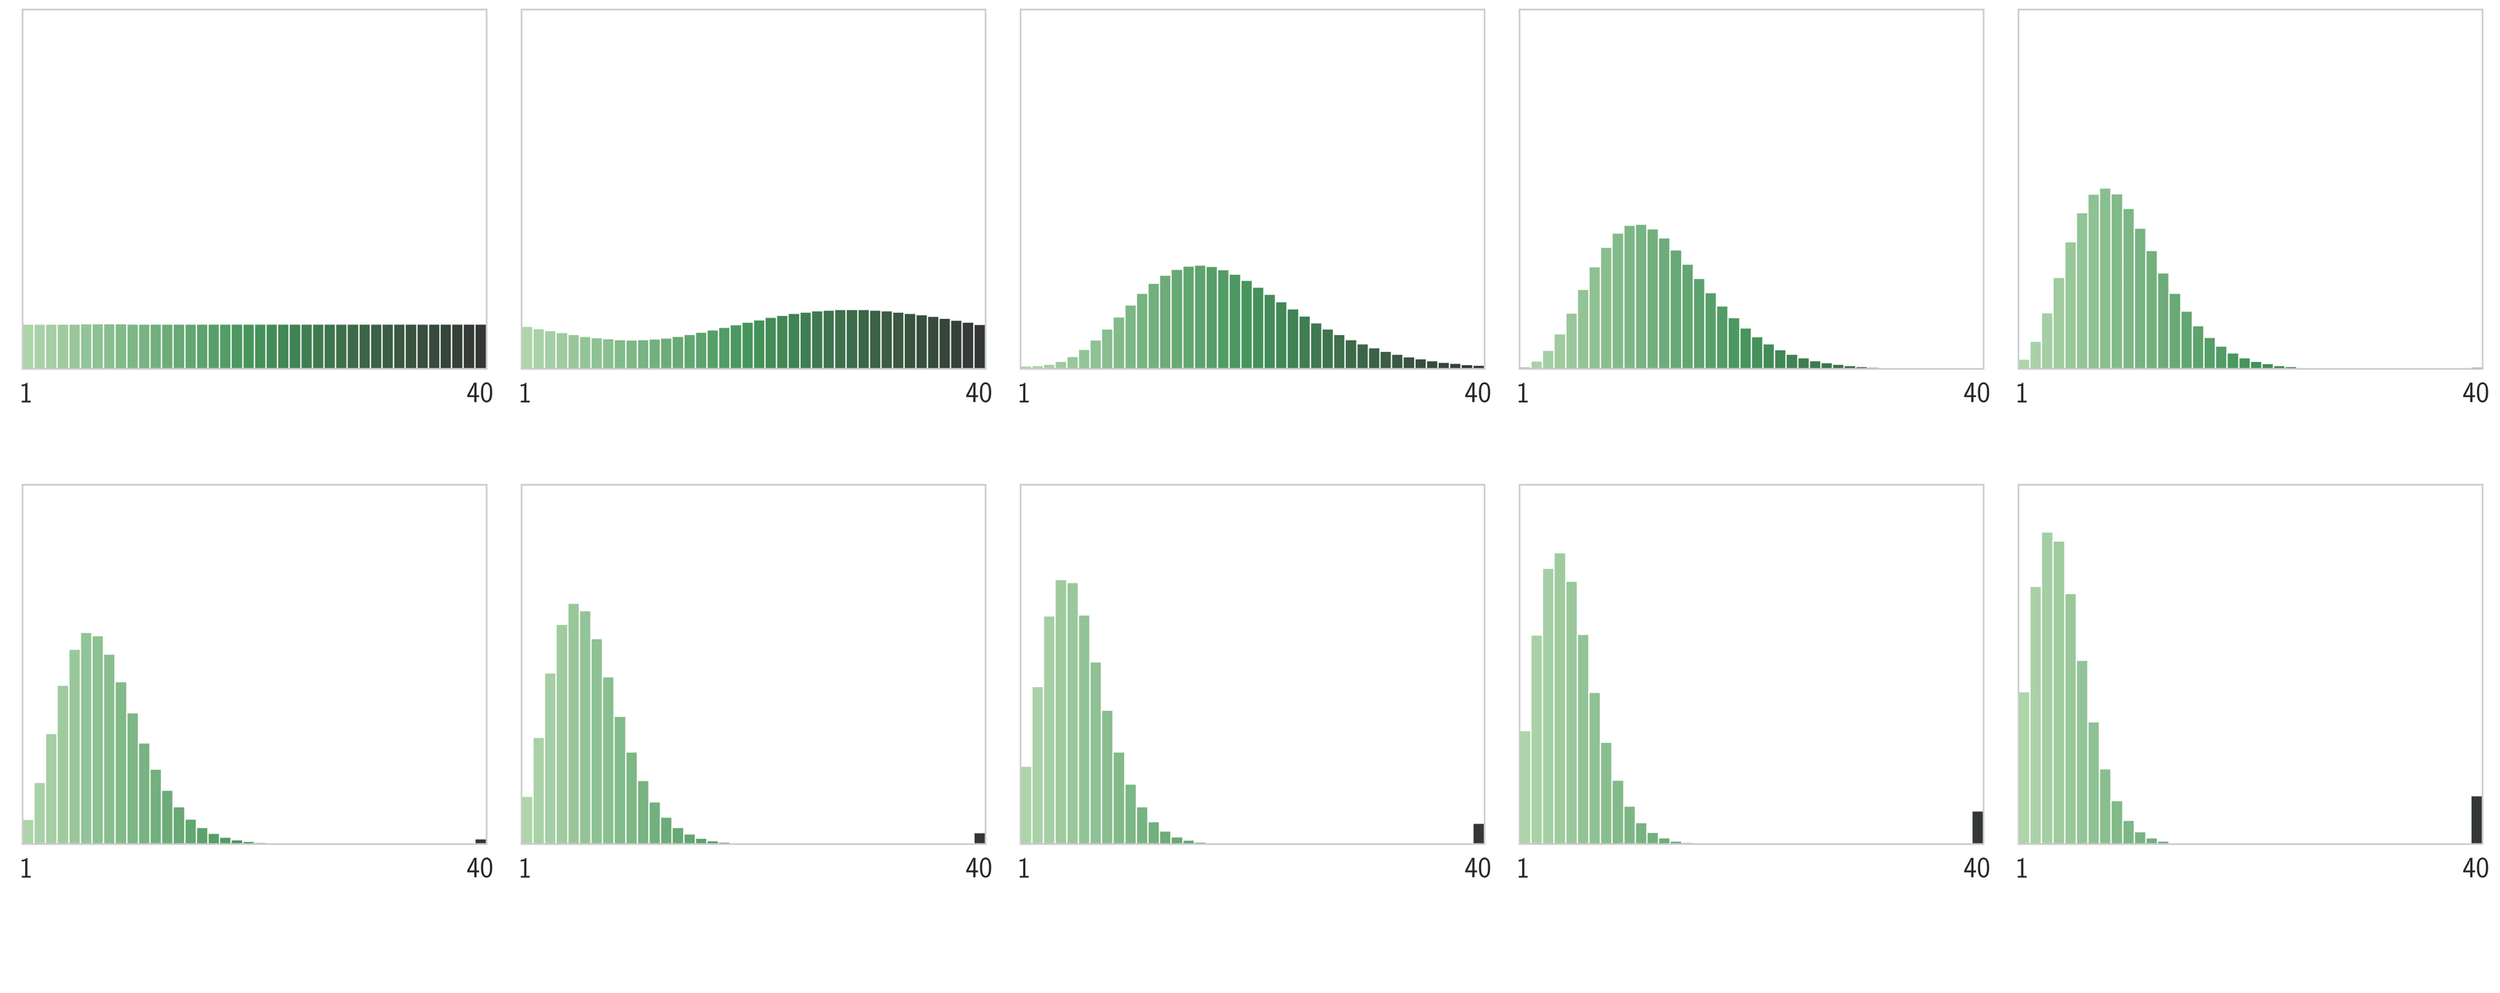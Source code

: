 <?xml version="1.0"?>
<!DOCTYPE ipe SYSTEM "ipe.dtd">
<ipe version="70218" creator="Ipe 7.2.26">
<info created="D:20240315115417" modified="D:20240315132712"/>
<bitmap id="1" width="1575" height="1289" BitsPerComponent="8" ColorSpace="DeviceRGB" Filter="FlateDecode" length="16410" encoding="base64">
eNrs3CEOwzAUBcH7363HCfgFVhrahEVbFWQGmvnBleV9BwAAAAAAAAAAAAAAAAAAAAAAAAAA
AAAAAAAAAAAAAAAAAAAAAAAAAAAAAAAAAAAAAAAAAAAAAAAAAAAAAAAAAAAAAAAAAAAAAAAA
AAAAAAAAAAAAAAAAAAAAAAAAAAAAAAAAAAAAAAAAAAAAAAAAAAAAAAAAAAD4v7XW9m1m3gAA
AADcNTOn3rLWelp0Om79AgAAAOCXtm0TnQAAAABoiU4AAAAA5EQnAAAAAHKiEwAAAAC5B0an
mbmO4JN5AAAAgNuuj3xm5mnR6djhNMJxsgMAAABwl95iBAAAAICc3mIEAAAAgJzeYgQAAACA
nN5iBAAAAICc3mIEAAAAgJzeYgQAAACAnN5iBAAAAICc3mIEAAAAgJzeYgQAAACAnN5iBAAA
AICc3mIEAAAAgJzeYgQAAACAnN5iBAAAAICc3mIEAAAAgJzeYgQAAACAnN5iBAAAAICc3mIE
AAAAgJzeYgQAAACAnN5iBAAAAICc3mIEAAAAgJzeYgQAAACAnN5iBAAAAICc3mIEAAAAgJze
YgQAAACAnN5iBAAAAICc3mIEAAAAgJzeYgQAAACAnN5iBAAAAICc3mIEAAAAgJzeYgQAAACA
nN5iBAAAAICc3mIEAAAAgJzeYgQAAACAnN5iBAAAAICc3mIEAAAAgJzeYgQAAACAnN5iBAAA
AICc3mIEAAAAgJzeYgQAAACAnN5iBAAAAICc3mIEAAAAgJzeYgQAAACAnN5iBAAAAICc3mIE
AAAAgJzeYgQAAACAnN5iBAAAAICc3mIEAAAAgJzeYgQAAACAnN5iBAAAAICc3mIEAAAAgJze
YgQAAACAnN5iBAAAAICc3mIEAAAAgJzeYgQAAACAnN5iBAAAAICc3mIEAAAAgJzeYgQAAACA
nN5iBAAAAICc3mIEAAAAgJzeYgQAAACAnN5iBAAAAICc3mIEAAAAgJzeYgQAAACAnN5iBAAA
AICc3mIEAAAAgJzeYgQAAACAnN5iBAAAAICc3mIEAAAAgJzeYgQAAACAnN5iBAAAAICc3mIE
AAAAgJzeYgQAAACAnN5iBAAAAICc3mIEAAAAgJzeYgQAAACAnN5iBAAAAICc3mIEAAAAgJze
YgQAAACAnN5iBAAAAICc3mIEAAAAgJzeYgQAAACAnN5iBAAAAICc3mIEAAAAgJzeYgQAAACA
nN5iBAAAAICc3mIEAAAAgJzeYgQAAACAnN5iBAAAAICc3mIEAAAAgJzeYgQAAACAnN5iBAAA
AICc3mIEAAAAgJzeYgQAAACAnN5iBAAAAICc3mIEAAAAgJzeYgQAAACAnN5iBAAAAICc3mIE
AAAAgJzeYgQAAACAnN5iBAAAAICc3mIEAAAAgJzeYgQAAACAnN5iBAAAAICc3mIEAAAAgJze
YgQAAACAnN5iBAAAAICc3mIEAAAAgJzeYgQAAACAnN5iBAAAAICc3mIEAAAAgJzeYgQAAACA
nN5iBAAAAICc3mIEAAAAgJzeYgQAAACAnN5iBAAAAICc3mIEAAAAgJzeYgQAAACAnN5iBAAA
AICc3mIEAAAAgJzeYgQAAACAnN5iBAAAAICc3mIEAAAAgJzeYgQAAACAnN5iBAAAAICc3mIE
AAAAgJzeYgQAAACAnN5iBAAAAICc3mIEAAAAgJzeYgQAAACAnN5iBAAAAICc3mIEAAAAgJze
YgQAAACAnN5iBAAAAICc3mIEAAAAgJzeYgQAAACAnN5iBAAAAICc3mIEAAAAgJzeYgQAAACA
nN5iBAAAAICc3mIEAAAAgJzeYgQAAACAnN5iBAAAAICc3mIEAAAAgJzeYgQAAACAnN5iBAAA
AICc3mIEAAAAgJzeYgQAAACAnN5iBAAAAICc3mIEAAAAgJzeYgQAAACAnN5iBAAAAICc3mIE
AAAAgJzeYgQAAACAnN5iBAAAAICc3mIEAAAAgJzeYgQAAACAnN5iBAAAAICc3mIEAAAAgJze
YgQAAACAnN5iBAAAAICc3mIEAAAAgJzeYgQAAACAnN5iBAAAAICc3mIEAAAAgJzeYgQAAACA
nN5iBAAAAICc3mIEAAAAgJzeYgQAAACAnN5iBAAAAICc3mIEAAAAgJzeYgQAAACAnN5iBAAA
AICc3mIEAAAAgJzeYgQAAACAnN5iBAAAAICc3mIEAAAAgJzeYgQAAACAnN5iBAAAAICc3mIE
AAAAgJzeYgQAAACAnN5iBAAAAICc3mIEAAAAgJzeYgQAAACAnN5iBAAAAICc3mIEAAAAgJze
YgQAAACAnN5iBAAAAICc3mIEAAAAgJzeYgQAAACAnN5iBAAAAICc3mIEAAAAgJzeYgQAAACA
nN5iBAAAAICc3mIEAAAAgJzeYgQAAACAnN5iBAAAAICc3mIEAAAAgJzeYgQAAACAnN5iBAAA
AICc3mIEAAAAgJzeYgQAAACAnN5iBAAAAICc3mIEAAAAgJzeYgQAAACAnN5iBAAAAICc3mIE
AAAAgJzeYgQAAACAnN5iBAAAAICc3mIEAAAAgJzeYgQAAACAnN5iBAAAAICc3mIEAAAAgJze
YgQAAACAnN5iBAAAAICc3mIEAAAAgJzeYgQAAACAnN5iBAAAAICc3mIEAAAAgJzeYgQAAACA
nN5iBAAAAICc3mIEAAAAgJzeYgQAAACAnN5iBAAAAICc3mIEAAAAgJzeYgQAAACAnN5iBAAA
AICc3mIEAAAAgJzeYgQAAACAnN5iBAAAAICc3mIEAAAAgJzeYgQAAACAnN5iBAAAAICc3mIE
AAAAgJzeYgQAAACAnN5iBAAAAICc3mIEAAAAgJzeYgQAAACAnN5iBAAAAICc3mIEAAAAgJze
YgQAAACAnN5iBAAAAICc3mIEAAAAgJzeYgQAAACAnN5iBAAAAICc3mIEAAAAgJzeYgQAAACA
nN5iBAAAAICc3mIEAAAAgJzeYgQAAACAnN5iBAAAAICc3mIEAAAAgJzeYgQAAACAnN5iBAAA
AICc3mIEAAAAgJzeYgQAAACAnN5iBAAAAICc3mIEAAAAgJzeYgQAAACAnN5iBAAAAICc3mIE
AAAAgJzeYgQAAACAnN5iBAAAAICc3mIEAAAAgJzeYgQAAACAnN5iBAAAAICc3mIEAAAAgJze
YgQAAACAnN5iBAAAAICc3mIEAAAAgJzeYgQAAACAnN5iBAAAAICc3mIEAAAAgJzeYgQAAACA
nN5iBAAAAICc3mIEAAAAgJzeYgQAAACAnN5iBAAAAICc3mIEAAAAgJzeYgQAAACAnN5iBAAA
AICc3mIEAAAAgJzeYgQAAACAnN5iBAAAAICc3mIEAAAAgJzeYgQAAACAnN5iBAAAAICc3mIE
AAAAgJzeYgQAAACAnN5iBAAAAICc3mIEAAAAgJzeYgQAAACAnN5iBAAAAICc3mIEAAAAgJze
YgQAAACAnN5iBAAAAICc3mIEAAAAgJzeYgQAAACAnN5iBAAAAICc3mIEAAAAgJzeYgQAAACA
nN5iBAAAAICc3mIEAAAAgJzeYgQAAACAnN5iBAAAAICc3mIEAAAAgJzeYgQAAACAnN5iBAAA
AICc3mIEAAAAgJzeYgQAAACAnN5iBAAAAICc3mIEAAAAgJzeYgQAAACAnN5iBAAAAICc3mIE
AAAAgJzeYgQAAACAnN5iBAAAAICc3mIEAAAAgJzeYgQAAACAnN5iBAAAAICc3mIEAAAAgJze
YgQAAACAnN5iBAAAAICc3mIEAAAAgJzeYgQAAACAnN5iBAAAAICc3mIEAAAAgJzeYgQAAACA
nN5iBAAAAICc3mIEAAAAgJzeYgQAAACAnN5iBAAAAICc3mIEAAAAgJzeYgQAAACAnN5iBAAA
AICc3mIEAAAAgJzeYgQAAACAnN5iBAAAAICc3mIEAAAAgJzeYgQAAACAnN5iBAAAAICc3mIE
AAAAgJzeYgQAAACAnN5iBAAAAICc3mIEAAAAgJzeYgQAAACAnN5iBAAAAICc3mIEAAAAgJze
YgQAAACAnN5iBAAAAICc3mIEAAAAgJzeYgQAAACAnN5iBAAAAICc3mIEAAAAgJzeYgQAAACA
nN5iBAAAAICc3mIEAAAAgJzeYgQAAACAnN5iBAAAAICc3mIEAAAAgJzeYgQAAACAnN5iBAAA
AICc3mIEAAAAgJzeYgQAAACAnN5iBAAAAICc3mIEAAAAgJzeYgQAAACAnN5iBAAAAICc3mIE
AAAAgJzeYgQAAACAnN5iBAAAAICc3mIEAAAAgJzeYgQAAACAnN5iBAAAAICc3mIEAAAAgJze
YgQAAACAnN5iBAAAAICc3mIEAAAAgJzeYgQAAACAnN5iBAAAAICc3mIEAAAAgJzeYgQAAACA
nN5iBAAAAICc3mIEAAAAgJzeYgQAAACAnN5iBAAAAICc3mIEAAAAgJzeYgQAAACAnN5iBAAA
AICc3mIEAAAAgJzeYgQAAACAnN5iBAAAAICc3mIEAAAAgJzeYgQAAACAnN5iBAAAAICc3mIE
AAAAgJzeYgQAAACAnN5iBAAAAICc3mIEAAAAgJzeYgQAAACAnN5iBAAAAICc3mIEAAAAgJze
YgQAAACAnN5iBAAAAICc3mIEAAAAgJzeYgQAAACAnN5iBAAAAICc3mIEAAAAgJzeYgQAAACA
nN5iBAAAAICc3mIEAAAAgJzeYgQAAACAnN5iBAAAAICc3mIEAAAAgJzeYgQAAACAnN5iBAAA
AICc3mIEAAAAgJzeYgQAAACAnN5iBAAAAICc3mIEAAAAgJzeYgQAAACAnN5iBAAAAICc3mIE
AAAAgJzeYgQAAACAnN5iBAAAAICc3mIEAAAAgJzeYgQAAACAnN5iBAAAAICc3mIEAAAAgJze
YgQAAACAnN5iBAAAAICc3mIEAAAAgJzeYgQAAACAnN5iBAAAAICc3mIEAAAAgJzeYgQAAACA
nN5iBAAAAICc3mIEAAAAgJzeYgQAAACAnN5iBAAAAICc3mIEAAAAgJzeYgQAAACAnN5iBAAA
AICc3mIEAAAAgJzeYgQAAACAnN5iBAAAAICc3mIEAAAAgJzeYgQAAACAnN5iBAAAAICc3mIE
AAAAgJzeYgQAAACAnN5iBAAAAICc3mIEAAAAgJzeYgQAAACAnN5iBAAAAICc3mIEAAAAgJze
YgQAAACAnN5iBAAAAICc3mIEAAAAgJzeYgQAAACAnN5iBAAAAICc3mIEAAAAgJzeYgQAAACA
nN5iBAAAAICc3mIEAAAAgJzeYgQAAACAnN5iBAAAAICc3mIEAAAAgJzeYgQAAACAnN5iBAAA
AICc3mIEAAAAgJzeYgQAAACAnN5iBAAAAICc3mIEAAAAgJzeYgQAAACAnN5iBAAAAICc3mIE
AAAAgJzeYgQAAACAnN5iBAAAAICc3mIEAAAAgJzeYgQAAACAnN5iBAAAAICc3mIEAAAAgJze
YgQAAACAnN5iBAAAAICc3mIEAAAAgJzeYgQAAACAnN5iBAAAAICc3mIEAAAAgJzeYgQAAACA
nN5iBAAAAICc3mIEAAAAgJzeYgQAAACAnN5iBAAAAICc3mIEAAAAgJzeYgQAAACAnN5iBAAA
AICc3mIEAAAAgJzeYgQAAACAnN5iBAAAAICc3mIEAAAAgJzeYgQAAACAnN5iBAAAAICc3mIE
AAAAgJzeYgQAAACAnN5iBAAAAICc3mIEAAAAgJzeYgQAAACAnN5iBAAAAICc3mIEAAAAgJze
YgQAAACAnN5iBAAAAICc3mIEAAAAgJzeYgQAAACAnN5iBAAAAICc3mIEAAAAgJzeYgQAAACA
nN5iBAAAAICc3mIEAAAAgJzeYgQAAACAnN5iBAAAAICc3mIEAAAAgJzeYgQAAACAnN5iBAAA
AICc3mIEAAAAgJzeYgQAAACAnN5iBAAAAICc3mIEAAAAgJzeYgQAAACAnN5iBAAAAICc3mIE
AAAAgJzeYgQAAACAnN5iBAAAAICc3mIEAAAAgJzeYgQAAACAnN5iBAAAAICc3mIEAAAAgJze
YgQAAACAnN5iBAAAAICc3mIEAAAAgJzeYgQAAACAnN5iBAAAAICc3mIEAAAAgJzeYgQAAACA
nN5iBAAAAICc3mIEAAAAgJzeYgQAAACAnN5iBAAAAICc3mIEAAAAgJzeYgQAAACAnN5iBAAA
AICc3mIEAAAAgJzeYgQAAACAnN5iBAAAAICc3mIEAAAAgJzeYgQAAACAnN5iBAAAAICc3mIE
AAAAgJzeYgQAAACAnN5iBAAAAICc3mIEAAAAgJzeYgQAAACAnN5iBAAAAICc3mIEAAAAgJze
YgQAAACAnN5iBAAAAICc3mIEAAAAgJzeYgQAAACAnN5iBAAAAICc3mIEAAAAgJzeYgQAAACA
nN5iBAAAAICc3mIEAAAAgJzeYgQAAACAnN5iBAAAAICc3mIEAAAAgJzeYgQAAACAnN5iBAAA
AICc3mIEAAAAgJzeYgQAAACAnN5iBAAAAICc3mIEAAAAgJzeYgQAAACAnN5iBAAAAICc3mIE
AAAAgJzeYgQAAACAnN5iBAAAAICc3mIEAAAAgJzeYgQAAACAnN5iBAAAAICc3mIEAAAAgJze
YgQAAACAnN5iBAAAAICc3mIEAAAAgJzeYgQAAACAnN5iBAAAAICc3mIEAAAAgJzeYgQAAACA
nN5iBAAAAICc3mIEAAAAgJzeYgQAAACAnN5iBAAAAICc3mIEAAAAgJzeYgQAAACAnN5iBAAA
AICc3mIEAAAAgJzeYgQAAACAnN5iBAAAAICc3mIEAAAAgJzeYgQAAACAnN5iBAAAAICc3mIE
AAAAgJzeYgQAAACAnN5iBAAAAICc3mIEAAAAgJzeYgQAAACAnN5iBAAAAICc3mIEAAAAgJze
YgQAAACAnN5iBAAAAICc3mIEAAAAgJzeYgQAAACAnN5iBAAAAICc3mIEAAAAgJzeYgQAAACA
nN5iBAAAAICc3mIEAAAAgJzeYgQAAACAnN5iBAAAAICc3mIEAAAAgJzeYgQAAACAnN5iBAAA
AICc3mIEAAAAgJzeYgQAAACAnN5iBAAAAICc3mIEAAAAgJzeYgQAAACAnN5iBAAAAICc3mIE
AAAAgJzeYgQAAACAnN5iBAAAAICc3mIEAAAAgJzeYgQAAACAnN5iBAAAAICc3mIEAAAAgJze
YgQAAACAnN5iBAAAAICc3mIEAAAAgJzeYgQAAACAnN5iBAAAAICc3mIEAAAAgJzeYgQAAACA
nN5iBAAAAICc3mIEAAAAgJzeYgQAAACAnN5iBAAAAICc3mIEAAAAgJzeYgQAAACAnN5iBAAA
AICc3mIEAAAAgJzeYgQAAACAnN5iBAAAAICc3mIEAAAAgJzeYgQAAACAnN5iBAAAAICc3mIE
AAAAgJzeYgQAAACAnN5iBAAAAICc3mIEAAAAgJzeYgQAAACAnN5iBAAAAICc3mIEAAAAgJze
YgQAAACAnN5iBAAAAICc3mIEAAAAgJzeYgQAAACAnN5iBAAAAICc3mIEAAAAgJzeYgQAAACA
nN5iBAAAAICc3mIEAAAAgJzeYgQAAACAnN5iBAAAAICc3mIEAAAAgJzeYgQAAACAnN5iBAAA
AICc3mIEAAAAgJzeYgQAAACAnN5iBAAAAICc3mIEAAAAgJzeYgQAAACAnN5iBAAAAICc3mIE
AAAAgJzeYgQAAACAnN5iBAAAAICc3mIEAAAAgJzeYgQAAACAnN5iBAAAAICc3mIEAAAAgJze
YgQAAACAnN5iBAAAAICc3mIEAAAAgJzeYgQAAACAnN5iBAAAAICc3mIEAAAAgJzeYgQAAACA
nN5iBAAAAICc3mIEAAAAgJzeYgQAAACAnN5iBAAAAICc3mIEAAAAgJzeYgQAAACAnN5iBAAA
AICc3mIEAAAAgJzeYgQAAACAnN5iBAAAAICc3mIEAAAAgJzeYgQAAACAnN5iBAAAAICc3mIE
AAAAgJzeYgQAAACAnN5iBAAAAICc3mIEAAAAgJzeYgQAAACAnN5iBAAAAICc3mIEAAAAgJze
YgQAAACAnN5iBAAAAICc3mIEAAAAgJzeYgQAAACAnN5iBAAAAICc3mIEAAAAgJzeYgQAAACA
nN5iBAAAAICc3mIEAAAAgJzeYgQAAACAnN5iBAAAAICc3mIEAAAAgJzeYgQAAACAnN5iBAAA
AICc3mIEAAAAgJzeYgQAAACAnN5iBAAAAICc3mIEAAAAgJzeYgQAAACAnN5iBAAAAICc3mIE
AAAAgJzeYgQAAACAnN5iBAAAAICc3mIEAAAAgJzeYgQAAACAnN5iBAAAAICc3mIEAAAAgJze
YgQAAACAnN5iBAAAAICc3mIEAAAAgJzeYgQAAACAnN5iBAAAAICc3mIEAAAAgJzeYgQAAACA
nN5iBAAAAICc3mIEAAAAgJzeYgQAAACAnN5iBAAAAICc3mIEAAAAgJzeYgQAAACAnN5iBAAA
AICc3mIEAAAAgJzeYgQAAACAnN5iBAAAAICc3mIEAAAAgJzeYgQAAACAnN5iBAAAAICc3mIE
AAAAgJzeYgQAAACAnN5iBAAAAICc3mIEAAAAgJzeYgQAAACAnN5iBAAAAICc3mIEAAAAgJze
YgQAAACAnN5iBAAAAICc3mIEAAAAgJzeYgQAAACAnN5iBAAAAICc3mIEAAAAgJzeYgQAAACA
nN5iBAAAAICc3mIEAAAAgJzeYgQAAACAnN5iBAAAAICc3mIEAAAAgJzeYgQAAACAnN5iBAAA
AICc3mIEAAAAgJzeYgQAAACAnN5iBAAAAICc3mIEAAAAgJzeYgQAAACAnN5iBAAAAICc3mIE
AAAAgJzeYgQAAACAnN5iBAAAAICc3mIEAAAAgJzeYgQAAACAnN5iBAAAAICc3mIEAAAAgJze
YgQAAACAnN5iBAAAAICc3mIEAAAAgJzeYgQAAACAnN5iBAAAAICc3mIEAAAAgJzeYgQAAACA
nN5iBAAAAICc3mIEAAAAgJzeYgQAAACAnN5iBAAAAICc3mIEAAAAgJzeYgQAAACAnN5iBAAA
AICc3mIEAAAAgJzeYgQAAACAnN5iBAAAAICc3mIEAAAAgJzeYgQAAACAnN5iBAAAAICc3mIE
AAAAgJzeYgQAPu3da5OTZZrA8W/DJ8jsnHcO0fHEiC1nBAzN0cY0gmCLGEEOig2CgCAGFUTE
2AwsINvxgDqOZnTU0VXjzOxO7Zt8A6p4wbyw2NR2lfWk83TTTe5bks7vV1dZVtudu3M9vul/
JU8AAIDg9BZLAAAAAAhOb7EEAAAAgOD0FksAAAAACE5vsQQAAACA4PQWSwAAAAAITm+xBAAA
AIDg9BZLAAAAAAhOb7EEAAAAgOD0FksAAAAACE5vsQQAAACA4PQWSwAAAAAITm+xBAAAAIDg
9BZLAAAAAAhOb7EEAAAAgOD0FksAAAAACE5vsQQAAACA4PQWSwAAAAAITm+xBAAAAIDg9BZL
AAAAAAhOb7EEAAAAgOD0FksAAAAACE5vsQQAAACA4PQWSwAAAAAITm+xBAAAAIDg9BZLAAAA
AAhOb7EEAAAAgOD0FksAAAAACE5vsQQAAACA4PQWSwAAAAAITm+xBAAAAIDg9BZLAAAAAAhO
b7EEAAAAgOD0FksAAAAACE5vsQQAAACA4PQWSwAAAAAITm+xBAAAAIDg9BZLAAAAAAhOb7EE
AAAAgOD0FksAAAAACE5vsQQAAACA4PQWSwAAAAAITm+xBAAAAIDg9BZLAAAAAAhOb7EEAAAA
gOD0FksAAAAACE5vsQQAAACA4PQWSwAAAAAITm+xBAAAAIDg9BZLAAAAAAhOb7EEAAAAgOD0
FksAAAAACE5vsQQAAACA4PQWSwAAAAAITm+xBAAAAIDg9BZLAAAAAAhOb7EEAAAAgOD0FksA
AAAACE5vsQQAAACA4PQWSwAAAAAITm+xBAAAAIDg9BZLAAAAAAhOb7EEAAAAgOD0FksAAAAA
CE5vsQQAAACA4PQWSwAAAAAITm+xBAAAAIDg9BZLAAAAAAhOb7EEAAAAgOD0FksAAAAACE5v
sQQAAACA4PQWSwAAAAAITm+xBAAAAIDg9BZLAAAAAAhOb7EEAAAAgOD0FksAAAAACE5vsQQA
AACA4PQWSwAAAAAITm+xBAAAAIDg9BZLAAAAAAhOb7EEAAAAgOD0FksAAAAACE5vsQQAAACA
4PQWSwAAAAAITm+xBAAAAIDg9BZLAAAAAAhOb7EEAAAAgOD0FksAAAAACE5vsQQAAACA4PQW
SwAAAAAITm+xBAAAAIDg9BZLAAAAAAhOb7EEAAAAgOD0FksAAAAACE5vsQQAAACA4PQWSwAA
AAAITm+xBAAAAIDg9BZLAAAAAAhOb7EEAAAAgOD0FksAAAAACE5vsQQAAACA4PQWSwAAAAAI
Tm+xBAAAAIDg9BZLAAAAAAhOb7EEAAAAgOD0FksAAAAACE5vsQQAAACA4PQWSwAAAAAITm+x
BAAAAIDg9BZLAAAAAAhOb7EEAAAAgOD0FksAAAAACE5vsQQAAACA4PQWSwAAAAAITm+xBAAA
AIDg9BZLAAAAAAhOb7EEAAAAgOD0FksAAAAACE5vsQQAAACA4PQWSwAAAAAITm+xBAAAAIDg
9BZLAAAAAAhOb7EEAAAAgOD0FksAAAAACE5vsQQAAACA4PQWSwAAAAAITm+xBAAAAIDg9BZL
AAAAAAhOb7EEAAAAgOD0FksAAAAACE5vsQQAAACA4PQWSwAAAAAITm+xBAAAAIDg9BZLAAAA
AAhOb7EEAAAAgOD0FksAAAAACE5vsQQAAACA4PQWSwAAAAAITm+xBAAAAIDg9BZLAAAAAAhO
b7EEWnHir68d+eRovDn11Znkccc+PfHcn4/Em9e+OJU87sgnx/Z/eDjevPL5a8njDlVeePr9
A1Hnpb+c8D8tAACA3nIDlzD87fkLfz8baf74vxeTpw//4z/PVs/Em4v/fCd53Plvz536eije
vPmPcvK4M9+cOfnlyahz4W8Xkie+/uXQy58djzdnvz7bmGWOHvjouXjzyucnk8c99+cjez44
EG+OfvpK8rj9Hx5+6r298ab48bHkcU+/f2Db24NR59BHR5In7vvT809e3Btvih+/3PgED217
a3e8OfTRS8njnrq4/7HhnfFm/wfF5HHb39qz8fz2eLPnveeSx20Z3rX+7JaoM3jx2eSJmy48
2X/60Xiz4+1nkscNnNvRN7Qx3mwt700et/bM48tObog3j17YlTwuf6qQO7E23mw892TyuFWl
RxYc64866/9je/LEZScH5rzYF28eOL01eVzv8fUziyvjTf/rm5PHLXlp3d0Hl8eb/lcLyeNy
xbU9zyyNN/njjyaPu/fQmrue7o0697/0SPLExfvzM3bm4s3q4saG4/bcP2P74niz+rmHk8ct
2tV355aF8abv2Ycajnti1e83LYg3fXvXJ49buHXl9IF5Uee+3Q8mT7znseXT182NN6t2rk0e
t2DT0jv6Z8eblTvWNBw30HtH38x4s3Jrf/K4+etyty/viTcrCvnkcfP6F9+2ZEbUWb5xdfLE
uasX3broznizbKCv4biVC2+ZNz3eLHvwvuRxc3rn/27W7fFmaf+K5HGz75138123xZve+5c3
HHfP3Jun3xJ1elctS544a+7sm269Od7kli4RnZqj07lvTp+pDkWat/9nOHn62eqZ1796Ld4M
/72hyZz6eujEF6/Em3PfNjSZk1+ePPrZ0ahz+uvTyRNf/uz48x8X403py9dFpykTnZ68uLdQ
fiLePPPB4eRx297a/fAbW+PN0+8dTB732PDOB88+Fm92XtyXPG7j+e35P2yMN9vf3JM8bv3Z
Late3xB1Ng8PJk/sP/1o78m18WbjG08kj+sb2rjolf5489DZUZFkw9yj98WbB05vacgIJ9be
/cLyeJM/1ZARFhzrn354SdRZ+VrD3/VzXuy75eCieLP01YY/tGcWV960b0G8WXK84c/euw8u
z+6eF29yLzb82dvzzNLfPjkn3tz7fMOfvXc93fubbbOizuJDDX/5ztiZ+/Vjd8ebRfsa/vKd
sX3xrzfeFW8W7Wn4s/fOLQt/teHOeLNwsOHv0N9vWvDvD0yPN/fsWJk8bvrAvF+uvj3qLNja
8Kfo9HVzf7Hi1nizoNDwd+gd/bN/3vu7eDN/Y2/DcX0zf77opngz/6ElyeNuX97zs3m/jTfz
1t6bPO62JTN+OvPXUWdu/6LkibcuuvMnM34Vb+b2LUwed8u86T++/ZfxZs7yBcnjfjfr9n+7
+WfxZnbvvORxN991249+89N4M2vx3Ibjpt/yo1/8OOrMWjAneeJNt96c+cmP4s3ds2eKTqKT
6CQ6iU6ik+gkOolOopPoJDqJTqKT6CQ6iU6ik+gkOolOopPoJDqJTqKT6CQ6iU6ik+gkOolO
opPoJDqJTqKT6CQ6iU6ik+gkOolOopPoJDqJTqKT6CQ6iU6ik+gkOolOopPoJDqJTqKT6CQ6
iU6ik+gkOolOopPoJDqJTqKT6CQ6iU6ik+gkOolOopPoJDqJTqKT6CQ6iU6ik+gkOolOopPo
JDqJTqKT6CQ6iU6ik+gkOolOopPoJDqJTqKT6CQ6iU6ik+gkOolOopPoJDqJTqKT6CQ6iU6i
k+gkOolOopPoJDqJTqKT6CQ6iU6ik+gkOolOopPoJDqJTqKT6CQ6iU6ik+gkOolOopPoJDqJ
TqKT6CQ6iU6ik+gkOolOopPoJDqJTqKT6CQ6iU6ik+gkOolOopPoJDqJTqKT6CQ6iU6ik+gk
OolOopPoJDqJTqKT6CQ6iU6ik+gkOolOopPoJDqJTqKT6CQ6iU6ik+gkOolOopPoJDqJTqKT
6CQ6iU6ik+gkOolOopPoJDqJTqKT6CQ6iU6ik+gkOolOopPoJDqJTqKT6CQ6iU6ik+gkOolO
opPoJDqJTqKT6CQ6iU6ik+gkOolOopPoJDqJTqKT6CQ6iU6ik+gkOolOopPoJDqJTqKT6CQ6
iU6ik+gkOolOopPoJDqJTqKT6CQ6iU6ik+gkOolOopPoJDqJTqKT6CQ6iU6ik+gkOolOopPo
JDqJTqKT6CQ6iU6ik+gkOolOopPoJDqJTqKT6CQ6iU6ik+gkOolOopPoJDqJTqKT6CQ6iU6i
k+gkOolOopPoJDqJTqKT6CQ6iU6ik+gkOolOopPoJDqJTqKT6CQ6iU6ik+gkOolOopPoJDqJ
TqKT6CQ6iU6ik+gkOolOopPoJDqJTqKT6CQ6iU6ik+gkOolOopPoJDqJTqKT6CQ6iU6ik+gk
OolOopPoJDqJTqKT6CQ6iU6ik+gkOolOopPoJDqJTqKT6CQ6iU6ik+gkOolOopPoJDqJTqKT
6CQ6iU6ik+gkOolOopPoJDqJTqKT6CQ6iU6ik+gkOolOopPoJDqJTqKT6CQ6iU6ik+gkOolO
opPoJDqJTqKT6CQ6iU6ik+gkOolOopPoJDqJTqKT6CQ6iU6ik+gkOolOopPoJDqJTqKT6CQ6
iU6ik+gkOolOopPoJDqJTqKT6CQ6iU6ik+gkOolOopPoJDqJTqKT6CQ6iU6ik+gkOolOopPo
JDqJTqKT6CQ6iU6ik+gkOolOopPoJDqJTqKT6CQ6iU6ik+gkOolOopPoJDqJTqKT6CQ6iU6i
k+gkOolOopPoJDqJTqKT6CQ6iU6ik+gkOolOopPoJDqJTqKT6CQ6iU6ik+gkOolOopPoJDqJ
TqKT6CQ6iU6ik+gkOolOopPoJDqJTqKT6CQ6iU6ik+gkOolOopPoJDqJTqKT6CQ6iU6ik+gk
OolOopPoJDqJTqKT6CQ6iU6ik+gkOolOopPoJDqJTqKT6CQ6iU6ik+gkOolOopPoJDqJTqKT
6CQ6iU6ik+gkOolOopPoJDqJTqKT6CQ6iU6ik+gkOolOopPoJDqJTqKT6CQ6iU6ik+gkOolO
opPoJDqJTqKT6CQ6iU6ik+gkOolOopPoJDqJTqKT6CQ6iU6ik+gkOolOopPoJDqJTqKT6CQ6
iU6ik+gkOolOopPoJDqJTqKT6CQ6iU6ik+gkOolOopPoJDqJTqKT6CQ6iU6ik+gkOolOopPo
JDqJTqKT6CQ6iU6ik+gkOolOopPoJDqJTqKT6CQ6iU6ik+gkOolOopPoJDqJTqKT6CQ6iU6i
k+gkOolOopPoJDqJTqKT6CQ6iU6ik+gkOolOopPoJDqJTqKT6CQ6iU6ik+gkOolOopPoJDqJ
TqKT6CQ6iU6ik+gkOolOopPoJDqJTqKT6CQ6iU6ik+gkOolOopPoJDqJTqKT6CQ6iU6ik+gk
OolOopPoJDqJTqKT6CQ6iU6ik+gkOolOopPoJDqJTqKT6CQ6iU6ik+gkOolOopPoJDqJTqKT
6CQ6iU6ik+gkOolOopPoJDqJTqKT6CQ6iU6ik+gkOolOopPoJDqJTqKT6CQ6iU6ik+gkOolO
opPoJDqJTqKT6CQ6iU6ik+gkOolOopPoJDqJTqKT6CQ6iU6ik+gkOolOopPoJDqJTqKT6CQ6
iU6ik+gkOolOopPoJDqJTqKT6CQ6iU6ik+gkOolOopPoJDqJTqKT6CQ6iU6ik+gkOolOopPo
JDqJTqKT6CQ6iU6ik+gkOolOopPoJDqJTqKT6CQ6iU6ik+gkOolOopPoJDqJTqKT6CQ6iU6i
k+gkOolOopPoJDqJTqKT6CQ6iU6ik+gkOolOopPoJDqJTqKT6CQ6iU6ik+gkOolOopPoJDqJ
TqKT6CQ6iU6ik+gkOolOopPoJDqJTqKT6CQ6iU6ik+gkOolOopPoJDqJTqKT6CQ6iU6ik+gk
OolOopPoJDqJTqKT6CQ6iU6ik+gkOolOopPoJDqJTqKT6CQ6iU6ik+gkOolOopPoJDqJTqKT
6CQ6iU6ik+gkOolOopPoJDqJTqKT6CQ6iU6ik+gkOolOopPoJDqJTqKT6CQ6iU6ik+gkOolO
opPoJDqJTqKT6CQ6iU6ik+gkOolOopPoJDqJTqKT6CQ6iU6ik+gkOolOopPoJDqJTqKT6CQ6
iU6ik+gkOolOopPoJDqJTqKT6CQ6iU6ik+gkOolOopPoJDqJTqKT6CQ6iU6ik+gkOolOopPo
JDqJTqKT6CQ6iU6ik+gkOolOopPoJDqJTqKT6CQ6iU6ik+gkOolOopPoJDqJTqKT6CQ6iU6i
k+gkOolOopPoJDqJTqKT6CQ6iU6ik+gkOolOopPoJDqJTqKT6CQ6iU6ik+gkOolOopPoJDqJ
TqKT6CQ6iU6ik+gkOolOopPoJDqJTqKT6CQ6iU6ik+gkOolOopPoJDqJTqKT6CQ6iU6ik+gk
OolOopPoJDqJTqKT6CQ6iU6ik+gkOolOopPoJDqJTqKT6CQ6iU6ik+gkOolOopPoJDqJTqKT
6CQ6iU6ik+gkOolOopPoJDqJTqKT6CQ6iU6ik+gkOolOopPoJDqJTqKT6CQ6iU6ik+gkOolO
opPoJDqJTqKT6CQ6iU6ik+gkOolOopPoJDqJTqKT6CQ6iU6ik+gkOolOopPoJDqJTqKT6CQ6
iU6ik+gkOolOopPoJDqJTqKT6CQ6iU6ik+gkOolOopPoJDqJTqKT6CQ6iU6ik+gkOolOopPo
JDqJTqKT6CQ6iU6ik+gkOolOopPoJDqJTqKT6CQ6iU6ik+gkOolOopPoJDqJTqKT6CQ6iU6i
k+gkOolOopPoJDqJTqKT6CQ6iU6ik+gkOolOopPoJDqJTqKT6CQ6iU6ik+gkOolOopPoJDqJ
TqKT6CQ6iU6ik+gkOolOopPoJDqJTqKT6CQ6iU6ik+gkOolOopPoJDqJTqKT6CQ6iU6ik+gk
OolOopPoJDqJTqKT6CQ6iU6ik+gkOolOopPoJDqJTqKT6CQ6iU6ik+gkOolOopPoJDqJTqKT
6CQ6iU6ik+gkOolOopPoJDqJTqKT6CQ6iU6ik+gkOolOopPoJDqJTqKT6CQ6iU6ik+gkOolO
opPoJDqJTqKT6CQ6iU6ik+gkOolOopPoJDqJTqKT6CQ6iU6ik+gkOolOopPoJDqJTqKT6CQ6
iU6ik+gkOolOopPoJDqJTqKT6CQ6iU6ik+gkOolOopPoJDqJTqKT6CQ6iU6ik+gkOolOopPo
JDqJTqKT6CQ6iU6ik+gkOolOopPoJDqJTqKT6CQ6iU6ik+gkOolOopPoJDqJTqKT6CQ6iU6i
k+gkOolOopPoJDqJTqKT6CQ6iU6ik+gkOolOopPoJDqJTqKT6CQ6iU6ik+gkOolOopPoJDqJ
TqKT6CQ6iU6ik+gkOolOopPoJDqJTqKT6CQ6iU6ik+gkOolOopPoJDqJTqKT6CQ6iU6ik+gk
OolOopPoJDqJTqKT6CQ6iU6ik+gkOolOopPoJDqJTqKT6CQ6iU6ik+gkOolOopPoJDqJTqKT
6CQ6iU6ik+gkOolOopPoJDqJTqKT6CQ6iU6ik+gkOolOopPoJDqJTqKT6CQ6iU6ik+gkOolO
opPoJDqJTqKT6CQ6iU6ik+gkOolOopPoJDqJTqKT6CQ6iU6ik+gkOolOopPoJDqJTqKT6CQ6
iU6ik+gkOolOopPoJDqJTqKT6CQ6iU6ik+gkOolOopPoJDqJTqKT6CQ6iU6ik+gkOolOopPo
JDqJTqKT6CQ6iU6ik+gkOolOopPoJDqJTqKT6CQ6iU6ik+gkOolOopPoJDqJTqKT6CQ6iU6i
k+gkOolOopPoJDqJTqKT6CQ6iU6ik+gkOolOopPoJDqJTqKT6CQ6iU6ik+gkOolOopPoJDqJ
TqKT6CQ6iU6ik+gkOolOopPoJDqJTqKT6CQ6iU6ik+gkOolOopPoJDqJTqKT6CQ6iU6ik+gk
OolOopPoJDqJTqKT6CQ6iU6ik+gkOolOopPoJDqJTqKT6CQ6iU6ik+gkOolOopPoJDqJTqKT
6CQ6iU6ik+gkOolOopPoJDqJTqKT6CQ6iU6ik+gkOolOopPoJDqJTqKT6CQ6iU6ik+gkOolO
opPoJDqJTqKT6CQ6iU6ik+gkOolOopPoJDqJTqKT6CQ6iU6ik+gkOolOopPoJDqJTqKT6CQ6
iU6ik+gkOolOopPoJDqJTqKT6CQ6iU6ik+gkOolOopPoJDqJTqKT6CQ6iU6ik+gkOolOopPo
JDqJTqKT6CQ6iU6ik+gkOolOopPoJDqJTqKT6CQ6iU6ik+gkOolOopPoJDqJTqKT6CQ6iU6i
k+gkOolOopPoJDqJTqKT6CQ6iU6ik+gkOolOopPoJDqJTqKT6CQ6iU6ik+gkOolOopPoJDqJ
TqKT6CQ6iU6ik+gkOolOopPoJDqJTqKT6CQ6iU6ik+gkOolOopPoJDqJTqKT6CQ6iU6ik+gk
OolOopPoJDqJTqKT6CQ6iU6ik+gkOolOopPoJDqJTqKT6CQ6iU6ik+gkOolOopPoJDqJTqKT
6CQ6iU6ik+gkOolOopPoJDqJTqKT6CQ6iU6ik+gkOolOopPoJDqJTqKT6CQ6iU6ik+gkOolO
opPoJDqJTqKT6CQ6iU6ik+gkOolOopPoJDqJTqKT6CQ6iU6ik+gkOolOopPoJDqJTqKT6CQ6
iU6ik+gkOolOopPoJDqJTqKT6CQ6iU6ik+gkOolOopPoJDqJTqKT6CQ6iU6ik+gkOolOopPo
JDqJTqKT6CQ6iU6ik+gkOolOopPoJDqJTqKT6CQ6iU6ik+gkOolOopPoJDqJTqKT6CQ6iU6i
k+gkOolOopPoJDqJTqKT6CQ6iU6ik+gkOolOopPoJDqJTqKT6CQ6iU6ik+gkOolOopPoJDqJ
TqKT6CQ6iU6ik+gkOolOopPoJDqJTqKT6CQ6iU6ik+gkOolOopPoJDqJTqKT6CQ6iU6ik+gk
OolOopPoJDqJTqKT6CQ6iU6ik+gkOolOopPoJDqJTqKT6CQ6iU6ik+gkOolOopPoJDqJTqKT
6CQ6iU6ik+gkOolOopPoJDqJTqKT6CQ6iU6ik+gkOolOopPoJDpd05UrV0Yt4c3qheFvz0ea
D/757r8S3vxb+fw35+LNu/99MXncheobZ746HW/e/ttbyePOfX1u6IuhqDNcHU6e+IcvTr/6
2cl4c/6r88njSp8PHfvklXhz5r/OJY878WnphT8fizdDfz2TPO7YJycOf/hivHnt86HkcUcq
Lx/44/NR5/hfSskTn/vwpT3vHow3Rz9+NXncgT8eGXxnf7w58tHx5HHPvHv4iTf3xpvDfzqa
PG7XO88+fmFXvHn2/ReSx+18c1/h/M6o88y7zydP3Da8Z+Ds9niz+51DyeM2v7F7/enH481T
bx1MHvfIuZ1rhh6LN9uH9yWPGzizY3XpkXjz+Bt7ksetO7V1xYmBqFM4vyt54pqhzb0vr483
G88+lTwuf7Jw79G18WbgD08mj7v/+KbFxTXxZuD1HcnjVh99ZPGh/ngzcHJ78ri+Iw8vOpCP
Og8d35o88b7DAwv3ro43G44+3nDcsw8t3HVfvNnwwpbkcav2rb9n58p4s/75zQ3HPb1uwbYV
8Wb9wULyuJVPrZ2/eVnUeXD/o8kTVzyxZv6mpfFm3d5HGo7b1j9vYEm8Wbv74YbjNufnrb83
3qx9aiB53PJNq+euWRxvHtjRcNyygfvm3L8w6qx5fEPyxKUbVs1edU+8WbN5fcNxa1fOXjY/
3qx59MHkcb355bNyc+NN/8ADyeOW9C2buWhOvMk/tKbhuBVLZ86fHXXy6xpOzC1dcvfsmfFm
df/9o3rLlStXui06Xb58+XMAAAAAYrp8+bLoBAAAAEBYohMAAAAAwYlOAAAAAAQnOgEAAAAQ
XBdGp+++++5yoytXrvwLAAAAgOt15cqVUb3lu+++uwoAAAAAAAAAAAAAAAAAAAAAAAAAAAAA
AAAAAAAAAAAAAAAAAAAAAAAAAAAAAAAAAAAAAAAAAAAAAAAAAAAAAAAAAAAAAAAAAAAAAAAA
AAAAAAAAAAAAAAAAAAAAAAAAAAAAAAAAAAAAAAAAAAAAAAAAAAAAAAAAAAAAAAAAAAAAAAAA
AAAAAAAAAAAAAAAAAAAAAAAAAAAAAAAAAAAAAAAAAAAAAAAAAAAAAAAAAAAAAAAAE1Cr1YrF
Yj6fz2azmUxm2rRp9X/p6empf6VUKl26dMmKxlLfT31d9aVZBQAAANARqtXqtDEErECVSqWn
p2fateTz+frv46KMUiwWR/YjOgEAAACdYpwWFCQ61R8kl8tNm4xCoeC6pG5PdAIAAAA6Qrlc
Hif+tB6dKpXKyNvoJiubzdZqtW6+NPXlDw4OjlqL6AQAAAB0hGw2Gy86jV+0rimTyXTnW+3q
z7pQKIy1E//TAgAAAG1u5N7UkaJTpVIZ/4VMuVyuUCjU/zlO+MpkMlP77uL1Z1etVuu7ql+L
+jauedsr0QkAAABoc5cuXUq+8S31TXCtBJ+xUtLg4GDzw1ar1Xw+P1aempL7v76XgYlOAAAA
QJtL3i8om82mvsbmuqNT882IJnKbpnK5nNq+6o829fYvOgEAAABTT61WG/VpcQGjU7VaTS1O
E3m01J+tm3o3FRedAAAAgKln1HvZKpVKwOiU+lATr0apNab+C0+xSzBOdMpkMoVCIfUbRCcA
AACgbTW/mujqGKXoOqJT6kuVisXipB4kl8sF/yi9djOqKWUymfqzHhwcrFQqI99Qf76iEwAA
ANBBRvWlkRcRhYpOhUKh9U6SWq6m2J2d6rutVCr1ZzrWa8BEJwAAAKCDNL9pa+SlNaGiU+sv
cxrR/GKnbustohMAAADQQbLZ7Kj7e498PUh0KpVKod4Wl3pHo2q12j1XSnQCAAAAOkWxWBzr
ZUhBolPzy5O+j1rXYcq/w258ohMAAADQES5dupTJZMbKSkGiU9hM1Pwr1b/SVddLdAIAAADa
3+Dg4KiCUSgUvv+vrUen1Lt/f/9ZbNeh+Z7kIx+01yVEJwAAAKD91Wq15oKR/Ny01qNTwBs6
jUi9rdNYn/U29YhOAAAAQPvL5/Oj8kX9K8lvaD06NR/R4guTUkNZuVzukksmOgEAAABtLvWN
b6M+Ca716DTqc/FavIv41TGqS/fcS1x0AgAAANpcc1DK5XLX/J7JRqfmu5Q3nzJZzb9S64/Z
KUQnAAAAoJ2l3hmp+f7erUen5h9P3qj8+gR/9VQHEZ0AAACAdtbcbXp6epq/rcXolHr/pdaj
U/Nv1T3VRXQCAAAA2laxWLzm3ZxGtBidKpVKjPsvpf5WXXLtRCcAAACgPV26dGni91lqMTql
vomv9ehU/21bfNNfR18+0QkAAABoQ4VCYYIvc7racnQqlUo/WHSq1WrdcPlEJwAAAKANpd5k
aZyPfmsxOqW+j6/+xRafRWp0GqubTTGiEwAAANCG8vn8pF4j1J7RKfVZNH/03pQkOgEAAADt
plqtNveKfD4/zo+0GJ0GBwebf7xUKrX4REQn0QkAAABoH6kFafxbIbVndEq9LVW5XO6Giyg6
AQAAAG0l9YPkCoXC+D8lOrUb0QkAAABoK5lM5jrykejUbkQnAAAAoH2k3tB7cHDwmj/onk7t
RnQCAAAA2sRYmWIi7Uh06pSr6f9zAAAA4AeW+ma0YrE4kZ9tMTqlvsIqUnSqVqvdcDVFJwAA
AKAd1Gq1VhpFjOg0wd41jlwuJzqJTgAAAMANlNpnJn7P7RajU6lUur57SV3HkxKdAAAAAH4Y
1Wq1OVD09PRM/BFajE7lcjlGdEr9rWq1WjdcU9EJAAAAuOFS48ykXhHUYnSqVCrNP14oFFp8
Xtlstvlhu+Saik4AAADAjZX6KqN8Pj+pB2kxOqXeUWqyv0OzaWm65LKKTgAAAMCNlfoRb1E1
fyxdaiGZ1Pv7UjU/Zjab7ZLLKjoBAAAAN1Y7RKeraYGoxUKS+uqp1kNWpxCdAAAAgBurTaJT
8Psvpd4nqvW37HUK0QkAAAC4sdokOhUKhbCfNFcsFpsfsP7FLrmsohMAAABwY7VJdKp/sfk7
y+Vy2Oc1qY/k62iiEwAAAHBjlcvlQstS49JY35xafupfTH2E635ewd+v11lEJwAAAKDTpfaN
uvrXJ/U4Ye/73c13Eb8qOgEAAACdL1R06unpaf1BRpTL5bCvm5oaF0V0AgAAADpIqOiUeuvv
1BtAXVMul+vmGzpdFZ0AAACAzhcqOtVqtSDviUv9fbLZrIsiOgEAAAAdJFR0ujrGO+wm+wql
1FdM1b/ooohOAAAAQAcJGJ1S78WUy+VuyC8z9S6K6AQAAAB0kLCdJ5PJND9UuVye4I/n8/nm
H69/0UURnQAAAIDOEjY6pb7Yqa5Wq0X92W64KKITAAAA0EGCv6Mt9c5OmUymUqmM81NjFadC
oeCiiE4AAABAxwkenVI/xu77gtT8sqX6V1LfVTe1P7SuMq7UBDcS7sYx2Xu2AwAAAMQT497d
lUpl2tiy2Ww+ny8UCvV/1v99nO+cwm+sS735VYu68OZXAAAAQNuK9IFxpVKpxYQytV+3IzoB
AAAAU1uk6HR17Ns0XVM2m53y7xQTnQAAAICpLV50uvr/92tKva+4ciI6AQAAAFNb1Og0olwu
TyQ95XK57rkVtugEAAAAEEStVisWi/l8vqenZyS51P85clPxUqkUsHEBAAAAAAAAAAAAAAAA
AAAAAAAAAAAAAAAAAAAAAAAAAAAAAAAAAAAAAAAAAAAAAAAAAAAAAAAAAAAAAAAAAAAAAAAA
AAAAAAAAAAAAAAAAAAAAAAAAAAAAAAAAAAAAAAAAAAAAAAAAAAAAAAAAAAAAAAAAAAAAAAAA
AAAAAAAAAAAAAAAAAAAAAAAAAAAAAAAAAAAAAAAAAAAAAAAAAAAAAAAAAAAAAAAAAAAAAAAA
AAAAAAAAAAAAAAAAAAAAAAAAAAAAAAAAAAAAAAAAAAAAAAAAAAAAAPC9/wPh6wPc
</bitmap>
<bitmap id="2" width="1575" height="1289" BitsPerComponent="8" ColorSpace="DeviceRGB" Filter="FlateDecode" length="16549" encoding="base64">
eNrs3CEOwzAUBcH7363HCfgFVhrahEVbFWQGmvnBleV9BwAAAAAAAAAAAAAAAAAAAAAAAAAA
AAAAAAAAAAAAAAAAAAAAAAAAAAAAAAAAAAAAAAAAAAAAAAAAAAAAAAAAAAAAAAAAAAAAAAAA
AAAAAAAAAAAAAAAAAAAAAAAAAAAAAAAAAAAAAAAAAAAAAAAAAAAAAAAAAAD4v7XW9m1m3gAA
AADcNTOn3rLWelp0Om79AgAAAOCXtm0TnQAAAABoiU4AAAAA5EQnAAAAAHKiEwAAAAC5B0an
mbmO4JN5AAAAgNuuj3xm5mnR6djhNMJxsgMAAABwl95iBAAAAICc3mIEAAAAgJzeYgQAAACA
nN5iBAAAAICc3mIEAAAAgJzeYgQAAACAnN5iBAAAAICc3mIEAAAAgJzeYgQAAACAnN5iBAAA
AICc3mIEAAAAgJzeYgQAAACAnN5iBAAAAICc3mIEAAAAgJzeYgQAAACAnN5iBAAAAICc3mIE
AAAAgJzeYgQAAACAnN5iBAAAAICc3mIEAAAAgJzeYgQAAACAnN5iBAAAAICc3mIEAAAAgJze
YgQAAACAnN5iBAAAAICc3mIEAAAAgJzeYgQAAACAnN5iBAAAAICc3mIEAAAAgJzeYgQAAACA
nN5iBAAAAICc3mIEAAAAgJzeYgQAAACAnN5iBAAAAICc3mIEAAAAgJzeYgQAAACAnN5iBAAA
AICc3mIEAAAAgJzeYgQAAACAnN5iBAAAAICc3mIEAAAAgJzeYgQAAACAnN5iBAAAAICc3mIE
AAAAgJzeYgQAAACAnN5iBAAAAICc3mIEAAAAgJzeYgQAAACAnN5iBAAAAICc3mIEAAAAgJze
YgQAAACAnN5iBAAAAICc3mIEAAAAgJzeYgQAAACAnN5iBAAAAICc3mIEAAAAgJzeYgQAAACA
nN5iBAAAAICc3mIEAAAAgJzeYgQAAACAnN5iBAAAAICc3mIEAAAAgJzeYgQAAACAnN5iBAAA
AICc3mIEAAAAgJzeYgQAAACAnN5iBAAAAICc3mIEAAAAgJzeYgQAAACAnN5iBAAAAICc3mIE
AAAAgJzeYgQAAACAnN5iBAAAAICc3mIEAAAAgJzeYgQAAACAnN5iBAAAAICc3mIEAAAAgJze
YgQAAACAnN5iBAAAAICc3mIEAAAAgJzeYgQAAACAnN5iBAAAAICc3mIEAAAAgJzeYgQAAACA
nN5iBAAAAICc3mIEAAAAgJzeYgQAAACAnN5iBAAAAICc3mIEAAAAgJzeYgQAAACAnN5iBAAA
AICc3mIEAAAAgJzeYgQAAACAnN5iBAAAAICc3mIEAAAAgJzeYgQAAACAnN5iBAAAAICc3mIE
AAAAgJzeYgQAAACAnN5iBAAAAICc3mIEAAAAgJzeYgQAAACAnN5iBAAAAICc3mIEAAAAgJze
YgQAAACAnN5iBAAAAICc3mIEAAAAgJzeYgQAAACAnN5iBAAAAICc3mIEAAAAgJzeYgQAAACA
nN5iBAAAAICc3mIEAAAAgJzeYgQAAACAnN5iBAAAAICc3mIEAAAAgJzeYgQAAACAnN5iBAAA
AICc3mIEAAAAgJzeYgQAAACAnN5iBAAAAICc3mIEAAAAgJzeYgQAAACAnN5iBAAAAICc3mIE
AAAAgJzeYgQAAACAnN5iBAAAAICc3mIEAAAAgJzeYgQAAACAnN5iBAAAAICc3mIEAAAAgJze
YgQAAACAnN5iBAAAAICc3mIEAAAAgJzeYgQAAACAnN5iBAAAAICc3mIEAAAAgJzeYgQAAACA
nN5iBAAAAICc3mIEAAAAgJzeYgQAAACAnN5iBAAAAICc3mIEAAAAgJzeYgQAAACAnN5iBAAA
AICc3mIEAAAAgJzeYgQAAACAnN5iBAAAAICc3mIEAAAAgJzeYgQAAACAnN5iBAAAAICc3mIE
AAAAgJzeYgQAAACAnN5iBAAAAICc3mIEAAAAgJzeYgQAAACAnN5iBAAAAICc3mIEAAAAgJze
YgQAAACAnN5iBAAAAICc3mIEAAAAgJzeYgQAAACAnN5iBAAAAICc3mIEAAAAgJzeYgQAAACA
nN5iBAAAAICc3mIEAAAAgJzeYgQAAACAnN5iBAAAAICc3mIEAAAAgJzeYgQAAACAnN5iBAAA
AICc3mIEAAAAgJzeYgQAAACAnN5iBAAAAICc3mIEAAAAgJzeYgQAAACAnN5iBAAAAICc3mIE
AAAAgJzeYgQAAACAnN5iBAAAAICc3mIEAAAAgJzeYgQAAACAnN5iBAAAAICc3mIEAAAAgJze
YgQAAACAnN5iBAAAAICc3mIEAAAAgJzeYgQAAACAnN5iBAAAAICc3mIEAAAAgJzeYgQAAACA
nN5iBAAAAICc3mIEAAAAgJzeYgQAAACAnN5iBAAAAICc3mIEAAAAgJzeYgQAAACAnN5iBAAA
AICc3mIEAAAAgJzeYgQAAACAnN5iBAAAAICc3mIEAAAAgJzeYgQAAACAnN5iBAAAAICc3mIE
AAAAgJzeYgQAAACAnN5iBAAAAICc3mIEAAAAgJzeYgQAAACAnN5iBAAAAICc3mIEAAAAgJze
YgQAAACAnN5iBAAAAICc3mIEAAAAgJzeYgQAAACAnN5iBAAAAICc3mIEAAAAgJzeYgQAAACA
nN5iBAAAAICc3mIEAAAAgJzeYgQAAACAnN5iBAAAAICc3mIEAAAAgJzeYgQAAACAnN5iBAAA
AICc3mIEAAAAgJzeYgQAAACAnN5iBAAAAICc3mIEAAAAgJzeYgQAAACAnN5iBAAAAICc3mIE
AAAAgJzeYgQAAACAnN5iBAAAAICc3mIEAAAAgJzeYgQAAACAnN5iBAAAAICc3mIEAAAAgJze
YgQAAACAnN5iBAAAAICc3mIEAAAAgJzeYgQAAACAnN5iBAAAAICc3mIEAAAAgJzeYgQAAACA
nN5iBAAAAICc3mIEAAAAgJzeYgQAAACAnN5iBAAAAICc3mIEAAAAgJzeYgQAAACAnN5iBAAA
AICc3mIEAAAAgJzeYgQAAACAnN5iBAAAAICc3mIEAAAAgJzeYgQAAACAnN5iBAAAAICc3mIE
AAAAgJzeYgQAAACAnN5iBAAAAICc3mIEAAAAgJzeYgQAAACAnN5iBAAAAICc3mIEAAAAgJze
YgQAAACAnN5iBAAAAICc3mIEAAAAgJzeYgQAAACAnN5iBAAAAICc3mIEAAAAgJzeYgQAAACA
nN5iBAAAAICc3mIEAAAAgJzeYgQAAACAnN5iBAAAAICc3mIEAAAAgJzeYgQAAACAnN5iBAAA
AICc3mIEAAAAgJzeYgQAAACAnN5iBAAAAICc3mIEAAAAgJzeYgQAAACAnN5iBAAAAICc3mIE
AAAAgJzeYgQAAACAnN5iBAAAAICc3mIEAAAAgJzeYgQAAACAnN5iBAAAAICc3mIEAAAAgJze
YgQAAACAnN5iBAAAAICc3mIEAAAAgJzeYgQAAACAnN5iBAAAAICc3mIEAAAAgJzeYgQAAACA
nN5iBAAAAICc3mIEAAAAgJzeYgQAAACAnN5iBAAAAICc3mIEAAAAgJzeYgQAAACAnN5iBAAA
AICc3mIEAAAAgJzeYgQAAACAnN5iBAAAAICc3mIEAAAAgJzeYgQAAACAnN5iBAAAAICc3mIE
AAAAgJzeYgQAAACAnN5iBAAAAICc3mIEAAAAgJzeYgQAAACAnN5iBAAAAICc3mIEAAAAgJze
YgQAAACAnN5iBAAAAICc3mIEAAAAgJzeYgQAAACAnN5iBAAAAICc3mIEAAAAgJzeYgQAAACA
nN5iBAAAAICc3mIEAAAAgJzeYgQAAACAnN5iBAAAAICc3mIEAAAAgJzeYgQAAACAnN5iBAAA
AICc3mIEAAAAgJzeYgQAAACAnN5iBAAAAICc3mIEAAAAgJzeYgQAAACAnN5iBAAAAICc3mIE
AAAAgJzeYgQAAACAnN5iBAAAAICc3mIEAAAAgJzeYgQAAACAnN5iBAAAAICc3mIEAAAAgJze
YgQAAACAnN5iBAAAAICc3mIEAAAAgJzeYgQAAACAnN5iBAAAAICc3mIEAAAAgJzeYgQAAACA
nN5iBAAAAICc3mIEAAAAgJzeYgQAAACAnN5iBAAAAICc3mIEAAAAgJzeYgQAAACAnN5iBAAA
AICc3mIEAAAAgJzeYgQAAACAnN5iBAAAAICc3mIEAAAAgJzeYgQAAACAnN5iBAAAAICc3mIE
AAAAgJzeYgQAAACAnN5iBAAAAICc3mIEAAAAgJzeYgQAAACAnN5iBAAAAICc3mIEAAAAgJze
YgQAAACAnN5iBAAAAICc3mIEAAAAgJzeYgQAAACAnN5iBAAAAICc3mIEAAAAgJzeYgQAAACA
nN5iBAAAAICc3mIEAAAAgJzeYgQAAACAnN5iBAAAAICc3mIEAAAAgJzeYgQAAACAnN5iBAAA
AICc3mIEAAAAgJzeYgQAAACAnN5iBAAAAICc3mIEAAAAgJzeYgQAAACAnN5iBAAAAICc3mIE
AAAAgJzeYgQAAACAnN5iBAAAAICc3mIEAAAAgJzeYgQAAACAnN5iBAAAAICc3mIEAAAAgJze
YgQAAACAnN5iBAAAAICc3mIEAAAAgJzeYgQAAACAnN5iBAAAAICc3mIEAAAAgJzeYgQAAACA
nN5iBAAAAICc3mIEAAAAgJzeYgQAAACAnN5iBAAAAICc3mIEAAAAgJzeYgQAAACAnN5iBAAA
AICc3mIEAAAAgJzeYgQAAACAnN5iBAAAAICc3mIEAAAAgJzeYgQAAACAnN5iBAAAAICc3mIE
AAAAgJzeYgQAAACAnN5iBAAAAICc3mIEAAAAgJzeYgQAAACAnN5iBAAAAICc3mIEAAAAgJze
YgQAAACAnN5iBAAAAICc3mIEAAAAgJzeYgQAAACAnN5iBAAAAICc3mIEAAAAgJzeYgQAAACA
nN5iBAAAAICc3mIEAAAAgJzeYgQAAACAnN5iBAAAAICc3mIEAAAAgJzeYgQAAACAnN5iBAAA
AICc3mIEAAAAgJzeYgQAAACAnN5iBAAAAICc3mIEAAAAgJzeYgQAAACAnN5iBAAAAICc3mIE
AAAAgJzeYgQAAACAnN5iBAAAAICc3mIEAAAAgJzeYgQAAACAnN5iBAAAAICc3mIEAAAAgJze
YgQAAACAnN5iBAAAAICc3mIEAAAAgJzeYgQAAACAnN5iBAAAAICc3mIEAAAAgJzeYgQAAACA
nN5iBAAAAICc3mIEAAAAgJzeYgQAAACAnN5iBAAAAICc3mIEAAAAgJzeYgQAAACAnN5iBAAA
AICc3mIEAAAAgJzeYgQAAACAnN5iBAAAAICc3mIEAAAAgJzeYgQAAACAnN5iBAAAAICc3mIE
AAAAgJzeYgQAAACAnN5iBAAAAICc3mIEAAAAgJzeYgQAAACAnN5iBAAAAICc3mIEAAAAgJze
YgQAAACAnN5iBAAAAICc3mIEAAAAgJzeYgQAAACAnN5iBAAAAICc3mIEAAAAgJzeYgQAAACA
nN5iBAAAAICc3mIEAAAAgJzeYgQAAACAnN5iBAAAAICc3mIEAAAAgJzeYgQAAACAnN5iBAAA
AICc3mIEAAAAgJzeYgQAAACAnN5iBAAAAICc3mIEAAAAgJzeYgQAAACAnN5iBAAAAICc3mIE
AAAAgJzeYgQAAACAnN5iBAAAAICc3mIEAAAAgJzeYgQAAACAnN5iBAAAAICc3mIEAAAAgJze
YgQAAACAnN5iBAAAAICc3mIEAAAAgJzeYgQAAACAnN5iBAAAAICc3mIEAAAAgJzeYgQAAACA
nN5iBAAAAICc3mIEAAAAgJzeYgQAAACAnN5iBAAAAICc3mIEAAAAgJzeYgQAAACAnN5iBAAA
AICc3mIEAAAAgJzeYgQAAACAnN5iBAAAAICc3mIEAAAAgJzeYgQAAACAnN5iBAAAAICc3mIE
AAAAgJzeYgQAAACAnN5iBAAAAICc3mIEAAAAgJzeYgQAAACAnN5iBAAAAICc3mIEAAAAgJze
YgQAAACAnN5iBAAAAICc3mIEAAAAgJzeYgQAAACAnN5iBAAAAICc3mIEAAAAgJzeYgQAAACA
nN5iBAAAAICc3mIEAAAAgJzeYgQAAACAnN5iBAAAAICc3mIEAAAAgJzeYgQAAACAnN5iBAAA
AICc3mIEAAAAgJzeYgQAAACAnN5iBAAAAICc3mIEAAAAgJzeYgQAAACAnN5iBAAAAICc3mIE
AAAAgJzeYgQAAACAnN5iBAAAAICc3mIEAAAAgJzeYgQAAACAnN5iBAAAAICc3mIEAAAAgJze
YgQAAACAnN5iBAAAAICc3mIEAAAAgJzeYgQAAACAnN5iBAAAAICc3mIEAAAAgJzeYgQAAACA
nN5iBAAAAICc3mIEAAAAgJzeYgQAAACAnN5iBAAAAICc3mIEAAAAgJzeYgQAAACAnN5iBAAA
AICc3mIEAAAAgJzeYgQAAACAnN5iBAAAAICc3mIEAAAAgJzeYgQAAACAnN5iBAAAAICc3mIE
AAAAgJzeYgQAAACAnN5iBAAAAICc3mIEAAAAgJzeYgQAAACAnN5iBAAAAICc3mIEAAAAgJze
YgQAAACAnN5iBAAAAICc3mIEAAAAgJzeYgQAAACAnN5iBAAAAICc3mIEAAAAgJzeYgQAAACA
nN5iBAAAAICc3mIEAAAAgJzeYgQAAACAnN5iBAAAAICc3mIEAAAAgJzeYgQAAACAnN5iBAAA
AICc3mIEAAAAgJzeYgQAAACAnN5iBAAAAICc3mIEAAAAgJzeYgQAAACAnN5iBAAAAICc3mIE
AAAAgJzeYgQAAACAnN5iBAAAAICc3mIEAAAAgJzeYgQAAACAnN5iBAAAAICc3mIEAAAAgJze
YgQAAACAnN5iBAAAAICc3mIEAAAAgJzeYgQAAACAnN5iBAAAAICc3mIEAAAAgJzeYgQAAACA
nN5iBAAAAICc3mIEAAAAgJzeYgQAAACAnN5iBAAAAICc3mIEAAAAgJzeYgQAAACAnN5iBAAA
AICc3mIEAAAAgJzeYgQAAACAnN5iBAAAAICc3mIEAAAAgJzeYgQAAACAnN5iBAAAAICc3mIE
AAAAgJzeYgQAAACAnN5iBAAAAICc3mIEAAAAgJzeYgQAAACAnN5iBAAAAICc3mIEAAAAgJze
YgQAAACAnN5iBAAAAICc3mIEAAAAgJzeYgQAAACAnN5iBAAAAICc3mIEAAAAgJzeYgQAAACA
nN5iBAAAAICc3mIEAAAAgJzeYgQAAACAnN5iBAAAAICc3mIEAAAAgJzeYgQAAACAnN5iBAAA
AICc3mIEAAAAgJzeYgQAAACAnN5iBAAAAICc3mIEAAAAgJzeYgQAAACAnN5iBAAAAICc3mIE
AAAAgJzeYgQAAACAnN5iBAAAAICc3mIEAAAAgJzeYgQAAACAnN5iBAAAAICc3mIEAAAAgJze
YgQAAACAnN5iBAAAAICc3mIEAAAAgJzeYgQAAACAnN5iBAAAAICc3mIEAAAAgJzeYgQAAACA
nN5iBAAAAICc3mIEAAAAgJzeYgQAAACAnN5iBAAAAICc3mIEAAAAgJzeYgQAAACAnN5iBAAA
AICc3mIEAAAAgJzeYgQAAACAnN5iBAAAAICc3mIEAAAAgJzeYgQAAACAnN5iBAAAAICc3mIE
AAAAgJzeYgQAAACAnN5iBAAAAICc3mIEAAAAgJzeYgQAAACAnN5iBAAAAICc3mIEAAAAgJze
YgQAAACAnN5iBAAAAICc3mIEAAAAgJzeYgQAAACAnN5iBAAAAICc3mIEAAAAgJzeYgQAAACA
nN5iBAAAAICc3mIEAAAAgJzeYgQAAACAnN5iBAAAAICc3mIEAAAAgJzeYgQAAACAnN5iBAAA
AICc3mIEAAAAgJzeYgQAAACAnN5iBAAAAICc3mIEAAAAgJzeYgQAAACAnN5iBAAAAICc3mIE
AAAAgJzeYgQAAACAnN5iBAAAAICc3mIEAAAAgJzeYgQAAACAnN5iBAAAAICc3mIEAAAAgJze
YgQAAACAnN5iBAAAAICc3mIEAAAAgJzeYgQAAACAnN5iBAAAAICc3mIEAAAAgJzeYgQAAACA
nN5iBAAAAICc3mIEAAAAgJzeYgQAAACAnN5iBAAAAICc3mIEAAAAgJzeYgQAAACAnN5iBAAA
AICc3mIEAAAAgJzeYgQAAACAnN5iBAAAAICc3mIEAAAAgJzeYgQAAACAnN5iBAAAAICc3mIE
AAAAgJzeYgQAAACAnN5iBAAAAICc3mIEAAAAgJzeYgQAAACAnN5iBAAAAICc3mIEAAAAgJze
YgQAAACAnN5iBAAAAICc3mIEAAAAgJzeYgQAAACAnN5iBAAAAICc3mIEAAAAgJzeYgQAAACA
nN5iBAAAAICc3mIEAAAAgJzeYgQAAACAnN5iBAAAAICc3mIEAAAAgJzeYgQAAACAnN5iBAAA
AICc3mIEAAAAgJzeYgQAAACAnN5iBAAAAICc3mIEAAAAgJzeYgQAAACAnN5iBAAAAICc3mIE
AAAAgJzeYgQAAACAnN5iBAAAAICc3mIEAAAAgJzeYgQAAACAnN5iBAAAAICc3mIEAAAAgJze
YgQAAACAnN5iBAAAAICc3mIEAAAAgJzeYgQAAACAnN5iBAAAAICc3mIEAAAAgJzeYgQAAACA
nN5iBAAAAICc3mIEAAAAgJzeYgQAAACAnN5iBAAAAICc3mIEAAAAgJzeYgQAAACAnN5iBAAA
AICc3mIEAAAAgJzeYgQAAACAnN5iBAAAAICc3mIEAAAAgJzeYgQAAACAnN5iBAAAAICc3mIE
AAAAgJzeYgQAAACAnN5iBAAAAICc3mIEAAAAgJzeYgQAAACAnN5iBAAAAICc3mIEAAAAgJze
YgQAAACAnN5iBAAAAICc3mIEAAAAgJzeYgQAAACAnN5iBAAAAICc3mIEAAAAgJzeYgQAAACA
nN5iBAAAAICc3mIEAAAAgJzeYgQAAACAnN5iBAAAAICc3mIEAAAAgJzeYgQAAACAnN5iBAAA
AICc3mIEAAAAgJzeYgQAAACAnN5iBAAAAICc3mIEAAAAgJzeYgQAAACAnN5iBAAAAICc3mIE
AAAAgJzeYgQAPu3da3NUdZ7A8XfDK+jZue9cWhQRxcgtIMHmJgh2MAjECC3IRTHcBASxUUFE
bGFgAdm0d8fRHp3R0VXbcXf2Wb8DqnjAPLDYrk2V1aRPQpL+/yd9+XzqV5YVkz7J7yCp/tbp
0wAAQHB6iyUAAAAABKe3WAIAAABAcHqLJQAAAAAEp7dYAgAAAEBweoslAAAAAASnt1gCAAAA
QHB6iyUAAAAABKe3WAIAAABAcHqLJQAAAAAEp7dYAgAAAEBweoslAAAAAASnt1gCAAAAQHB6
iyUAAAAABKe3WAIAAABAcHqLJQAAAAAEp7dYAgAAAEBweoslAAAAAASnt1gCAAAAQHB6iyUA
AAAABKe3WAIAAABAcHqLJQAAAAAEp7dYAgAAAEBweoslAAAAAASnt1gCAAAAQHB6iyUAAAAA
BKe3WAIAAABAcHqLJQAAAAAEp7dYAgAAAEBweoslAAAAAASnt1gCAAAAQHB6iyUAAAAABKe3
WAIAAABAcHqLJQAAAAAEp7dYAgAAAEBweoslAAAAAASnt1gCAAAAQHB6iyUAAAAABKe3WAIA
AABAcHqLJQAAAAAEp7dYAgAAAEBweoslAAAAAASnt1gCAAAAQHB6iyUAAAAABKe3WAIAAABA
cHqLJQAAAAAEp7dYAgAAAEBweoslAAAAAASnt1gCAAAAQHB6iyUAAAAABKe3WAIAAABAcHqL
JQAAAAAEp7dYAgAAAEBweoslAAAAAASnt1gCAAAAQHB6iyUAAAAABKe3WAIAAABAcHqLJQAA
AAAEp7dYAgAAAEBweoslAAAAAASnt1gCAAAAQHB6iyUAAAAABKe3WAIAAABAcHqLJQAAAAAE
p7dYAgAAAEBweoslAAAAAASnt1gCAAAAQHB6iyUAAAAABKe3WAIAAABAcHqLJQAAAAAEp7dY
AgAAAEBweoslAAAAAASnt1gCAAAAQHB6iyUAAAAABKe3WAIAAABAcHqLJQAAAAAEp7dYAgAA
AEBweoslAAAAAASnt1gCAAAAQHB6iyUAAAAABKe3WAIAAABAcHqLJQAAAAAEp7dYAgAAAEBw
eoslAAAAAASnt1gCAAAAQHB6iyUAAAAABKe3WAIAAABAcHqLJQAAAAAEp7dYAgAAAEBweosl
AAAAAASnt1gCAAAAQHB6iyUAAAAABKe3WAIAAABAcHqLJQAAAAAEp7dYAgAAAEBweoslAAAA
AASnt1gCAAC0up6nVt+9eVG8WXNgQ+3hFm9fNau/O+o8tPfR2iPe/8TKWesXxJvVu/v8KQKC
01ssAQAAWt3dmxf9+yOz4s39u1bVHm5Wf/ev186MOou2r7zpiOsX/OrBGfFmUW6FP0VAcHqL
JQAAQHA9e9bcs21xvFnz3Kbaw4lOYaPTos3L7+qdF29W7Vrn/xHQWywBAACYhHu2Lf7Nxnvi
zeLBh2oPJzqFjU539c775bLb483CgWX+HwG9xRIAAKA9LNn/8OydS+LN2ucfE51Ep8lFp0X9
y+5aMyferNre628A0FssAQAAIpm9c8lvB+6NNz3714pOotPkotNda+b8sue2eLNw01J/A4De
YgkAACA6iU6ik+gEeoslAACA6CQ6iU6iE6C3WAIAAM1jyaHs7N2ZeLM2PyA6iU6iU310Wrg+
M3NlV7x5MJf19xvoLZYAAMAUmr0789sn7os3PQezopPoJDrVR6eZK7t+0f37eNPd94C/30Bv
sQQAAEQn0Ul0Ep1EJ9BbLAEAANFJdBKdRCfRCfQWSwAAoIU8cHTdvfuWRZ2HX35cdBKdRKdO
i07dvUvuXDo76qwcWOvvcPQWSwAAoGndu2/Z73bMjTpLjvaKTqKT6NRp0enOpbN/Pue3UWdB
b4+/w9FbLAEAANFJdBKdRCfRSXRCb7EEAABEJ9FJdBKdRCfRCfQWSwAAQHQSnUQn0anDo9OC
tT0zeu6JN90PL/ErA73FEgAAEJ1EJ9FJdOq06DSj556fzf5NvFmwZrFfGegtlgAA0NIy+b6u
Z5fHm+ypLaKT6CQ6iU6ik+iE3mIJAACdpuvZ5b9/en68eeCFdaKT6CQ6iU6ik+iE3mIJAACi
k+gkOolOopPoJDqht1gCAACik+gkOolOolPbR6cFqxbf0T0r3lQf3y9EvcUSAAAQnUQn0Ul0
Ep06LTrd0T3rpzN/HW9mLLzbL0S9xRIAABCdRCfRSXQSnUSnsDN/5SK/EPUWSwAAaHtLX15/
35GV8ab3tZzoJDqJTqKT6CQ6iU56iyUAAHSa+46sTO/tjjeZl/pEJ9FJdBKdRCfRSXTSWywB
AEB0Ep1EJ9FJdBKdRCfRCb3FEgAARCfRSXQSnUQn0amlo9P8ZQtvnzsz3lQf3697vcUSAABE
J9FJdBKdRCfRqdOi0+1zZ/7b9F/Emzvm3eXXvd5iCQAAopPoJDqJTqKT6CQ6hZ15y7r9utdb
LAEAQHQSnUQn0Ul0Ep1EJ9FJb7EEAADRSXQSnUQn0Ul0Ep1EJ73FEkQnAKAlLDu1YU5+Vbzp
fWOr6CQ6iU6ik+gkOolO6C2WAAB0mjn5VbcdXBRvlp56VHQSnUQn0Ul0Ep06NjrNe6B7+r13
xpvq4+stohMAgOgkOolOopPoJDqJTp0Wnabfe+dPfvfzeHN710y9RXQCABCdRCfRSXQSnUQn
0Ul0CjtzlyzQW0QnAADRSXQSnUQn0Ul0Ep1EJ9FJb7EEAEB0Ep1EJ9FJdBKdRCfRSXTSWywB
AEB0Ep1EJ9FJdBKdRCfRSW+xBACA0aw40z//pTXx5pHz20Un0Ul0Ep1EJ9FJdGrL6DTv/gXT
Z90RdaqH0FtEJwCgRc1/ac0dR3rizfLXNolOopPoJDqJTqKT6NSW0Wn6rDt+8qufRp3qIfQW
0QkAEJ1EJ9FJdBKdRCfRSXQSncLO7XfP0FtEJwBAdBKdRCfRSXQSnUQn0Ul0CjtzF83XW0Qn
AEB0Ep1EJ9FJdBKdRCfRSXQSnUQnAADRSXQSnUQn0Ul0Ep1EJ9FJb7EEAEB0Ep1EJ9FJdBKd
RCfRSXTSWywBABCdRCfRSXQSnUQn0Ul0Ep3CRqe5C+bdNmN6vMksX6q3iE4A0K5WFx5fdLI3
6mz4j52ik+gkOolOopPoJDqJTq0YnW6bMT31s5/Em/vmzdFbRCcAaFeLTvbOOrY06qx6fUB0
Ep1EJ9FJdBKdRCfRSXQSnUQnABCdRCfRSXQSnUQn0Ul0Ep1EJ9FJdAIARCfRSXQSnUQn0Ul0
Ep1EJ9FJdAIARCfRSXQSnUQn0Ul0Ep1EJ9FJdBotOg19d/nK9xcjzbv/KHoKAACik+gkOolO
opPoJDqJTqKT6NSB0enSt+cvlM9GmivfX/QUAABEJ9FJdBKdRCfRSXQSnUQn0Ul0Ep0AQHQS
nUQn0Ul0Ep1EJ9FJdBKdRKcmj07v/GPIUwAAOlb2XC5zui/eDFx6WnQSnUQn0Ul0Ep1EJ9FJ
dBKdRCcA6DSZ0333vbgy3mTPbRGdRCfRSXQSnUQn0Ul0Ep1EJ9EJAEQn0Ul0Ep1EJ9FJdBKd
RCfRSXQSnUQnABCdRCfRSXQSnUQn0Ul0Ep1EJ9GpJaLT0H//58XyhXhTfXxPcAAQnUQn0Ul0
Ep1EJ9FJdBKdRCfRqdOi08XyhTe+fj3eVB/fExwARCfRSXQSnUQn0Ul0Ep1EJ9FJdBKdws7Q
91c8wQFAdBKdRCfRSXQSnUQn0Ul0Ep1EJ9FJdAJAdBKdRCfRSXQSnUQn0Ul0Ep1EJ9FJdAKg
pfVdeHLFmY3xZsuVPaKT6CQ6iU6ik+gkOolOopPoJDqJTgB0mhVnNi448VC8eeT8NtFJdBKd
RCfRSXQSnUQn0Ul0Ep3aPjpd/u7SuW/Oxpvq43v6BiA6iU6ik+gkOolOopPoJDqJTqKT6NRp
0encN2dPf/lqvKk+vqdvAKKT6CQ6iU6ik+gkOolOopPoJDqJTqJT2Ln03UVP3wBEJ9FJdBKd
RCfRSXQSnUQn0Ul0Ep1EJ9EJQHQSnUQn0Ul0Ep1EJ9FJdBKdRCfRSXQSnQAQnUQn0Ul0Ep1E
J9FJdBKdRCfRSXQSnQCYqP5Lu9acHYg324sHRCfRSXQSnUQn0Ul0Ep1EJ9FJdBKdWjo6Xfj2
wpmvzkSd6iE8PwXazJqzAz2v9sabTRd3ik6ik+gkOolOopPoJDqJTqKT6CQ6tXR0OvPVmROf
n4g61UN4fgqITqKT6CQ6iU6ik+gkOolOopPoJDqJTqJT2Dn/zXnPTwHRSXQSnUQn0Ul0Ep1E
J9FJdBKdRCfRSXQSnQBEJ9FJdBKdRCfRSXQSnUQn0Ul0Ep1EJ9EJQHQSnUQn0Ul0Ep1EJ9FJ
dBKdRCfRSXQSnQBEJ9FJdBKdRCfRSXQSnUQn0Ul0Ep1EJ9EpbHR646uzr3x+Kt5UH9/TYehA
m6883Xt+S7zZ9c6zopPoJDqJTqKT6CQ6iU6ik+gkOolOolMzR6dXPj/1wqf5eFN9fM++oQP1
nt+y7ExfvBl48ynRSXQSnUQn0Ul0Ep1EJ9FJdBKdRCfRqZOjU+GrNzz7BtFJdBKdRCfRSXQS
nUQn0Ul0Ep1EJ9FJdBKdRCdAdBKdRCfRSXQSnUQn0Ul0Ep1EJ9FJdBKdRCdAdBKdRCfRSXQS
nUQn0Ul0Ep1EJ9FJdBKdRCdAdBKdRCfRSXQSnUQn0Ul0Ep1EJ9FJdBKdRKew0en0314//tmJ
eHPu6wue7EO9bUN7NlzcFnUG33tOdBKdRCfRSXQSnUQn0Ul0Ep1EJ9FJdBKdpio6Hf/sxOFP
no83r35xRl6Aehsublv9xsaos3VoUHQSnUQn0Ul0Ep1EJ9FJdBKdRCfRSXQSnUQnEJ1EJ9FJ
dBKdRCfRSXQSnUQn0Ul0Ep1EJ9FJdBKdQHQSnUQn0Ul0Ep1EJ9FJdBKdRCfRSXQSnUSnJolO
J/96+vk/H483r395Ts1AdBKdRCfRSXQSnUQn0Ul0Ep1EJ9FJdBKdRKdOi07P//n4/o8Ox5sT
f31VzWBydr69f+Dyzniz/4PnRSfRSXQSnUQn0Ul0Ep1EJ9FJdBKdRCfRSXQSneg0A5d3Zv8w
EG92vrVfdBKdRCfRSXQSnUQn0Ul0Ep1EJ9FJdBKdRKf2iE7HPzt56ONj8ebVL17XakQn0Ul0
Ep1EJ9FJdBKdRCfRSXQSnUQn0Ul0Ep06LTod+vjYMx8ciDf5T09qNfE8896hJ4Z2x5tDH+VF
J9FJdBKdRCfRSXQSnUQn0Ul0Ep1EJ9FJdBKdRKdO88TQ7kcvPhFvdr93UHQSnUQn0Ul0Ep1E
J9FJdBKdRCfRSXQSnUQn0an5o9PR0ov7PjwcdV7+y+kp/Ktm34dHd7y9N94c/eRl0Ul0Ep1E
J9FJdBKdRCfRSXQSnUQn0Ul0Ep1EJ9FpRHTa9+HhHe8MRp2jnxyvPeLBP73w9HsH4k3+01dq
D7fj7b2Pvbk93uz74IjoJDqJTqKT6CQ6iU6ik+gkOolOopPoJDqJTqKT6DTl0enp9w7kik/F
m2c/OiY6iU6ik+gkOolOopPoJDqJTqKT6CQ6iU6ik+gkOolOopPoJDqJTqKT6CQ6iU6ik+gk
OolOopPoJDqJTqKT6CQ6iU6ik+gkOolOopPoJDqJTqKT6CQ6iU6ik+gkOolOopPoJDqJTqKT
6CQ6iU6ik+gkOolOopPoJDqJTqKT6CQ6iU6ik+gkOolOopPoJDqJTqKT6CQ6iU6ik+gkOolO
opPoJDqJTqKT6CQ6iU6ik+gkOolOopPoJDqJTqKT6CQ6iU6ik+gkOolOopPoJDqJTqKT6CQ6
iU6ik+gkOolOopPoJDqJTqKT6CQ6iU6ik+gkOolOopPoJDqJTqKT6CQ6iU6ik+gkOolOopPo
JDqJTqKT6CQ6iU6ik+gkOolOopPoJDqJTqKT6CQ6iU6ik+gkOolOopPoJDqJTqKT6CQ6iU6i
k+gkOolOopPoJDqJTqKT6CQ6iU6ik+gkOolOopPoJDqJTqKT6CQ6iU6ik+gkOolOopPoJDqJ
TqKT6CQ6iU6ik+gkOolOopPoJDqJTqKT6CQ6iU6ik+gkOolOopPoJDqJTqKT6CQ6iU6ik+gk
OolOopPoJDqJTqKT6CQ6iU6ik+gkOolOopPoJDqJTqKT6CQ6iU6ik+gkOolOopPoJDqJTqKT
6CQ6iU6ik+gkOolOopPoJDqJTqKT6CQ6iU6ik+gkOolOopPoJDqJTqKT6CQ6iU6ik+gkOolO
opPoJDqJTqKT6CQ6iU6ik+gkOolOopPoJDqJTqKT6CQ6iU6ik+gkOolOopPoJDqJTqKT6CQ6
iU6ik+gkOolOopPoJDqJTqKT6CQ6iU6ik+gkOolOopPoJDqJTqKT6CQ6iU6ik+gkOolOopPo
JDqJTqKT6CQ6iU6ik+gkOolOopPoJDqJTqKT6CQ6iU6ik+gkOolOopPoJDqJTqKT6CQ6iU6i
k+gkOolOopPoJDqJTqKT6CQ6iU6ik+gkOolOopPoJDqJTqKT6CQ6iU6ik+gkOolOopPoJDqJ
TqKT6CQ6iU6ik+gkOolOopPoJDqJTqKT6CQ6iU6ik+gkOolOopPoJDqJTqKT6CQ6iU6ik+gk
OolOopPoJDqJTqKT6CQ6iU6ik+gkOolOopPoJDqJTqKT6CQ6iU6ik+gkOolOopPoJDqJTqKT
6CQ6iU6ik+gkOolOopPoJDqJTqKT6CQ6iU6ik+gkOolOopPoJDqJTqKT6CQ6iU6ik+gkOolO
opPoJDqJTqKT6CQ6iU6ik+gkOolOopPoJDqJTqKT6CQ6iU6ik+gkOolOopPoJDqJTqKT6CQ6
iU6ik+gkOolOopPoJDqJTqKT6CQ6iU6ik+gkOolOopPoJDqJTqKT6CQ6iU6ik+gkOolOopPo
JDqJTqKT6CQ6iU6ik+gkOolOopPoJDqJTqKT6CQ6iU6ik+gkOolOopPoJDqJTqKT6CQ6iU6i
k+gkOolOopPoJDqJTqKT6CQ6iU6ik+gkOolOopPoJDqJTqKT6CQ6iU6ik+gkOolOopPoJDqJ
TqKT6CQ6iU6ik+gkOolOopPoJDqJTqKT6CQ6iU6ik+gkOolOopPoJDqJTqKT6CQ6iU6ik+gk
OolOopPoJDqJTqKT6CQ6iU6ik+gkOolOopPoJDqJTqKT6CQ6iU6ik+gkOolOopPoJDqJTqKT
6CQ6iU6ik+gkOolOopPoJDqJTqKT6CQ6iU6ik+gkOolOopPoJDqJTqKT6CQ6iU6ik+gkOolO
opPoJDqJTqKT6CQ6iU6ik+gkOolOopPoJDqJTqKT6CQ6iU6ik+gkOolOopPoJDqJTqKT6CQ6
iU6ik+gkOolOopPoJDqJTqKT6CQ6iU6ik+gkOolOopPoJDqJTqKT6CQ6iU6ik+gkOolOopPo
JDqJTqKT6CQ6iU6ik+gkOolOopPoJDqJTqKT6CQ6iU6ik+gkOolOopPoJDqJTqKT6CQ6iU6i
k+gkOolOopPoJDqJTqKT6CQ6iU6ik+gkOolOopPoJDqJTqKT6CQ6iU6ik+gkOolOopPoJDqJ
TqKT6CQ6iU6ik+gkOolOopPoJDqJTqKT6CQ6iU6ik+gkOolOopPoJDqJTqKT6CQ6iU6ik+gk
OolOopPoJDqJTqKT6CQ6iU6ik+gkOolOopPoJDqJTqKT6CQ6iU6ik+gkOolOopPoJDqJTqKT
6CQ6iU6ik+gkOolOopPoJDqJTqKT6CQ6iU6ik+gkOolOopPoJDqJTqKT6CQ6iU6ik+gkOolO
opPoJDqJTqKT6CQ6iU6ik+gkOolOopPoJDqJTqKT6CQ6iU6ik+gkOolOopPoJDqJTqKT6CQ6
iU6ik+gkOolOopPoJDqJTqKT6CQ6iU6ik+gkOolOopPoJDqJTqKT6CQ6iU6ik+gkOolOopPo
JDqJTqKT6CQ6iU6ik+gkOolOopPoJDqJTqKT6CQ6iU6ik+gkOolOopPoJDqJTqKT6CQ6iU6i
k+gkOolOopPoJDqJTqKT6CQ6iU6ik+gkOolOopPoJDqJTqKT6CQ6iU6ik+gkOolOopPoJDqJ
TqKT6CQ6iU6ik+gkOolOopPoJDqJTqKT6CQ6iU6ik+gkOolOopPoJDqJTqKT6CQ6iU6ik+gk
OolOopPoJDqJTqKT6CQ6iU6ik+gkOolOopPoJDqJTqKT6CQ6iU6ik+gkOolOopPoJDqJTqKT
6CQ6iU6ik+gkOolOopPoJDqJTqKT6CQ6iU6ik+gkOolOopPoJDqJTqKT6CQ6iU6ik+gkOolO
opPoJDqJTqKT6CQ6iU6ik+gkOolOopPoJDqJTqKT6CQ6iU6ik+gkOolOopPoJDqJTqKT6CQ6
iU6ik+gkOolOopPoJDqJTqKT6CQ6iU6ik+gkOolOopPoJDqJTqKT6CQ6iU6ik+gkOolOopPo
JDqJTqKT6CQ6iU6ik+gkOolOopPoJDqJTqKT6CQ6iU6ik+gkOolOopPoJDqJTqKT6CQ6iU6i
k+gkOolOopPoJDqJTqKT6CQ6iU6ik+gkOolOopPoJDqJTqKT6CQ6iU6ik+gkOolOopPoJDqJ
TqKT6CQ6iU6ik+gkOolOopPoJDqJTqKT6CQ6iU6ik+gkOolOopPoJDqJTqKT6CQ6iU6ik+gk
OolOopPoJDqJTqKT6CQ6iU6ik+gkOolOopPoJDqJTqKT6CQ6iU6ik+gkOolOopPoJDqJTqKT
6CQ6iU6ik+gkOolOopPoJDqJTqKT6CQ6iU6ik+gkOolOopPoJDqJTqKT6CQ6iU6ik+gkOolO
opPoJDqJTqKT6CQ6iU6ik+gkOolOopPoJDqJTqKT6CQ6iU6ik+gkOolOopPoJDqJTqKT6CQ6
iU6ik+gkOolOopPoJDqJTqKT6CQ6iU6ik+gkOolOopPoJDqJTqKT6CQ6iU6ik+gkOolOopPo
JDqJTqKT6CQ6iU6ik+gkOolOopPoJDqJTqKT6CQ6iU6ik+gkOolOopPoJDqJTqKT6CQ6iU6i
k+gkOolOopPoJDqJTqKT6CQ6iU6ik+gkOolOopPoJDqJTqKT6CQ6iU6ik+gkOolOopPoJDqJ
TqKT6CQ6iU6iU+u6fv36iCW8Vb4y9N3lSPPR/77/zxpv/b14+dtL8eb9/3mv9nBXym9e+Pp8
vHnn72/XHu7SN5fOfnk26gyVh2qP+Icvz7/2+Zl4c/nry7WHK3xx9uRnr8abC/91qfZwp/9a
ePHPJ+PN2b9dqD3cyc9OH/v4pXjz+hdnaw93vPTK4T++EHVO/aVQe8TnP355//tH4s2JT1+r
PdzhPx4ffPdQvDn+yanawz37/rGn3joQb4796UTt4fa8+9yTV/bEm+c+fLH2cLvfOpi7vDvq
PPv+C7VH3DG0v//izniz992jtYfb+ubeDeefjDfPvH2k9nCPX9q97uwT8Wbn0MHaw/Vf2LW2
8Hi8efLN/bWHW39u+4On+6NO7vKe2iOuO7t12Ssb4s3AxWdqD5c9k3vgRF+86f/D07WHe/jU
5iX5dfGm/41dtYdbe+LxJUd7403/mZ21h1tz/LGew9mos+nU9tojPnSsf/GBtfFm44knbzrc
c5sW73ko3mx8cVvt4VYf3HD/7lXxZsMLW2863L71i3Y8GG82HMnVHm7VM30Lt66IOo8e2lJ7
xAefWrdw8/J4s/7A4zcdbkdvd//SeNO397GbDrc1273hgXjT90x/7eFWbl67YN2SePPIrpsO
t6L/ofkPL446657cWHvE5RtXz1t9f7xZt3XDTYfrWzVvxcJ4s27Lo7WHW5ZdOTezIN709j9S
e7ila1bM6Zkfb7Kb1t10uAeXz1k4L+pk1990xMzypffNmxNv1vY+PKK3XL9+vdOi07Vr174A
AAAAIKZr166JTgAAAACEJToBAAAAEJzoBAAAAEBwohMAAAAAwXVgdPrhhx+u3ez69ev/BAAA
AGCyrl+/PqK3/PDDDzcAAAAAAAAAAAAAAAAAAAAAAAAAAAAAAAAAAAAAAAAAAAAAAAAAAAAA
AAAAAAAAAAAAAAAAAAAAAAAAAAAAAAAAAAAAAAAAAAAAAAAAAAAAAAAAAAAAAAAAAAAAAAAA
AAAAAAAAAAAAAAAAAAAAAAAAAAAAAAAAAAAAAAAAAAAAAAAAAAAAAAAAAAAAAAAAAAAAAAAA
AAAAAAAAAAAAAAAAAAAAAAAAAAAAAAAAAAAAAAAAYBwqlUo+n89ms+l0OpVKTZs2rfovXV1d
1Y8UCoWrV69a0Wiq+6muq7o0qwAAAABaQrlcnjaKgBWoVCp1dXVNu5VsNlv9fpyUEfL5/PB+
RCcAAACgVYzRgoJEp+qDZDKZaRORy+Wcl8TtiU4AAABASygWi2PEn8ajU6lUGn4Z3USl0+lK
pdLJp6a6/MHBwRFrEZ0AAACAlpBOp+NFp7GL1i2lUqnOfKld9afO5XKj7cQfWgAAAKDJDd+b
OlJ0KpVKY1/IlMlkcrlc9Z9jhK9UKtXedxev/nTlcrm6q+q5qG7jlre9Ep0AAACAJnf16tXa
F74lvgiukeAzWkoaHBysf9hyuZzNZkfLU225/8ldBiY6AQAAAE2u9n5B6XQ68RqbSUen+psR
jec2TcViMbF9VR+t/fYvOgEAAADtp1KpjHi3uIDRqVwuJxan8Txa4tdWtd9NxUUnAAAAoP2M
eC1bqVQKGJ0SH2r81SixxlS/4TY7BWNEp1QqlcvlEj9BdAIAAACaVv3VRDdGKUWTiE6Jlyrl
8/kJPUgmkwn+VnrNZkRTSqVS1Z96cHCwVCoNf0L15xWdAAAAgBYyoi8NX0QUKjrlcrnGO0li
uWqzOztVd1sqlao/6WjXgIlOAAAAQAupf9HW8KU1oaJT45c5Dau/2KnTeovoBAAAALSQdDo9
4v7ewx8PEp0KhUKol8Ul3tGoXC53zpkSnQAAAIBWkc/nR7sMKUh0qr886ceoNQlt/wq7sYlO
AAAAQEu4evVqKpUaLSsFiU5hM1H9t1T9SEedL9EJAAAAaH6Dg4MjCkYul/vxvzYenRLv/v3j
e7FNQv09yYffaK9DiE4AAABA86tUKvUFo/Z90xqPTgFv6DQs8bZOo73XW/sRnQAAAIDml81m
R+SL6kdqP6Hx6FR/iAYvTEoMZcVisUNOmegEAAAANLnEF76NeCe4xqPTiPfFa/Au4jdGqS6d
cy9x0QkAAABocvVBKZPJ3PJzJhqd6u9SXn+Uiar/lhp/zFYhOgEAAADNLPHOSPX39248OtV/
ee2Nyicn+NVTLUR0AgAAAJpZfbfp6uqq/7QGo1Pi/Zcaj07131XnVBfRCQAAAGha+Xz+lndz
GtZgdCqVSjHuv5T4XXXIuROdAAAAgOZ09erV8d9nqcHolPgivsajU/W7bfBFfy19+kQnAAAA
oAnlcrlxXuZ0o+HoVCgU/mXRqVKpdMLpE50AAACAJpR4k6Ux3vqtweiU+Dq+6gcb/CkSo9No
3azNiE4AAABAE8pmsxO6Rqg5o1PiT1H/1nttSXQCAAAAmk25XK7vFdlsdowvaTA6DQ4O1n95
oVBo8AcRnUQnAAAAoHkkFqSxb4XUnNEp8bZUxWKxE06i6AQAAAA0lcQ3ksvlcmN/lejUbEQn
AAAAoKmkUqlJ5CPRqdmITgAAAEDzSLyh9+Dg4C2/0D2dmo3oBAAAADSJ0TLFeNqR6NQqZ9Of
cwAAAOBfLPHFaPl8fjxf22B0SrzCKlJ0KpfLnXA2RScAAACgGVQqlUYaRYzoNM7eNYZMJiM6
iU4AAADAFErsM+O/53aD0alQKEzuXlKT+KFEJwAAAIB/jXK5XB8ourq6xv8IDUanYrEYIzol
fleVSqUTzqnoBAAAAEy5xDgzoSuCGoxOpVKp/stzuVyDP1c6na5/2A45p6ITAAAAMLUSrzLK
ZrMTepAGo1PiHaUm+j3Um5akQ06r6AQAAABMrcS3eIuq/m3pEgvJhF7fl6j+MdPpdIecVtEJ
AAAAmFrNEJ1uJAWiBgtJ4tVTjYesViE6AQAAAFOrSaJT8PsvJd4nqvGX7LUK0QkAAACYWk0S
nXK5XNh3msvn8/UPWP1gh5xW0QkAAACYWk0SnaofrP/MYrEY9uea0FvytTTRCQAAAJhaxWIx
17DEuDTaJyeWn+oHEx9h0j9X8NfrtRbRCQAAAGh1iX2jqvrxCT1O2Pt+d/JdxG+ITgAAAEDr
CxWdurq6Gn+QYcViMex1U+1xUkQnAAAAoIWEik6Jt/5OvAHULWUymU6+odMN0QkAAABofaGi
U6VSCfKauMTvJ51OOymiEwAAANBCQkWnG6O8wm6iVyglXjFV/aCTIjoBAAAALSRgdEq8F1Mm
k5mSb6b9ToroBAAAALSQsJ0nlUrVP1SxWBznl2ez2fovr37QSRGdAAAAgNYSNjolXuxUValU
on5tJ5wU0QkAAABoIcFf0ZZ4Z6dUKlUqlcb4qtGKUy6Xc1JEJwAAAKDlBI9OiW9j92NBqr9s
qfqRxFfVtfeb1pXGlJjghsPdGCZ6z3YAAACAeGLcu7tUKk0bXTqdzmazuVyu+s/qv4/xmW38
wrrEm181qANvfgUAAAA0rUhvGFcoFBpMKO193Y7oBAAAALS3SNHpxui3abqldDrd9q8UE50A
AACA9hYvOt34//s1Jd5XXDkRnQAAAID2FjU6DSsWi+NJT5lMpnNuhS06AQAAAARRqVTy+Xw2
m+3q6hpOLtV/Dt9UvFAoBGxcAAAAAAAAAAAAAAAAAAAAAAAAAAAAAAAAAAAAAAAAAAAAAAAA
AAAAAAAAAAAAAAAAAAAAAAAAAAAAAAAAAAAAAAAAAAAAAAAAAAAAAAAAAAAAAAAAAAAAAAAA
AAAAAAAAAAAAAAAAAAAAAAAAAAAAAAAAAAAAAAAAAAAAAAAAAAAAAAAAAAAAAAAAAAAAAAAA
AAAAAAAAAAAAAAAAAAAAAAAAAAAAAAAAAAAAAAAAAAAAAAAAAAAAAAAAAAAAAAAAAAAAAAAA
AAAAAAAAAAAAAAAAAAAAAAD86P8A/Ey0ng==
</bitmap>
<bitmap id="3" width="1575" height="1289" BitsPerComponent="8" ColorSpace="DeviceRGB" Filter="FlateDecode" length="17143" encoding="base64">
eNrs3M9qXAUchuEbdOVGKAittFALGYw0ldGIUaYVKkQXgi4EC4agrZFYpf5BvIJeThbHxRBn
GVvoONP3aJJ5Hn6rLOaQjzmbl5DTUwAAAAAAAAAAAAAAAAAAAAAAAAAAAAAAAAAAAAAAAAAA
AAAAAAAAAAAAAAAAAAAAAAAAAAAAAAAAAAAAAAAAAAAAAAAAAAAAAAAAAAAAAAAAAAAAAAAA
AAAAAAAAAAAAAAAAAAAAAAAAAAAAAAAAAAAAAAAAAACA/998Pj/5p2EY/gIAAABgXcMwPNNb
5vP5pkWnxW/9FAAAAIAxnZyciE4AAAAAtEQnAAAAAHKiEwAAAAA50QkAAACA3AZGp2EYnh/B
P5kHAAAAWNvzf+QzDMOmRafFDs+MsPjJKQAAAADr0luMAAAAAJDTW4wAAAAAkNNbjAAAAACQ
01uMAAAAAJDTW4wAAAAAkNNbjAAAAACQ01uMAAAAAJDTW4wAAAAAkNNbjAAAAACQ01uMAAAA
AJDTW4wAAAAAkNNbjAAAAACQ01uMAAAAAJDTW4wAAAAAkNNbjAAAAACQ01uMAAAAAJDTW4wA
AAAAkNNbjAAAAACQ01uMAAAAAJDTW4wAAAAAkNNbjAAAAACQ01uMAAAAAJDTW4wAAAAAkNNb
jAAAAACQ01uMAAAAAJDTW4wAAAAAkNNbjAAAAACQ01uMAAAAAJDTW4wAAAAAkNNbjAAAAACQ
01uMAAAAAJDTW4wAAAAAkNNbjAAAAACQ01uMAAAAAJDTW4wAAAAAkNNbjAAAAACQ01uMAAAA
AJDTW4wAAAAAkNNbjAAAAACQ01uMAAAAAJDTW4wAAAAAkNNbjAAAAACQ01uMAAAAAJDTW4wA
AAAAkNNbjAAAAACQ01uMAAAAAJDTW4wAAAAAkNNbjAAAAACQ01uMAAAAAJDTW4wAAAAAkNNb
jAAAAACQ01uMAAAAAJDTW4wAAAAAkNNbjAAAAACQ01uMAAAAAJDTW4wAAAAAkNNbjAAAAACQ
01uMAAAAAJDTW4wAAAAAkNNbjAAAAACQ01uMAAAAAJDTW4wAAAAAkNNbjAAAAACQ01uMAAAA
AJDTW4wAAAAAkNNbjAAAAACQ01uMAAAAAJDTW4wAAAAAkNNbjAAAAACQ01uMAAAAAJDTW4wA
AAAAkNNbjAAAAACQ01uMAAAAAJDTW4wAAAAAkNNbjAAAAACQ01uMAAAAAJDTW4wAAAAAkNNb
jAAAAACQ01uMAAAAAJDTW4wAAAAAkNNbjAAAAACQ01uMAAAAAJDTW4wAAAAAkNNbjAAAAACQ
01uMAAAAAJDTW4wAAAAAkNNbjAAAAACQ01uMAAAAAJDTW4wAAAAAkNNbjAAAAACQ01uMAAAA
AJDTW4wAAAAAkNNbjAAAAACQ01uMAAAAAJDTW4wAAAAAkNNbjAAAAACQ01uMAAAAAJDTW4wA
AAAAkNNbjAAAAACQ01uMAAAAAJDTW4wAAAAAkNNbjAAAAACQ01uMAAAAAJDTW4wAAAAAkNNb
jAAAAACQ01uMAAAAAJDTW4wAAAAAkNNbjAAAAACQ01uMAAAAAJDTW4wAAAAAkNNbjAAAAACQ
01uMAAAAAJDTW4wAAAAAkNNbjAAAAACQ01uMAAAAAJDTW4wAAAAAkNNbjAAAAACQ01uMAAAA
AJDTW4wAAAAAkNNbjAAAAACQ01uMAAAAAJDTW4wAAAAAkNNbjAAAAACQ01uMAAAAAJDTW4wA
AAAAkNNbjAAAAACQ01uMAAAAAJDTW4wAAAAAkNNbjAAAAACQ01uMAAAAAJDTW4wAAAAAkNNb
jAAAAACQ01uMAAAAAJDTW4wAAAAAkNNbjAAAAACQ01uMAAAAAJDTW4wAAAAAkNNbjAAAAACQ
01uMAAAAAJDTW4wAAAAAkNNbjAAAAACQ01uMAAAAAJDTW4wAAAAAkNNbjAAAAACQ01uMAAAA
AJDTW4wAAAAAkNNbjAAAAACQ01uMAAAAAJDTW4wAAAAAkNNbjAAAAACQ01uMAAAAAJDTW4wA
AAAAkNNbjAAAAACQ01uMAAAAAJDTW4wAAAAAkNNbjAAAAACQ01uMAAAAAJDTW4wAAAAAkNNb
jAAAAACQ01uMAAAAAJDTW4wAAAAAkNNbjAAAAACQ01uMAAAAAJDTW4wAAAAAkNNbjAAAAACQ
01uMAAAAAJDTW4wAAAAAkNNbjAAAAACQ01uMAAAAAJDTW4wAAAAAkNNbjAAAAACQ01uMAAAA
AJDTW4wAAAAAkNNbjAAAAACQ01uMAAAAAJDTW4wAAAAAkNNbjAAAAACQ01uMAAAAAJDTW4wA
AAAAkNNbjAAAAACQ01uMAAAAAJDTW4wAAAAAkNNbjAAAAACQ01uMAAAAAJDTW4wAAAAAkNNb
jAAAAACQ01uMAAAAAJDTW4wAAAAAkNNbjAAAAACQ01uMAAAAAJDTW4wAAAAAkNNbjAAAAACQ
01uMAAAAAJDTW4wAAAAAkNNbjAAAAACQ01uMAAAAAJDTW4wAAAAAkNNbjAAAAACQ01uMAAAA
AJDTW4wAAAAAkNNbjAAAAACQ01uMAAAAAJDTW4wAAAAAkNNbjAAAAACQ01uMAAAAAJDTW4wA
AAAAkNNbjAAAAACQ01uMAAAAAJDTW4wAAAAAkNNbjAAAAACQ01uMAAAAAJDTW4wAAAAAkNNb
jAAAAACQ01uMAAAAAJDTW4wAAAAAkNNbjAAAAACQ01uMAAAAAJDTW4wAAAAAkNNbjAAAAACQ
01uMAAAAAJDTW4wAAAAAkNNbjAAAAACQ01uMAAAAAJDTW4wAAAAAkNNbjAAAAACQ01uMAAAA
AJDTW4wAAAAAkNNbjAAAAACQ01uMAAAAAJDTW4wAAAAAkNNbjAAAAACQ01uMAAAAAJDTW4wA
AAAAkNNbjAAAAACQ01uMAAAAAJDTW4wAAAAAkNNbjAAAAACQ01uMAAAAAJDTW4wAAAAAkNNb
jAAAAACQ01uMAAAAAJDTW4wAAAAAkNNbjAAAAACQ01uMAAAAAJDTW4wAAAAAkNNbjAAAAACQ
01uMAAAAAJDTW4wAAAAAkNNbjAAAAACQ01uMAAAAAJDTW4wAAAAAkNNbjAAAAACQ01uMAAAA
AJDTW4wAAAAAkNNbjAAAAACQ01uMAAAAAJDTW4wAAAAAkNNbjAAAAACQ01uMAAAAAJDTW4wA
AAAAkNNbjAAAAACQ01uMAAAAAJDTW4wAAAAAkNNbjAAAAACQ01uMAAAAAJDTW4wAAAAAkNNb
jAAAAACQ01uMAAAAAJDTW4wAAAAAkNNbjAAAAACQ01uMAAAAAJDTW4wAAAAAkNNbjAAAAACQ
01uMAAAAAJDTW4wAAAAAkNNbjAAAAACQ01uMAAAAAJDTW4wAAAAAkNNbjAAAAACQ01uMAAAA
AJDTW4wAAAAAkNNbjAAAAACQ01uMAAAAAJDTW4wAAAAAkNNbjAAAAACQ01uMAAAAAJDTW4wA
AAAAkNNbjAAAAACQ01uMAAAAAJDTW4wAAAAAkNNbjAAAAACQ01uMAAAAAJDTW4wAAAAAkNNb
jAAAAACQ01uMAAAAAJDTW4wAAAAAkNNbjAAAAACQ01uMAAAAAJDTW4wAAAAAkNNbjAAAAACQ
01uMAAAAAJDTW4wAAAAAkNNbjAAAAACQ01uMAAAAAJDTW4wAAAAAkNNbjAAAAACQ01uMAAAA
AJDTW4wAAAAAkNNbjAAAAACQ01uMAAAAAJDTW4wAAAAAkNNbjAAAAACQ01uMAAAAAJDTW4wA
AAAAkNNbjAAAAACQ01uMAAAAAJDTW4wAAAAAkNNbjAAAAACQ01uMAAAAAJDTW4wAAAAAkNNb
jAAAAACQ01uMAAAAAJDTW4wAAAAAkNNbjAAAAACQ01uMAAAAAJDTW4wAAAAAkNNbjAAAAACQ
01uMAAAAAJDTW4wAAAAAkNNbjAAAAACQ01uMAAAAAJDTW4wAAAAAkNNbjAAAAACQ01uMAAAA
AJDTW4wAAAAAkNNbjAAAAACQ01uMAAAAAJDTW4wAAAAAkNNbjAAAAACQ01uMAAAAAJDTW4wA
AAAAkNNbjAAAAACQ01uMAAAAAJDTW4wAAAAAkNNbjAAAAACQ01uMAAAAAJDTW4wAAAAAkNNb
jAAAAACQ01uMAAAAAJDTW4wAAAAAkNNbjAAAAACQ01uMAAAAAJDTW4wAAAAAkNNbjAAAAACQ
01uMAAAAAJDTW4wAAAAAkNNbjAAAAACQ01uMAAAAAJDTW4wAAAAAkNNbjAAAAACQ01uMAAAA
AJDTW4wAAAAAkNNbjAAAAACQ01uMAAAAAJDTW4wAAAAAkNNbjAAAAACQ01uMAAAAAJDTW4wA
AAAAkNNbjAAAAACQ01uMAAAAAJDTW4wAAAAAkNNbjAAAAACQ01uMAAAAAJDTW4wAAAAAkNNb
jAAAAACQ01uMAAAAAJDTW4wAAAAAkNNbjAAAAACQ01uMAAAAAJDTW4wAAAAAkNNbjAAAAACQ
01uMAAAAAJDTW4wAAAAAkNNbjAAAAACQ01uMAAAAAJDTW4wAAAAAkNNbjAAAAACQ01uMAAAA
AJDTW4wAAAAAkNNbjAAAAACQ01uMAAAAAJDTW4wAAAAAkNNbjAAAAACQ01uMAAAAAJDTW4wA
AAAAkNNbjAAAAACQ01uMAAAAAJDTW4wAAAAAkNNbjAAAAACQ01uMAAAAAJDTW4wAAAAAkNNb
jAAAAACQ01uMAAAAAJDTW4wAAAAAkNNbjAAAAACQ01uMAAAAAJDTW4wAAAAAkNNbjAAAAACQ
01uMAAAAAJDTW4wAAAAAkNNbjAAAAACQ01uMAAAAAJDTW4wAAAAAkNNbjAAAAACQ01uMAAAA
AJDTW4wAAAAAkNNbjAAAAACQ01uMAAAAAJDTW4wAAAAAkNNbjAAAAACQ01uMAAAAAJDTW4wA
AAAAkNNbjAAAAACQ01uMAAAAAJDTW4wAAAAAkNNbjAAAAACQ01uMAAAAAJDTW4wAAAAAkNNb
jAAAAACQ01uMAAAAAJDTW4wAAAAAkNNbjAAAAACQ01uMAAAAAJDTW4wAAAAAkNNbjAAAAACQ
01uMAAAAAJDTW4wAAAAAkNNbjAAAAACQ01uMAAAAAJDTW4wAAAAAkNNbjAAAAACQ01uMAAAA
AJDTW4wAAAAAkNNbjAAAAACQ01uMAAAAAJDTW4wAAAAAkNNbjAAAAACQ01uMAAAAAJDTW4wA
AAAAkNNbjAAAAACQ01uMAAAAAJDTW4wAAAAAkNNbjAAAAACQ01uMAAAAAJDTW4wAAAAAkNNb
jAAAAACQ01uMAAAAAJDTW4wAAAAAkNNbjAAAAACQ01uMAAAAAJDTW4wAAAAAkNNbjAAAAACQ
01uMAAAAAJDTW4wAAAAAkNNbjAAAAACQ01uMAAAAAJDTW4wAAAAAkNNbjAAAAACQ01uMAAAA
AJDTW4wAAAAAkNNbjAAAAACQ01uMAAAAAJDTW4wAAAAAkNNbjAAAAACQ01uMAAAAAJDTW4wA
AAAAkNNbjAAAAACQ01uMAAAAAJDTW4wAAAAAkNNbjAAAAACQ01uMAAAAAJDTW4wAAAAAkNNb
jAAAAACQ01uMAAAAAJDTW4wAAAAAkNNbjAAAAACQ01uMAAAAAJDTW4wAAAAAkNNbjAAAAACQ
01uMAAAAAJDTW4wAAAAAkNNbjAAAAACQ01uMAAAAAJDTW4wAAAAAkNNbjAAAAACQ01uMAAAA
AJDTW4wAAAAAkNNbjAAAAACQ01uMAAAAAJDTW4wAAAAAkNNbjAAAAACQ01uMAAAAAJDTW4wA
AAAAkNNbjAAAAACQ01uMAAAAAJDTW4wAAAAAkNNbjAAAAACQ01uMAAAAAJDTW4wAAAAAkNNb
jAAAAACQ01uMAAAAAJDTW4wAAAAAkNNbjAAAAACQ01uMAAAAAJDTW4wAAAAAkNNbjAAAAACQ
01uMAAAAAJDTW4wAAAAAkNNbjAAAAACQ01uMAAAAAJDTW4wAAAAAkNNbjAAAAACQ01uMAAAA
AJDTW4wAAAAAkNNbjAAAAACQ01uMAAAAAJDTW4wAAAAAkNNbjAAAAACQ01uMAAAAAJDTW4wA
AAAAkNNbjAAAAACQ01uMAAAAAJDTW4wAAAAAkNNbjAAAAACQ01uMAAAAAJDTW4wAAAAAkNNb
jAAAAACQ01uMAAAAAJDTW4wAAAAAkNNbjAAAAACQ01uMAAAAAJDTW4wAAAAAkNNbjAAAAACQ
01uMAAAAAJDTW4wAAAAAkNNbjAAAAACQ01uMAAAAAJDTW4wAAAAAkNNbjAAAAACQ01uMAAAA
AJDTW4wAAAAAkNNbjAAAAACQ01uMAAAAAJDTW4wAAAAAkNNbjAAAAACQ01uMAAAAAJDTW4wA
AAAAkNNbjAAAAACQ01uMAAAAAJDTW4wAAAAAkNNbjAAAAACQ01uMAAAAAJDTW4wAAAAAkNNb
jAAAAACQ01uMAAAAAJDTW4wAAAAAkNNbjAAAAACQ01uMAAAAAJDTW4wAAAAAkNNbjAAAAACQ
01uMAAAAAJDTW4wAAAAAkNNbjAAAAACQ01uMAAAAAJDTW4wAAAAAkNNbjAAAAACQ01uMAAAA
AJDTW4wAAAAAkNNbjAAAAACQ01uMAAAAAJDTW4wAAAAAkNNbjAAAAACQ01uMAAAAAJDTW4wA
AAAAkNNbjAAAAACQ01uMAAAAAJDTW4wAAAAAkNNbjAAAAACQ01uMAAAAAJDTW4wAAAAAkNNb
jAAAAACQ01uMAAAAAJDTW4wAAAAAkNNbjAAAAACQ01uMAAAAAJDTW4wAAAAAkNNbjAAAAACQ
01uMAAAAAJDTW4wAAAAAkNNbjAAAAACQ01uMAAAAAJDTW4wAAAAAkNNbjAAAAACQ01uMAAAA
AJDTW4wAAAAAkNNbjAAAAACQ01uMAAAAAJDTW4wAAAAAkNNbjAAAAACQ01uMAAAAAJDTW4wA
AAAAkNNbjAAAAACQ01uMAAAAAJDTW4wAAAAAkNNbjAAAAACQ01uMAAAAAJDTW4wAAAAAkNNb
jAAAAACQ01uMAAAAAJDTW4wAAAAAkNNbjAAAAACQ01uMAAAAAJDTW4wAAAAAkNNbjAAAAACQ
01uMAAAAAJDTW4wAAAAAkNNbjAAAAACQ01uMAAAAAJDTW4wAAAAAkNNbjAAAAACQ01uMAAAA
AJDTW4wAAAAAkNNbjAAAAACQ01uMAAAAAJDTW4wAAAAAkNNbjAAAAACQ01uMAAAAAJDTW4wA
AAAAkNNbjAAAAACQ01uMAAAAAJDTW4wAAAAAkNNbjAAAAACQ01uMAAAAAJDTW4wAAAAAkNNb
jAAAAACQ01uMAAAAAJDTW4wAAAAAkNNbjAAAAACQ01uMAAAAAJDTW4wAAAAAkNNbjAAAAACQ
01uMAAAAAJDTW4wAAAAAkNNbjAAAAACQ01uMAAAAAJDTW4wAAAAAkNNbjAAAAACQ01uMAAAA
AJDTW4wAAAAAkNNbjAAAAACQ01uMAAAAAJDTW4wAAAAAkNNbjAAAAACQ01uMAAAAAJDTW4wA
AAAAkNNbjAAAAACQ01uMAAAAAJDTW4wAAAAAkNNbjAAAAACQ01uMAAAAAJDTW4wAAAAAkNNb
jAAAAACQ01uMAAAAAJDTW4wAAAAAkNNbjAAAAACQ01uMAAAAAJDTW4wAAAAAkNNbjAAAAACQ
01uMAAAAAJDTW4wAAAAAkNNbjAAAAACQ01uMAAAAAJDTW4wAAAAAkNNbjAAAAACQ01uMAAAA
AJDTW4wAAAAAkNNbjAAAAACQ01uMAAAAAJDTW4wAAAAAkNNbjAAAAACQ01uMAAAAAJDTW4wA
AAAAkNNbjAAAAACQ01uMAAAAAJDTW4wAAAAAkNNbjAAAAACQ01uMAAAAAJDTW4wAAAAAkNNb
jAAAAACQ01uMAAAAAJDTW4wAAAAAkNNbjAAAAACQ01uMAAAAAJDTW4wAAAAAkNNbjAAAAACQ
01uMAAAAAJDTW4wAAAAAkNNbjAAAAACQ01uMAAAAAJDTW4wAAAAAkNNbjAAAAACQ01uMAAAA
AJDTW4wAAAAAkNNbjAAAAACQ01uMAAAAAJDTW4wAAAAAkNNbjAAAAACQ01uMAAAAAJDTW4wA
AAAAkNNbjAAAAACQ01uMAAAAAJDTW4wAAAAAkNNbjAAAAACQ01uMAAAAAJDTW4wAAAAAkNNb
jAAAAACQ01uMAAAAAJDTW4wAAAAAkNNbjAAAAACQ01uMAAAAAJDTW4wAAAAAkNNbjAAAAACQ
01uMAAAAAJDTW4wAAAAAkNNbjAAAAACQ01uMAAAAAJDTW4wAAAAAkNNbjAAAAACQ01uMAAAA
AJDTW4wAAAAAkNNbjAAAAACQ01uMAAAAAJDTW4wAAAAAkNNbjAAAAACQ01uMAAAAAJDTW4wA
AAAAkNNbjAAAAACQ01uMAAAAAJDTW4wAAAAAkNNbjAAAAACQ01uMAAAAAJDTW4wAAAAAkNNb
jAAAAACQ01uMAAAAAJDTW4wAAAAAkNNbjAAAAACQ01uMAAAAAJDTW4wAAAAAkNNbjAAAAACQ
01uMAAAAAJDTW4wAAAAAkNNbjAAAAACQ01uMAAAAAJDTW4wAAAAAkNNbjAAAAACQ01uMAAAA
AJDTW4wAAAAAkNNbjAAAAACQ01uMAAAAAJDTW4wAAAAAkNNbjAAAAACQ01uMAAAAAJDTW4wA
AAAAkNNbjAAAAACQ01uMAAAAAJDTW4wAAAAAkNNbjAAAAACQ01uMAAAAAJDTW4wAAAAAkNNb
jAAAAACQ01uMAAAAAJDTW4wAAAAAkNNbjAAAAACQ01uMAAAAAJDTW4wAAAAAkNNbjAAAAACQ
01uMAMB5886Pd289nI53H/3yqZEBABib3mIEAM6bWw+nr38zGe/uHM+MDADA2PQWIwBw3ohO
AABcAnqLEQBY6r2fP54c7Y53d3//7OzjRCcAAC4BvcUIACw1Odp943B7vJv+dO/s4/7j6LT9
w4fXD3fGu8Xn+woBAGwgvcUIACx1uaPT9cOd175+c7xbfL6vEADABtJbjADAUqKT6AQAwKr0
FiMAsJToJDoBALAqvcUIACwlOolOAACsSm8xAgBLiU4vczcO7/gKAQBsIL3FCAAsJTq9zL11
tOcrBACwgfQWIwCwlOgkOgEAsCq9xQgALCU6iU4AAKxKbzECwIWz9+ST28d7o979Pz4/+0TR
SXQCAEBvMQLApXf7eO/mdzuj3gdP7p99ougURqetR+9fPdge7xaf7x0BANBbjADAGkSnCx2d
rh5sv/rVjfFu8fneEQAAvcUIAKxBdBKdRCcAAL3FCADkRCfRSXQCANBbjABATnQSnUQnAAC9
xQgA5EQn0Ul0AgDQW4wAQE50Ep1EJwAAvcUIAOREJ9FJdAIA0FuMAEBOdBKdRCcAAL3FCADk
RCfR6QV37eBt7wgAgN5iBADWIDqJTi+4rUe73hEAAL3FCACsQXQSnUQnAAC9xQgA5EQn0Ul0
AgDQW4wAQE50Ep1EJwAAvcUIAOREJ9Hp30enm9++e+XBZNRbPMJbCQCgtxgBQHQSnTYqOl15
MHnly2uj3uIR3koAAL3FCACik+gkOolOAAB6ixEALoTZb/vTx7Pxbv/PL0Qn0Ul0AgDQW4wA
sGmmj2db30/Hu9mv+6KT6CQ6AQDoLUYAEJ1EJ9FJdOLv9u7+uak6X+D4f8NfEO8+33U34gMi
UB7LQyGUR8FQQbQqBlRQofKMIAQVRISIKwPIEh9w1dWoq65eNbp77879Jf8BM/zA/sBwz9zO
OKE5LS05X5rkvF7zGWenS89pP+m0yXuSEwBAdNJbLAFAdBKdRCfRCQBAb7EEANFJdBKdRCcA
AL3FEgBEJ9FJdBKdAAD0FtFJdAIQnUQn0Ul0AgDQWywBQHQSnUQn0QkAQG+xBADRSXQSnUQn
AAC9xRIAEJ1EJ9FJdAIA0FssAUB0Ep1EJ9EJAEBvsQQA0Ul0Ep3aOjrNP9rnlwAAgN5iCQCi
k+gkOiU7K04+5pcAAIDeYgkAopPoJDqJTgAAeoslAIhOopPoJDoBAOgtlgAgOolOopPoBACA
3mIJAKKT6CQ6JRudlp7on/3yqnATHd/vHABAb7EEANFJdBKd0hadZr+86q79PeEmOr7fOQCA
3mIJAKKT6CQ6iU6iEwAgOolOohOA6CQ6iU6iEwCA3mIJAKKT6CQ6iU4AAHqLJQCITqKT6CQ6
iU4AgN5iCQCITqKT6CQ6AQDoLZYAIDqJTqKT6AQAoLdYAoDoJDqJTqKT6AQA6C2WANBGtl3c
u/HC1nCz9+Oi6CQ6iU6iEwCA3mIJQNpsvLD1oTMbw83Wi3tEJ9FJdBKdAAD0FksARCfRSXQS
nUQnAAC9xRIARCfRSXQSnUQnAEBvsQQA0Ul0Ep1EJ9EJAEBvsQRAdBKdRCfRSXQCANBbLAFA
dBKdRCfRSXQCAPQWSwAQnUQn0Ul0CjRzXl7tVxwAoLdYAoDoJDqJTqJTsrPk9Uf8igMA9BZL
ABCdRCfRSXQSnQAA0Ul0Ep0A0Ul0Ep1EJ9EJAEBvsQQA0Ul0Ep1EJwAAvcUSAEQn0Ul0Ep2S
jU69x9bPKK4IN9Hx/UYFAPQWSwAQnUQn0Slt0WlGccUde+aFm+j4fqMCAHqLJQCITqKT6CQ6
iU4AgN5iCQCik+gkOolOohMAoLdYAoDoJDqJTqKT6AQAoLdYAiA6iU6ik+gkOolOAIDeYgkA
opPoJDqJTqITAKC3WAKA6CQ6iU6ik+gEAKC3WAIgOolOopPoJDqJTgCA3mIJAKKT6CQ6iU6i
EwCgt1gCgOgkOolOopPoBACgt1gCIDqJTqKT6CQ6iU4AgN5iCQCik+gkOolOohMAoLdYAoDo
JDqJTqKT6AQAiE6ikyUAopPoJDqJTqKT6AQA6C2WACA6iU6ik+gkOgEAeoslAIhOopPoJDqJ
TgCA3mIJohMgOolOopPoJDpFM7O40m9UAEBvsQQA0Ul0Ep1Ep2Rn8bGH/EYFAPQWSwBa2Y4P
D2x+d3u4OfDpK6KT6CQ6iU6iEwCgt1gCkDab393+6NtPh5sdf9kvOolOopPoJDoBAHqLJQCi
k+gkOolOopPoBADoLZYAIDqJTqKT6CQ6LX5l3fT9y8JNdHx/LwBAb7EEANFJdBKdRKe0Rafp
+5dlt3eHm+j4/l4AgN5iCQCik+gkOolOopPoBADoLZYAiE6ik+gkOolOohMAoLdYAiA6iU6i
k+gkOolOAIDeYgkAopPoJDqJTqKT6AQA6C2WAIhOopPoJDqJTqITAKC3WAIgOolOopPoJDqJ
TgCA3mIJAKKT6CQ6iU6ik+gEAKKT6GQJgOgkOolOopPoJDoBAHqLJQCik+gkOolOopPoBADo
LZYAIDqJTqKT6CQ6iU4AoLdYgugEiE6ik+gkOolOohMAoLdYAiA6iU6ik+gkOolOAIDeYgmA
6CQ6iU6ik+gkOolOAKC3WAKA6CQ6iU6ik+gkOgEAeoslAKKT6CQ6iU6ik+gEAOgtlgCITqKT
6CQ6iU6ik+gEAHqLJQCITqKT6CQ6iU4hZsb+5f5eAIDeYgkAopPoJDqJTqJTspN7ea2/FwCg
t1gCgOgkOolOopPoJDoBAHqLJQCik+gkOolOopPoBADoLZYAiE6ik+gkOolOohMAoLdYAoDo
JDqJTqKT6JRsdMoV13btXhJuouP78wQAeoslAKKT6CQ6iU6iU9qiU9fuJX98bna4iY7vzxMA
6C2WAIhOopPoJDqJTqKT6AQAeoslAIhOopPoJDqJTqITAIhOopMlAKKT6CQ6iU6ik+gEAOgt
lgCITqKT6CQ6iU6ik+gEAHqLJQCITqKT6CQ6iU6iEwDoLZYgOgGik+gkOolOopPoBADoLZYA
iE6ik+gkOolOopPoBAB6iyUAopPoJDqJTqKT6CQ6AYDeYglAR9rz10PPXdwVboqfvyo6iU6i
k+gkOolOACA6iU6iE6TNcxd3FcrPhpvdHx8UnUQn0Ul0Ep1EJwAQnUQn0QlEJ9FJdBKdRCfR
SXQCAPQWSwBEJ9FJdBKdRCfRSXQCAL3FEgDRSXQSnUQn0Ul0Ep0AQG+xBD8bIDqJTqKT6CQ6
iU6iEwCgt1gCIDqJTqKT6CQ6iU6iEwDoLZYAiE6ik+gkOolOotP4Rqfpu5f6awgAeoslAKKT
6CQ6iU6ik+iU7Cw61OevIQDoLZYAiE6ik+gkOolOopPoBAB6iyUAopPoJDqJTqKT6CQ6AYDo
JDpZAohOopPoJDqJTqKT6AQA6C2WAIhOopPoJDqJTqJTstFp0YG+aTt6g050Cn9/AdBbLMHP
BohOopPoJDqJTqJTqqLTtB29f9g8M+hEp/D3FwC9xRL8bIDoJDqJTqKT6CQ6iU6iEwDoLZYA
iE6ik+gkOolOopPoBAB6iyUAopPoJDqJTqKT6CQ6AYDeYgmA6CQ6iU6ik+gkOolOohMA6C2W
AIhOopPoJDqJTqKT6AQAeoslAKKT6CQ6iU6ik+gkOgGA3mIJgOgkOolOopPoJDqJTqITAOgt
lgCITqKT6CQ6iU6ik+gEAHqLJQCik+gkOolOopPoJDoBgN5iCYDoJDqJTqKT6CQ6iU6iEwDo
LZYAiE6ik+gkOolOopPoBAB6iyUAopPoJDqJTqKT6CQ6AYDeYgmA6CQ6iU6ik+gkOolOohMA
opPeYgkgOolOopPoJDqJTqKT6AQAeoslAKKT6CQ6iU6ik+gkOgGA3mIJgOgkOolOopPoJDqJ
TtF07Vji7y8Aeosl+NkA0Ul0Ep1EJ9FJdBKdkp2FB9b4+wuA3mIJfjZAdBKdRCfRSXQSnUQn
0QkA9BZLAEQn0Ul0Ep1EJ9FJdAIAvcUSANFJdBKdRCfRSXQSnQBAb7EEQHQSnUQn0Ul0Ep1E
p2Sj08K9+albc+EmOr4/9wDoLZYAiE6ik+gkOolOolPaotPUrbnbN04PN9Hx/bkHQG+xBEB0
Ep1EJ9FJdBKdRCfRCQC9xRKAxB2ovLTjw31B55W/HRedRCfRSXQSnUQn0QkA9BZLgFTZ8eG+
ze8NBJ0Dnx4WnUQn0Ul0Ep1EJ9EJAPQWSwDRSXQSnUQn0Ul0Ep1EJ9EJAL3FEgDRSXQSnUQn
0Ul0Ep1EJwDQWywBRCfRSXQSnUQn0Ul0Ep0AQG+xBBCdRCfRSXQSnUQn0Ul0Ep0A0FssARCd
RCfRSXQSnUQn0Ul0AkB0Ep1EJxCdRCfRSXQSnUQn0Ul0AgC9xRJAdBKdRCfRSXQSnUQn0Ul0
AkBvsQRAdBKdRCfRSXQSnUQn0QkAvcUS/GyA6CQ6iU6ik+gkOolOohMA6C2WAKKT6CQ6iU6i
k+gkOolOohMAeoslAKKT6CQ6iU6ik+gkOolOAOgtlgCITqKT6CQ6iU6ik+jUXtFp2tbF7mAA
oLdYAiA6iU6ik+gkOolOolOy07Mn7w4GAHqLJQCik+gkOolOopPoJDqJTgDoLZYAiE6ik+gk
OolOopPoJDoBgN5iCSA6iU6ik+gkOolOopPoBAB6iyWA6CQ6iU6ik+gkOolOolOy0Wnhzgem
blkYbqLjuz8DgN5iCSA6iU6ik+gkOolOolPaotPULQtvf2xauImO7/4MAHqLJYDoJDqJTqKT
6CQ6iU6ik+gEgN5iCSA6iU6ik+gkOolOopPoJDoBoLdYAiA6iU6ik+gkOolOopPoBIDopLdY
AohOopPoJDqJTqKT6CQ6iU4A6C2WAKKT6CQ6iU6ik+gkOolOohMAeoslAKKT6CQ6iU6ik+gk
OolOAOgtopPoBKKT6CQ6iU6ik+gkOolOohMAeoslgOgkOolOopPoJDqJTqKT6ASA3mIJgOgk
OolOopPoJDqJTqITAHqLJQCik+gkOolOopPoJDqJTqITAHqLJYDoJDqJTqKT6CQ6iU6ik+gE
gN5iCYDoJDqJTqKT6CQ6iU6iEwB6iyUAopPoJDqJTqKT6CQ6iU6NM23LIvdnANBbLAFEJ9FJ
dBKdRCfRSXQSnZKdnp2r3Z8BQG+xBBCdRCfRSXQSnUQn0Ul0Ep0A0FssAUQn0Ul0Ep1EJ9FJ
dBKdRCcA9BZLAEQn0Ul0Ep1EJ9FJdBKdABCd9BZLgFiHvzi695OD4ea1r0+KTqKT6CQ6iU6i
k+jUqdGp5/lVU55cEG6i47u3BqC3WAK0qb2fHNz2l13hpvj5UdFJdBKdRCfRSXQSnTo1Ok15
csHvH54SbqLju7cGoLdYAohOopPoJDqJTqKT6CQ6iU6iE4DeIjqJTiA6iU6ik+gkOolOopPo
JDoBoLdYAohOopPoJDqJTqKT6CQ6iU4A6C2WAKKT6CQ6iU6ik+gkOolOopPoBKC3WAKITqKT
6CQ6iU6ik+gkOolOohMAeoslgOgkOolOopPoJDqJTqKT6ASA3mIJIDqJTqKT6CQ6iU6ik+gk
OolOAHqLJYDoJDqJTqKT6CQ6iU6ik+gkOgGgt1gCiE6ik+gkOolOopPoJDqJTgDoLZYAopPo
JDqJTqKT6CQ6iU6ik+gEoLdYAohOopPoJDqJTqKT6CQ6iU63PjpNfbLHvTUAvcUSQHQSnUQn
0Ul0Ep1EJ9FJdEp2Fgzc794agN5iCSA6iU6ik+gkOolOopPoJDqJTgB6i+gkOoHoJDqJTqKT
6CQ6iU6ik+gEgN5iCSA6iU6ik+gkOolOopPoJDoBoLdYAohOopPoJDqJTqKT6CQ6iU7JRqee
Z1fet2FeuImO784hgN5iCSA6iU6ik+gkOolOopPolLbodN+Gef/54ORwEx3fnUMAvcUSQHQS
nUQn0Ul0Ep1EJ9FJdBKdAPQWSwDRSXQSnUQn0Ul0Ep1EJ9FJdALQWywBRCfRSXQSnUQn0Ul0
Ep1EJ9EJAL3FEkB0Ep1EJ9FJdBKdRCfRSXQSnQD0FksA0Ul0Ep1EJ9FJdBKdRCfRSXQC0Fss
AUQn0Ul0Ep1EJ9FJdBKdRCfRCQC9xRJAdBKdRCfRSXQSnUQn0Ul0Ep0A9BZLANFJdBKdRCfR
SXQSnUQn0Ul0AtBbLAFEJ9FJdBKdRCfRSXQSnUQn0QkAvcUSQHQSnUQn0Ul0Ep1EJ9FJdLrh
THlivjuHAHqLJYDoJDqJTqKT6CQ6iU6ik+iU7Mx/ZoU7hwB6iyWA6CQ6iU6ik+gkOolOopPo
JDoB6C2WAKKT6CQ6iU6ik+gkOolOopPoBKC3WAKITqKT6CQ6iU6ik+gkOolOohMAeoslgOgk
OolOopPoJDqJTqKT6JRsdFrw9IrJ/d1BJzqFu6OA3mIJcMsc/fL4i58dDjcnv3lTdBKdRCfR
SXQSnUQn0Ul0umF0mtzf/bvVk4JOdAr3fgG9xRLglnnxs8M7P94Xbo58+ZroJDqJTqKT6CQ6
iU6ik+gkOgHoLZaA6CQ6iU6ik+gkOolOopPoJDqJTgB6iyWA6CQ6iU6ik+gkOolOopPoJDqJ
ToDeYgkgOolOopPoJDqJTqKT6CQ6iU6iE4DeYgmITqKT6CQ6iU6ik+gkOolOopPoBKC3WAKI
TqKT6CQ6iU6ik+gkOolOopPoBOgtlgCik+gkOolOopPoJDqJTqKT6HRrotN9j8517xfQWywB
RCfRSXQSnUQn0Ul0Ep1EJ9Ep2Zn39DL3fgG9xRJAdBKdRCfRSXQSnUQn0Ul0Ep1EJwC9xRIQ
nUQn0Ul0Ep1EJ9FJdBKdRCfRCUBvsQQQnUQn0Ul0Ep1EJ9FJdBKdRCcAvcUSQHQSnUQn0Ul0
Ep1EJ9FJdBKdko1O8zcum7xuTriJju/ONqC3WAKik+gkOolOopPoJDqJTqKT6JS26DR53Zzf
Lr873ETHd2cb0FssAdFJdBKdRCfRSXQSnUQn0Ul0Ep1EJ0BvsQQQnUQn0Ul0Ep1EJ9FJdBKd
RCfRCRCdRCfRCdFJdBKdRCfRSXQSnUQn0Ul0Ep0A9BZLQHQSnUQn0Ul0Ep1EJ9FJdBKdRCfR
CdBbLAFEJ9FJdBKdRCfRSXQSnUQn0Ul0AvQWSwDRSXQSnUQn0Ul0Ep1EJ9FJdOr46HTfQ93u
bAN6iyUgOolOopPoJDqJTqKT6CQ6iU6iU7Izr7DUnW1Ab7EERCfRSXQSnUQn0Ul0Ep1EJ9FJ
dBKdAL3FEkB0Ep1EJ9FJdBKdRCfRSXQSnUQnQHQSnUQnRCfRSXQSnUQn0Ul0Ep1EJ9FJdALQ
WywB0Ul0Ep1EJ9FJdBKdRCfRSXQSnZKNTvM2LLl3zaxwEx3ffXvQWywBRCfRSXQSnUQn0Ul0
Ep1EJ9EpbdHp3jWzftN7Z7iJju++PegtlgCik+gkOolOopPoJDqJTqKT6CQ6iU6A3mIJiE6i
k+gkOolOopPoJDqJTqKT6CQ6AXqLJYDoJDqJTqKT6CQ6iU6ik+gkOolOgN5iCTDE8b+fPPzF
kXDz5nenRSfRSXQSnUQn0Ul0Ep1EJ9FJdAL0FksgbQ5/cWTfpy+Gm9e+PiE6iU6ik+gkOolO
opPoJDqJTh0WnSb3zfZQAvQWSwDRSXQSnUQn0Ul0Ep1EJ9FJdBKdkp25j/V6KAF6iyWA6CQ6
iU6ik+gkOolOopPoJDqJTqIToLdYAqKT6CQ6iU6ik+gkOolOopPoJDqJToDeYgmITqKT6CQ6
iU6ik+gkOolOopPoJDoBeoslgOgkOolOopPoJDqJTqKT6CQ6iU7JRqd5/b33rpoRbqLje+QC
eoslIDqJTqKT6CQ6iU6ik+gkOolOolPaotO9q2b8pueOcBMd3yMX0FssAdFJdBKdRCfRSXQS
nUQn0Ul0Ep1EJ9EJ9BZLANFJdBKdRCfRSXQSnUQn0Ul0Ep1EJ0BvsQREJ9FJdBKdRCfRSXQS
nUQn0Ul0Slt0mrx6pkcuoLdYAqKT6CQ6iU6ik+gkOolOopPoJDqJTsnO3EcWe+QCeoslIDqJ
TqKT6CQ6iU6ik+gkOolOopPoJDqB3mIJIDqJTqKT6CQ6iU6ik+gkOolOopPoBOgtloDoJDqJ
TqKT6CQ6iU6ik+gkOolOohOgt1gCopPoJDqJTqKT6CQ6iU6ik+gkOolOyUanuetyk5Z1hZvo
+B4ogd5iCYhOopPoJDqJTqKT6CQ6iU6ik+iUtug0aVnXr7v/GG6i43ugBHqLJSA6iU6ik+gk
OolOopPoJDqJTqKT6CQ6gd5iCYhOopPoJDqJTqKT6CQ6iU6ik+gkOrV4dLp3+XQPlEBvsQRE
J9FJdBKdRCfRSXQSnUQn0Ul0Ep2Sne61izxQAr3FEhCdRCfRSXQSnUQn0Ul0Ep1EJ9FJdBKd
QG+xBEQn0Ul0Ep1EJ9FJdBKdRCfRSXQSnUQn0FssgXHxxrenXv3qWLg58/0Z0Ul0Ep1EJ9FJ
dBKdRCfRSXQSnUQn0Qn0FktIm1e/Onbo82K4KX37hugkOolOopPoJDqJTqKT6CQ6iU6i0yij
U/eahfcsnhp0olN4JIjeYgmITqKT6CQ6iU6ik+gkOolOopPoJDqlKjrds3jqr2bcHnQm9U7z
SBC9xRIQnUQn0Ul0Ep1EJ9FJdBKdRCfRSXQSnZKdOWt6PBJEb7EERCfRSXQSnUQn0Ul0Ep1E
J9FJdBKdRCfRCb3FEhCdRCfRSXQSnUQn0Ul0Ep1EJ9FJdBKdRCfQWywB0Ul0Ep1EJ9FJdBKd
RCfRSXQSnUQn0Qn0FktAdBKdRCfRSXQSnUQn0Ul0Ep1EJ9FJdEo2Os1Z3XN3z5RwEx3fA0/0
FksQnUQn0Ul0Ep1EJ9FJdBKdRCfRSXQSndIWne7umfLLqb8PN/csnOqBJ3qLJYhOopPoJDqJ
TqKT6CQ6iU6ik+gkOolOolOyM2fVAg880VssQXQSnUQn0Ul0Ep1EJ9FJdBKdRCfRSXQSnUQn
9BZLQHQSnUQn0Ul0Ep1EJ9FJdBKdRCfRSXQSndBbLAHRSXQSnUQn0Ul0Ep1EJ9FJdBKdRCfR
SXQCvcUSRCfRSXQSnUQn0Ul0Ep1EJ9FJdBKdRCfRKdnoNGfFgru6J4eb7pXeLE9vsQREJ9FJ
dBKdRCfRSXQSnUQn0Ul0Ep1Ep9RFp7u6J/9i0u/Czexl8zzO1VssgVinfzh94tsTQef8T+dF
J9FJdBKdRCfRSXQSnUQn0Ul0Ep1EJ9EJvcUSUuXEtyeOfHUk6Lz1/Vuik+gkOolOopPoJDqJ
TqKT6CQ6iU6ik+iE3mIJopPoJDqJTqKT6CQ6iU6ik+gkOolOopPoJDqJTnqLJSA6iU6ik+gk
OolOopPoJDqJTqKT6CQ6iU6tEJ1m9869c+akcLNkzXIP5PUWSxCdRCfRSXQSnUQn0Ul0Ep1E
J9FJdBKdRKe0Rac7Z076j4m/Djezers9kNdbLEF0Ep1EJ9FJdBKdRCfRSXQSnUQn0Ul0Ep1E
J9FJb7EE0Ul0Ep1EJ9FJdBKdRCfRSXQSnUQn0Ul0Ep3aKzrNWtQ9cdo94ab3gWV6i+iE6CQ6
iU6ik+gkOolOopPoJDqJTqKT6CQ6pS06TZx2z21/+FW4mblwjt4iOiE6iU6ik+gkOolOopPo
JDqJTqKT6CQ6iU6ik+ikt1jCCM79ePbN70+Fm3f+WRadRCfRSXQSnUQn0Ul0Ep1EJ9FJdBKd
RCfRSXQSndK2hDe/P3X8m9fCzdkfz4hOopPoJDqJTqKT6CQ6iU6ik+gkOolOopPoNNboNGv+
nImT7wo6vSuX6i2ik+gkOolOopPoJDqJTqKT6CQ6iU6ik+gkOolOqYpOEyffddtvfxF0Zs6b
rbeITqKT6CQ6iU6ik+gkOolOopPoJDqJTqKT6CQ6iU5Bo9PMObPuuHtiuMktWSw6jW90uvDP
P5+png43F//1vugkOolOopPoJDqJTqKT6CQ6iU6ik+gkOolOotOQ6HTH3RMzv7wt3EyfNUN0
aoxOF348d/4fZwLNR/97sf7sZ6qn3/juZLi58I/zopPoJDqJTqKT6CQ6iU6ik+gkOolOopPo
JDqJTqJTK0Snsz+8dbp6KtC89z8XRCfRSXQSnUQn0Ul0Ep1EJ9FJdBKdRCfRSXQSnUQn0Ul0
Ep1EJ9FJdBKdRCfRSXQSnUQn0Ul0Ep1EJ9FJdBKdRCfRSXQSnUQn0Ul0Ep1EJ9FJdBKdRCfR
SXQSnUQn0WncXblyZcgS3qmev/DjuUDz8b8++Hedd34qn/vhbLj54L8v1p/ufPXt09+9FW7e
++nd+tOd/f7sqW9OBZ0L1Qv1Z/zTN2+9/tWJcHPuu3P1pyt9feroF6+Fm9P/dbb+dMe/LL30
2dFwc+rvp+tPd/SL4wc/eTncnPz6VP3pDlde3ffRoaBz7G+l+jO++MkrOz/YH26OfP56/en2
fXR44P294ebwp8fqT7f7g4PPvrMr3Bz865H60z3//gtPnX8+3Lzw4Uv1p9v6zp7Cua1BZ/cH
h+rPuPnCzv4zW8LN9vcP1J9u09vb17/1VLjZ9u7++tM9fnZr36mN4WbLhT31p+s//czq0uPh
5qm3d9afbt2bTy8/3h90Cueerz9j36lNva+uDzePndlWf7r8icKiI2vDTf+fnqs/3QPHNiws
9oWb/jeeqT/d6iOPLzywJtz0n9hSf7pVhx/t2ZcPOo8ce7r+jPcf7F+wa3W4efjIU9ed7oVH
Fjx/f7h5+KUn60+3cs/6+VtXhJv1hzZdd7od6+ZtXh5u1u8v1J9uxba1czctDToP7X2i/ozL
n+2bu2FJuFm36/HrTrd5TXf/4nCzdvuj151uU757/aJws3Zbf/3plm1YPadvYbh58JnrTre0
//7ZDywIOn1PPVx/xiUPr5y1cn646du0/rrTrV0xa+nccNP3xEP1p+vNL5uZmxNu1vQ/WH+6
xauWzuiZHW7yj/Rdd7rlS2bMnRV08uuuO2NuyeLps2aEm9VrHhjSW65cuZK26HT58uWvAQAA
AAjp8uXLohMAAAAAyRKdAAAAAEic6AQAAABA4kQnAAAAABKXwuh09erVy9e7cuXKvwEAAAC4
WVeuXBnSW65evXoNAAAAAAAAAAAAAAAAAAAAAAAAAAAAAAAAAAAAAAAAAAAAAAAAAAAAAAAA
AAAAAAAAAAAAAAAAAAAAAAAAAAAAAAAAAAAAAAAAAAAAAAAAAAAAAAAAAAAAAAAAAAAAAAAA
AAAAAAAAAAAAAAAAAAAAAAAAAAAAAAAAAAAAAAAAAAAAAAAAAAAAAAAAAAAAAAAAAAAAAAAA
AAAAAAAAAAAAAAAAAAAAAAAAAAAAAAAAAAAAAEahVqsVi8V8Pp/NZjOZzIQJE6L/0dXVFX2k
VCpdunTJioYT7SdaV7Q0qwAAAADaQrVanTCMBCtQpVLp6uqacCP5fD76etwoQxSLxcH9iE4A
AABAuxihBSUSnaKD5HK5CWNRKBTcLrHbE50AAACAtlAul0eIP81Hp0qlMvgyurHKZrO1Wi3N
N020/IGBgSFrEZ0AAACAtpDNZsNFp5GL1g1lMpl0vtQu+q4LhcJwO/FDCwAAALS4wWtTB4pO
lUpl5Ccy5XK5QqEQ/XeE8JXJZDr76uLRd1etVqNdRbdFtI0bXvZKdAIAAABa3KVLl+pf+Bb7
Irhmgs9wKWlgYKDxsNVqNZ/PD5enOnL/N/c0MNEJAAAAaHH11wvKZrOxz7G56ejUeDGi0Vym
qVwux7av6Gidt3/RCQAAAOg8tVptyLvFJRidqtVqbHEazdFiPzfSeRcVF50AAACAzjPktWyV
SiXB6BR7qNFXo9gaE33BHXYTjBCdMplMoVCI/QeiEwAAANCyGp9NdG2YUnQT0Sn2qUrFYnFM
B8nlcom/lV6rGdKUMplM9F0PDAxUKpXBfxB9v6ITAAAA0EaG9KXBJxElFZ0KhULznSS2XHXY
lZ2i3VYqleg7He45YKITAAAA0EYaX7Q1+NSapKJT809zGtT4ZKe09RbRCQAAAGgj2Wx2yPW9
Bz+eSHQqlUpJvSwu9opG1Wo1PbeU6AQAAAC0i2KxONzTkBKJTo1PT/o5at2Ejn+F3chEJwAA
AKAtXLp0KZPJDJeVEolOyWaixi8p+kiqbi/RCQAAAGh9AwMDQwpGoVD4+f9tPjrFXv375/di
uwmN1yQffKO9lBCdAAAAgNZXq9UaC0b9+6Y1H50SvKDToNjLOg33Xm+dR3QCAAAAWl8+nx+S
L6KP1P+D5qNT4ymafGJSbCgrl8spuclEJwAAAKDFxb7wbcg7wTUfnYa8L16TVxG/Nkx1Sc+1
xEUnAAAAoMU1BqVcLnfDfzPW6NR4lfLGs4xV45fU/DHbhegEAAAAtLLYKyM1Xt+7+ejU+On1
Fyq/OYk/e6qNiE4AAABAK2vsNl1dXY3/rMnoFHv9peajU+NXlZ7qIjoBAAAALatYLN7wak6D
moxOlUolxPWXYr+qlNx2ohMAAADQmi5dujT66yw1GZ1iX8TXfHSKvtomX/TX1jef6AQAAAC0
oEKhMMqnOV1rOjqVSqVbFp1qtVoabj7RCQAAAGhBsRdZGuGt35qMTrGv44s+2OR3ERudhutm
HUZ0AgAAAFpQPp8f03OEWjM6xX4XjW+915FEJwAAAKDVVKvVxl6Rz+dH+JQmo9PAwEDjp5dK
pSa/EdFJdAIAAABaR2xBGvlSSK0ZnWIvS1Uul9NwI4pOAAAAQEuJfSO5QqEw8meJTq1GdAIA
AABaSiaTuYl8JDq1GtEJAAAAaB2xF/QeGBi44Se6plOrEZ0AAACAFjFcphhNOxKd2uXW9HMO
AAAA3GKxL0YrFouj+dwmo1PsM6wCRadqtZqGW1N0AgAAAFpBrVZrplGEiE6j7F0jyOVyopPo
BAAAAIyj2D4z+mtuNxmdSqXSzV1L6ia+KdEJAAAA4NaoVquNgaKrq2v0R2gyOpXL5RDRKfar
qtVqabhNRScAAABg3MXGmTE9I6jJ6FSpVBo/vVAoNPl9ZbPZxsOm5DYVnQAAAIDxFfsso3w+
P6aDNBmdYq8oNdavodGEOCm5WUUnAAAAYHzFvsVbUI1vSxdbSMb0+r5YjcfMZrMpuVlFJwAA
AGB8tUJ0uhYXiJosJLHPnmo+ZLUL0QkAAAAYXy0SnRK//lLsdaKaf8leuxCdAAAAgPHVItGp
UCgk+05zxWKx8YDRB1Nys4pOAAAAwPhqkegUfbDxX5bL5WS/rzG9JV9bE50AAACA8VUulwtN
i41Lw/3j2PITfTD2CDf9fSX+er32IjoBAAAA7S62b0Sij4/pOMle9zvNVxG/JjoBAAAA7S+p
6NTV1dX8QQaVy+VknzfVGTeK6AQAAAC0kaSiU+ylv2MvAHVDuVwuzRd0uiY6AQAAAO0vqehU
q9USeU1c7NeTzWbdKKITAAAA0EaSik7XhnmF3VifoRT7jKnog24U0QkAAABoIwlGp9hrMeVy
uXH5YjrvRhGdAAAAgDaSbOfJZDKNhyqXy6P89Hw+3/jp0QfdKKITAAAA0F6SjU6xT3aK1Gq1
oJ+bhhtFdAIAAADaSOKvaIu9slMmk6lUKiN81nDFqVAouFFEJwAAAKDtJB6dYt/G7ueC1Pi0
pegjsa+q6+w3rauMKDbBDYa7EYz1mu0AAAAA4YS4dnelUpkwvGw2m8/nC4VC9N/of4/wLzv4
hXWxF79qUgovfgUAAAC0rEBvGFcqlZpMKJ39vB3RCQAAAOhsgaLTteEv03RD2Wy2418pJjoB
AAAAnS1cdLr2/9drir2uuHIiOgEAAACdLWh0GlQul0eTnnK5XHouhS06AQAAACSiVqsVi8V8
Pt/V1TWYXKL/Dl5UvFQqJdi4AAAAAAAAAAAAAAAAAAAAAAAAAAAAAAAAAAAAAAAAAAAAAAAA
AAAAAAAAAAAAAAAAAAAAAAAAAAAAAAAAAAAAAAAAAAAAAAAAAAAAAAAAAAAAAAAAAAAAAAAA
AAAAAAAAAAAAAAAAAAAAAAAAAAAAAAAAAAAAAAAAAAAAAAAAAAAAAAAAAAAAAAAAAAAAAAAA
AAAAAAAAAAAAAAAAAAAAAAAAAAAAAAAAAAAAAAAAAAAAAAAAAAAAAAAAAAAAAAAAAAAAAAAA
AAAAAAAAAAAAAAAAAAAAAAD42f8BxL8QMg==
</bitmap>
<bitmap id="4" width="1575" height="1289" BitsPerComponent="8" ColorSpace="DeviceRGB" Filter="FlateDecode" length="16290" encoding="base64">
eNrs3E2PmFUBhuHf70YTWKB2Ub5SpISmEESjxGgwSABt5CMQjf+CxbhoHmeJkIjW+8Ta97py
Vl2cN32SOYs7k9kAAAAAAAAAAAAAAAAAAAAAAAAAAAAAAAAAAAAAAAAAAAAAAAAAAAAAAAAA
AAAAAAAAAAAAAAAAAAAAAAAAAAAAAAAAAAAAAAAAAAAAAAAAAAAAAAAAAAAAAAAAAAAAAAAA
AAAAAAAAAAAAAAAAAAAAAAAAAAAAAP73Hj9+/PU/u7m5+TsAAAAAT+rm5uZbveXx48dXi063
/+tPAAAAADjp66+/Fp0AAAAAaIlOAAAAAOREJwAAAAByohMAAAAAuQtGp5ubm++O4I/MAwAA
ADyx7/6Sz83NzdWi0+0O3xrh9l8GAAAAwJPSW4wAAAAAkNNbjAAAAACQ01uMAAAAAJDTW4wA
AAAAkNNbjAAAAACQ01uMAAAAAJDTW4wAAAAAkNNbjAAAAACQ01uMAAAAAJDTW4wAAAAAkNNb
jAAAAACQ01uMAAAAAJDTW4wAAAAAkNNbjAAAAACQ01uMAAAAAJDTW4wAAAAAkNNbjAAAAACQ
01uMAAAAAJDTW4wAAAAAkNNbjAAAAACQ01uMAAAAAJDTW4wAAAAAkNNbjAAAAACQ01uMAAAA
AJDTW4wAAAAAkNNbjAAAAACQ01uMAAAAAJDTW4wAAAAAkNNbjAAAAACQ01uMAAAAAJDTW4wA
AAAAkNNbjAAAAACQ01uMAAAAAJDTW4wAAAAAkNNbjAAAAACQ01uMAAAAAJDTW4wAAAAAkNNb
jAAAAACQ01uMAAAAAJDTW4wAAAAAkNNbjAAAAACQ01uMAAAAAJDTW4wAAAAAkNNbjAAAAACQ
01uMAAAAAJDTW4wAAAAAkNNbjAAAAACQ01uMAAAAAJDTW4wAAAAAkNNbjAAAAACQ01uMAAAA
AJDTW4wAAAAAkNNbjAAAAACQ01uMAAAAAJDTW4wAAAAAkNNbjAAAAACQ01uMAAAAAJDTW4wA
AAAAkNNbjAAAAACQ01uMAAAAAJDTW4wAAAAAkNNbjAAAAACQ01uMAAAAAJDTW4wAAAAAkNNb
jAAAAACQ01uMAAAAAJDTW4wAAAAAkNNbjAAAAACQ01uMAAAAAJDTW4wAAAAAkNNbjAAAAACQ
01uMAAAAAJDTW4wAAAAAkNNbjAAAAACQ01uMAAAAAJDTW4wAAAAAkNNbjAAAAACQ01uMAAAA
AJDTW4wAAAAAkNNbjAAAAACQ01uMAAAAAJDTW4wAAAAAkNNbjAAAAACQ01uMAAAAAJDTW4wA
AAAAkNNbjAAAAACQ01uMAAAAAJDTW4wAAAAAkNNbjAAAAACQ01uMAAAAAJDTW4wAAAAAkNNb
jAAAAACQ01uMAAAAAJDTW4wAAAAAkNNbjAAAAACQ01uMAAAAAJDTW4wAAAAAkNNbjAAAAACQ
01uMAAAAAJDTW4wAAAAAkNNbjAAAAACQ01uMAAAAAJDTW4wAAAAAkNNbjAAAAACQ01uMAAAA
AJDTW4wAAAAAkNNbjAAAAACQ01uMAAAAAJDTW4wAAAAAkNNbjAAAAACQ01uMAAAAAJDTW4wA
AAAAkNNbjAAAAACQ01uMAAAAAJDTW4wAAAAAkNNbjAAAAACQ01uMAAAAAJDTW4wAAAAAkNNb
jAAAAACQ01uMAAAAAJDTW4wAAAAAkNNbjAAAAACQ01uMAAAAAJDTW4wAAAAAkNNbjAAAAACQ
01uMAAAAAJDTW4wAAAAAkNNbjAAAAACQ01uMAAAAAJDTW4wAAAAAkNNbjAAAAACQ01uMAAAA
AJDTW4wAAAAAkNNbjAAAAACQ01uMAAAAAJDTW4wAAAAAkNNbjAAAAACQ01uMAAAAAJDTW4wA
AAAAkNNbjAAAAACQ01uMAAAAAJDTW4wAAAAAkNNbjAAAAACQ01uMAAAAAJDTW4wAAAAAkNNb
jAAAAACQ01uMAAAAAJDTW4wAAAAAkNNbjAAAAACQ01uMAAAAAJDTW4wAAAAAkNNbjAAAAACQ
01uMAAAAAJDTW4wAAAAAkNNbjAAAAACQ01uMAAAAAJDTW4wAAAAAkNNbjAAAAACQ01uMAAAA
AJDTW4wAAAAAkNNbjAAAAACQ01uMAAAAAJDTW4wAAAAAkNNbjAAAAACQ01uMAAAAAJDTW4wA
AAAAkNNbjAAAAACQ01uMAAAAAJDTW4wAAAAAkNNbjAAAAACQ01uMAAAAAJDTW4wAAAAAkNNb
jAAAAACQ01uMAAAAAJDTW4wAAAAAkNNbjAAAAACQ01uMAAAAAJDTW4wAAAAAkNNbjAAAAACQ
01uMAAAAAJDTW4wAAAAAkNNbjAAAAACQ01uMAAAAAJDTW4wAAAAAkNNbjAAAAACQ01uMAAAA
AJDTW4wAAAAAkNNbjAAAAACQ01uMAAAAAJDTW4wAAAAAkNNbjAAAAACQ01uMAAAAAJDTW4wA
AAAAkNNbjAAAAACQ01uMAAAAAJDTW4wAAAAAkNNbjAAAAACQ01uMAAAAAJDTW4wAAAAAkNNb
jAAAAACQ01uMAAAAAJDTW4wAAAAAkNNbjAAAAACQ01uMAAAAAJDTW4wAAAAAkNNbjAAAAACQ
01uMAAAAAJDTW4xw1IPPHtx7dO/ouf2EnQEAAOBpo7cY4ah7j+7d/fju0XP7CTsDAADA00Zv
McJRohMAAABck95ihKNEJwAAALgmvcUIR4lOAAAAcE16ixGOEp0AAADgmvQWIxwlOgEAAMA1
6S1GOEp0AgAAgGvSW4xwlOgEAAAA16S3GOEo0QkAAACuSW8xwlGiEwAAAFyT3mKEo0QnAAAA
uCa9xQhHiU4AAABwTXqLEY4SnQAAAOCa9BYjHCU6AQAAwDXpLUY4SnQCAACAa9JbjHCU6AQA
AADXpLcY4SjRCQAAAK5JbzHCUaITAAAAXJPeYoSjRCcAAAC4Jr3FCEeJTgAAAHBNeosRjhKd
AAAA4Jr0FiMcJToBAADANektRjhKdAIAAIBr0luMcJToBAAAANektxjhKNEJAAAArklvMcJR
ohMAAABck95ihKNEJwAAALgmvcUIR4lOAAAAcE16ixGOEp0AAADgmvQWIxwlOgEAAMA16S1G
OEp0AgAAgGvSW4xwlOgEAAAA16S3GOEo0QkAAACuSW8xwlGiEwAAAFyT3mKEo0QnAAAAuCa9
xQhHiU4AAABwTXqLEY4SnQAAAOCa9BYjHCU6AQAAwDXpLUY4SnQCAACAa9JbjHCU6AQAAADX
pLcY4SjRCQAAAK5JbzHCUaITAAAAXJPeYoSjRCcAAAC4Jr3FCEeJTgAAAHBNeosRjhKdAAAA
4Jr0FiMcJToBAADANektRjhKdAIAAIBr0luuNsLbX7z1xqf3z51ffvWLb35OdAIAAIBrEp2u
NsIbn95/9U+vnDtvffHwm58TnQAAAOCaRKeJTqITAAAAUBOdJjqJTgAAAEBNdJroJDoBAAAA
NdFpopPoBAAAANREp4lOohMAAABQE50mOolOAAAAQE10mugkOgEAAAA10Wmik+gEAAAA1ESn
iU6iEwAAAFATnSY6iU4AAABATXSa6CQ6AQAAADXRaaKT6AQAAADURKeJTqITAAAAUBOdJjqJ
TgAAAEBNdJroJDoBAAAANdFpopPoBAAAANREp4lOohMAAABQE50mOolOAAAAQE10mugkOgEA
AAA10Wmik+gEAAAA1ESniU6iEwAAAFATnSY6iU4AAABATXSa6CQ6AQAAADXRaaKT6AQAAADU
RKeJTqITAAAAUBOdJjqJTgAAAEBNdJroJDoBAAAANdFpopPoBAAAANREp4lOohMAAABQE50m
OolOAAAAQE10mugkOgEAAAA10Wmik+gEAAAA1ESniU6iEwAAAFATnSY6iU4AAABATXSa6PR/
Hp3e/PRNP8gAAADwtBGdJjqJTgAAAEBNdJroJDoBAAAANdFpopPoBAAAANREp4lOz1Z0ev3R
/Zc+fvncub3fuwEAAADfS3Sa6PRsRaeXPn75J3/46blze793AwAAAL6X6DTRSXQSnQAAAKAm
Ok10Ep1EJwAAAKiJThOdRCfRCQAAAGqi00Qn0Ul0AgAAgJroNNFJdBKdAAAAoCY6TXQSnUQn
AAAAqIlOE51EJ9EJAAAAaqLTRCfRSXQCAACAmug00Ul0Ep0AAACgJjpNdBKdRCcAAACoiU4T
nUQn0QkAAABqotNEJ9FJdAIAAICa6DTRSXQSnQAAAKAmOk10Ep1EJwAAAKiJThOdRCfRCQAA
AGqi00Qn0Ul0AgAAgJroNNFJdBKdAAAAoCY6TXQSnUQnAAAAqIlOE51EJ9EJAAAAaqLTRCfR
SXQCAACAmug00Ul0Ep0AAACgJjpNdBKdRCcAAACoiU4TnUQn0QkAAABqotNEJ9FJdAIAAICa
6DTRSXQSnQAAAKAmOk10Ep1EJwAAAKiJThOdRCfRCQAAAGqi00Qn0Ul0AgAAgJroNNFJdBKd
AAAAoCY6TXQSnUQnAAAAqIlOE51EJ9EJAAAAaqLTRCfRSXQCAACAmug00Ul0Ep0AAACgJjpN
dBKdRCcAAACoiU4TnUQn0QkAAABqotNEJ9FJdAIAAICa6DTRSXQSnQAAAKAmOk10Ep1EJwAA
AKiJThOdRCfRCQAAAGqi00Qn0Ul0AgAAgJroNNFJdBKdAAAAoCY6TXQSnUQnAAAAqIlOE51E
J9EJAAAAaqLTRCfRSXQCAACAmug00Ul0Ep0AAACgJjpNdBKdRCcAAACoiU4TnUQn0QkAAABq
otNEJ9FJdAIAAICa6DTRSXQSnQAAAKAmOk10Ep1EJwAAAKiJThOdRCfRCQAAAGqi00Qn0Ul0
AgAAgJroNNFJdBKdAAAAoCY6TXQSnUQnAAAAqIlOE51EJ9EJAAAAaqLTRCfRSXQCAACAmug0
0Ul0Ep0AAACgJjpNdBKdRCcAAACoiU4TnUQn0QkAAABqotNEJ9FJdAIAAICa6DTRSXQSnQAA
AKAmOk10Ep1EJwAAAKiJThOdRCfRCQAAAGqi00Qn0Ul0AgAAgJroNNFJdBKdAAAAoCY6TXQS
nUQnAAAAqIlOE51EJ9EJAAAAaqLTRCfRSXQCAACAmug00Ul0Ep0AAACgJjpNdBKdRCcAAACo
iU4TnUQn0QkAAABqotNEJ9FJdAIAAICa6DTRSXQSnQAAAKAmOk10Ep1EJwAAAKiJThOdRCfR
CQAAAGqi00Qn0Ul0AgAAgJroNNFJdBKdAAAAoCY6TXQSnUQnAAAAqIlOE51EJ9EJAAAAaqLT
RCfRSXQCAACAmug00Ul0Ep0AAACgJjpNdBKdRCcAAACoiU4TnUQn0QkAAABqotNEJ9FJdAIA
AICa6DTRSXQSnQAAAKAmOk10Ep1EJwAAAKiJThOdRCfRCQAAAGqi00Qn0Ul0AgAAgJroNNFJ
dBKdAAAAoCY6TXQSnUQnAAAAqIlOE51EJ9EJAAAAaqLTRCfRSXQCAACAmug00Ul0Ep0AAACg
JjpNdBKdRCcAAACoiU4TnUQn0QkAAABqotNEJ9FJdAIAAICa6DTRSXQSnQAAAKAmOk10Ep1E
JwAAAKiJThOdRCfRCQAAAGqi00Qn0Ul0AgAAgJroNNFJdBKdAAAAoCY6TXQSnUQnAAAAqIlO
E51EJ9EJAAAAaqLTRCfRSXQCAACAmug00Ul0Ep0AAACgJjpNdBKdRCcAAACoiU4TnUQn0QkA
AABqotNEJ9FJdAIAAICa6DTRSXQSnQAAAKAmOk10Ep1EJwAAAKiJThOdRCfRCQAAAGqi00Qn
0Ul0AgAAgJroNNFJdBKdAAAAoCY6TXQSnUQnAAAAqIlOE51EJ9EJAAAAaqLTRCfRSXQCAACA
mug00Ul0Ep0AAACgJjpNdBKdRCcAAACoiU4TnUQn0QkAAABqotNEJ9FJdAIAAICa6DTRSXQS
nQAAAKAmOk10Ep1EJwAAAKiJThOdRCfRCQAAAGqi00Qn0Ul0AgAAgJroNNFJdBKdAAAAoCY6
TXQSnUQnAAAAqIlOE51EJ9EJAAAAaqLTRCfRSXQCAACAmug00Ul0Ep0AAACgJjpNdBKdRCcA
AACoiU4TnUQn0QkAAABqotNEJ9FJdAIAAICa6DTRSXQSnQAAAKAmOk10Ep1EJwAAAKiJThOd
RCfRCQAAAGqi00Qn0Ul0AgAAgJroNNFJdBKdAAAAoCY6TXQSnUQnAAAAqIlOE51EJ9EJAAAA
aqLTRCfRSXQCAACAmug00Ul0Ep0AAACgJjpNdBKdRCcAAACoiU4TnUQn0QkAAABqotNEJ9FJ
dAIAAICa6DTRSXQSnQAAAKAmOk10Ep1EJwAAAKiJThOdRCfRCQAAAGqi00Qn0Ul0AgAAgJro
NNFJdBKdAAAAoCY6TXQSnUQnAAAAqIlOE51EJ9EJAAAAaqLTRCfRSXQCAACAmug00Ul0Ep0A
AACgJjpNdBKdRCcAAACoiU4TnUQn0QkAAABqotNEJ9FJdAIAAICa6DTRSXQSnQAAAKAmOk10
Ep1EJwAAAKiJThOdRKf/5Pzs0eveDQAAAPheotNEJ9FJdAIAAICa6DTRSXQSnQAAAKAmOk10
Ep1EJwAAAKiJThOdRKf/Ijq9+sfX7nx499y5vd8zBQAAgN5ihKef6NRGpzsf3n3+9y+cO7f3
e6YAAADQW4zwBN796ucPP39w7rz3119/83Oik+gEAAAAz3xvMcKth58/eP3Pr5077375zjc/
JzqJTgAAAPDM9xYjTHQSnUQnAAAA9BYjHCA6iU6iEwAAAHqLEXKik+gkOgEAAKC3GCEnOolO
ohMAAAB6ixFyopPoJDoBAACgtxghJzqJTqITAAAAeosRcqKT6CQ6AQAAoLcYISc6iU6iEwAA
AHqLEXKik+gkOgEAAKC3GCEnOolOohMAAAB6ixFyopPoJDoBAACgtxghJzqJTqITAAAAeosR
cqKT6CQ6AQAAoLcYISc6iU6iEwAAAHqLEXKik+gkOgEAAKC3GCEnOolOohMAAAB6ixFyopPo
JDoBAACgtxghJzqJTqITAAAAeosRcqKT6CQ6AQAAoLcYISc6iU6iEwAAAHqLEXKik+gkOgEA
AKC3GCEnOolOohMAAAB6ixFyopPoJDoBAACgtxghJzqJTqITAAAAeosRcqKT6CQ6AQAAoLcY
ISc6iU6iEwAAAHqLEXKik+gkOgEAAKC3GCEnOolOohMAAAB6ixFyopPoJDoBAACgtxghJzqJ
TqITAAAAeosRcqKT6CQ6AQAAoLcYISc6iU6iEwAAAHqLEXKik+gkOgEAAKC3GCEnOolOohMA
AAB6ixFyopPoJDoBAACgtxghJzqJTqITAAAAeosRcqKT6CQ6AQAAoLcYISc6iU6iEwAAAHqL
EXKik+gkOgEAAKC3GCEnOolOohMAAAB6ixFyopPoJDoBAACgtxghJzqJTqITAAAAeosRcqKT
6CQ6AQAAoLcYISc6iU6iEwAAAHqLEXKik+gkOgEAAKC3GCEnOolOohMAAAB6ixFyopPoJDoB
AACgtxghJzqJTqITAAAAeosRcqKT6CQ6AQAAoLcYISc6iU6iEwAAAHqLEXKik+gkOgEAAKC3
GCEnOolOohMAAAB6ixFyopPoJDoBAACgtxghJzqJTqITAAAAeosRcqKT6CQ6AQAAoLcYISc6
iU6iEwAAAHqLEXKik+gkOgEAAKC3GCEnOolOohMAAAB6ixFyopPoJDoBAACgtxghJzqJTqIT
AAAAeosRcqKT6CQ6AQAAoLcYISc6iU6iEwAAAHqLEXKik+gkOgEAAKC3GCEnOolOohMAAAB6
ixFyopPoJDoBAACgtxghJzqJTqITAAAAeosRcqKT6CQ6AQAAoLcYISc6iU6iEwAAAHqLEXKi
k+gkOgEAAKC3GCEnOolOohMAAAB6ixFyopPoJDoBAACgtxghJzqJTqITAAAAeosRcqKT6CQ6
AQAAoLcYISc6iU6iEwAAAHqLEXKik+gkOgEAAKC3GCEnOolOohMAAAB6ixFyopPoJDoBAACg
txghJzqJTqITAAAAeosRcqKT6CQ6AQAAoLcYISc6iU6iEwAAAHqLEXKik+gkOgEAAKC3GCEn
OolOohMAAAB6ixFyopPoJDoBAACgtxghJzqJTqITAAAAeosRcqKT6CQ6AQAAoLcYISc6iU6i
EwAAAHqLEXKik+gkOgEAAKC3GCEnOolOohMAAAB6ixFyopPoJDoBAACgtxghJzqJTqITAAAA
eosRcqKT6CQ6AQAAoLcYISc6iU6iEwAAAHqLEXKik+gkOgEAAKC3GCEnOolOohMAAAB6ixFy
opPoJDoBAACgtxghJzqJTqITAAAAeosRcqKT6CQ6AQAAoLcYISc6iU6iEwAAAHqLEXKik+gk
OgEAAKC3GCEnOolOohMAAAB6ixFyopPoJDoBAACgtxghJzqJTqITAAAAeosRcqKT6CQ6AQAA
oLcYISc6iU6iEwAAAHqLEXKik+gkOgEAAKC3GCEnOolOohMAAAB6ixFyopPoJDoBAACgtxgh
JzqJTqITAAAAeosRcqKT6CQ6AQAAoLcYISc6iU6iEwAAAHqLEXKik+gkOgEAAKC3GCEnOolO
ohMAAAB6ixFyopPoJDoBAACgtxghJzqJTqITAAAAeosRcqKT6CQ6AQAAoLcYISc6iU6iEwAA
AHqLEXKik+gkOgEAAKC3GCEnOolOohMAAAB6ixFyopPoJDoBAACgtxghJzqJTqITAAAAeosR
cqKT6CQ6AQAAoLcYISc6iU6iEwAAAHqLEXKik+gkOgEAAKC3GCEnOolOohMAAAB6ixFyopPo
JDoBAACgtxghJzqJTqITAAAAeosRcqKT6CQ6AQAAoLcYISc6iU6iEwAAAHqLEXKik+gkOgEA
AKC3GCEnOolOohMAAAB6ixFyopPoJDoBAACgtxghJzqJTqITAAAAeosRcqKT6CQ6AQAAoLcY
ISc6iU6iEwAAAHqLEXKik+gkOgEAAKC3GCEnOolOohMAAAB6ixFyopPoJDoBAACgtxghJzqJ
TqITAAAAeosRcqKT6CQ6AQAAoLcYISc6iU6iEwAAAHqLEXKik+gkOgEAAKC3GCEnOolOohMA
AAB6ixFyopPoJDoBAACgtxghJzqJTqITAAAAeosRcqKT6CQ6AQAAoLcYISc6iU6iEwAAAHqL
EXKik+gkOgEAAKC3GCEnOolOohMAAAB6ixFyopPoJDoBAACgtxghJzqJTqITAAAAeosRcqKT
6CQ6AQAAoLcYISc6iU6iEwAAAHqLEXKik+gkOgEAAKC3GCEnOolOohMAAAB6ixFyopPoJDoB
AACgtxghJzqJTqITAAAAeosRcqKT6CQ6AQAAoLcYISc6iU6iEwAAAHqLEXKik+gkOgEAAKC3
GCEnOolOohMAAAB6ixFyopPoJDoBAACgtxghJzqJTqITAAAAeosRcqKT6CQ6AQAAoLcYISc6
iU6iEwAAAHqLEXKik+gkOgEAAKC3GCEnOolOohMAAAB6ixFyopPoJDoBAACgtxghJzqJTqIT
AAAAeosRcqKT6CQ6AQAAoLcYISc6iU6iEwAAAHqLEXKik+gkOgEAAKC3GCEnOolO/+K88sk9
zxQAAAB6ixGegOgkOolOAAAA6C1GyIlOopPoBAAAgN5ihJzoJDqJTgAAAOgtRsiJTqLTvx+d
Xvzo1Rc+uHPu3N7vVQQAAEB0Ep1Ep6tFpxc+uPPD3z1/7tze71UEAABAdBKdRCfRSXQCAABA
bzGC6CQ6iU4AAADoLUYQnUQn0QkAAABEJ9FJdBKdRCcAAAD0FiOITqKT6AQAAIDeYgTRSXQS
nQAAAEB0Ep1EJ9FJdAIAAEB0Ep1EJ9FJdAIAAEBvMYLoJDqJTgAAACA6iU6ik+gkOgEAACA6
iU6ik+gkOgEAAKC3GEF0Ep1EJwAAABCdRCfRSXQSnQAAABCdRCfRSXQSnQAAANBbjCA6iU6i
EwAAAKKT6CQ6iU6ik+gEAACA6CQ6iU6ik+gEAACA3mIE0Ul0Ep0AAADQW4wgOolOohMAAACI
TqKT6CQ6iU4AAADoLUYQnUQn0QkAAAC9xQiik+gkOgEAAIDoJDqJTqKT6AQAAIDoJDqJTqKT
6AQAAIDeYgTRSXQSnQAAAEB0Ep1EJ9FJdAIAAEB0Ep1EJ9FJdAIAAEBvMYLoJDqJTgAAACA6
iU6ik+gkOgEAACA6iU6ik+gkOgEAAKC3GEF0Ep1EJwAAABCdRCfRSXQSnQAAABCdRCfRSXQS
nQAAANBbjCA6iU6iEwAAAKKT6CQ6iU6iEwAAAIhOopPoJDqJTgAAAOgtRhCdRCfRCQAAAL3F
CKKT6CQ6AQAAgOgkOolOopPoBAAAgN5iBNFJdBKdAAAA0FuMIDqJTqITAAAAiE6ik+gkOolO
AAAAiE6ik+gkOolOAAAA6C1GEJ1EJ9EJAAAARCfRSXQSnUQnAAAARCfRSXQSnUQnAAAA9BYj
iE6ik+gEAAAAopPoJDqJTqITAAAAopPoJDqJTqITAAAAeosRRCfRSXQCAABAdBKdRCfRSXQS
nQAAABCdRCfRSXQSnQAAANBbjCA6iU6iEwAAAHqLEUQn0Ul0AgAAANFJdBKdRCfRCQAAAL3F
CKKT6CQ6AQAAoLcYQXQSnUQnAAAAEJ1EJ9FJdBKdAAAAEJ1EJ9FJdBKdAAAA0FuMIDqJTqIT
AAAAiE6ik+gkOolOAAAAiE6ik+gkOolOAAAA6C1GEJ1EJ9EJAAAARCfRSXQSnUQnAAAARCfR
SXQSnUQnAAAA9BYjiE6ik+gEAACA6CQ6iU6ik+gkOgEAACA6iU6ik+gkOgEAAKC3GEF0Ep1E
JwAAAPQW0Ul0Ep1EJwAAABCdRCfRSXQSnQAAANBbjCA6iU6iEwAAAHqLEUQn0Ul0AgAAANFJ
dBKdRCfRCQAAANHJCKKT6CQ6AQAAoLcYQXQSnUQnAAAAEJ1EJ9FJdBKdAAAAEJ1EJ9FJdBKd
AAAA0FuMIDqJTqITAAAAiE6ik+gkOolOAAAAiE6ik+gkOolOAAAA6C1GEJ1EJ9EJAAAARCfR
SXQSnUQnAAAARCfRSXQSnUQnAAAA9BYjiE6ik+gEAACA6CQ6iU6ik+jkVQQAAEB0Ep1EJ9FJ
dAIAAEBvMYLoJDqJTgAAAOgtRhCdRCfRCQAAAEQn0Ul0Ep1EJwAAAPQWI4hOopPoBAAAgN5i
BNFJdBKdAAAAQHQSnUQn0Ul0AgAAQHQSnUQn0Ul0AgAAQG8xgugkOolOAAAAIDqJTqKT6CQ6
AQAAIDqJTqKT6CQ6AQAAoLcYQXQSnUQnAAAAEJ1EJ9FJdBKdAAAAEJ1EJ9FJdBKdAAAA0FuM
IDqJTqITAAAAopPoJDqJTqKT6AQAAIDoJDqJTqKT6AQAAIDeYgTRSXQSnQAAANBbjCA6iU6i
EwAAAIhOopPoJDqJTgAAAOgtRhCdRCfRCQAAAL3FCKKT6CQ6AQAAgOgkOolOopPoBAAAgOgk
OolOopPoBAAAgN5iBNFJdBKdAAAAQHQSnUQn0Ul0AgAAQHQSnUQn0Ul0AgAAQG8xgugkOolO
AAAAIDqJTqKT6CQ6AQAAIDqJTqKT6CQ6AQAAoLc8GyO8+8Xb73z58ND57d/eE51EJ9EJAAAA
0emCI7z12ZsPPr9/6PzqL++KTqKT6AQAAIDoJDqJTqKT6AQAAACik+gkOolOohMAAACik+gk
OolOohMAAACik+gkOolOohMAAACITqKT6CQ6iU4AAACITqKT6CQ6iU4AAACITqKT6CQ6iU4A
AAAgOolOopPoJDoBAAAgOolOopPoJDoBAAAgOolOopPoJDoBAACA6CQ6iU6ik+gEAACA6CQ6
iU6ik+gEAACA6CQ6iU6ik+gEAACA6CQ6iU6ik+gEAAAAopPoJDqJTqITAAAAopPoJDqJTqIT
AAAAopPoJDqJTqITAAAAiE6ik+gkOolOAAAAiE6ik+gkOolOAAAAiE6ik+gkOolOAAAAIDqJ
TqKT6CQ6AQAAIDqJTqKT6CQ6AQAAIDqJTqKT6CQ6AQAAgOgkOolOopPoBAAAgOgkOolOopPo
BAAAgOgkOolOopPoBAAAAKKT6CQ6iU6iEwAAAKKT6CQ6iU6iEwAAAKKT6CQ6iU6iEwAAAKKT
6CQ6iU6ik+gEAACA6CQ6iU6iU37ufvSKVxEAAADRSXQSnUQn0QkAAADRSXQSnUQn0QkAAADR
SXQSnUQn0QkAAABEJ9FJdBKd2uh058MXn3v/x+fO7f0eYQAAANFJdBKdRKerRafn3v/xD37z
o3Pn9n6PMAAAgOgkOolOopPoJDoBAAAgOolOopPoJDoBAAAgOolOopPoJDoBAAAgOolOopPo
JDqJTgAAAIhOopPoJDqJTgAAAIhOopPoJDqJTgAAAIhOopPoJDqJTqITAAAAopPoJDqJTqIT
AAAAopPoJDqJTqITAAAAopPoJDqJTqKT6AQAACA6iU6ik+gkOolOAAAAiE6ik+gkOolOAAAA
iE6ik+gkOolOohMAAIDoZATRSXQSnUQnAAAARCfRSXQSnUQnAAAARCfRSXQSnUQn0QkAAEB0
Ep1EJ9FJdBKdAAAAEJ1EJ9FJdBKdAAAAEJ1EJ9FJdBKdAAAAEJ1EJ9FJdBKdRCcAAABEJ9FJ
dBKdRCcAAPhHe/fT40Z5AHD42+wncKXeBySuhqJejbhUaqeXUqlUGqBNBKkhBAjQ4NCSUmjd
CCKyoJ0EkoZ/U2hLUWldpKq3+QYr7WF7iLajWoqM57XXuzOTHXueR6+iyLFn7JlovfrpnXcA
0Ul0Ep1EJ9EJAAAA0Ul0Ep1EJ9FJdAIAAEB0Ep1EJ9FJdAIAAEB0Ep1EJ9FJdAIAAEB0Ep1E
J9FJdBKdAAAAEJ1EJ9FJdBKdAAAAEJ1EJ9FJdBKdAAAAEJ1EJ9FJdBKdRCcAAADRSXQSnUQn
0Ul0AgAAQHQSnUQn0Ul0AgAAQHQSnUQn0Ul0Ep0AAABEJ9FJdBKdRCfRCQAAANFJdBKdRCfR
CQAAANFJdBKdRCfRCQAAANFJdBKdRCfRSXQCAABAdBKdRCfRSXQCAABAdBKdRCfRSXQCAABA
dBKdRCfRSXQSnQAAABCdRCfRSXQSnQAAABCdRCfRSXQSnQAAABCdRCfRSXQSnUQnAAAARCfR
SXQSnUQnAAAARCfRSXQSnUQnAAAARCfRSXQSnUQn0QkAAEB0Ep1EJ9FJdBKdAAAAEJ1EJ9FJ
dBKdAAAAEJ1EJ9FJdBKdRCcAAADRSXQSnUQn0Ul0AgAAQHQSnUQn0Ul0AgAAQHQSnUQn0Ul0
Ep0AAABEJ9FJdBKdRCfRCQAAANFJdBKdRCfRCQAAANFJdBKdRCfRCQAAANFJdBKdRCfRSXQC
AABAdBKdRCfRSXQCAABAdBKdRCfRSXQCAABAdBKdRCfRSXQSnQAAABCdRCfRSXQSnQAAABCd
RCfRSXQSnQAAABCdRCfRSXQSnUQnAAAA0Ul0Ep1EJ9FJdAIAAEB0Ep1EJ9FJdAIAAEB0Ep1E
J9FJdBKdAAAA9BbRSXQSnUQn0QkAAADRSXQSnUQn0QkAAADRSXQSnUQn0Ul0AgAAEJ1EJ9FJ
dBKdRCcAAABEJ9FJdBKdRCcAAABEJ9FJdBKdRCcAAABEJ9FJdBKdRCfRCQAAANFJdBKdRCfR
CQAAANFJdBKdRCfRCQAAANFJdBKdRCfRSXQCAABAdBKdRCfRSXQCAABAdBKdRCfRSXQCAABA
dBKdRCfRSXQSnQAAABCdRCfRSXQSnQAAABCdRCfRSXQSnQAAABCdRCfRSXQSnUQnAAAA0Ul0
Ep1EJ9FJdAIAAEB0Ep1EJ9FJdAIAAEB0Ep1EJ9FJdBKdAAAARCfRSXQSnUQn0QkAAADRSXQS
nUQn0QkAAADRSXQSnUQn0ckPYQAAANFJdBKdRCfRSXQCAABAdBKdRCfRSXQCAABAdBKdRCfR
SXQCAABAdBKdRCfRSXQSnQAAABCdRCfRSXQSnQAAABCdRCfRSXQSnQAAABCdRCfRSXQSnUQn
AAAARCfRSXQSnUQnAAAARCfRSXQSnUQnAAAARCfRSXQSnUQn0QkAAEB0Ep1EJ9FJdBKdAAAA
EJ1EJ9FJdBKdAAAAEJ1EJ9FJdBKdRCcAAADRyUEQnUQn0Ul0AgAAQHQSnUQn0Ul0AgAAQHQS
nUQn0Ul0Ep0AAABEJ9FJdBKdRCfRCQAAANFJdBKdRCfRCQAAANFJdBKdRCfRCQAAANFJdBKd
RCfRSXQCAABAdBKdRCfRSXQCAABAdBKdRCfRSXQCAABAdBKdRCfRSXQSnQAAABCdRCfRSXQS
nQAAABCdRCfRSXQSnQAAABCdRCfRSXQSnVYco88u+SEMAAAgOolOopPoJDqJTgAAAIhOopPo
JDqJTgAAAIhOopPoJDqJTgAAAIhOopPoJDqJTvVGp5ezV8/eOt/oKHbhxz4AAIDoJDqJTqJT
p6LT2VvnT70/bHQUu/BjHwAAQHQSnUQn0Ul0Ep0AAABEJ9FJdBKdRCfRCQAAANFJdBKdRCfR
CQAAANFJdBKdRCfRSXQCAAAQnUQn0Ul0Ep1EJwAAANFJdBKdRCfRSXQCAABAdBKdRCfRSXQS
nQAAAEQn0Ul0Ep1EJ9EJAABAdBKdRCfRSXQSnQAAABCdRCfRSXQSnUQnAAAA0Ul0Ep1EJ9FJ
dAIAABCdRCfRSXQSnUQnAAAARCfRSXQSnUQn0QkAAEB0Ep1EJ9FJdBKdAAAARCfRSXQSnUQn
0QkAAADRSXQSnUQn0Ul0AgAAEJ1EJ9FJdBKdRCcAAADRSXQSnUQn0Ul0AgAAQHQSnUQn0Ul0
AgAAQHQSnUQn0Ul0Ep0AAABEJ9FJdBKdRCfRCQAAQHQSnUQn0Ul0Ep0AAAAQnUQn0Ul0Ep1E
JwAAANFJdBKdRCfRSXQCAADQW0Qn0Ul0Ep1EJwAAAEQn0Ul0Ep1EJ9EJAABAdBKdRCfRSXQS
nQAAAEQn0Ul0Ep1EJ9EJAAAA0Ul0Ep1EJ9FJdAIAABCdRCfRSXQSnUQnAAAA0Ul0Ep1EJ9FJ
dAIAAEB0Ep1EJ9FJdBKdAAAARCfRSXQSnUQn0QkAAEB0Ep1EJ9FJdBKdAAAAEJ1EJ9FJdBKd
AAAAEJ1EJ9FJdBKdRCcAAADRSXQSnUQn0Ul0AgAAQHQSnUQn0Ul0AgAAQHQSnUQn0Ul0Ep0A
AABEJ9FJdBKdRCfRCQAAQHQSnUQn0Ul0Ep0AAAAQnUQn0Ul0Ep1EJwAAANFJdBKdRCfRSXQC
AAAQnUQn0Ul0Ep1EJwAAAEQn0Ul0Ep1EJ9EJAABAdBKdRCfRSXQSnQAAAEQn0Ul0Ep1EJ9EJ
AAAA0Ul0Ep1EJ9FJdAIAABCdRCfRSXQSnUQnAAAA0Ul0Ep1EJ9FJdAIAAEB0Ep1EJ9FJdBKd
AAAARCfRSXQSnUQn0QkAAEB0Ep1EJ9FJdBKdAAAAEJ1EJ9FJdBKdAAAAEJ1EJ9FJdBKdRCcA
AADRSXQSnUQn0Ul0AgAAEJ1EJ9FJdBKdRCcAAABEJ9FJdBKdRCfRCQAAQHQSnUQn0Ul0Ep0A
AABEJwdBdBKdRCfRCQAAANFJdBKdRCfRSXQCAAAQnUQn0Ul0Ep1EJwAAANFJdBKdRCfRSXQC
AABAdBKdRCfRSXQSnQAAAEQn0Ul0Ep1EJ9EJAABAdBKdRCfRSXQSnQAAABCdRCfRSXQSnUQn
AAAA0Ul0Ep1EJ9FJdAIAABCdRCfRSXQSnUQnAAAARCfRSXQSnUQnAAAARCfRSXQSnUQn0QkA
AEB0Ep1EJ9FJdBKdAAAAEJ1EJ9FJdBKdAAAAEJ1EJ9FJdBKdRCcAAADRSXQSnUQn0ak90enl
Ty/6sQ8AACA6iU6ik+gkOolOAAAAopPoJDqJTqKT6AQAAIDoJDqJTqKT6AQAAIDoJDqJTqKT
6FRvdHr+41eeunGuuVFs37cMAAAgOolOopPoJDp1LTo9deNckj7Z3Ci271sGAAAQnUQn0Ul0
Ep1EJ9EJAABAdBKdRCfRSXQSnQAAAEQn0Ul0Ep1EJ9EJAABAdBKdRCfRSXQSnUQnAAAA0Ul0
Ep1EJ9FJdAIAABCdRCfRSXQSnUQnAAAA0Ul0Ep1EJ9FJdBKdAAAARCfRSXQSnUQn0QkAAEB0
Ep1EJ9FJdBKdAAAARCfRSXQSnUQn0Ul0AgAAEJ1EJ9FJdBKdRCcAAADRSXQSnUQn0Ul0AgAA
EJ1EJ9FJdBKdRCfRCQAAQHQSnUQn0Ul0Ep0AAICO+853H7znvnubG4OHHxKdRCfRSXQSnUQn
AACga+65797et7/V3Lj/wQdEJ9FJdBKdRCfRCQAAEJ1EJ9FJdBKdRCfRCQAAQHQSnUQn0Ul0
Ep0AAABEJ9FJdBKdRCfRSXQCAABEJ9FJdBKdRCfRSXQCAAAQnUQn0Ul0Ep1EJwAAANFJdBKd
RCfRSXQSnQAAANFJdBKdRCfRSXQSnQAAAEQn0Ul0Ep1EJ9EJAABAdBKdRCfRSXQSnUQnAABA
dBKdRCfRSXQSnUQnAAAA0Ul0Ep1EJ9FJdAIAABCdRCfRSXQSnUQn0QkAABCdRCfRSXQSnUQn
0QkAAEB0Ep1EJ9FJdBKdAAAARCfRSXQSnUQn0Ul0AgAARCfRSXQSnUQn0Ul0AgAARCfRSXQS
nUQn0Ul0AgAAEJ1EJ9FJdBKdRCcAAADRSXQSnUQn0Ul0Ep0AAADRSXQSnUQn0Ul0Ep0AAABE
J9FJdBKdRCfRCQAAQHQSnUQn0Ul0Ep1EJwAAQHQSnUQn0Ul0Ep1EJwAAANFJdBKdRCfRSXQC
AAAQnUQn0Ul0Ep1EJ9EJAAAQnUQn0Ul0Ep1EJ9EJAABAdBKdRCfRSXQSnQAAAEQn0Ul0Ep1E
J9FJdAIAAEQn0Ul0Ep1EJ9FJdAIAABCdRCfRSXQSndY9Oj330QXfYgAAgOgkOolOopPoJDqJ
TgAAgOgkOolOopPoJDqJTgAAAKKT6CQ6iU6ik+gEAAAgOolOopPoJDqJTvVGp7O3Xj51/Znm
RrF9X5oAAIDoJDqJTqKT6NS16HTq+jM/effnzY1i+740AQAA0Ul0Ep1EJ9FJdBKdAAAA0Ul0
Ep1EJ9FJdBKdAAAA0Ul0Ep1EJ9FJdBKdAAAARCfRSXQSnUQn0Ul0AgAARCfRSXQSnUQn0Ul0
AgAARCfRSXQSnUQn0Ul0AgAAEJ1EJ9FJdBKdRCfRCQAAEJ1EJ9FJdBKdRCfRCQAAEJ1EJ9FJ
dBKdRCfRCQAAEJ1EJ9FJdBKdRCfRSXQCAABEJ9FJdBKdRCfRSXQCAABEJ9FJdBKdRCfRSXQC
AABEJ9FJdBKdRCfRSXQSnQAAANFJdBKdRCfRSXQSnQAAANFJdBKdRCfRSXQSnQAAANFJdBKd
RCfRSXQSnUQnAABAdBKdRCfRSXQSnUQnAABAdBKdRCfRSXQSnUQnAABAdBKdRCfRSXQSnUQn
AAAA0Ul0Ep1EJ9FJdBKdAAAA0Ul0Ep1EJ9FJdBKdAAAA0Ul0Ep1EJ9FJdBKdAAAARCfRSXQS
nUQn0Ul0AgAARCfRSXQSnUQn0Ul0AgAARCfRSXQSnUQn0WlTo9PZP77kSxMAABCdRCfRSXQS
nUQn0QkAABCdRCfRSXQSnUQn0QkAABCdRCfRSXQSnUQn0QkAAEB0Ep1EJ9FJdBKd6o1Ov7jx
wmM7Z5obxfZ9RwMAgOgkOolOopPoJDp1LTo9tnPmR+881twotu87GgAARCfRSXQSnUQn0Ul0
Ep0AAADRSXQSnUQn0Ul0Ep0AAADRSXQSnUQn0Ul0Ep0AAADRSXQSnUQn0Ul0Ep1EJwAAEJ1E
J9FJdBKdRCfRSXQCAABEJ9FJdBKdRCfRSXQCAABEJ9FJdBKdRCfRSXQSnQAAQHQSnUQn0Ul0
Ep1EJ9EJAAAQnUQn0Ul0Ep1EJ9EJAAAQnUQn0Ul0Ep1EJ9FJdAIAANFJdBKdRCfRSXQSne5+
dHpcdAIAANFJdBKdRCfRSXQSneoeZ2487zsaAABEJ9FJdBKdRCfRSXQSnQAAANFJdBKdRCfR
SXQSnQAAANFJdBKdRCfRSXQSnQAAANFJdBKdRCfRSXQSneqNTqevP/vo9unmRrF9vxIAAIDo
JDqJTqKT6CQ6dS06Pbp9On7r0eZGsX2/EgAAgOgkOolOopPoJDqJTqITAACITqKT6CQ6iU6i
k+gkOgEAgOgkOolOopPoJDqJTqITAAAgOolOopPoJDqJTqJTxfFT0QkAAEQn0Ul0Ep1EJ9FJ
dKp7nL7m7nUAACA6iU6ik+gkOolOopPoBAAAopPoJDqJTqKT6CQ6iU4AACA6iU6ik+gkOolO
opPoBAAAiE6ik+gkOolOopPoVHN0emLn6UfeeaLRMbzxol9CAAAQnUQn0Ul0Ep1EJ9GpU9Hp
kXee+N4fftzoeHxn6JcQAABEJ9FJdBKdRCfRSXQSnUQnAAAQnUQn0Ul0Ep1EJ9FJdAIAANFp
4+3v788dhGuT93b+td3Q+Og/N/8749rX6fY/rzY3bv77xuzu3pu8e+Wrt5sb7399fXZ3V/9x
9fKXlxsdO5Od2T2+9eXbb/71d82N7a+2Z3c3/uLypc9/29y48vers7t74y/jV/90qblx+W9X
Znd36fM3Lnzyq+bG77+4PLu7i9lvzn/4SqPj9T+PZ/f4y09+/ezNl5obr3325uzuzn94cfjB
C82Ni5++Pru7525eePLauebGhY9fm93d0x+8+LP3nm5uvHjr1dndnbn2fLJ9ptHx3M1XZvd4
9oMLp3bONTde+vAbxxMAAO6CwcMP3f/gA82N7//wB3O9ZX9/v2vRaW9v7wsAAAAAmrS3tyc6
AQAAAFAv0QkAAACA2olOAAAAANROdAIAAACgdh2MTrdv3977pv39fYvYAwAAABzb/v7+XG+5
ffv2AQAAAAAAAAAAAAAAAAAAAAAAAAAAAAAAAAAAAAAAAAAAAAAAAAAAAAAAAAAAAAAAAAAA
AAAAAAAAAAAAAAAAAAAAAAAAAAAAAAAAAAAAAAAAAAAAAAAAAAAAAAAAAAAAAAAAAAAAAAAA
AAAAAAAAAAAAAAAAAAAAAAAAAAAAAAAAAAAAAAAAAAAAAAAAAAAAAAAAAAAAAAAAAAAAAAAA
AAAAAAAAAAAAAAAAAAAAAAAAAACsIM/z0WgUx3EURb1eb2trq/hLv98vHhmPx7u7uw7RIsXx
KQ5XcdAcCgAAAGAtTCaTrQVqrEBZlvX7/a3DxHFcvB8nZc5oNJoeH9EJAAAAWBdLWlAt0anY
yGAw2DqKJEmcl+DRE50AAACAtZCm6ZL4Uz06ZVk2vYzuqKIoyvO8y6emOPjD4XDusIhOAAAA
wFqIoqi56LS8aB2q1+t181K74lMnSbLomPhPCwAAALTcdG3qhqJTlmXLJzINBoMkSYo/l4Sv
Xq+32auLF59uMpkUx6o4F8XROHTZK9EJAAAAaLnd3d3ZC9+CF8FVCT6LUtJwOCxvdjKZxHG8
KE9t5PE/3jQw0QkAAABoudn1gqIoCs6xOXZ0Ki9GtMoyTWmaBttXsbXNO/6iEwAAALB58jyf
u1tcjdFpMpkEi9MqWwu+trB5i4qLTgAAAMDmmbuWLcuyGqNTcFOrV6NgjSne8IadgiXRqdfr
JUkSfILoBAAAALRWeTbRwYJSdIzoFJyqNBqNjrSRwWBQ+6302mauKfV6veJTD4fDLMumTyg+
r+gEAAAArJG5vjSdRFRXdEqSpHonCZarDVvZqTi2WZYVn3TRHDDRCQAAAFgj5Yu2plNr6opO
1ac5TZUnO3Wtt4hOAAAAwBqJomhufe/p47VEp/F4XNdlccEVjSaTSXfOlOgEAAAArIvRaLRo
GlIt0ak8PelO1DqGjb/CbjnRCQAAAFgLu7u7vV5vUVaqJTrVm4nKb6l4pFPnS3QCAAAA2m84
HM4VjCRJ7vxr9egUXP37zr3YjqG8Jvn0RnsdIToBAAAA7ZfneblgzN43rXp0qnFBp6ngsk6L
7vW2eUQnAAAAoP3iOJ7LF8Ujs0+oHp3Ku6g4MSkYytI07cgpE50AAACAlgte+DZ3J7jq0Wnu
vngVVxE/WFBdurOWuOgEAAAAtFw5KA0Gg0Ofc9ToVF6lvLyXoyq/perbXBeiEwAAANBmwZWR
yut7V49O5ZfPLlR+PLXPnlojohMAAADQZuVu0+/3y0+rGJ2C6y9Vj07ld9Wd6iI6AQAAAK01
Go0OXc1pqmJ0yrKsifWXgu+qI+dOdAIAAADaaXd3d/V1lipGp+BFfNWjU/FuK170t9anT3QC
AAAAWihJkhWnOR1Ujk7j8fiuRac8z7tw+kQnAAAAoIWCiywtufVbxegUvI6veLDipwhGp0Xd
bMOITgAAAEALxXF8pDlC7YxOwU9RvvXeRhKdAAAAgLaZTCblXhHH8ZKXVIxOw+Gw/PLxeFzx
g4hOohMAAADQHsGCtHwppHZGp+CyVGmaduEkik4AAABAqwRvJJckyfJXiU5tIzoBAAAArdLr
9Y6Rj0SnthGdAAAAgPYILug9HA4PfaE1ndpGdAIAAABaYlGmWKUdiU7rcjb9PwcAAADusuDF
aKPRaJXXVoxOwRlWDUWnyWTShbMpOgEAAABtkOd5lUbRRHRasXctMRgMRCfRCQAAADhBwT6z
+prbFaPTeDw+3lpSx/hQohMAAADA3TGZTMqBot/vr76FitEpTdMmolPwXeV53oVzKjoBAAAA
Jy4YZ440I6hidMqyrPzyJEkqfq4oisqb7cg5FZ0AAACAkxWcZRTH8ZE2UjE6BVeUOup7KNsK
6chpFZ0AAACAkxW8xVujyrelCxaSI13fF1TeZhRFHTmtohMAAABwstoQnQ5CgahiIQnOnqoe
staF6AQAAACcrJZEp9rXXwquE1X9kr11IToBAAAAJ6sl0SlJknrvNDcajcobLB7syGkVnQAA
AICT1ZLoVDxYfmaapvV+riPdkm+tiU4AAADAyUrTNKksGJcWPTlYfooHg1s49ueq/Xq99SI6
AQAAAOsu2DcKxeNH2k696353eRXxA9EJAAAAWH91Rad+v199I1NpmtY7b2ozToroBAAAAKyR
uqJTcOnv4AJQhxoMBl1e0OlAdAIAAADWX13RKc/zWq6JC76fKIqcFNEJAAAAWCN1RaeDBVfY
HXWGUnDGVPGgkyI6AQAAAGukxugUXItpMBicyJvZvJMiOgEAAABrpN7O0+v1yptK03TFl8dx
XH558aCTIjoBAAAA66Xe6BSc7FTI87zR13bhpIhOAAAAwBqp/Yq24MpOvV4vy7Ilr1pUnJIk
cVJEJwAAAGDt1B6dgrexu1OQytOWikeCV9Vt9k3rsqWCCW4a7pY46prtAAAAAM1pYu3uLMu2
FouiKI7jJEmKP4u/L3nmBl9YF1z8qqIOLn4FAAAAtFZDN4wbj8cVE8pmz9sRnQAAAIDN1lB0
Oli8TNOhoija+CvFRCcAAABgszUXnQ7+v15TcF1x5UR0AgAAADZbo9FpKk3TVdLTYDDozlLY
ohMAAABALfI8H41GcRz3+/1pcin+nC4qPh6Pa2xcAAAAAAAAAAAAAAAAAAAAAAAAAAAAAAAA
AAAAAAAAAAAAAAAAAAAAAAAAAAAAAAAAAAAAAAAAAAAAAAAAAAAAAAAAAAAAAAAAAAAAAAAA
AAAAAAAAAAAAAAAAAAAAAAAAAAAAAAAAAAAAAAAAAAAAAAAAAAAAAAAAAAAAAAAAAAAAAAAA
AAAAAAAAAAAAAAAAAAAAAAAAAAAAAAAAAAAAAAAAAAAAAAAAAAAAAAAAAAAAAAAAAAAAAAAA
AAAAAAAAAAAAAAAAAAAAAAAAAAAAAAAAAAAAAADc8T8jVWWg
</bitmap>
<bitmap id="5" width="1575" height="1289" BitsPerComponent="8" ColorSpace="DeviceRGB" Filter="FlateDecode" length="16427" encoding="base64">
eNrs3FGLndUdxeFP7lVBacGGGjCaKUw0YWwihiipShsqrVaDsQ1N1Qb6NXJxejHEc5kqNBLX
snv2/3nYV3OxX2bN4R34MczTpwAAAAAAAAAAAAAAAAAAAAAAAAAAAAAAAAAAAAAAAAAAAAAA
AAAAAAAAAAAAAAAAAAAAAAAAAAAAAAAAAAAAAAAAAAAAAAAAAAAAAAAAAAAAAAAAAAAAAAAA
AAAAAAAAAAAAAAAAAAAAAAAAAAAAAAAAAAAAAAAA/3/n5+dP/tvhcPgPAAAAAC/qcDh8r7ec
n59Pi07H7/orAAAAAJqePHkiOgEAAACQJToBAAAAECc6AQAAABAnOgEAAAAQNzA6HQ6HH47g
n8wDAAAAvLAf/pHP4XCYFp2OO3xvhONXngIAAADwovQWIwAAAADE6S1GAAAAAIjTW4wAAAAA
EKe3GAEAAAAgTm8xAgAAAECc3mIEAAAAgDi9xQgAAAAAcXqLEQAAAADi9BYjAAAAAMTpLUYA
AAAAiNNbjAAAAAAQp7cYAQAAACBObzECAAAAQJzeYgQAAACAOL3FCAAAAABxeosRAAAAAOL0
FiMAAAAAxOktRgAAAACI01uMAAAAABCntxgBAAAAIE5vMQIAAABAnN5iBAAAAIA4vcUIAAAA
AHF6ixEAAAAA4vQWIwAAAADE6S1GAAAAAIjTW4wAAAAAEKe3GAEAAAAgTm8xAgAAAECc3mIE
AAAAgDi9xQgAAAAAcXqLEQAAAADi9BYjAAAAAMTpLUYAAAAAiNNbjAAAAAAQp7cYAQAAACBO
bzECAAAAQJzeYgQAAACAOL3FCAAAAABxeosRAAAAAOL0FiMAAAAAxOktRgAAAACI01uMAAAA
ABCntxgBAAAAIE5vMQIAAABAnN5iBAAAAIA4vcUIAAAAAHF6ixEAAAAA4vQWIwAAAADE6S1G
AAAAAIjTW4wAAAAAEKe3GAEAAAAgTm8xAgAAAECc3mIEAAAAgDi9xQgAAAAAcXqLEQAAAADi
9BYjAAAAAMTpLUYAAAAAiNNbjAAAAAAQp7cYAQAAACBObzECAAAAQJzeYgQAAACAOL3FCAAA
AABxeosRAAAAAOL0FiMAAAAAxOktRgAAAACI01uMAAAAABCntxgBAAAAIE5vMQIAAABAnN5i
BAAAAIA4vcUIAAAAAHF6ixEAAAAA4vQWIwAAAADE6S1GAAAAAIjTW4wAAAAAEKe3GAEAAAAg
Tm8xAgAAAECc3mIEAAAAgDi9xQgAAAAAcXqLEQAAAADi9BYjAAAAAMTpLUYAAAAAiNNbjAAA
AAAQp7cYAQAAACBObzECAAAAQJzeYgQAAACAOL3FCAAAAABxeosRAAAAAOL0FiMAAAAAxOkt
RgAAAACI01uMAAAAABCntxgBAAAAIE5vMQIAAABAnN5iBAAAAIA4vcUIAAAAAHF6ixEAAAAA
4vQWIwAAAADE6S1GAAAAAIjTW4wAAAAAEKe3GAEAAAAgTm8xAgAAAECc3mIEAAAAgDi9xQgA
AAAAcXqLEQAAAADi9BYjAAAAAMTpLUYAAAAAiNNbjAAAAAAQp7cYAQAAACBObzECAAAAQJze
YgQAAACAOL3FCAAAAABxeosRAAAAAOL0FiMAAAAAxOktRgAAAACI01uMAAAAABCntxgBAAAA
IE5vMQIAAABAnN5iBAAAAIA4vcUIAAAAAHF6ixEAAAAA4vQWIwAAAADE6S1GAAAAAIjTW4wA
AAAAEKe3GAEAAAAgTm8xAgAAAECc3mIEAAAAgDi9xQgAAAAAcXqLEQAAAADi9BYjAAAAAMTp
LUYAAAAAiNNbjAAAAAAQp7cYAQAAACBObzECAAAAQJzeYgQAAACAOL3FCAAAAABxeosRAAAA
AOL0FiMAAAAAxOktRgAAAACI01uMAAAAABCntxgBAAAAIE5vMQIAAABAnN5iBAAAAIA4vcUI
AAAAAHF6ixEAAAAA4vQWIwAAAADE6S1GAAAAAIjTW4wAAAAAEKe3GAEAAAAgTm8xAgAAAECc
3mIEAAAAgDi9xQgAAAAAcXqLEQAAAADi9BYjAAAAAMTpLUYAAAAAiNNbjAAAAAAQp7cYAQAA
ACBObzECAAAAQJzeYgQAAACAOL3FCAAAAABxeosRAAAAAOL0FiMAAAAAxOktRgAAAACI01uM
AAAAABCntxgBAAAAIE5vMQIAAABAnN5iBAAAAIA4vcUIAAAAAHF6ixEAAAAA4vQWIwAAAADE
6S1GAAAAAIjTW4wAAAAAEKe3GAEAAAAgTm8xAgAAAECc3mIEAAAAgDi9xQgAAAAAcXqLEQAA
AADi9BYjAAAAAMTpLUYAAAAAiNNbjAAAAAAQp7cYAQAAACBObzECAAAAQJzeYgQAAACAOL3F
CAAAAABxeosRAAAAAOL0FiMAAAAAxOktRgAAAACI01uMAAAAABCntxgBAAAAIE5vMQIAAABA
nN5iBAAAAIA4vcUIAAAAAHF6ixEAAAAA4vQWIwAAAADE6S1GAAAAAIjTW4wAAAAAEKe3GAEA
AAAgTm8xAgAAAECc3mIEAAAAgDi9xQgAAAAAcXqLEQAAAADi9BYjAAAAAMTpLUYAAAAAiNNb
jAAAAAAQp7cYAQAAACBObzECAAAAQJzeYgQAAACAOL3FCAAAAABxeosRAAAAAOL0FiMAAAAA
xOktRgAAAACI01uMAAAAABCntxgBAAAAIE5vMQIAAABAnN5iBAAAAIA4vcUIAAAAAHF6ixEA
AAAA4vQWIwAAAADE6S1GAAAAAIjTW4wAAAAAEKe3GAEAAAAgTm8xAgAAAECc3mIEAAAAgDi9
xQgAAAAAcXqLEQAAAADi9BYjAAAAAMTpLUYAAAAAiNNbjAAAAAAQp7cYAQAAACBObzECAAAA
QJzeYgQAAACAOL3FCAAAAABxeosRAAAAAOL0FiMAAAAAxOktRgAAAACI01uMAAAAABCntxgB
AAAAIE5vMQIAAABAnN5iBAAAAIA4vcUIAAAAAHF6ixEAAAAA4vQWIwAAAADE6S1GAAAAAIjT
W4wAAAAAEKe3GAEAAAAgTm8xAgAAAECc3mIEAAAAgDi9xQgAAAAAcXqLEQAAAADi9BYjAAAA
AMTpLUYAAAAAiNNbjAAAAAAQp7cYAQAAACBObzECAAAAQJzeYgQAAACAOL3FCAAAAABxeosR
AAAAAOL0FiMAAAAAxOktRgAAAACI01uMAAAAABCntxgBAAAAIE5vMQIAAABAnN5iBAAAAIA4
vcUIAAAAAHF6ixEAAAAA4vQWIwAAAADE6S1GAAAAAIjTW4wAAAAAEKe3GAEAAAAgTm8xAgAA
AECc3mIEAAAAgDi9xQgAAAAAcXqLEQAAAADi9BYjAAAAAMTpLUYAAAAAiNNbjAAAAAAQp7cY
AQAAACBObzECAAAAQJzeYgQAAACAOL3FCAAAAABxeosRAAAAAOL0FiMAAAAAxOktRgAAAACI
01uMAAAAABCntxgBAAAAIE5vMQIAAABAnN5iBAAAAIA4vcUIAAAAAHF6ixEAAAAA4vQWIwAA
AADE6S1GAAAAAIjTW4wAAAAAEKe3GAEAAAAgTm8xAgAAAECc3mIEAAAAgDi9xQgAAAAAcXqL
EQAAAADi9BYjAAAAAMTpLUYAAAAAiNNbjAAAAAAQp7cYAQAAACBObzECAAAAQJzeYgQAAACA
OL3FCAAAAABxeosRAAAAAOL0FiMAAAAAxOktRgAAAACI01uMAAAAABCntxgBAAAAIE5vMQIA
AABAnN5iBAAAAIA4vcUIAAAAAHF6ixEAAAAA4vQWIwAAAADE6S1GAAAAAIjTW4wAAAAAEKe3
GAEAAAAgTm8xAgAAAECc3mIEAAAAgDi9xQgAAAAAcXqLEQAAAADi9BYjAAAAAMTpLUYAAAAA
iNNbjAAAAAAQp7cYAQAAACBObzECAAAAQJzeYgQAAACAOL3FCAAAAABxeosRAAAAAOL0FiMA
AAAAxOktRgAAAACI01uMAAAAABCntxgBAAAAIE5vMQIAAABAnN5iBAAAAIA4vcUIAAAAAHF6
ixEAAAAA4vQWIwAAAADE6S1GAAAAAIjTW4wAAAAAEKe3GAEAAAAgTm8xAgAAAECc3mIEAAAA
gDi9xQgAAAAAcXqLEQAAAADi9BYjAAAAAMTpLUYAAAAAiNNbjAAAAAAQp7cYAQAAACBObzEC
AAAAQJzeYgQAAACAOL3FCAAAAABxeosRAAAAAOL0FiMAAAAAxOktRgAAAACI01uMAAAAABCn
txgBAAAAIE5vMQIAAABAnN5iBAAAAIA4vcUIAAAAAHF6ixEAAAAA4vQWIwAAAADE6S1GAAAA
AIjTW4wAAAAAEKe3GGEzNx/eeuvB271zvN/IAAAA8Fx6ixE289aDt9/84mrvHO83MgAAADyX
3mKEzYhOAAAAsAK9xQibEZ0AAABgBXqLETYjOgEAAMAK9BYjbEZ0AgAAgBXoLUbYjOgEAAAA
K9BbjLAZ0QkAAABWoLcYYTOiEwAAAKxAbzHCZkQnAAAAWIHeYoTNiE4AAACwAr3FCJsRnQAA
AGAFeosRNiM6AQAAwAr0FiNsRnQCAACAFegtRtiM6AQAAAAr0FuMsBnRCQAAAFagtxhhM6IT
AAAArEBvMcJmRCcAAABYgd5ihM2ITgAAALACvcUIm2lHp989vGlkAAAAeC69xQibEZ0AAABg
BXqLETYjOgEAAMAK9BYjbEZ0AgAAgBXoLUbYzM8cnW787Z2T+6e9c7zfzxQAAICLSG8xwmZ+
5uh0cv/08mdXeud4v58pAAAAF5HeYoTNiE4AAACwAr3FCJsRnQAAAGAFeosRNiM6AQAAwAr0
FiNsRnQCAACAFegtRtiM6AQAAAAr0FuMsBnRCQAAAFagtxhhM6ITAAAArEBvMcJmRCcAAABY
gd5ihM2ITgAAALACvcUImxGdAAAAYAV6ixE2IzoBAADACvQWI2xGdAIAAIAV6C1G2IzoBAAA
ACvQW4ywGdEJAAAAVqC3GGEzohMAAACsQG8xwmZEJwAAAFiB3mKEzYhOAAAAsAK9xQibEZ0A
AABgBXqLETYjOgEAAMAK9BYjbEZ0AgAAgBXoLUbYjOgEAAAAK9BbjLAZ0QkAAABWoLcYYTOi
EwAAAKxAbzHCZkQnAAAAWIHeYoTNiE4AAACwAr3FCJsRnQAAAGAFeosRNiM6AQAAwAr0FiNs
RnQCAACAFegtRtiM6AQAAAAr0FuMsBnRCQAAAFagtxhhM6ITAAAArEBvMcJmRCcAAABYgd5i
hM2ITgAAALACvcUImxGdAAAAYAV6ixE2IzoBAADACvQWI2xGdAIAAIAV6C1G2IzoBAAAACvQ
W4ywGdEJAAAAVqC3GGEzohMAAACsQG8xwmZEJwAAAFiB3mKEqtv/vH328Kx67n5799knik4A
AACwAr3FCFVnD89OH5xWz3uP3nv2iaITAAAArEBvMUKV6CQ6AQAAMJPeYoQq0Ul0AgAAYCa9
xQhVopPoBAAAwEx6ixGqRCfRCQAAgJn0FiNUiU6iEwAAADPpLUaoEp1EJwAAAGbSW4xQJTqJ
TgAAAMyktxihSnQSnQAAAJhJbzFClegkOgEAADCT3mKEKtFJdAIAAGAmvcUIVaKT6AQAAMBM
eosRqkQn0QkAAICZ9BYjVIlOohMAAAAz6S1GqBKdRCcAAABm0luMUCU6iU4AAADMpLcYoUp0
Ep0AAACYSW8xQpXoJDoBAAAwk95ihCrRSXQCAABgJr3FCFWik+gEAADATHqLEapEJ9EJAACA
mfQWI1SJTqITAAAAM+ktRqgSnUQnAAAAZtJbjFAlOolOAAAAzKS3GKFKdBKdAAAAmElvMUKV
6CQ6AQAAMJPeYoQq0Ul0AgAAYCa9xQhVopPoBAAAwEx6ixGqRCfRCQAAgJn0FiNUiU6iEwAA
ADPpLUaoEp1EJwAAAGbSW4xQJTqJTgAAAMyktxihSnQSnQAAAJhJbzFClegkOgEAADCT3mKE
KtFJdAIAAGAmvcUIVaKT6AQAAMBMeosRqkQn0QkAAICZ9BYjVIlOohMAAAAz6S1GqBKdRCcA
AABm0luMUCU6/cRz/asznyIAAAAuIr3FCFWik+gEAADATHqLEapEJ9EJAACAmfQWI1SJTqIT
AAAAM+ktRqgSnbLR6dqXN658ftI7x/t9aAEAANBbjLA+0Skbna58fvLrP1/uneP9PrQAAADo
LUZYn+gkOgEAADCT3mKEKtFJdAIAAGAmvcUIVaKT6AQAAMBMeosRqkQn0QkAAICZ9BYjVIlO
ohMAAAAz6S1GqBKdRCcAAABm0luMUCU6iU4AAADMpLcYoUp0Ep0AAACYSW8xQpXoJDoBAAAw
k95ihCrRSXQCAABgJr3FCFWik+gEAADATHqLEapEJ9EJAACAmfQWI1SJTqITAAAAM+ktRqgS
nUQnAAAAZtJbjFAlOolOAAAAzKS3GKFKdBKdAAAAmElvMUKV6CQ6AQAAMJPeYoQq0Ul0AgAA
YCa9xQhVopPoBAAAwEx6ixGqRCfRCQAAgJn0FiNUiU6iEwAAADPpLUaoEp1EJwAAAGbSW4xQ
JTqJTgAAAMyktxihSnQSnQAAAJhJbzFClegkOgEAADCT3mKEKtFJdAIAAGAmvcUIVaKT6AQA
AMBMeosRqkQn0QkAAICZ9BYjVIlOohMAAAAz6S1GqBKdRCcAAABm0luMUCU6iU4AAADMpLcY
oUp0Ep0AAACYSW8xQpXoJDoBAAAwk95ihCrRSXQCAABgJr3FCFWik+gEAADATHqLEapEJ9EJ
AACAmfQWI1SJTqITAAAAM+ktRqgSnUQnAAAAZtJbjFAlOolOAAAAzKS3GKFKdBKdAAAAmElv
MUKV6CQ6AQAAMJPeYoQq0Ul0AgAAYCa9xQhVopPoBAAAwEx6ixGqRCfRCQAAgJn0FiNUiU6i
EwAAADPpLUaoEp1EJwAAAGbSW4xQJTqJTgAAAMyktxihSnQSnQAAAJhJbzFClegkOgEAADCT
3mKEKtFJdAIAAGAmvcUIVaKT6AQAAMBMeosRqkQn0QkAAICZ9BYjVIlOohMAAAAz6S1GqBKd
RCcAAABm0luMUCU6iU4AAADMpLcYoUp0Ep0AAACYSW8xQpXoJDoBAAAwk95ihCrRSXQCAABg
Jr3FCFWik+gEAADATHqLEapEJ9EJAACAmfQWI1SJTqITAAAAM+ktRqgSnUQnAAAAZtJbjFAl
OolOAAAAzKS3GKFKdBKdAAAAmElvMUKV6CQ6AQAAMJPeYoQq0Ul0AgAAYCa9xQhVopPoBAAA
wEx6ixGqRCfRCQAAgJn0FiNUiU6iEwAAADPpLUaoEp1EJwAAAGbSW4xQJTqJTgAAAMyktxih
SnQSnQAAAJhJbzFClegkOgEAADCT3mKEKtFJdAIAAGAmvcUIVaKT6AQAAMBMeosRqkQn0QkA
AICZ9BYjVIlOohMAAAAz6S1GqBKdRCcAAABm0luMUCU6iU4AAADMpLcYoUp0Ep0AAACYSW8x
QpXoJDoBAAAwk95ihCrRSXQCAABgJr3FCFWik+gEAADATHqLEapEJ9EJAACAmfQWI1SJTqIT
AAAAM+ktRqgSnUQnAAAAZtJbjFAlOolOAAAAzKS3GKFKdBKdAAAAmElvMUKV6CQ6AQAAMJPe
YoQq0Ul0AgAAYCa9xQhVopPoBAAAwEx6ixGqRCfRCQAAgJn0FiNUiU6iEwAAADPpLUaoEp1E
JwAAAGbSW4xQJTqJTgAAAMyktxihSnQSnQAAAJhJbzFClegkOgEAADCT3mKEKtFJdAIAAGAm
vcUIVaKT6AQAAMBMeosRqkQn0QkAAICZ9BYjVIlOohMAAAAz6S1GqBKdRCcAAABm0luMUCU6
iU4AAADMpLcYoUp0Ep0AAACYSW+ZNsIH37z/7qNbvfPx44+efZzoJDoBAAAwk+g0bYR3H926
8ffrvfP+N3eefZzoJDoBAAAwk+j0VHQSnUQn0QkAAAC9xQg/jegkOolOAAAA6C1GiBOdRCfR
CQAAAL3FCHGik+gkOgEAAKC3GCFOdBKdRCcAAAD0FiPEiU6ik+gEAACA3mKEONFJdPof5/TL
696KAAAA6C1GeAGik+gkOgEAAKC3GCFOdBKdRCcAAAD0FiPEiU6ik+gEAACA3mKEONFJdPrx
0enk/rXXPn2jd473ewkDAADoLUYQnUSnadHptU/f+OWfLvXO8X4vYQAAAL3FCKKT6CQ6iU4A
AADoLUYQnUQn0QkAAAC9xQiik+gkOgEAAKC3GEF0Ep1EJ9EJAAAAvcUIopPoJDoBAACgtxhB
dBKdRCcAAAD0FiOITqKT6CQ6AQAAIDqJTqKT6CQ6AQAAoLcYQXQSnUQnAAAA9BYjiE6ik+gk
OgEAAIhOopPoJDqJTqITAAAAeosRRCfRSXQCAABAbzGC6CQ6iU6iEwAAgN5iBNFJdBKdRCcA
AAD0FiOITqKT6AQAAIDeYgTRSXQSnUQnAAAAvcUIopPoJDqJTgAAAOgtRhCdRCfRCQAAAL3F
CKKT6CQ6AQAAoLcYQXQSnUQn0QkAAAC9xQiik+gkOgEAAKC3GEF0Ep1EJwAAAPQWI4hOopPo
JDoBAAAgOolOopPoJDoBAACgtxhBdBKdRCcAAAD0FiOITqKT6CQ6AQAAIDqJTqKT6CQ6AQAA
oLcYQXQSnUQnAAAA9BYjiE6ik+gkOgEAAIhOopPoJDqJTqITAAAAeosRRCfRSXQCAABAbzGC
6CQ6iU6iEwAAgN5iBNFJdBKdRCcAAAD0FiOITqKT6AQAAIDeYgTRSXQSnQAAANBbjCA6iU6i
k+gEAACA3mIE0Ul0Ep0AAADQW4wgOolOohMAAAB6ixFEJ9FJdBKdAAAA0FuMIDqJTqITAAAA
eosRRCfRSXQCAABAbzGC6CQ6iU6iEwAAAKKT6CQ6iU6iEwAAAHqLEUQn0Ul0AgAAQG8xgugk
OolOohMAAIDoJDqJTqKT6CQ6AQAAoLcYQXQSnUQnAAAA9BYjiE6ik+gkOgEAAOgtRhCdRCfR
SXQCAABAbzGC6CQ6iU4AAADoLUYQnUQn0Ul0AgAA0FuMIDqJTqKT6AQAAIDeYgTRSXQSnQAA
ANBbjCA6iU6iEwAAAHqLEUQn0Ul0Ep0AAADQW4wgOolOohMAAAB6ixFEJ9FJdAIAAEBvMYLo
JDqJTqITAAAAopPoJDqJTqITAAAAeosRRCfRSXQCAABAbzGC6CQ6iU6iEwAAgOgkOolOopPo
JDoBAACgtxhBdBKdRCcAAAD0FiOITqKT6CQ6AQAA6C2ik+gkOolOohMAAAB6ixFEJ9FJdAIA
AEBvMYLoJDqJTqITAACA3mIE0Ul0Ep1EJwAAAPQWI4hOopPoBAAAgN5iBNFJdBKdAAAA0FuM
IDqJTqKT6AQAAIDeYgTRSXQSnQAAANBbjCA6iU6iEwAAAHqLEUQn0Ul0Ep0AAAAQnYwgOolO
ohMAAAB6ixFEJ9FJdAIAAEBvMYLoJDqJTqITAAAAopPoJDqJTqITAAAAeosRRCfRSXQCAABA
bzGC6CQ6iU6iEwAAgOgkOolOopPoJDoBAACgtxhBdBKdRCcAAAD0FiOITqKT6CQ6AQAA6C1G
EJ1EJ9FJdAIAAEBvMYLoJDqJTgAAAOgtRhCdRCfRyUsYAABAbzGC6CQ6iU6iEwAAAHqLEUQn
0Ul0AgAAQG8xgugkOolOAAAA6C1GEJ1EJ9FJdAIAAEBvMYLoJDqJTgAAAOgtRhCdRCfRCQAA
AL3FCKKT6CQ6iU4AAACITqKT6CQ6iU4AAADoLUYQnUQn0QkAAAC9xQiik+gkOolOAAAAopPo
JDqJTqKT6AQAAIDeYgTRSXQSnQAAANBbjCA6iU6ik+gEAACgtxhBdBKdRCfRCQAAAL3FCKKT
6CQ6AQAAoLcYQXQSnUQn0QkAAEBvMYLoJDqJTqITAAAAeosRRCfRSXQCAABAbzGC6CQ6iU4A
AADoLUYQnUQn0Ul0AgAAQG8xgugkOolOAAAA6C1GEJ1EJ9EJAAAAvcUIopPoJDqJTgAAAIhO
opPoJDqJTgAAAOgtRhCdRCfRCQAAAL3FCKKT6CQ6iU4AAACITqKT6CQ6iU4AAADoLUYQnUQn
0QkAAAC9xQiik+gkOolOAAAAopPoJDqJTqKT6AQAAIDeYgTRSXS6uNHp6hfXvIQBAAD0FiOI
TqKT6CQ6AQAAoLcYQXQSnUQnAAAA9BYjiE6ik+gEAACA3mIE0Ul0Ep2y0en1v/721U8uV8/x
EV77AAAAeosRRCfRaVR0evWTy7/4w6+q5/gIr30AAAC9xQiik+gkOolOAAAAeosRRCfRSXQS
nQAAABCdRCfRSXQSnQAAANBbjCA6iU6ik+gEAACgtxhBdBKdRCfRCQAAQHQSnUQn0Ul0Ep0A
AADQW4wgOolOopPoBAAAoLcYQXQSnUQn0QkAAEBvMYLoJDqJTqITAAAAeosRRCfRSXQSnQAA
APQWI4hOopPoJDoBAADoLUYQnUQn0Ul0AgAAQG8xgugkOolOohMAAIDeYgTRSXQSnUQnAAAA
vcUIopPoJDqJTgAAAOgtRhCdRCfRSXQCAADQW4wgOolOopPoBAAAoLcYQXQSnUQn0QkAAADR
SXQSnUQn0QkAAAC9xQiik+gkOolOAAAAeosRRCfRSXQSnQAAAEQn0Ul0Ep1EJ9EJAAAAvcUI
opPoJDqJTgAAAHqLEUQn0Ul0Ep0AAAD0FtFJdBKdRCfRCQAAAL3FCKKT6CQ6iU4AAAB6ixFE
J9FJdBKdAAAA9BYjiE6ik+gkOgEAAKC3GEF0Ep1EJ9EJAABAbzGC6CQ6iU6iEwAAgN5iBNFJ
dBKdRCcAAAD0FiOITqKT6CQ6AQAA6C1GEJ1EJ9FJdAIAANBbjCA6iU6ik+gEAACA6GQE0Ul0
Ep0AAADQW4wgOolOopPoBAAAoLcYQXQSnUQn0QkAAADRSXQSnUQn0QkAAAC9xQiik+gkOolO
AAAAeosRRCfRSXQSnQAAAEQn0Ul0Ep1EJ9EJAAAAvcUIopPoJDqJTgAAAHqLEUQn0Ul0Ep0A
AAD0FiOITqKT6CQ6AQAAoLcYQXQSnUQn0QkAAEBvMYLoJDqJTqITAACA3mIE0Ul0Ep1EJwAA
APQWI4hOopPoJDoBAADoLUYQnUQn0Ul0AgAA0FuMIDqJTqKT6AQAAIDeYgTRSXQSnUQnAAAA
vcUIopPoJDqJTgAAAHqLEUQn0Ul0Ep0AAAAQnUQn0Ul0Ep0AAADQW4wgOolOopPoBAAAoLcY
QXQSnUQn0QkAAEB0Ep1EJ9FJdBKdAAAA0FuMIDqJTqKT6AQAAKC3GEF0Ep1EJ9EJAABAbzGC
6CQ6iU6iEwAAAHqLEUQn0Ul0Ep0AAAD0FiOITqKT6CQ6AQAA6C1GEJ1EJ9FJdAIAAEBvuVgj
fPj493e+vt079/79R9FJdBKdRCcAAADRadoId76+ffMf7/TOh/+6KzqJTqKT6AQAACA6iU6i
k+gkOolOAAAAeosRRCfRSXQSnQAAABCdRCfRSXQSnQAAABCdRCfRSXQSnUQnAAAAvcUIopPo
JDqJTgAAAIhOopPoJDqJTgAAAIhOopPoJDqJTqITAACA3mIE0Ul0Ep1EJwAAANFJdBKdRCfR
SXQCAABAdBKdRCfRSXQSnQAAAPQWI4hOopPoJDoBAADoLUYQnUQn0Ul0AgAAQHQSnUQn0Ul0
Ep0AAAD0FiOITqKT6CQ6AQAA6C1GEJ1EJ9FJdAIAAEB0Ep1EJ9FJdBKdAAAARCfRSXQSnUQn
0QkAAEBvMYLoJDqJTqITAAAAopPoJDqJTqKT1z4AAIDoJDqJTqKT6CQ6AQAA6C1GEJ1EJ9FJ
dAIAAEB0Ep1EJ9FJdAIAAEB0Ep1EJ9FJdBKdAAAA9BYjiE6ik+gkOgEAAIhOopPoJDqJTqIT
AAAAopPoJDqJTqKT6AQAAKC3GEF0Ep1EJ9EJAABAbzGC6CQ6iU6iEwAAAKKT6CQ6iU6ik+gE
AACgtxhBdBKdRCfRCQAAQG8xgugkOolOohMAAACik+gkOolOopPoBAAAIDqJTqKT6CQ6iU4A
AAB6ixFEJ9FJdBKdAAAAEJ1EJ9FJdBKdRCcAAADRSXQSnUQn0Ul0AgAA0FuMIDqJTqKT6AQA
AIDoJDqJTqKT6AQAAIDoJDqJTqKT6CQ6AQAA6C1GEJ1EJ9Fpzej0+mcnXvsAAACik+gkOolO
opPoBAAAoLcYQXQSnUQn0QkAAADRSXQSnUQn0QkAAADRSXQSnUQn0SkbnX7zlzdfuXepd473
+y0DAACITqKT6CQ6iU7TotMr9y699NHLvXO8328ZAABAdBKdRCfRSXQSnUQnAAAA0Ul0Ep1E
J9FJdAIAANBbjCA6iU6ik+gEwHft3e+PHHUdwPH/5v6CNfH5QMLTBQmPTBbhgYJTJFKxlSmt
FCjbUvltWVCQH3U9uaZ3bW5aaAXEUVQkIgtEjU/2P7ikD44HzTlxk2a9md27vZnpze68XvmG
kOV29vYzJLd5Z+a7AIDeYgiik+gkOolOohMAAIDoJDqJTqKT6CQ6AQAA6C2GIDqJTqKT6AQA
AKC3GILoJDqJTqKT6AQAACA6iU6ik+gkOolOAAAAopPoJDqJTqKT6AQAAKC3GILoJDqJTqKT
6AQAACA6iU6ik+gkOolOAAAAopPoJDqJTqKT6AQAAKC3GILoJDqJTqKT6AQAACA6iU6ik+gk
OolOAAAAopPoJDqJTqKT6AQAAKC3GILoJDqJTqKT6AQAAIhOopPoJDqJTqKT6AQAACA6iU6i
k+gkOolOAAAAeoshiE6ik+gkOgEAAOgtopPoJDqJTqKT6AQAACA6iU6ik+gkOolOAAAAeosh
iE6ik+gkOgEAAOgthiA6iU6ik+gkOgEAAIhOopPoJDqJTqITAACA6GQIopPoJDqJTgAAAHqL
IYhOopPoJDqJTgAAAKKT6CQ6iU6ik+gEAAAgOolOopPoJDqJTgAAAHqLIYhOopPoJDqJTgAA
AKKT6CQ6iU6ik+gEAAAgOolOopPoJDqJTgAAAHqLIYhOopPoJDqJTgAAAKKT6CQ6iU6ik+gE
AAAgOolOopPoJDqJTgAAAHqLIYhOopPoJDoBAACITqKT6CQ6iU6ik+gEAAAgOolOopPoJDqJ
TgAAAHqLIYhOopPoJDoBAADoLYYgOolOopPoJDoBAACITqKT6CQ6iU6iEwAAgN5iCKKT6CQ6
iU4AAAB6iyGITqKT6CQ6iU4AAACik+gkOolOopPoBAAAIDqJTqKT6CQ6iU4AAAB6iyGITqKT
6CQ6iU4AAACik+gkOolOopPoBAAAIDqJTqKT6CQ6iU4AAAB6iyGITqKT6CQ6iU4AAACik+gk
OolOopPoBAAAIDqJTqKT6CQ6iU4AAAB6iyGITqKT6CQ6iU4AAIDoJDqJTqKT6CQ6iU4AAACi
k+gkOolOopPoBAAAoLcYgugkOolOohMAAIDeYgiik+gkOolOohMAAIDoJDqJTqKT6CQ6AQAA
6C2GIDqJTqKT6AQAAKC3GILoJDqJTqKT6AQAACA6iU6ik+gkOolOAAAAopPoJDqJTqKT6AQA
AKC3GILoJDqJTqKT6AQAACA6iU6ik+gkOolOAAAAopPoJDqJTqKT6AQAAKC3GILoJDqJTqKT
6AQAACA6iU6ik+gkOolOAAAAopPoJDqJTqKT6AQAAKC3GILoJDqJTqKT6AQAACA6iU6ik+gk
OolOAAAAopPoJDqJTqKT6AQAAKC3GILoJDqJTqITAACA6CQ6iU6ik+gkOolOAAAAopPoJDqJ
TqKT6AQAAKC3GILoJDqJTqITAACA3mIIopPoJDqJTqITAACA6CQ6iU6ik+gkOgEAAOgthiA6
iU6ik+gEAACgtxiC6CQ6iU6ik+gEAAAgOolOopPoJDqJTgAAAKKT6CQ6iU6ik+gEAACgtxiC
6CQ6iU6ik+gEAAAgOolOopPoJDqJTgAAAKKT6CQ6iU6ik+gEAACgtxiC6CQ6iU6i0/h65sMz
/soAAACik+gkOolOopPoJDoBAACITqKT6CQ6iU6iEwAAgN5iCKKT6CQ6iU4AAAB6iyGITqKT
6CQ6lRudnn7/pccun6pupcf3Rw0AANBbDEF0Ep1Ep6ZFp8cun/rxhZ9Wt9Lj+6MGAADoLYYg
OolOopPoJDoBAAB6iyGITqKT6CQ6iU4AAACik+gkOolOopPoBAAAIDqJTqKT6CQ6iU6iEwAA
oLcYgugkOolOopPoBAAAIDqJTqKT6CQ6iU4AAACik+gkOolOopPoJDoBAAB6iyGITqKT6CQ6
iU4AAACik+gkOolOopPoBAAAIDqJTqKT6CQ6iU6iEwAAoLcYgugkOolOopPoBAAAiE6ik+gk
OolOopPoBAAAIDqJTqKT6CQ6iU6iEwAAoLcYgugkOolOopPoBAAA6C2ik+gkOolOopPoBAAA
IDqJTqKT6CQ6iU6iEwAAoLcYgugkOolOopPoBAAA6C2GIDqJTqKT6CQ6AQAAiE6ik+gkOolO
ohMAAIDoZAiik+gkOolOohMAAKC3GILoJDqJTqKT6AQAACA6iU6ik+gkOolOAAAAopPoJDqJ
TqKT6CQ6AQAAeoshiE6ik+gkOolOAAAAopPoJDqJTqKT6AQAACA6iU6ik+gkOolOohMAAKC3
GILoJDqJTqKT6AQAACA6iU6ik+gkOolOAAAAopPoJDqJTqKT6CQ6AQAAeoshiE6ik+gkOolO
AACA6CQ6iU6ik+gkOolOAAAAopPoJDqJTqKT6CQ6AQAAeoshiE6ik+gkOolOAACA3mIIopPo
JDqJTqITAACA6CQ6iU6ik+gkOgEAAOgthiA6iU6ik+gkOgEAAHqLIYhOopPoJDqJTgAAAKKT
6CQ6iU6ik+gEAAAgOolOopPoJDqJTqITAACgtxiC6CQ6iU6ik+gEAAAgOolOopPoJDqJTgAA
AKKT6CQ6iU6ik+gkOgEAAHqLIYhOopPoJDqJTgAAAKKT6CQ6iU6ik+gEAAAgOolOopPoJDqJ
TqITAACgtxiC6CQ6iU6ik+gEAACITqKT6CQ6iU6ik+gEAAAgOlU9hPUv1i5+db6i9cF/rohO
opPoJDqJTgAAgOjUwCGsfr5ybrBc0Xr3X+uik+gkOolOohMAACA6iU6ik+gkOolOohMAAIDo
JDqJTqKT6CQ6AQAAiE6ik+gkOolOopPoBAAAiE6ik+gkOolOopPoBAAAIDqJTqKT6CQ6iU4A
AACik+gkOolOopPoJDoBAACik+gkOolOopPoJDoBAACITqKT6CQ6iU6iEwAAgOgkOolOopPo
JDqJTgAAgOgkOolOopPoJDqJTgAAAKKT6CQ6iU6ik+gEAAAgOolOopPoJDqJTrnr6d+96I8a
AAAgOolOopPoJDqJTqITAAAgOolOopPoJDqJTqITAACA6CQ6iU6ik+gkOgEAAIhOopPoJDqJ
TqJTudHpqSvPHVk/Ud1Kj+9vKAAAIDqJTqKT6CQ6NS06HVk/8cPzR6pb6fH9DQUAAEQn0Ul0
Ep1EJ9FJdAIAAEQn0Ul0Ep1EJ9FJdAIAAEQn0Ul0Ep1EJ9FJdAIAABCdRCfRSXQSnUQn0QkA
ABCdRCfRSXQSnUQn0QkAABCdRCfRSXQSnUQn0QkAABCdRCfRSXQSnUQn0Ul0AgAARCfRSXQS
nUQn0Ul0AgAARCfRSXQSnUQn0Ul0AgAA9BbRSXQSnUQn0Ul0Ep0AAADRSXQSnUQn0Ul0Ep0A
AADRSXQSnUQn0Ul0Ep0AAADRSXQSnUQn0Ul0Ep1EJwAAQHQSnUQn0Ul0Ep1EJwAAQHQSnUQn
0Ul0Ep1EJwAAQHQSnUQn0Ul0Ep1EJ9EJAAAQnUQn0Ul0Ep1EJ9EJAAAQnUQn0Ul0Ep1EJ9EJ
AAAQnUQn0Ul0Ep1EJ9EJAABAdBKdRCfRSXQSnUQnAABAdBKdRCfRSXQSnUQnAABAdBKdRCfR
SXQSnUQnAAAA0Ul0Ep1EJ9FJdBKdAAAA0Ul0Ep1EJ9FJdBKdAAAA0Ul0Ep1EJ9FJdBKdAAAA
0Ul0Ep1EJ9FJdBKdRCcAAEB0Ep1EJ9FJdBKdRCcAAEB0Ep1EJ9FJdBKdRCcAAEB0Ep1EJ9FJ
dBKdRCfRCQAAEJ1EJ9FJdBKdRCfRCQAAEJ1EJ9FJdBKdRCfRCQAAEJ1EJ9FJdBKdRCfRSXQC
AABEJ9FJdBKdRCfRSXQCAABEJ9FJdBKdRCfRSXQCAABEJ9FJdBKdRCfRSXQCAAAQnUQn0Ul0
Ep1EJ9EJAAAQnUQn0Ul0Ep1EJ9EJAAAQnUQn0Ul0Ep1EJ9EJAABAdBKdRCfRSXQSnUQnAABA
dBKdRCfRSXQSnUQnAABAdBKdRCfRSXQSnRY7Oj0qOgEAAKKT6CQ6iU6ik+hU9jpx5Vl/QwEA
ANFJdBKdRCfRSXQSnQAAANFJdBKdRCfRSXQSnQAAANFJdBKdRCfRSXQSnQAAAEQn0Ul0Ep1E
J9Gp3Oh0/PLpQ2vHq1vp8f3JBgAA0Ul0Ep1EJ9FJdGpadDq0djx851B1Kz2+P9kAACA6iU6i
k+gkOolOopPoBAAAopPoJDqJTqKT6CQ6iU4AAIDoJDqJTqKT6CQ6iU4AAIDoJDqJTqKT6CQ6
iU6iEwAA6C2ik+gkOolOopPoJDoBAACik+gkOolOopPoJDoBAACik+gkOolOopPoJDqJTgAA
IDqJTqKT6CQ6iU6ik+gEAACITqKT6CQ6iU6ik+gEAACITqKT6CQ6iU6ik+gkOgEAgOgkOolO
opPoJDqJTqITAAAgOolOopPoJDqJTqITAAAgOolOopPoJDqJTqKT6AQAAKKT6CQ6iU6ik+gk
OolOAACA6CQ6iU6ik+gkOolOAACA6CQ6iU6ik+gkOolOohMAAIhOopPoJDqJTqKT6CQ6AQAA
opPoJDqJTqKT6CQ6AQAAopPoJDqJTqKT6CQ6AQAAopPoJDqJTqKT6CQ6iU4AACA6iU6ik+gk
OolOopPoBAAAiE6ik+gkOolOopPoBAAAiE6ik+gkOolOopPoJDoBAIDoJDqJTqKT6CQ6iU6i
EwAAIDqJTqKT6CQ6iU6iEwAAIDqJTqKT6CQ6iU6i0y7XYdEJAABEJ9FJdBKdRCfRSXQqex2/
dNqfbAAAEJ1EJ9FJdBKdRCfRSXQCAADRSXQSnUQn0Ul0Ep1EJwAAQHQSnUQn0Ul0Ep1EJwAA
QHQSnUQn0Ul0Ep1Ep3Kj09H1kw+dP1rpSl/ChwQAABCdRCfRSXQSnUSnRkWnh84f/e5vDla6
0pfwIQEAAEQn0Ul0Ep1EJ9FJdBKdAABAdBKdRCfRSXQSnUQn0QkAAEQn0Ul0Ep1EJ9FJdBKd
AAAA0Ul0Ep1EJ9FJdBKdRCcAABCdRCfRSXQSnUQn0Ul0AgAA0Ul0Ep1EJ9FJdBKdRCcAAEB0
Ep1EJ9FJdBKdRCfRCQAARCfRSXQSnUQn0Ul0Ep0AAEB0Ep1EJ9FJdBKdRCfRCQAAEJ1EJ9FJ
dBKdRCfRSXQCAADRSXQSnUQn0Ul0Ep1EJwAAEJ1EJ9FJdBKdRCfRSXQCAABEJ9FJdBKdRCfR
SXQSnQAAQHQSnUQn0Ul0Ep1Ep5sQnQ6KTgAAIDqJTqKT6CQ6iU6iU9nr0fWuDwkAACy2b911
5y233Vrd6txzt+gkOolOopPoJDqJTqITAABNc8ttt7a++Y3q1u133iE6iU6ik+gkOolOopPo
BACA6CQ6iU6ik+gkOolOopPoBAAAopPoJDqJTqKT6CQ6zXt0+snFJw+sPFLdSo/vMw8AAKKT
6CQ6iU6ik+gkOjUtOh1YeeQ7Zx+sbqXH95kHAADRSXQSnUQn0Ul0Ep1EJ9EJAADRSXQSnUQn
0Ul0Ep1EJ9EJAABEJ9FJdBKdRCfRSXQSnQAAQHQSnUQn0Ul0Ep1EJ9FJdAIAQHQSnUQn0Ul0
Ep1EJ9FJdAIAANFJdBKdRCfRSXQSnUQnAAAQnUQn0Ul0Ep1EJ9FJdJp1PbAS+cwDAIDoJDqJ
TqKT6CQ6iU6iU7nr0IUnfOYBAEB0Ep1EJ9FJdBKdRCfRSXQCAEB0Ep1EJ9FJdBKdRCfRSXQC
AADRSXQSnUQn0Ul0Ep1EJwAAEJ1EJ9FJdBKdRCfRSXQqNzo9vPr4fcuHqlvp8X3EAgBAdBKd
RCfRSXQSnUSnpkWn+5YPffvNA9Wt9Pg+YgEAIDqJTqKT6CQ6iU6ik+gkOgEAIDqJTqKT6CQ6
iU6ik+hU8+h0//JhH7EAABCdRCfRSXQSnUQn0Ul0Knf96PxxH7EAABCdRCfRSXQSnUQn0Ul0
Ep0AABCdRCfRSXQSnUQn0Ul0Ep0AABCdRCfRSXQSnUQn0Ul0Ep0AABCdRCfRSXQSnUQn0Ul0
Ep3KjU4Pnjt279mD1a1HLp70iQ4AQHQSnUQn0Ul0Ep1EJ9GpadHp3rMH73rte9WtH6wc9YkO
AEB0Ep1EJ9FJdBKdRCfRSXQSnQAARCfRSXQSnUQn0Ul0Ep1EJ9EJAADRSXQSnUQn0Ul0Ep1E
p4ZHp/C3UeetB6tbh1af9AESAEB0qonNzc1tQ7g0uLj+xVpF68N/X/16zKUv47XPV6tbV/95
ZfzlLg4unPtspbr17peXx19u9R+ry58uV7rWB+vjr/jOpytv//VsdWvts7Xxl+t/svz6x29W
t879fXX85d76S//VP75e3Vr+27nxl3v947fOfPSL6tavP1kef7lXkl89/8HLla43/twff8Wf
f/TL01dfrG699qe3x1/u+Q9e6b73XHXrlT+8Mf5yz1w988Sln1W3zvz+tfGXO/neC8cunqxu
vfD+q+Mvd+LSs9HaiUrXM1dfHn/Fx9ZPP3z+eHXr1Hsvjb/coxdOPbRyrLr11OUXx1/u8OqJ
B5aPVLeOrz87/nIPn3v8/v7h6taxC6e/BgBgFzr33H37nXdUt+4/8P1tvWVzc7Np0enatWuf
AAAAAFCla9euiU4AAAAAlEt0AgAAAKB0ohMAAAAApROdAAAAAChdA6PT9evXr/2/zc1Nm9gD
AAAA7Nnm5ua23nL9+vUtAAAAAAAAAAAAAAAAAAAAAAAAAAAAAAAAAAAAAAAAAAAAAAAAAAAA
AAAAAAAAAAAAAAAAAAAAAAAAAAAAAAAAAAAAAAAAAAAAAAAAAAAAAAAAAAAAAAAAAAAAAAAA
AAAAAAAAAAAAAAAAAAAAAAAAAAAAAAAAAAAAAAAAAAAAAAAAAAAAAAAAAAAAAAAAAAAAAAAA
AAAAAAAAAAAAAAAAAAAAAAAAAAAAAAAAAAAAAAAAANiF4XDY6/XCMAyCoNVqLS0tpf/SbrfT
R/r9/sbGhhFNks4nHVc6NKMAAAAA5sJgMFiaoMQKlCRJu91e2kkYhunv46Rs0+v1RvMRnQAA
AIB5MaUFlRKd0oN0Op2lWURR5LzkTk90AgAAAOZCHMdT4k/x6JQkyeg2ulkFQTAcDpt8atLh
d7vdbWMRnQAAAIC5EARBddFpetHaUavVauatdum7jqJo0kz8TwsAAADU3Ghv6oqiU5Ik0y9k
6nQ6URSl/5wSvlqt1mLvLp6+u8FgkM4qPRfpNHbc9kp0AgAAAGpuY2Nj/Ma33JvgigSfSSmp
2+1mDzsYDMIwnJSnFnL+e7sMTHQCAAAAam58v6AgCHKvsdlzdMpuRrSbbZriOM5tX+nRFm/+
ohMAAACweIbD4bZviysxOg0Gg9zitJuj5T43tXibiotOAAAAwOLZdi9bkiQlRqfcQ+2+GuXW
mPQXXrBTMCU6tVqtKIpyf0B0AgAAAGorezXR1oRStIfolHupUq/Xm+kgnU6n9K/Sq5ttTanV
aqXvutvtJkky+oH0/YpOAAAAwBzZ1pdGFxGVFZ2iKCreSXLL1YLt7JTONkmS9J1OugZMdAIA
AADmSPamrdGlNWVFp+KXOY1kL3ZqWm8RnQAAAIA5EgTBtv29R4+XEp36/X5Zt8Xl7mg0GAya
c6ZEJwAAAGBe9Hq9SZchlRKdspcn3Yhae7Dwd9hNJzoBAAAAc2FjY6PVak3KSqVEp3IzUfZX
Sh9p1PkSnQAAAID663a72wpGFEU3/mvx6JS7+/eN72Lbg+ye5KMv2msI0QkAAACov+FwmC0Y
49+bVjw6lbih00jutk6Tvutt8YhOAAAAQP2FYbgtX6SPjP9A8eiUfYmCFyblhrI4jhtyykQn
AAAAoOZyb3zb9k1wxaPTtu/FK7iL+NaE6tKcvcRFJwAAAKDmskGp0+ns+DOzRqfsLuXZV5lV
9lcqfsx5IToBAAAAdZa7M1J2f+/i0Sn79PGNyvem9Kun5ojoBAAAANRZttu02+3sjxWMTrn7
LxWPTtnfqjnVRXQCAAAAaqvX6+24m9NIweiUJEkV+y/l/lYNOXeiEwAAAFBPGxsbu99nqWB0
yr2Jr3h0Sn/bgjf9zfXpE50AAACAGoqiaJeXOW0Vjk79fv+mRafhcNiE0yc6AQAAADWUu8nS
lK9+Kxidcu/jSx8s+C5yo9OkbrZgRCcAAACghsIwnOkaoXpGp9x3kf3qvYUkOgEAAAB1MxgM
sr0iDMMpTykYnbrdbvbp/X6/4BsRnUQnAAAAoD5yC9L0rZDqGZ1yt6WK47gJJ1F0AgAAAGol
94vkoiia/izRqW5EJwAAAKBWWq3WHvKR6FQ3ohMAAABQH7kbene73R2faE+nuhGdAAAAgJqY
lCl2045Ep3k5m/4/BwAAAG6y3JvRer3ebp5bMDrlXmFVUXQaDAZNOJuiEwAAAFAHw+GwSKOo
IjrtsndN0el0RCfRCQAAANhHuX1m93tuF4xO/X5/b3tJ7eFNiU4AAAAAN8dgMMgGina7vfsj
FIxOcRxXEZ1yf6vhcNiEcyo6AQAAAPsuN87MdEVQweiUJEn26VEUFXxfQRBkD9uQcyo6AQAA
APsr9yqjMAxnOkjB6JS7o9Ssv0PWUp6GnFbRCQAAANhfuV/xVqns19LlFpKZ7u/LlT1mEAQN
Oa2iEwAAALC/6hCdtvICUcFCknv1VPGQNS9EJwAAAGB/1SQ6lb7/Uu4+UcVv2ZsXohMAAACw
v2oSnaIoKveb5nq9XvaA6YMNOa2iEwAAALC/ahKd0gezPxnHcbnva6av5JtrohMAAACwv+I4
jgrLjUuTfji3/KQP5h5hz++r9Pv15ovoBAAAAMy73L6RSh+f6Tjl7vvd5F3Et0QnAAAAYP6V
FZ3a7Xbxg4zEcVzudVOLcVJEJwAAAGCOlBWdcrf+zt0AakedTqfJGzptiU4AAADA/CsrOg2H
w1Luicv9fYIgcFJEJwAAAGCOlBWdtibcYTfrFUq5V0ylDzopohMAAAAwR0qMTrl7MXU6nX35
ZRbvpIhOAAAAwBwpt/O0Wq3soeI43uXTwzDMPj190EkRnQAAAID5Um50yr3YKTUcDit9bhNO
iugEAAAAzJHS72jL3dmp1WolSTLlWZOKUxRFToroBAAAAMyd0qNT7tfY3ShI2cuW0kdy76pb
7C+tS6bKTXCjcDfFrHu2AwAAAFSnir27kyRZmiwIgjAMoyhK/5n++5SfXOAb63I3vyqogZtf
AQAAALVV0RfG9fv9ggllsa/bEZ0AAACAxVZRdNqavE3TjoIgWPg7xUQnAAAAYLFVF522/rdf
U+6+4sqJ6AQAAAAstkqj00gcx7tJT51OpzlbYYtOAAAAAKUYDoe9Xi8Mw3a7PUou6T9Hm4r3
+/0SGxcAAAAAAAAAAAAAAAAAAAAAAAAAAAAAAAAAAAAAAAAAAAAAAAAAAAAAAAAAAAAAAAAA
AAAAAAAAAAAAAAAAAAAAAAAAAAAAAAAAAAAAAAAAAAAAAAAAAAAAAAAAAAAAAAAAAAAAAAAA
AAAAAAAAAAAAAAAAAAAAAAAAAAAAAAAAAAAAAAAAAAAAAAAAAAAAAAAAAAAAAAAAAAAAAAAA
AAAAAAAAAAAAAAAAAAAAAAAAAAAAAAAAAAAAAAAAAAAAAAAAAAAAAAAAAAAAAAAAAAAAAAAA
AAAAADf8F4mkH5I=
</bitmap>
<bitmap id="6" width="1575" height="1289" BitsPerComponent="8" ColorSpace="DeviceRGB" Filter="FlateDecode" length="16836" encoding="base64">
eNrs3E+L1WUch+H32qpNQqSQZTrkkH9yNJXUnChDSaIEsZgyBsUsLZFezSxOi8HOclJwMdyP
zcxzXXxXLn4//MyZs7gRX7wAAAAAAAAAAAAAAAAAAAAAAAAAAAAAAAAAAAAAAAAAAAAAAAAA
AAAAAAAAAAAAAAAAAAAAAAAAAAAAAAAAAAAAAAAAAAAAAAAAAAAAAAAAAAAAAAAAAAAAAAAA
AAAAAAAAAAAAAAAAAAAAAAAAAAAAAAAAAAAAAPj/bW9vb/3XYrH4BwAAAIDdWiwWL/WW7e3t
2aLT8m/9HAAAAICRtra2RCcAAAAAWqITAAAAADnRCQAAAICc6AQAAABAbsLotFgsXh3BfzIP
AAAAsGuv/iOfxWIxW3Ra7vDSCMs/eQEAAADAbuktRgAAAADI6S1GAAAAAMjpLUYAAAAAyOkt
RgAAAADI6S1GAAAAAMjpLUYAAAAAyOktRgAAAADI6S1GAAAAAMjpLUYAAAAAyOktRgAAAADI
6S1GAAAAAMjpLUYAAAAAyOktRgAAAADI6S1GAAAAAMjpLUYAAAAAyOktRgAAAADI6S1GAAAA
AMjpLUYAAAAAyOktRgAAAADI6S1GAAAAAMjpLUYAAAAAyOktRgAAAADI6S1GAAAAAMjpLUYA
AAAAyOktRgAAAADI6S1GAAAAAMjpLUYAAAAAyOktRgAAAADI6S1GAAAAAMjpLUYAAAAAyOkt
RgAAAADI6S1GAAAAAMjpLUYAAAAAyOktRgAAAADI6S1GAAAAAMjpLUYAAAAAyOktRgAAAADI
6S1GAAAAAMjpLUYAAAAAyOktRgAAAADI6S1GAAAAAMjpLUYAAAAAyOktRgAAAADI6S1GAAAA
AMjpLUYAAAAAyOktRgAAAADI6S1GAAAAAMjpLUYAAAAAyOktRgAAAADI6S1GAAAAAMjpLUYA
AAAAyOktRgAAAADI6S1GAAAAAMjpLUYAAAAAyOktRgAAAADI6S1GAAAAAMjpLUYAAAAAyOkt
RgAAAADI6S1GAAAAAMjpLUYAAAAAyOktRgAAAADI6S1GAAAAAMjpLUYAAAAAyOktRgAAAADI
6S1GAAAAAMjpLUYAAAAAyOktRgAAAADI6S1GAAAAAMjpLUYAAAAAyOktRgAAAADI6S1GAAAA
AMjpLUYAAAAAyOktRgAAAADI6S1GAAAAAMjpLUYAAAAAyOktRgAAAADI6S1GAAAAAMjpLUYA
AAAAyOktRgAAAADI6S1GAAAAAMjpLUYAAAAAyOktRgAAAADI6S1GAAAAAMjpLUYAAAAAyOkt
RgAAAADI6S1GAAAAAMjpLUYAAAAAyOktRgAAAADI6S1GAAAAAMjpLUYAAAAAyOktRgAAAADI
6S1GAAAAAMjpLUYAAAAAyOktRgAAAADI6S1GAAAAAMjpLUYAAAAAyOktRgAAAADI6S1GAAAA
AMjpLUYAAAAAyOktRgAAAADI6S1GAAAAAMjpLUYAAAAAyOktRgAAAADI6S1GAAAAAMjpLUYA
AAAAyOktRgAAAADI6S1GAAAAAMjpLUYAAAAAyOktRgAAAADI6S1GAAAAAMjpLUYAAAAAyOkt
RgAAAADI6S1GAAAAAMjpLUYAAAAAyOktRgAAAADI6S1GAAAAAMjpLUYAAAAAyOktRgAAAADI
6S1GAAAAAMjpLUYAAAAAyOktRgAAAADI6S1GAAAAAMjpLUYAAAAAyOktRgAAAADI6S1GAAAA
AMjpLUYAAAAAyOktRgAAAADI6S1GAAAAAMjpLUYAAAAAyOktRgAAAADI6S1GAAAAAMjpLUYA
AAAAyOktRgAAAADI6S1GAAAAAMjpLUYAAAAAyOktRgAAAADI6S1GAAAAAMjpLUYAAAAAyOkt
RgAAAADI6S1GAAAAAMjpLUYAAAAAyOktRgAAAADI6S1GAAAAAMjpLUYAAAAAyOktRgAAAADI
6S1GAAAAAMjpLUYAAAAAyOktRgAAAADI6S1GAAAAAMjpLUYAAAAAyOktRgAAAADI6S1GAAAA
AMjpLUYAAAAAyOktRgAAAADI6S1GAAAAAMjpLUYAAAAAyOktRgAAAADI6S1GAAAAAMjpLUYA
AAAAyOktRgAAAADI6S1GAAAAAMjpLUYAAAAAyOktRgAAAADI6S1GAAAAAMjpLUYAAAAAyOkt
RgAAAADI6S1GAAAAAMjpLUYAAAAAyOktRgAAAADI6S1GAAAAAMjpLUYAAAAAyOktRgAAAADI
6S1GAAAAAMjpLUYAAAAAyOktRgAAAADI6S1GAAAAAMjpLUYAAAAAyOktRgAAAADI6S1GAAAA
AMjpLUYAAAAAyOktRgAAAADI6S1GAAAAAMjpLUYAAAAAyOktRgAAAADI6S1GAAAAAMjpLUYA
AAAAyOktRgAAAADI6S1GAAAAAMjpLUYAAAAAyOktRgAAAADI6S1GAAAAAMjpLUYAAAAAyOkt
RgAAAADI6S1GAAAAAMjpLUYAAAAAyOktRgAAAADI6S1GAAAAAMjpLUYAAAAAyOktRgAAAADI
6S1GAAAAAMjpLUYAAAAAyOktRgAAAADI6S1GAAAAAMjpLUYAAAAAyOktRgAAAADI6S1GAAAA
AMjpLUYAAAAAyOktRgAAAADI6S1GAAAAAMjpLUYAAAAAyOktRgAAAADI6S1GAAAAAMjpLUYA
AAAAyOktRgAAAADI6S1GAAAAAMjpLUYAAAAAyOktRgAAAADI6S1GAAAAAMjpLUYAAAAAyOkt
RgAAAADI6S1GAAAAAMjpLUYAAAAAyOktRgAAAADI6S1GAAAAAMjpLUYAAAAAyOktRgAAAADI
6S1GAAAAAMjpLUYAAAAAyOktRgAAAADI6S1GAAAAAMjpLUYAAAAAyOktRgAAAADI6S1GAAAA
AMjpLUYAAAAAyOktRgAAAADI6S1GAAAAAMjpLUYAAAAAyOktRgAAAADI6S1GAAAAAMjpLUYA
AAAAyOktRgAAAADI6S1GAAAAAMjpLUYAAAAAyOktRgAAAADI6S1GAAAAAMjpLUYAAAAAyOkt
RgAAAADI6S1GAAAAAMjpLUYAAAAAyOktRgAAAADI6S1GAAAAAMjpLUYAAAAAyOktRgAAAADI
6S1GAAAAAMjpLUYAAAAAyOktRgAAAADI6S1GAAAAAMjpLUYAAAAAyOktRgAAAADI6S1GAAAA
AMjpLUYAAAAAyOktRgAAAADI6S1GAAAAAMjpLUYAAAAAyOktRgAAAADI6S1GAAAAAMjpLUYA
AAAAyOktRgAAAADI6S1GAAAAAMjpLUYAAAAAyOktRgAAAADI6S1GAAAAAMjpLUYAAAAAyOkt
RgAAAADI6S1GAAAAAMjpLUYAAAAAyOktRgAAAADI6S1GAAAAAMjpLUYAAAAAyOktRgAAAADI
6S1GAAAAAMjpLUYAAAAAyOktRgAAAADI6S1GAAAAAMjpLUYAAAAAyOktRgAAAADI6S1GAAAA
AMjpLUYAAAAAyOktRgAAAADI6S1GAAAAAMjpLUYAAAAAyOktRgAAAADI6S1GAAAAAMjpLUYA
AAAAyOktRgAAAADI6S1GAAAAAMjpLUYAAAAAyOktRgAAAADI6S1GAAAAAMjpLUYAAAAAyOkt
RgAAAADI6S1GAAAAAMjpLUYAAAAAyOktRgAAAADI6S1GAAAAAMjpLUYAAAAAyOktRgAAAADI
6S1GAAAAAMjpLUYAAAAAyOktRgAAAADI6S1GAAAAAMjpLUYAAAAAyOktRgAAAADI6S1GAAAA
AMjpLUYAAAAAyOktRgAAAADI6S1GAAAAAMjpLUYAAAAAyOktRgAAAADI6S1GAAAAAMjpLUYA
AAAAyOktRgAAAADI6S1GAAAAAMjpLUYAAAAAyOktRgAAAADI6S1GAAAAAMjpLUYAAAAAyOkt
RgAAAADI6S1GAAAAAMjpLUYAAAAAyOktRgAAAADI6S1GAAAAAMjpLUYAAAAAyOktRgAAAADI
6S1GAAAAAMjpLUYAAAAAyOktRgAAAADI6S1GAAAAAMjpLUYAAAAAyOktRgAAAADI6S1GAAAA
AMjpLUYAAAAAyOktRgAAAADI6S1GAAAAAMjpLUYAAAAAyOktRgAAAADI6S1GAAAAAMjpLUYA
AAAAyOktRgAAAADI6S1GAAAAAMjpLUYAAAAAyOktRgAAAADI6S1GAAAAAMjpLUYAAAAAyOkt
RgAAAADI6S1GAAAAAMjpLUYAAAAAyOktRgAAAADI6S1GAAAAAMjpLUYAAAAAyOktRgAAAADI
6S1GAAAAAMjpLUYAAAAAyOktRgAAAADI6S1GAAAAAMjpLUYAAAAAyOktRgAAAADI6S1GAAAA
AMjpLUYAAAAAyOktRgAAAADI6S1GAAAAAMjpLUYAAAAAyOktRgAAAADI6S1GAAAAAMjpLUYA
AAAAyOktRgAAAADI6S1GAAAAAMjpLUYAAAAAyOktRgAAAADI6S1GAAAAAMjpLUYAAAAAyOkt
RgAAAADI6S1GAAAAAMjpLUYAAAAAyOktRgAAAADI6S1GAAAAAMjpLUYAAAAAyOktRgAAAADI
6S1GAAAAAMjpLUYAAAAAyOktRgAAAADI6S1GAAAAAMjpLUYAAAAAyOktRgAAAADI6S1GAAAA
AMjpLUYAAAAAyOktRgAAAADI6S1GAAAAAMjpLUYAAAAAyOktRgAAAADI6S1GAAAAAMjpLUYA
AAAAyOktRgAAAADI6S1GAAAAAMjpLUYAAAAAyOktRgAAAADI6S1GAAAAAMjpLUYAAAAAyOkt
RgAAAADI6S1GAAAAAMjpLUYAAAAAyOktRgAAAADI6S1GAAAAAMjpLUYAAAAAyOktRgAAAADI
6S1GAAAAAMjpLUYAAAAAyOktRgAAAADI6S1GAAAAAMjpLUYAAAAAyOktRgAAAADI6S1GAAAA
AMjpLUYAAAAAyOktRgAAAADI6S1GAAAAAMjpLUYAAAAAyOktRgAAAADI6S1GAAAAAMjpLUYA
AAAAyOktRgAAAADI6S1GAAAAAMjpLUYAAAAAyOktRgAAAADI6S1GAAAAAMjpLUYAAAAAyOkt
RgAAAADI6S1GAAAAAMjpLUYAAAAAyOktRgAAAADI6S1GAAAAAMjpLUYAAAAAyOktRgAAAADI
6S1GAAAAAMjpLUYAAAAAyOktRgAAAADI6S1GAAAAAMjpLUYAAAAAyOktRgAAAADI6S1GAAAA
AMjpLUYAAAAAyOktRgAAAADI6S1GAAAAAMjpLUYAAAAAyOktRgAAAADI6S1GAAAAAMjpLUYA
AAAAyOktRgAAAADI6S1GAAAAAMjpLUYAAAAAyOktRgAAAADI6S1GAAAAAMjpLUYAAAAAyOkt
RgAAAADI6S1GAAAAAMjpLUYAAAAAyOktRgAAAADI6S1GAAAAAMjpLUYAAAAAyOktRgAAAADI
6S1GAAAAAMjpLUYAAAAAyOktRgAAAADI6S1GAAAAAMjpLUYAAAAAyOktRgAAAADI6S1GAAAA
AMjpLUYAAAAAyOktRgAAAADI6S1GAAAAAMjpLUYAAAAAyOktRgAAAADI6S1GAAAAAMjpLUYA
AAAAyOktRgAAAADI6S1GAAAAAMjpLUYAAAAAyOktRgAAAADI6S1GAAAAAMjpLUYAAAAAyOkt
RgAAAADI6S1GAAAAAMjpLUYAAAAAyOktRgAAAADI6S1GAAAAAMjpLUYAAAAAyOktRgAAAADI
6S1GAAAAAMjpLUYAAAAAyOktRgAAAADI6S1GAAAAAMjpLUYAAAAAyOktRgAAAADI6S1GAAAA
AMjpLUYAAAAAyOktRgAAAADI6S1GAAAAAMjpLUYAAAAAyOktRgAAAADI6S1GAAAAAMjpLUYA
AAAAyOktRgAAAADI6S1GAAAAAMjpLUYAAAAAyOktRgAAAADI6S1GAAAAAMjpLUYAAAAAyOkt
RgAAAADI6S1GAAAAAMjpLUYAAAAAyOktRgAAAADI6S1GAAAAAMjpLUYAAAAAyOktRgAAAADI
6S1GAAAAAMjpLUYAAAAAyOktRgAAAADI6S1GAAAAAMjpLUYAAAAAyOktRgAAAADI6S1GAAAA
AMjpLUYAAAAAyOktRgAAAADI6S1GAAAAAMjpLUYAAAAAyOktRgAAAADI6S1GAAAAAMjpLUYA
AAAAyOktRgAAAADI6S1GAAAAAMjpLUYAAAAAyOktRgAAAADI6S1GAAAAAMjpLUYAAAAAyOkt
RgAAAADI6S1GAAAAAMjpLUYAAAAAyOktRgAAAADI6S1GAAAAAMjpLUYAAAAAyOktRgAAAADI
6S1GAAAAAMjpLUYAAAAAyOktRgAAAADI6S1GAAAAAMjpLUYAAAAAyOktRgAAAADI6S1GAAAA
AMjpLUYAAAAAyOktRgAAAADI6S1GAAAAAMjpLUYAAAAAyOktRgAAAADI6S1GAAAAAMjpLUYA
AAAAyOktRgAAAADI6S1GAAAAAMjpLUYAAAAAyOktRgAAAADI6S1GAAAAAMjpLUYAAAAAyOkt
RgAAAADI6S1GAAAAAMjpLUYAAAAAyOktRgAAAADI6S1GAAAAAMjpLUYAAAAAyOktRgAAAADI
6S1GAAAAAMjpLUYAAAAAyOktRgAAAADI6S1GAAAAAMjpLUYAAAAAyOktRgAAAADI6S1GAAAA
AMjpLUYAAAAAyOktRgAAAADI6S1GAAAAAMjpLUYAAAAAyOktRgAAAADI6S1GAAAAAMjpLUYA
AAAAyOktRgAAAADI6S1GAAAAAMjpLUYAAAAAyOktRgAAAADI6S1GAAAAAMjpLUYAAAAAyOkt
RgAAAADI6S1GAAAAAMjpLUYAAAAAyOktRgAAAADI6S1GAAAAAMjpLUYAAAAAyOktRgAAAADI
6S1GAAAAAMjpLUYAAAAAyOktRgAAAADI6S1GAAAAAMjpLUYAAAAAyOktRgAAAADI6S1GAAAA
AMjpLUYAAAAAyOktRgAAAADI6S1GAAAAAMjpLUYAAAAAyOktRgAAAADI6S1GAAAAAMjpLUYA
AAAAyOktRgAAAADI6S1GAAAAAMjpLUYAAAAAyOktRgAAAADI6S1GAAAAAMjpLUYAAAAAyOkt
RgAAAADI6S1GAAAAAMjpLUYAAAAAyOktRgAAAADI6S1GAAAAAMjpLUYAAAAAyOktRgAAAADI
6S1GAAAAAMjpLUYAAAAAyOktRgAAAADI6S1GAAAAAMjpLUYAAAAAyOktRgAAAADI6S1GAAAA
AMjpLUYAAAAAyOktRgAAAADI6S1GAAAAAMjpLUYAAAAAyOktRgAAAADI6S1GAAAAAMjpLUYA
AAAAyOktRgAAAADI6S1GAAAAAMjpLUYAAAAAyOktRgAAAADI6S1GAAAAAMjpLUYAAAAAyOkt
RgAAAADI6S1GAAAAAMjpLUYAAAAAyOktRgAAAADI6S1GAAAAAMjpLUYAAAAAyOktRgAAAADI
6S1GAAAAAMjpLUYAAAAAyOktRgDejLWHV07ePzfuls83MgAAsHfoLUYA3oyT98+9/+PH4275
fCMDAAB7h95iBODNEJ0AAICp6C1GgGld/O2LU5sXxt31p9/sfJ3oBAAATEVvMQJM69TmhY9+
/mTcffbo2s7XiU4AAMBU9BYjwLREJwAAgHH0FiPAtEQnAACAcfQWI8C0RCcAAIBx9BYjwLRE
JwAAgHH0FiPAtEQnAACAcfQWI8C0Dlh0WnvwuZ8pAACwd+gtRoBpiU4AAADj6C1GgGmJTgAA
AOPoLUaAaYlOAAAA4+gtRoBpHezodGbz0vGN0+Nu+XwfIQAA4DX0FiPAtA52dDq+cfq9u8fH
3fL5PkIAAMBr6C1GgGmJTqITAAAwjt5iBJiW6CQ6AQAA4+gtRoBpiU6iEwAAMI7eYgSYlugk
OgEAAOPoLUaAaYlOohMAADCO3mIEmJboJDoBAADj6C1GgGmJTqITAAAwjt5iBJiW6CQ6AQAA
4+gtRoBpiU6iEwAAMI7eYgSYlugkOgEAAOPoLUaAaYlOohMAADCO3mIE2COu/PHl2sPLQ++r
v27tfKPoJDoBAAB6ixHgwFt7ePnkr2eH3pXf13e+UXQSnQAAAL3FCHDgiU6iEwAAoLcYAciJ
TqITAACgtxgByIlOohMAAKC3GAHIiU6iEwAAoLcYAciJTqITAACgtxgByIlOohMAAKC3GAHI
iU6iEwAAoLcYAciJTqITAACgtxgByIlO+ys6nRCdAAAAvcUIsB+ITvsrOp3evOhDCwAA6C1G
gL1PdBKdAAAAvcUIQE50Ep0AAAC9xQhATnQSnQAAAL3FCEBOdNrX0Wn1/vmj91bH3fL5fkcA
AEBvMQKwC6LTvo5OR++tvvPD0XG3fL7fEQAA0FuMAOyC6CQ6iU4AAKC3GAHIiU6ik+gEAAB6
ixGAnOgkOolOAACgtxgByIlOopPoBAAAeosRgJzoJDqJTgAAoLcYAciJTqKT6AQAAHqLEYCc
6CQ6iU4AAKC3GAHIiU6ik+gEAAB6ixGAnOgkOolOAACgtxgByIlOopPoBAAAeosRgJzoJDqJ
TgAAoLcYAciJTqKT6AQAAHqLEYCc6CQ6iU4AAKC3GAHIiU6ik+gEAAB6ixGAnOgkOolOAACg
txgByIlOopPoBAAAeosRgJzoJDqJTgAAoLcYAciJTqKT6AQAAHqLEYCc6CQ6iU4AAKC3GAHI
iU6ik+gEAAB6ixGAnOgkOolOAACgtxgByIlOopPoBAAAeosRgJzoJDqJTgAAoLcYAciJTqKT
6AQAAHqLEYCc6CQ6iU4AAKC3GAHIiU6ik+gEAAB6ixGAnOgkOolOAACgtxgBZrD+541Lj6+N
u5vPb4tOopPoBAAAeosRYDaXHl878+DCuLv+9IboJDqJTgAAoLcYAUQn0Ul0Ep0AAAC9xQgg
OolOByY6fSA6AQCA3mIEEJ1EJ9GpvtVfzvuVBAAAvcUIIDqJTqKT6AQAAKKT3mIEEJ1EJ9EJ
AADQW4wAopPoJDoBAAB6ixFAdBKdRKc2Oq1sfHr47srQW77ClwAAAOgtRgDRSXSaKjodvrvy
9ndHht7yFb4EAABAbzECiE6ik+gkOgEAgN5iBBCdRCfRSXQCAAC9xQggOolOopPoBAAA6C1G
ANFJdBKdRCcAANBbjACik+gkOolOAACgtxgBRCfRSXQSnQAAAL3FCCA6iU6ik+gEAAB6ixFA
dBKdRCfRCQAA9BYjgOgkOolOohMAAKC3GAFEJ9FJdBKdAABAbzECiE6ik+gkOgEAgN5iBBCd
RCfRSXQCAAD0FiOA6CQ6iU6iEwAA6C1GANFJdBKdRCcAANBbjACik+gkOolOAAAgOolOohOI
TqKT6CQ6AQCA3mIEEJ1EJ9FJdAIAAL3FCCA6iU6ik+gEAAB6ixFAdBKdRCfRCQAA0FuMAKKT
6CQ6iU4AAKC3GAFEJ9FJdBKdAABAbzECiE6ik+gkOgEAAHqLEUB0Ep1EJ9EJAAD0FiOA6CQ6
iU6iEwAA6C1GANFJdBKdRCcAAEBvMQKITqKT6CQ6AQCA3mIEEJ1EJ9FJdAIAAL3FCCA6iU6i
k+gEAADoLUYA0Ul0Ep1EJwAA0FuMAKKT6CQ6iU4AAKC3GAFEJ9FJdBKdAABAdBKdRCcQnUQn
0Ul0AgAAvcUIIDqJTqKT6AQAAHqLEUB0Ep1EJ9EJAAD0FiP4bIDoJDqJTgAAgN5iBBCdRCfR
SXQCAAC9xQggOolOopPoBAAAeosRQHQSnUSnqaLTEdEJAAD0FiOA6CQ6iU71ndg460sAAAD0
FiOA6CQ6iU6iEwAA6C1GANFJdBKdRCcAANBbjACik+gkOolOAACA3mIEEJ1EJ9GpjU4f/nTq
0J1j4275fN85AADoLUYA0Ul0Ep1mi06H7hx769t3x93y+b5zAADQW4wAopPoJDqJTqITAADo
LUYA0Ul0Ep1EJwAA0FuMAKKT6CQ6iU4AAKC3GAFEJ9FJdBKdRCcAANBbjACik+gkOolOAACg
txgBRCfRSXQSnQAAQG8xAoxz49mtq0/Wx93tv78XnUQn0Ul0AgAAvcUIzObqk/Xzjy6Pu6+f
3RSdRCfRSXQCAAC9xQiITqKT6CQ6iU4AAKC3GAFEJ9FJdBKdRCcAAPQWI4DoJDqJTqKT6AQA
AHqLERCdRCfRSXQSnQAAQG8xAohOopPoJDqJTgAA6C1GANFJdBKdRCfRCQAA9BYjIDqJTqKT
6CQ6AQCA3mIEEJ1EJ9FJdAIAAL3FCCA6iU6ik+gkOgEAgN5iBEQn0Ul0Ep1EJwAA0FuMAKKT
6CQ6iU4AAKC3GAFEJ9FJdBKdRCcAANBbjIDoJDqJTqKT6AQAAHqLEUB0Ep1EJ9EJAAD0FiOA
6CQ6iU6ik+gEAIDoJDoZAdFJdBKdRCfRCQAA9BYjIDqJTqKT6CQ6AQCA3mIEEJ1EJ9FJdBKd
AADQW4wgOiE6iU6ik+gkOgEAgN5iBEQn0Ul0Ep1EJwAA0FuMAKKT6CQ6iU6iEwAAeosRQHQS
nUQn0Ul0AgAAvcUIiE6ik+gkOolOAACgtxgBRCfRSXQSnXzFAQCgtxgBRCfRSXQSnUQnAADQ
W4yA6CQ6iU6ik+gEAAB6ixFAdBKdRCfRCQAA9BYjgOgkOolOopPoBAAAeosREJ1EJ9FJdPq3
vft/jro+8Dj+3/AX7I/3pb29mbu5ocpiRy0CLvIdulAQyIH9qChaXARBxcIiDSLGNZQMIMfS
qnP22r16p9WKq+1d537Z/yAz/JD7gcl95jLDrNlPQpLP520+u5/HY97jdHJkN3ktR5Ln7H4i
OgEAgN5iBBCdRCfRaeij0+4rkX/iAADQW4wAopPoJDqJTtmeg++/6J84AAD0FiOA6CQ6iU6i
k+gEAAB6ixEQnUQn0Ul0Ep0AAEBvMQKITqKT6CQ6AQCA3mIEEJ1EJ9FJdMo2Oo1ce2HH+MFw
J759/6ICAKC3GAFEJ9FJdCpadNoxfnDd27vCnfj2/YsKAIDeYgQQnUQn0Ul0Ep0AANBbjACi
k+gkOolOohMAAOgtRkB0Ep1EJ9FJdAIAAL3FCIhOopPoJDqJTqITAAB6ixFAdBKdRCfRSXQC
AEB0Ep1EJ0Qn0Ul0Ep1EJwAA0FuMgOgkOolOopPoJDoBAKC3GAFEJ9FJdBKdRCcAAPQWI4Do
JDqJTqKT6AQAAHqLERCdRCfRSXQSnUQnAAD0FiOA6CQ6iU6ik+gEAIDeYgQQnUQn0Ul0Ep0A
AEBvMQKik+gkOolOopPoBACA3mIEEJ1EJ9FJdBKdAADQW4wAopPoJDqJTqITAADoLUZAdBKd
RCfRSXQSnQAA0FuMAKKT6CQ6iU6iEwAAeosRQHQSnUQn0Ul0AgAAvcUIiE6ik+gkOolOAACg
txgBRCfRSXQSnUQnAAD0FiOA6CQ6iU6ik+gEAIDoJDqJTohOopPoJDqJTgAAoLcYAdFJdBKd
RCfRSXQCAEBvMQKITqKT6CQ6iU4AAOgtRvB3A9FJdBKdRCfRCQAA9BYjIDqJTqKT6CQ6iU4A
AOgtRgDRSXQSnUQn0QkAAL3FCCA6iU6ik+gkOgEAgN5iBEQn0Ul0Ep1EJ9EJAAC9xQggOolO
opPoJDoBAKC3GAFEJ9FJdBKdRCcAANBbjIDoJDqJTqKT6CQ6AQCgtxiBQXHpD++e+2Q03Ln8
5YToJDqJTqKT6AQAgN5iBIrm3Cejr/3u5+HO25+NiU6ik+gkOolOAADoLUZAdBKdRCfRSXQS
nQAAQG8xAqKT6CQ6iU6iEwAA6C1GQHQSnUQn0Ul0Ep0AANBbjIDoJDqJTqKT6JTD6LRz/JB/
wAEA0FuMgOgkOolOopPolO05cPWIf8ABANBbjIDoJDqJTqKT6CQ6AQCgtxgB0Ul0Ep1EJ9FJ
dAIAAL3FCIhOopPoJDqJTgAAoLcYAdFJdBKdRCfRKdvotGfi8Kax/eFOfPu+XgAAiE6ik+iE
6CQ6iU6iU9Gi06ax/Y+Mbg934tv39QIAQHQSnUQnRCfRSXQSnUQn0QkAAL3FCIhOopPoJDqJ
TqITAAB6ixEQnUQn0Ul0Ep1EJwAA9BYjgOgkOolOopPoJDoBAKC3GAHRSXQSnUQn0Ul0AgBA
bzECopPoJDqJTqKT6AQAgN5iBBCdRCfRSXQSnUQnAAD0FiMgOolOopPoJDqJTgAA6C1GQHQS
nUQn0Ul0Ep0AANBbjACik+gkOolOopPoBACA3mIERCfRSXQSnUQn0QkAAL3FCIhOopPoJDqJ
TqITAAB6ixEQnUQn0Ul0Ep1EJ9EJAAC9xQiITqKT6CQ6iU6iEwAAeosREJ1EJ9FJdBKdRCcA
APQWIyA6iU6ik+gkOolOohMAgOgkOolOiE6ik+gkOolOohMAAHqLERCdRCfRSXQSnUQnAAD0
FiMgOolOopPoJDqJTgAA6C1G8HcD0Ul0Ep1EJ9FJdAIAQG8xAqKT6CQ6iU6ik+gEAIDeYgRE
J9FJdBKdRCfRCQAAvcUIIDqJTqKT6CQ6iU4AAOgtRkB0Ep1EJ9FJdBKdAADQW4yA6CQ6iU6i
k+gkOgEAoLcYAUQn0Ul0Ep1EJ9EJAAC9xQiITqKT6CQ6iU6iEwAAeosREJ1EJ9FJdBKdRCcA
APQWIyA6iU6ik+gkOolOohMAAHqLERCdRCfRSXQSnUQnAAD0FiMgOolOopPoJDqJTgAA6C1G
QHQSnUQn0Ul0Ep1EJwAA0UlvMQKik+gkOolOopPoBACA3mIERCfRSXQSnUQn0QkAAL3FCIhO
opPoJDqJTkWOTpvHDvh6AQAgOolOohOik+gkOolOolO25ydXnvX1AgBAdBKdRCdEJ9FJdBKd
RCfRCQAAvcUIiE6ik+gkOolOohMAAHqLERCdRCfRSXQSnUQnAAD0FiOA6CQ6iU6ik+iUbXSq
XY6ql/aEO/Ht+/IEAKC3GAHRSXQSnUQn0alo0al6ac/qNzeHO/Ht+/IEAKC3GAHRSXQSnUQn
0Ul0Ep0AAPQWI4DoJDqJTqKT6CQ6AQCgtxgB0Ul0Ep1EJ9FJdAIAQG8xAqKT6CQ6iU6ik+gk
OgEA6C1GANFJdBKdRCfRSXQCAEBvMQKik+gkOolOopPoBACA3mIERCfRSXQSnUQn0Ul0AgDQ
W4yA6CQ6iU6ik+gkOolOAADoLUZAdBKdRCfRSXQSnQAA0FuMgOgkOolOopPoJDqJTgAAeosR
EJ1EJ9FJdBKdRCfRCQBAdBKdRCdEJ9FJdBKdRCfRCQAAvcUIiE6ik+gkOolOopPoBACgtxgB
0Ul0Ep1EJ9FJdBKdAAD0FiP4u4HoJDqJTqKT6CQ6AQCgtxgB0Ul0Ep1EJ9FJdBKdAAD0FiMg
OolOopPoJDqJTqITAIDeYgQQnUQn0Ul0Ep1EJwAA9BYjIDqJTqKT6CQ6iU4AAOgtRkB0Ep1E
J9FJdBKdRCcAAL3FCOTWe1+Mv/XpxXDn6u2ropPoJDqJTqKT6AQAgN5ihKJ569OLZ3/fCHea
X7wnOolOopPoJDqJTgAA6C1GEJ1EJ9FJdBKdRCfRCQAAvcUIiE6ik+gkOolOopPoBACgtxgB
0Ul0Ep1EJ9FJdBKdAADQW4wgOolOopPoJDqJTqITAAB6ixEQnUQn0Ul0Ep1EJ9EJAEBvMQKi
k+gkOolOopPoJDoBAKC3GEF0Ep1EJ9FJdBKdRCcAAPQWIyA6iU6ik+gkOolO858Nl/b6aggA
oLcYAdFJdBKdRCfRSXTK9tQu/9RXQwAAvcUIiE6ik+gkOolOopPoBACgtxgB0Ul0Ep1EJ9FJ
dBKdAADQW4wgOolOopPoJDqJTqITAAB6ixEQnUQn0Ul0Ep1Ep2yj07bmoTUXdgU98V34+gsA
oLcYQXQSnUQn0Ul0Ep0KFZ3WXNi18syGoCe+C19/AQD0FiOITqKT6CQ6iU6ik+gkOgEA6C1G
QHQSnUQn0Ul0Ep1EJwAAvcUIiE6ik+gkOolOopPoBACA3mIE0Ul0Ep1EJ9FJdBKdRCcAAL3F
CIhOopPoJDqJTqKT6AQAoLcYAdFJdBKdRCfRSXQSnQAARCfRSXQSnUQn0Ul0Ep1EJ9FJdAIA
0FuMgOgkOolOopPoJDqJTgAAeosREJ1EJ9FJdBKdRCfRCQBAbzECopPoJDqJTqKT6CQ6iU4A
AHqLERCdRCfRSXQSnUQn0QkAQG8xAqKT6CQ6iU6ik+gkOgEA6C1GQHQSnUQn0Ul0Ep1EJ9EJ
AEBvMYLoJDqJTqKT6CQ6iU6iEwCA3mIERCfRSXQSnUQn0Ul0AgDQW4yA6CQ6iU6ik+gkOolO
ohMAgN5iBNFJdBKdRCfRSXQSnUQnAAC9xQiITqKT6CQ6iU6ik+gEAKC3GAHRSXQSnUQn0Ul0
Ep0AANBbjCA6iU6ik+gkOolOopPoBACgtxgB0Ul0Ep1EJ9FJdBKdAAD0FiMgOolOopPoJDqJ
TqITAIDoJDoZQXQSnUQn0Ul0Ep1EJ9EJAEBvMQKik+gkOolOopPoJDoBAOgtRkB0Ep1EJ9FJ
dBKdRCcAAL3FCKKT6CQ6iU6ik+gkOolOCzyPXdjt6y8AgN5iBNFJdBKdRCfRSXQSnbI9W989
6OsvAIDeYgTRSXQSnUQn0Ul0Ep1EJwAAvcUIiE6ik+gkOolOopPoBACgtxgB0Ul0Ep1EJ9FJ
dBKdAADQW4wgOolOopPoJDqJTqJTttFp09jIw+d3hDvx7ftyDwDoLUZAdBKdRCfRSXQSnYoW
nR4+v+MfTq8Ld+Lb9+UeANBbjIDoJDqJTqKT6CQ6iU6iEwAgOolOopPoJDqJTqKT6CQ6iU6i
EwCA3mIERCfRSXQSnUQn0Ul0AgDQW4yA6CQ6iU6ik+gkOolOohMAoLcYAdFJdBKdRCfRSXQS
nUQnAAC9xQiITqKT6CQ6iU6ik+gEAKC3GAHRSXQSnUQn0Ul0Ep1EJwBAbzECopPoJDqJTqKT
6CQ6iU4AAHqLEUQn0Ul0Ep1EJ9FJdBKdAAD0FiMgOolOopPoJDqJTqKT6AQA6C1GQHQSnUQn
0Ul0Ep1EJ9EJAEBvMYLoJDqJTqKT6CQ6iU6iEwCA3mIERCfRSXQSnUQn0Ul0Ep0AAL3FCIhO
opPoJDqJTqKT6CQ6AQDoLUYQnUQn0Ul0Ep1EJ9FJdAIA0FuMgOgkOolOopPoJDqJTqITAKC3
GIEZE19NjH0xFvTc+OaG6CQ6iU6ik+gkOolOAAB6ixEKZeyLsdFPR4OeK7eviE6ik+gkOolO
opPoBACgtxhBdBKdRCfRSXQSnUQn0Ul0AgD0FiMgOolOopPoJDqJTqKT6AQAoLcYQXQSnUQn
0Ul0Ep1EpyGOTo+c3+kbDABAbzECopPoJDqJTqKT6CQ6ZXs2vnPANxgAgN5iBEQn0Ul0Ep1E
J9FJdBKdAADRSXQSnUQn0Ul0Ep1EJ9FJdBKdAAD0FiOITqKT6CQ6iU6ik+gkOgEA6C1GEJ1E
J9FJdBKdRCfRSXTKNjo9cXHfQ42t4U58+76fAQD0FiOITqKT6CQ6iU6ik+hUtOj0UGPr359a
E+7Et+/7GQBAbzGC6CQ6iU6ik+gkOolOopPoBADoLUYQnUQn0Ul0Ep1EJ9FJdBKdAAC9xQiI
TqKT6CQ6iU6ik+gkOgEA6C1GEJ1EJ9FJdBKdRCfRSXQSnQAAvcUIopPoJDqJTqKT6CQ6iU6i
EwCgtxgB0Ul0Ep1EJ9FJdBKdRCcAAL3FCKKT6CQ6iU6ik+gkOolOohMAoLcYQXQSnUQn0Ul0
Ep1EJ9FJdAIA9BYjIDqJTqKT6CQ6iU6ik+gEAKC3GEF0Ep1EJ9FJdBKdRCfRSXQCAPQWI4hO
opPoJDqJTqKT6CQ6iU4AgN5iBEQn0Ul0Ep1EJ9FJdBKdAADRSXQygugkOolOopPoJDqJTqKT
6AQA6C1GEJ1EJ9FJdBKdRCfRSXQSnQAAvcUIopPoJDqJTqKT6CQ6iU6iEwCgtxhBdBKdRCfR
SXQSnUQn0Ul0is8PG9t8PwMA6C1GEJ1EJ9FJdBKdRCfRSXTK9my4+KTvZwAAvcUIopPoJDqJ
TqKT6CQ6iU6iEwCgtxhBdBKdRCfRSXQSnUQn0Ul0AgD0FiMgOolOopPoJDqJTqKT6AQAoLcY
QXQSnUQn0Ul0Ep1EJ9Ep2+i04Rd7V5/eHO7Et+/bJwDQW4yA6CQ6iU6ik+gkOolORYtOq09v
Lr/8aLgT375vnwBAbzECopPoJDqJTqKT6CQ6iU6iEwCgtxhBdBKdRCfRSXQSnUQn0Ul0AgD0
FiOITqKT6CQ6iU6ik+gkOolOAIDeYgREJ9FJdBKdRCfRSXQSnUQnAEBvMYLoJDqJTqKT6CQ6
iU6ik+gEAOgtRhCdRCfRSXQSnUQn0Ul0Ep0AAL3FCIhOopPoJDqJTqKT6CQ6iU4AIDqJTkYQ
nUQn0Ul0Ep1EJ9FJdBKdAAC9xQiik+gkOolOopPoJDqJTqITAKC3GEF0Ep1EJ9FJdBKdRCfR
SXQSnQBAbzGC6CQ6iU6ik+gkOolOopPoJDoBAHqLEUQn0Ul0Ep1EJ9FJdBKdhiA6PXR6i2+f
AEBvMQKik+gkOolOopPoJDqJTtme6vk9vn0CAL3FCIhOopPoJDqJTqKT6CQ6iU4AgN5iBNFJ
dBKdRCfRSXQSnUQn0QkA0FuMIDqJTqKT6CQ6iU6ik+gkOgEAeosREJ1EJ9FJdBKdRCfRSXTK
NjpVG3sqJzeGO/Ht+24NAPQWI4hOopPoJDqJTqKT6CQ6FS06VU5u/LufPRzuxLfvuzUA0FuM
kJXrX1+7fHs83Ln155boJDqJTqKT6CQ6iU6ik+gEAIhORRvh8u3xS5+/He5c+/qq6CQ6iU6i
k+gkOolOopPoBACITqKT6CQ6iU6ik+gkOolOopPoBADoLUYQnUQn0Ul0Ep1EJ9FJdBKdRCcA
0FuMIDqJTqKT6CQ6iU6ik+gkOolOACA6iU6ik+gkOolOopPoJDqJTqKT6AQA6C1GEJ1EJ9FJ
dBKdRCfRSXQSnUQnANBbjCA6iU6ik+gkOolOopPoJDrlJDqtPrnJjwMAoLcYQXQSnUQn0Ul0
Ep1EJ9FJdMr2PH52tx8HAEBvMYLoJDqJTqKT6CQ6iU6ik+gkOgGA3mIE0Ul0Ep1EJ9FJdBKd
RCfRSXQCANFJdBKdRCfRSXQSnUQn0Ul0Ep1EJwBAbzGC6CQ6iU6ik+gkOolOopPolG10evyN
3auOPxH0xHfhBxAA9BYjiE6ik+gkOolOopPoJDqJToWKTquOP/H9538Y9MR34QcQAPQWI4hO
opPoJDqJTqKT6CQ6iU6ik+gEAHqLEUQn0Ul0Ep1EJ9FJdBKdRCfRCQD0FiOITqKT6CQ6iU6i
k+gkOolOohMA6C1GEJ1EJ9FJdBKdRCfRSXQSnUQn0QkA9BYjiE6ik+gkOolOopPoJDqJTnmL
TpXjG/0AAoDeYgTRSXQSnUQn0Ul0Ep1EJ9FJdMr2rH9jlx9AANBbjCA6iU6ik+gkOolOopPo
JDqJTqITAOgtRhCdRCfRSXQSnUQn0Ul0Ep1EJwDQW4wgOolOopPoJDqJTqKT6CQ6iU4AoLcY
QXQSnUQn0Ul0Ep1EJ9FJdBKdso1O61+tPXi0Gu7Et+/nHQD0FiOITqKT6CQ6iU6ik+gkOolO
RYtODx6tfu/p1eFOfPt+3gFAbzGC6CQ6iU6ik+gkOolOopPoJDqJTgDoLUYQnUQn0Ul0Ep1E
J9FJdBKdRCfRCQD0FiOITqKT6CQ6iU6ik+gkOolORYtOq45u8PMOAHqLEUQn0Ul0Ep1EJ9FJ
dBKdRCfRKduz7pQLiQOgtxhBdBKdRCfRSXQSnUQn0Ul0Ep1EJwD0FiOITqKT6CQ6iU6ik+gk
OolOopPoBAB6ixFEJ9FJdBKdRCfRSXQSnUQn0QkA9BYjiE6ik+gkOolOopPoJDqJTqJTxtFp
/YkfP3hkfbgT374frwAQnXI1ws0//8vVzkS48+FfPhCdRCfRSXQSnUQn0Ul0Ep1EpwePrP/e
wVXhzqojj/vxCgDRKVcjXO1MvPflu+HOzT/dEJ1EJ9FJdBKdRCfRSXQSnUSn0NFp3YmdfrwC
QHQSnUQn0Ul0Ep1EJ9FJdBKdRCfRSXQCQHQSnUQn0Ul0Ep1EJ9FJdBKdRCfRSXQCQG8xgugk
OolOopPoJDqJTqKT6CQ6iU4AiE6ik+gkOolOopPoJDqJTqKT6CQ6iU7ZRqd1x3Y88OzacGf9
MY0LQG8xgugkOolOopPoJDqJTqKT6CQ6FS46PfDs2r/d/0C4s7a+3U9zAHqLEUQn0Ul0Ep1E
J9FJdBKdRCfRSXQSnQD0FtFJdBKdRCfRSXQSnUQn0Ul0Ep1EJ9EJANFJdBKdRCfRSXQSnUQn
0Ul0Ep1EJ9EJAL3FCKKT6CQ6iU6ik+gkOolOopPoJDplG53WvbjtB0+tCXd2vLLPD48AopPo
JDqJTqKT6CQ6iU6ik+gkOolORYtOP3hqzd/8ZGW489gLW/3wCCA6iU6ik+gkOolOopPoJDqJ
TqKT6CQ6iU4AopMRRCfRSXQSnUQn0Ul0Ep1EJ9FJdBKdAPQWI4hOopPoJDqJTqKT6CQ6iU6i
k+hU8Oi09rmtK0ceDXq2v/ykH1cBvcUIopPoJDqJTqKT6CQ6iU6ik+gkOhUqOq0cefSvd/5T
0LPmuc1+XAX0FiOITqKT6CQ6iU6ik+gkOolOopPoJDqJTgCi00JGuPn19Rt/uhrofPw/H4pO
opPoJDqJTqKT6CQ6iU6ik+gkOi08Oj329OaVex8Jd7Yd3eOnY0B0+m5GuPbVlYnOeKDz6/++
KTqJTqKT6CQ6iU6ik+gkOolOopPotPDotHLvI3+15R/DnTXRJj8dA6JTCFNTU7NGuNW5cfPr
64HOb/7y0f/2uPVN6/pX18Kdj/7rw967u9F5f+LLK+HOr7/5Ve/dXbt9bfzz8aDnZudm7z3+
8vMr73w6Fu5c//J67901Pxu/8Mnb4c7EH6/13t2l/2y++e8Xwp3xP0z03t2FTy6d+e35cOfd
z8Z77+5c+63XPj4b9Fz8j2bvPf78t7848dHpcGf09+/03t1rH5+rf/BquHPudxd77+7kR2de
vPVKuHPm30Z77+7YB68fvnEs3Hn9X9/svbujt05F148GPSc/Ott7j8/fPDFy9Ui48/IHb/Te
3TPvv7zvyuFw56Vfne69u0PXju4efzrcOXLzVO/djUy8sLN5KNw5/P6J3rvbe/m5LZdGgp7o
+rHee9w9/swTb+0Ldw5efan37mpj0eOje8KdkV/+rPfufnzxqfWN3eHOyHsv9N7dztFD69/Y
Fe6MjB3pvbsd5/553Wu1oOfAxed673H7mZG1r+wMd/aPHv7W3b1+YO2x7eHO/jef7b27baf2
PXZ0a7iz7+wz37q743vXPL8l3Nl3Ouq9u60v7fnRM5uCnidf/WnvPW55cfePntoY7ux95VDv
3T15/NCW53eHO0+f/tb/9wHD6s6dO7N6y9TUVNGiU/8IAAAAAGTrzp07ohMAAAAA2RKdAAAA
AMic6AQAAABA5kQnAAAAADJXwOh09+7dO982NTXlIvMAAAAASzY1NTWrt9y9e3caAAAAAAAA
AAAAAAAAAAAAAAAAAAAAAAAAAAAAAAAAAAAAAAAAAAAAAAAAAAAAAAAAAAAAAAAAAAAAAAAA
AAAAAAAAAAAAAAAAAAAAAAAAAAAAAAAAAAAAAAAAAAAAAAAAAAAAAAAAAAAAAAAAAAAAAAAA
AAAAAAAAAAAAAAAAAAAAAAAAAAAAAAAAAAAAAAAAAAAAAAAAAAAAAAAAAAAAAAAAAAAAAAAA
AAAAAAAAAAAAABag2+02Go1arVYul0ul0ooVK+L/UalU4rc0m83JyUkTzSXeJ54rHs0UAAAA
wEDodDor5pBhBWq325VKZcX91Gq1+OPxoMzSaDRm9hGdAAAAgEExTwvKJDrFN1KtVlcsRhRF
HpfE9UQnAAAAYCC0Wq154k/66NRut2deRrdY5XK52+0W+aGJx6/X67NmEZ0AAACAgVAul8NF
p/mL1n2VSqVivtQu/qyjKJprE39pAQAAgJybuTZ1oOjUbrfnfyJTtVqNoij+7zzhq1QqDffV
xePPrtPpxFvFj0W8xn0veyU6AQAAADk3OTnZ+8K3xBfBpQk+c6Wker3ef7OdTqdWq82Vp4Zy
/6U9DUx0AgAAAHKu93pB5XI58Tk2S45O/RcjWshlmlqtVmL7im9t+PYXnQAAAIDh0+12Z/22
uAyjU6fTSSxOC7m1xPeNDd9FxUUnAAAAYPjMei1bu93OMDol3tTCq1FijYk/4CF7COaJTqVS
KYqixD8gOgEAAAC51f9souk5StESolPiU5UajcaibqRarWb+q/TyZlZTKpVK8Wddr9fb7fbM
H4g/X9EJAAAAGCCz+tLMk4iyik5RFKXvJInlasiu7BRv22634890rueAiU4AAADAAOl/0dbM
U2uyik7pn+Y0o//JTkXrLaITAAAAMEDK5fKs63vPvD2T6NRsNrN6WVziFY06nU5xHinRCQAA
ABgUjUZjrqchZRKd+p+edC9qLcHQv8JufqITAAAAMBAmJydLpdJcWSmT6JRtJur/kOK3FOrx
Ep0AAACA/KvX67MKRhRF9/6v6aNT4tW/7/0utiXovyb5zC/aKwjRCQAAAMi/brfbXzB6f29a
+uiU4QWdZiRe1mmu3/U2fEQnAAAAIP9qtdqsfBG/pfcPpI9O/XeR8olJiaGs1WoV5CETnQAA
AICcS3zh26zfBJc+Os36vXgpryI+PUd1Kc61xEUnAAAAIOf6g1K1Wr3vn1lsdOq/Snn/vSxW
/4eU/jYHhegEAAAA5FnilZH6r++dPjr1v3vvhcqXJvNnTw0Q0QkAAADIs/5uU6lU+v9YyuiU
eP2l9NGp/6MqTnURnQAAAIDcajQa972a04yU0andboe4/lLiR1WQx050AgAAAPJpcnJy4ddZ
ShmdEl/Elz46xR9tyhf9DfTDJzoBAAAAORRF0QKf5jSdOjo1m83vLDp1u90iPHyiEwAAAJBD
iRdZmudXv6WMTomv44vfmPKzSIxOc3WzISM6AQAAADlUq9UW9RyhfEanxM+i/1fvDSXRCQAA
AMibTqfT3ytqtdo875IyOtXr9f53bzabKT8R0Ul0AgAAAPIjsSDNfymkfEanxMtStVqtIjyI
ohMAAACQK4m/SC6KovnfS3TKG9EJAAAAyJVSqbSEfCQ65Y3oBAAAAORH4gW96/X6fd/RNZ3y
RnQCAAAAcmKuTLGQdiQ6Dcqj6e85AAAA8B1LfDFao9FYyPumjE6Jz7AKFJ06nU4RHk3RCQAA
AMiDbrebplGEiE4L7F3zqFaropPoBAAAACyjxD6z8Gtup4xOzWZzadeSWsInJToBAAAAfDc6
nU5/oKhUKgu/hZTRqdVqhYhOiR9Vt9stwmMqOgEAAADLLjHOLOoZQSmjU7vd7n/3KIpSfl7l
crn/ZgvymIpOAAAAwPJKfJZRrVZb1I2kjE6JV5Ra7MfQb0WSgjysohMAAACwvBJ/xVtQ/b+W
LrGQLOr1fYn6b7NcLhfkYRWdAAAAgOWVh+g0nRSIUhaSxGdPpQ9Zg0J0AgAAAJZXTqJT5tdf
SrxOVPqX7A0K0QkAAABYXjmJTlEUZfub5hqNRv8Nxm8syMMqOgEAAADLKyfRKX5j/59stVrZ
fl6L+pV8A010AgAAAJZXq9WKUkuMS3P94cTyE78x8RaW/Hll/nq9wSI6AQAAAIMusW/E4rcv
6nayve53ka8iPi06AQAAAIMvq+hUqVTS38iMVquV7fOmhuNBEZ0AAACAAZJVdEq89HfiBaDu
q1qtFvmCTtOiEwAAADD4sopO3W43k9fEJX485XLZgyI6AQAAAAMkq+g0Pccr7Bb7DKXEZ0zF
b/SgiE4AAADAAMkwOiVei6larS7LBzN8D4roBAAAAAyQbDtPqVTqv6lWq7XAd6/Vav3vHr/R
gyI6AQAAAIMl2+iU+GSnWLfbDfq+RXhQRCcAAABggGT+irbEKzuVSqV2uz3Pe81VnKIo8qCI
TgAAAMDAyTw6Jf4au3sFqf9pS/FbEl9VN9y/tK49r8QENxPu5rHYa7YDAAAAhBPi2t3tdnvF
3Mrlcq1Wi6Io/m/8v+f5k0P8wrrEi1+lVMCLXwEAAAC5FegXxjWbzZQJZbiftyM6AQAAAMMt
UHSanvsyTfdVLpeH/pViohMAAAAw3MJFp+n/v15T4nXFlRPRCQAAABhuQaPTjFartZD0VK1W
i3MpbNEJAAAAIBPdbrfRaNRqtUqlMpNc4v/OXFS82Wxm2LgAAAAAAAAAAAAAAAAAAAAAAAAA
AAAAAAAAAAAAAAAAAAAAAAAAAAAAAAAAAAAAAAAAAAAAAAAAAAAAAAAAAAAAAAAAAAAAAAAA
AAAAAAAAAAAAAAAAAAAAAAAAAAAAAAAAAAAAAAAAAAAAAAAAAAAAAAAAAAAAAAAAAAAAAAAA
AAAAAAAAAAAAAAAAAAAAAAAAAAAAAAAAAAAAAAAAAAAAAAAAAAAAAAAAAAAAAAAAAAAAAAAA
AAAAAAAAAAAAAAAAAAAAAAAAAAAAAAAAAAAAAAAAAAAAALjn/wC2Nweu
</bitmap>
<bitmap id="7" width="1575" height="1289" BitsPerComponent="8" ColorSpace="DeviceRGB" Filter="FlateDecode" length="15874" encoding="base64">
eNrs3D9vX+UBhuHvv3RhiCBDCkSmCYqVIJqhMLQSoogAESERVRHfIsOvg/X0N/Jns+5DHHxd
eicP58iPdN7hluUNAAAAAAAAAAAAAAAAAAAAAAAAAAAAAAAAAAAAAAAAAAAAAAAAAAAAAAAA
AAAAAAAAAAAAAAAAAAAAAAAAAAAAAAAAAAAAAAAAAAAAAAAAAAAAAAAAAAAAAAAAAAAAAAAA
AAAAAAAAAAAAAAAAAAAAAAAAAAAAAODNu7q6ev1rp9PpfwAAAABc1+l0+k1vubq6um3R6fxb
fwMAAADAkV6/fi06AQAAANASnQAAAADIiU4AAAAA5EQnAAAAAHK3MDqdTqffj+CfzAMAAABc
2+//yOd0Ot226HTe4TcjnH8yAAAAAK5LbzECAAAAQE5vMQIAAABATm8xAgAAAEBObzECAAAA
QE5vMQIAAABATm8xAgAAAEBObzECAAAAQE5vMQIAAABATm8xAgAAAEBObzECAAAAQE5vMQIA
AABATm8xAgAAAEBObzECAAAAQE5vMQIAAABATm8xAgAAAEBObzECAAAAQE5vMQIAAABATm8x
AgAAAEBObzECAAAAQE5vMQIAAABATm8xAgAAAEBObzECAAAAQE5vMQIAAABATm8xAgAAAEBO
bzECAAAAQE5vMQIAAABATm8xAgAAAEBObzECAAAAQE5vMQIAAABATm8xAgAAAEBObzECAAAA
QE5vMQIAAABATm8xAgAAAEBObzECAAAAQE5vMQIAAABATm8xAgAAAEBObzECAAAAQE5vMQIA
AABATm8xAgAAAEBObzECAAAAQE5vMQIAAABATm8xAgAAAEBObzECAAAAQE5vMQIAAABATm8x
AgAAAEBObzECAAAAQE5vMQIAAABATm8xAgAAAEBObzECAAAAQE5vMQIAAABATm8xAgAAAEBO
bzECAAAAQE5vMQIAAABATm8xAgAAAEBObzECAAAAQE5vMQIAAABATm8xAgAAAEBObzECAAAA
QE5vMQIAAABATm8xAgAAAEBObzECAAAAQE5vMQIAAABATm8xAgAAAEBObzECAAAAQE5vMQIA
AABATm8xAgAAAEBObzECAAAAQE5vMQIAAABATm8xAgAAAEBObzECAAAAQE5vMQIAAABATm8x
AgAAAEBObzECAAAAQE5vMQIAAABATm8xAgAAAEBObzECAAAAQE5vMQIAAABATm8xAgAAAEBO
bzECAAAAQE5vMQIAAABATm8xAgAAAEBObzECAAAAQE5vMQIAAABATm8xAgAAAEBObzECAAAA
QE5vMQIAAABATm8xAgAAAEBObzECAAAAQE5vMQIAAABATm8xAgAAAEBObzECAAAAQE5vMQIA
AABATm8xAgAAAEBObzECAAAAQE5vMQIAAABATm8xAgAAAEBObzECAAAAQE5vMQIAAABATm8x
AgAAAEBObzECAAAAQE5vMQIAAABATm8xAgAAAEBObzECAAAAQE5vMQIAAABATm8xAgAAAEBO
bzECAAAAQE5vMQIAAABATm8xAgAAAEBObzECAAAAQE5vMQIAAABATm8xAgAAAEBObzECAAAA
QE5vMQIAAABATm8xAgAAAEBObzECAAAAQE5vMQIAAABATm8xAgAAAEBObzECAAAAQE5vMQIA
AABATm8xAgAAAEBObzECAAAAQE5vMQIAAABATm8xAgAAAEBObzECAAAAQE5vMQIAAABATm8x
AgAAAEBObzECAAAAQE5vMQIAAABATm8xAgAAAEBObzECAAAAQE5vMQIAAABATm8xAgAAAEBO
bzECAAAAQE5vMQIAAABATm8xAgAAAEBObzECAAAAQE5vMQIAAABATm8xAgAAAEBObzECAAAA
QE5vMQIAAABATm8xAgAAAEBObzECAAAAQE5vMQIAAABATm+5bSN88urJxy8eHnfOz/dZAQAA
AKLTbRvh4xcP73/34XHn/HyfFQAAACA6TXQSnQAAAICa6DTRSXQCAAAAaqLTRCfRCQAAAKiJ
ThOdRCcAAACgJjpNdBKdAAAAgJroNNFJdAIAAABqotNEJ9EJAAAAqIlOE51EJwAAAKAmOk10
Ep0AAACAmug00Ul0AgAAAGqi00Qn0QkAAACoiU4TnUQnAAAAoCY6TXQSnQAAAICa6DTRSXQC
AAAAaqLTRCfRCQAAAKiJThOdRCcAAACgJjpNdBKdAAAAgJroNNFJdAIAAABqotNEJ9EJAAAA
qIlOE51EJwAAAKAmOk10Ep0AAACAmug00Ul0AgAAAGqi00Sn9Dx59dhnBQAAAIhOE51EJwAA
AKAmOk10Ep0AAACAmug00Ul0AgAAAGqi00SnI6PT5Q+XF88vDj3nV/iQAQAA4KYRnSY6HRmd
Lp5f3Ht279BzfoUPGQAAAG4a0Wmik+gEAAAA1ESniU6iEwAAAFATnSY6iU4AAABATXSa6CQ6
AQAAADXRaaKT6AQAAADURKeJTqITAAAAUBOdJjqJTgAAAEBNdJroJDoBAAAANdFpopPoBAAA
ANREp4lOohMAAABQE50mOolOAAAAQE10mugkOgEAAAA10Wmik+gEAAAA1ESniU6iEwAAAFAT
nSY6iU4AAABATXSa6CQ6AQAAADXRaaKT6AQAAADURKeJTqITAAAAUBOdJjqJTgAAAEBNdJro
JDoBAAAANdFpopPoBAAAANREp4lOohMAAABQE50mOolOAAAAQE10mugkOgEAAAA10Wmik+gE
AAAA1ESniU6iEwAAAFATnSY6iU4AAABATXSa6CQ6AQAAADXRaaKT6AQAAADURKeJTqITAAAA
UBOdJjqJTgAAAEBNdJroJDoBAAAANdFpopPoBAAAANREp4lOohMAAABQE50mOolOAAAAQE10
mugkOgEAAAA10Wmik+gEAAAA1ESniU6iEwAAAFATnSY6iU4AAABATXSa6CQ6AQAAADXRaaKT
6AQAAADURKeJTqITAAAAUBOdJjqJTgAAAEBNdJroJDoBAAAANdFpopPoBAAAANREp4lOohMA
AABQE50mOolOAAAAQE10mugkOgEAAAA10Wmik+gEAAAA1ESniU6iEwAAAFATnSY6iU4AAABA
TXSa6CQ6AQAAADXRaaKT6AQAAADURKeJTqITAAAAUBOdJjqJTgAAAEBNdJroJDoBAAAANdFp
opPoBAAAANREp4lOohMAAABQE50mOolOAAAAQE10mugkOgEAAAA10Wmik+gEAAAA1ESniU6i
EwAAAFATnSY6iU4AAABATXSa6CQ6AQAAADXRaaKT6AQAAADURKeJTqITAAAAUBOdJjqJTgAA
AEBNdJroJDoBAAAANdFpopPoBAAAANREp4lOohMAAABQE50mOolOAAAAQE10mugkOgEAAAA1
0Wmik+gEAAAA1ESniU6iEwAAAFATnSY6iU4AAABATXSa6CQ6AQAAADXRaaKT6AQAAADURKeJ
TqITAAAAUBOdJjqJTgAAAEBNdJroJDoBAAAANdFpopPoBAAAANREp4lOohMAAABQE50mOolO
AAAAQE10mugkOgEAAAA10Wmik+gEAAAA1ESniU6iEwAAAFATnSY6iU4AAABATXSa6CQ6AQAA
ADXRaaKT6AQAAADURKeJTqITAAAAUBOdJjqJTgAAAEBNdJroJDoBAAAANdFpopPoBAAAANRE
p4lOohMAAABQE50mOolOAAAAQE10mugkOgEAAAA10Wmik+gEAAAA1ESniU6iEwAAAFATnSY6
iU4AAABATXSa6CQ6AQAAADXRaaKT6AQAAADURKeJTqITAAAAUBOdJjqJTgAAAEBNdJroJDoB
AAAANdFpopPoBAAAANREp4lOohMAAABQE50mOolOAAAAQE10mugkOgEAAAA10Wmik+gEAAAA
1ESniU6iEwAAAFATnSY6iU4AAABATXSa6CQ6AQAAADXRaaKT6AQAAADURKeJTqITAAAAUBOd
JjqJTgAAAEBNdJroJDoBAAAANdFpopPoBAAAANREp4lOohMAAABQE50mOolOAAAAQE10mugk
OgEAAAA10Wmik+gEAAAA1ESniU6iEwAAAFATnSY6iU4AAABATXSa6CQ6AQAAADXRaaKT6AQA
AADURKeJTqITAAAAUBOdJjqJTgAAAEBNdJroJDoBAAAANdFpopPoBAAAANREp4lOohMAAABQ
E50mOolOAAAAQE10mugkOgEAAAA10Wmik+gEAAAA1ESniU6iEwAAAFATnSY6iU4AAABATXSa
6CQ6AQAAADXRaaKT6AQAAADURKeJTqITAAAAUBOd3vgIT//z98cvL487n//02S9fJzoBAAAA
fwDR6Y2P8Pjl5YPvPzruPP3x01++TnQCAAAA/gCi00Qn0QkAAACoiU4TnUQnAAAAoCY6TXQS
nQAAAICa6DTRSXQCAAAAaqLTRCfRCQAAAKiJThOdRCcAAACgJjpNdBKdAAAAgJroNNFJdAIA
AABqotNEJ9EJAAAAqIlOE51EJwAAAKAmOk10Ep0AAACAmug00Ul0AgAAAGqi00Qn0QkAAACo
iU4TnUQnAAAAoCY6TXQSnQAAAICa6DTRSXQCAAAAaqLTRKe3PDo9evHIhwwAAAA3jeg00Ul0
AgAAAGqi00Qn0QkAAACoiU4TnUQnAAAAoCY6TXT6c0WnB88fvv/sg+PO+fnuDQAAALjhvcUI
E53q6PT+sw/e/fd7x53z890bAAAAcMN7ixEmOolOAAAAoLcY4QCik+gEAAAAeosRcqKT6AQA
AAB6ixFyopPoBAAAAHqLEXKik+gEAAAAeosRcqKT6AQAAAB6ixFyopPoBAAAAHqLEXKik+gE
AAAAeosRcqKT6AQAAAB6ixFyopPoBAAAAHqLEXKik+gEAAAAeosRcqKT6AQAAAB6ixFyopPo
BAAAAHqLEXKik+gEAAAAeosRcqKT6AQAAAB6ixFyopPoBAAAAHqLEXKik+gEAAAAeosRcqKT
6AQAAAB6ixFyopPoBAAAAHqLEXKik+gEAAAAeosRcqKT6AQAAAB6ixFyopPoBAAAAHqLEXKi
k+gEAAAAeosRcqKT6AQAAAB6ixFyopPoBAAAAHqLEXKik+gEAAAAeosRcqKT6AQAAAB6ixFy
opPoBAAAAHqLEXKik+gEAAAAeosRcqKT6AQAAAB6ixFyopPoBAAAAHqLEXKik+gEAAAAeosR
cqKT6AQAAAB6ixFyopPoBAAAAHqLEXKik+gEAAAAeosRcqKT6AQAAAB6ixFyopPoBAAAAHqL
EXKik+gEAAAAeosRcqKT6AQAAAB6ixFyopPoBAAAAHqLEXKik+gEAAAAeosRcqKT6AQAAAB6
ixFyopPoBAAAAHqLEXKik+gEAAAAeosRcqKT6AQAAAB6ixFyopPoBAAAAHqLEXKik+gEAAAA
eosRcqKT6AQAAAB6ixFyopPoBAAAAHqLEXKik+gEAAAAeosRcqKT6AQAAAB6ixFyopPoBAAA
AHqLEXKik+gEAAAAeosRcqKT6AQAAAB6ixFyopPoBAAAAHqLEXKik+gEAAAAeosRcqKT6AQA
AAB6ixFyopPoBAAAAHqLEXKik+gEAAAAeosRcqKT6AQAAAB6ixFyopPoBAAAAHqLEXKik+gE
AAAAeosRcqKT6AQAAAB6ixFyopPoBAAAAHqLEXKik+gEAAAAeosRcqKT6AQAAAB6ixFyopPo
BAAAAHqLEXKik+gEAAAAeosRcqKT6AQAAAB6ixFyopPoBAAAAHqLEXKik+gEAAAAeosRcqKT
6AQAAAB6ixFyopPoBAAAAHqLEXKik+gEAAAAeosRcqKT6AQAAAB6ixFyopPoBAAAAHqLEXKi
k+gEAAAAeosRcqKT6AQAAAB6ixFyopPoBAAAAHqLEXKik+gEAAAAeosRcqKT6AQAAAB6ixFy
opPoBAAAAHqLEXKik+gEAAAAeosRcqKT6AQAAAB6ixFyopPoBAAAAHqLEXKik+gEAAAAeosR
cqKT6AQAAAB6ixFyopPoBAAAAHqLEXKik+gEAAAAeosRcqKT6AQAAAB6ixFyopPoBAAAAHqL
EXKik+gEAAAAeosRcqKT6AQAAAB6ixFyopPoBAAAAHqLEXKik+gEAAAAeosRcqKT6AQAAAB6
ixFyopPoBAAAAHqLEXKik+gEAAAAeosRcqKT6AQAAAB6ixFyopPoBAAAAHqLEXKik+gEAAAA
eosRcqKT6AQAAAB6ixFyopPoBAAAAHqLEXKik+gEAAAAeosRcqKT6AQAAAB6ixFyopPoBAAA
AHqLEXKik+gEAAAAeosRcqKT6AQAAAB6ixFyopPoBAAAAHqLEXKik+gEAAAAeosRcqKT6AQA
AAB6ixFyopPoBAAAAHqLEXKik+gEAAAAeosRcqKT6AQAAAB6ixFyopPoBAAAAHqLEXKik+gE
AAAAeosRcqKT6AQAAAB6ixFyopPoBAAAAHqLEXKik+gEAAAAeosRcqKT6AQAAAB6ixFyopPo
BAAAAHqLEXKik+gEAAAAeosRcqKT6AQAAAB6ixFyopPoBAAAAHqLEXKik+gEAAAAeosRcqKT
6AQAAAB6ixFyopPoBAAAAHqLEXKik+gEAAAAeosRcqKT6AQAAAB6ixFyopPoBAAAAHqLEXKi
k+gEAAAAeosRcqKT6AQAAAB6ixFyopPoBAAAAHqLEXKik+gEAAAAeosRcqKT6AQAAAB6ixFy
opPoBAAAAHqLEXKik+gEAAAAeosRcqKT6AQAAAB6ixFyopPoBAAAAHqLEXKik+gEAAAAeosR
cqKT6AQAAAB6ixFyopPoBAAAAHqLEXKik+gEAAAAeosRcqKT6AQAAAB6ixFyopPoBAAAAHqL
EXKik+gEAAAAeosRcqKT6AQAAAB6ixFyopPoBAAAAHqLEXKik+gEAAAAeosRcqKT6AQAAAB6
ixFyopPoBAAAAHqLEXKik+gEAAAAeosRcqKT6AQAAAB6ixFyopPoBAAAAHqLEXKik+gEAAAA
eosRcqKT6AQAAAB6ixFyopPoBAAAAHqLEXKik+gEAAAAeosRcqKT6AQAAAB6ixFyopPoBAAA
AHqLEXKik+gEAAAAeosRcqKT6AQAAAB6ixFyopPoBAAAAHqLEXKik+gEAAAAeosRcqKT6AQA
AAB6ixFyopPoBAAAAHqLEXKik+gEAAAAeosRcqKT6AQAAAB6ixFyopPoBAAAAHqLEXKik+gE
AAAAeosRcqKT6AQAAAB6ixFyopPoBAAAAHqLEXKik+gEAAAAeosRcqKT6AQAAAB6ixFyopPo
BAAAAHqLEXKik+gEAAAAeosRcqKT6AQAAAB6ixFyopPoBAAAAHqLEXKik+gEAAAAeosRcqKT
6AQAAAB6ixFyopPoBAAAAHqLEXKik+gEAAAAeosRcqKT6AQAAAB6ixFyopPoBAAAAHqLEXKi
k+gEAAAAeosRcqKT6AQAAAB6ixFyopPoBAAAAHqLEXKik+gEAAAAeosRcqKT6AQAAAB6ixFy
opPoBAAAAHqLEXKik+gEAAAAeosRcqKT6AQAAAB6ixFyopPoBAAAAHqLEXKik+gEAAAAeosR
cqKT6AQAAAB6ixFyopPoBAAAAHqLEXKik+gEAAAAeosRcqKT6AQAAAB6ixFyopPoBAAAAHqL
EXKik+gEAAAAeosRcqLT2xWd/vb8gXsDAAAAbnhvMcJEJ9EJAAAA9BYjHEB0Ep0AAABAbzFC
TnQSnQAAAEBvMUJOdHqro9P9bz+6+9W94875+a4pAAAA9BYjXIPo9FZHp7tf3XvnizvHnfPz
XVMAAADoLUa4BtFJdBKdAAAA0FuMkBOdRCfRCQAAAL3FCDnRSXQSnQAAANBbjJATnUQn0QkA
AAC9xQg50Ul0Ep0AAADQW4yQE51EJ9EJAAAAvcUIOdFJdBKdAAAA0FuMkBOdRCfRCQAAAL3F
CDnRSXQSnQAAANBbjJATnUQn0QkAAAC9xQg50Ul0Ep0AAADQW4yQE51EJ9EJAAAAvcUIOdFJ
dBKdAAAA0FuMkBOdRCfRCQAAAL3FCDnRSXQSnQAAANBbjJATnUQn0QkAAAC9xQg50Ul0Ep0A
AADQW4yQE51EJ9EJAAAAvcUIOdFJdBKdAAAA0FuMkBOdRCfRCQAAAL3FCDnRSXQSnQAAANBb
jJATnUQn0QkAAAC9xQg50Ul0Ep0AAADQW4yQE51EJ9EJAAAAvcUIOdFJdBKdAAAA0FuMkBOd
RCfRCQAAAL3FCDnRSXQSnQAAANBbjJATnUQn0QkAAAC9xQg50Ul0Ep0AAADQW4yQE51EJ9EJ
AAAAvcUIOdFJdBKdAAAA0FuMkBOdRCfRCQAAAL3FCDnRSXQSnQAAANBbjJATnUQn0QkAAAC9
xQg50Ul0Ep0AAADQW4yQE51EJ9EJAAAAvcUIOdFJdBKdAAAA0FuMkBOdRCfRCQAAAL3FCDnR
SXQSnQAAANBbjJATnUQn0QkAAAC9xQg50Ul0Ep0AAADQW4yQE51EJ9EJAAAAvcUIOdFJdBKd
AAAA0FuMkBOdRCfRCQAAAL3FCDnRSXQSnQAAANBbjJATnUQn0QkAAAC9xQg50Ul0Ep0AAADQ
W4yQE51EJ9EJAAAAvcUIOdFJdBKdAAAA0FuMkBOdRCfRCQAAAL3FCDnRSXQSnQAAANBbjJAT
nUQn0QkAAAC9xQg50Ul0Ep0AAADQW4yQE51EJ9EJAAAAvcUIOdFJdBKdAAAA0FuMkBOdRCfR
CQAAAL3FCDnRSXQSnQAAANBbjJATnUQn0QkAAAC9xQg50Ul0Ep0AAADQW4yQE51EJ9EJAAAA
vcUIOdFJdBKdAAAA0FuMkBOdRCfRCQAAAL3FCDnRSXQSnQAAANBbjJATnUQn0QkAAAC9xQg5
0Ul0Ep0AAADQW4yQE51EJ9EJAAAAvcUIOdFJdBKdAAAA0FuMkBOdRCfRCQAAAL3FCDnRSXQS
nQAAANBbjJATnUQn0QkAAAC9xQg50Ul0Ep0AAADQW4yQE51EJ9EJAAAAvcUIOdFJdBKdAAAA
0FuMkBOdRCfRCQAAAL3FCDnRSXQSnQAAANBbjJATnUQn0QkAAAC9xQg50Ul0Ep0AAADQW4yQ
E51EJ9EJAAAAvcUIOdFJdBKdAAAA0FuMkBOdRCfRCQAAAL3FCDnRSXQSnQAAANBbjJATnUQn
0QkAAAC9xQg50Ul0Ep0AAADQW4yQE51EJ9EJAAAAvcUIOdFJdBKdAAAA0FuMkBOdRCfRCQAA
AL3FCDnRSXQSnQAAANBbjJATnUQn0QkAAAC9xQg50Ul0Ep0AAADQW4yQE51EJ9EJAAAAvcUI
OdFJdBKdAAAA0FuMkBOdRCfRCQAAAL3FCDnRSXQSnQAAANBbjJATnUQn0QkAAAC9xQg50Ul0
Ep0AAADQW27JCE9fffLpj48POv/8+XPRSXQSnQAAABCdbuEIT354dPny4UHnH/99KjqJTqIT
AAAAopPoJDqJTqITAAAAiE6ik+gkOgEAAIDoJDqJTqKT6AQAAIDoJDqJTqKT6AQAAACik+gk
OolOAAAAIDqJTqKT6CQ6AQAAIDqJTqKT6CQ6AQAAgOgkOolOohMAAACITqKT6CQ6AQAAgOgk
OolOopPoBAAAAKKT6CQ6iU4AAAAgOolOopPoBAAAAKKT6CQ6iU6iEwAAAKKT6CQ6iU6iEwAA
AIhOopPoJDoBAACA6CQ6iU6ik+gEAACA6CQ6iU6ik+gEAAAAopPoJDqJTgAAACA6iU6ik+gk
OgEAACA6iU6ik+gkOgEAAIDoJDqJTqITAAAAiE6ik+gkOolOAAAAiE6ik+gkOolOAAAAIDqJ
TqKT6AQAAACik+gkOolOohMAAACik+gkOolOohMAAACITqKT6CQ6AQAAgOgkOolOohMAAACI
TqKT6CQ6iU4AAACITqKT6CQ6iU4AAAAgOolOopPoBAAAAKKT6CQ6iU6iEwAAAKKT6CQ6iU6i
EwAAAIhOopPoJDoBAACA6CQ6iU6ik+gEAACA6CQ6iU6ik+gEAAAAopPoJDqJTgAAACA6iU6i
k+gkOgEAACA6iU6ik+gkOgEAAIDoJDqJTqITAAAAiE6ik+gkOolOAAAAiE6ik+gkOolOAAAA
IDqJTqKT6AQAAACik+gkOolOAAAAIDqJTqKT6CQ6AQAAIDqJTqKT6CQ6AQAAgOgkOolOohMA
AACITqKT6CQ6iU4AAADoLaKT6CQ6iU4AAAAgOolOopPoBAAAAKKT6CQ6iU6iEwAAAKKT6CQ6
iU6iEwAAAIhOopPoJDoBAACA6CQ6iU6ik+gEAACA6CQ6iU6ik+gEAAAAopPoJDqJTgAAACA6
iU6ik+gkOgEAACA6iU6ik+gkOgEAAIDoJDqJTqITAAAAiE6ik+gkOrmmAAAAEJ1EJ9FJdBKd
AAAAQHQSnUQn0QkAAABEJ9FJdBKdAAAAQHQSnUQn0Ul0AgAAQHQSnUQn0Ul0AgAAANFJdBKd
RCcAAAAQnUQn0Ul0Ep0AAAAQnUQn0Ul0Ep0AAABAdBKdRCfRCQAAAEQn0Ul0Ep1EJwAAAEQn
0Ul0Ep1EJwAAABCdRCfRSXQCAAAA0Ul0Ep1EJ9EJAAAA0Ul0Ep1EJ9EJAAAARCfRSXQSnQAA
AEB0Ep1EJ9FJdAIAAEB0Ep1EJ9FJdAIAAADRSXQSnUQnAAAAEJ1EJ9FJdAIAAADRSXQSnUQn
0QkAAADRSXQSnUQn0QkAAABEJ9FJdBKdAAAAQHQSnUQn0Ul0AgAAQHQygugkOolOAAAAIDqJ
TqKT6AQAAACik+gkOolOohMAAACik+gkOolOohMAAACITqKT6PSniU4ffnPhmgIAAEB0Ep1E
J9FJdAIAAADRSXQSnUQnAAAAEJ1EJ9FJdAIAAADRSXQSnUSnNjr99ev7d768e9w5P9+tCAAA
gOgkOolOty063fny7l/+9c5x5/x8tyIAAACik+gkOolOohMAAACik+gkOolOohMAAACik+gk
OolOohMAAACITqKT6CQ6iU4AAACITqKT6CQ6iU4AAACITqKT6CQ6iU4AAAAgOolOopPoJDoB
AAAgOolOopPoJDoBAAAgOolOopPoJDoBAACA6CQ6iU6ik+gEAACA6CQ6iU6ik+gEAACA6CQ6
iU6ik+gEAAAAopPoJDqJTqITAAAAopPoJDqJTqITAAAAopPoJDqJTqITAAAAopPoJDqJTqKT
6AQAAIDoJDqJTqKT6AQAAIDoJDqJTqKT6AQAAIDoZATRSXQSnQAAAEB0Ep1EJ9FJdAIAAEB0
Ep1EJ9FJdAIAAEB0Ep1EJ9FJdAIAAADRSXQSnUQn0QkAAADRSXQSnUQn0QkAAADRSXQSnUQn
0QkAAABEJ9FJdBKdRCcAAABEJ9FJdBKdRCcAAABEJ9FJdBKdRCcAAAAQnUQn0Ul0Ep0AAAAQ
nUQn0Ul0Ep0AAAAQnUQn0Ul0Ep0AAABAdBKdRCfRSXQCAABAdBKdRCfRSXQCAABAdBKdRCfR
SXQCAABAdBKdRCfRSXQCAAAA0Ul0Ep1EJ9EJAAAA0Ul0Ep1EJ9EJAAAA0Ul0Ep1EJ9EJAAAA
RCfRSXQSnUQnAAAARCfRSXQSnUQnAAAARCfRSXQSnUQnAAAAEJ1EJ9FJdBKdAAAAEJ1EJ9FJ
dBKdAAAAEJ1EJ9FJdBKdAAAAQHQSnUQn0Ul0AgAAQHQSnUQn0Ul0AgAAQHQSnUQn0Ul0AgAA
ANFJdBKdRCfRCQAAANFJdBKdRCfRCQAAANFJdBKdRCfRCQAAANFJdBKdRCfRSXQCAABAdBKd
RCfRSXQCAABAdBKdRCfRSXQCAABAdBKdRCfRSXQCAAAA0Ul0Ep1EJ9EJAAAA0Ul0Ep1EJ9EJ
AAAA0Ul0Ep1EJ9EJAAAARCfRSXQSnUQnAAAARCfRSXQSnUQnAAAARCfRSXQSnUQnAAAAEJ1E
J9FJdBKdAAAAEJ1EJ9FJdBKdAAAAEJ1EJ9FJdBKdAAAAQHQSnUQn0Ul0AgAAQHQSnUQn0Ul0
AgAAQHQSnUQn0Ul0AgAAQHQSnUQn0Ul0Ep0AAAAQnUQn0Ul0Ep0AAAAQnUQn0Ul0Ep0AAADQ
W0Qn0Ul0Ep0AAABAdBKdRCfRSXQCAABAdBKdRCfRSXQCAABAdBKdRCfRSXQCAAAA0Ul0Ep1E
J9EJAAAA0Ul0Ep1EJ9EJAAAA0Ul0Ep1EJ9EJAAAARCfRSXQSnUQnAAAARCfRSXQSnUQnAAAA
RCfRSXQSnUQnAAAAEJ1EJ9FJdBKdAAAAEJ1EJ9FJdBKdAAAAEJ1EJ9FJdBKdAAAAQHQSnUQn
0Ul0AgAAQHQSnUQn0Ul0AgAAQHQSnUQn0Ul0AgAAQHQSnUQn0Ul0cisCAAAgOv2/vbvpkZs8
ADj+bfYTuFLvBonrQFGvgzi27qWXcjBVS8TLQAgkQMOElpSXdhQBagKKE0gIEFwopai0U6Sq
N3+DlfawHKKt1ZGi6fiZ2Z21nfWMfz89WkWTGXvGT7QT/WU/Fp1EJ9FJdAIAAEB0Ep1EJ9FJ
dAIAAEB0Ep1EJ9FJdAIAAADRSXQSnUQn0QkAAADRSXQSnUQn0QkAAADRSXQSnUQn0QkAAABE
J9FJdBKdRCcAAABEJ9FJdBKdRCcAAABEJ9FJdBKdRCcAAAAQnUQn0Ul0Ep0AAAAQnUQn0Ul0
Ep0AAAAQnUQn0Ul0Ep0AAABAdBKdRCfRSXQCAABAdBKdRCfRSXQCAABAdBKdRCfRSXQCAABA
dBKdRCfRSXQSnQAAABCdRCfRSXQSnQAAABCdRCfRSXQSnQAAABCdHATRSXQSnQAAAEB0Ep1E
J9FJdAIAAEB0Ep1EJ9FJdAIAAEB0Ep1EJ9FJdAIAAADRSXQSnUQn0QkAAADRSXQSnUQn0QkA
AADRSXQSnUQn0QkAAABEJ9FJdBKdRCcAAABEJ9FJdBKdRCcAAABEJ9FJdBKdRCcAAAAQnUQn
0Ul0Ep0AAAAQnUQn0Ul0Ep0AAAAQnUQn0Ul0Ep0AAABAdBKdRCfRSXQCAABAdBKdRCfRSXQC
AABAdBKdRCfRSXQCAABAdBKdRCfRSXQCAAAA0Ul0Ep1EJ9EJAAAA0Ul0Ep1EJ9EJAAAA0Ul0
Ep1EJ9EJAAAARCfRSXQSnUQnAAAARCfRSXQSnUQnAAAARCfRSXQSnUQnAAAAEJ1EJ9FJdBKd
AAAAEJ1EJ9FJdBKdAAAAEJ1EJ9FJdBKdAAAAQHQSnUQn0Ul0AgAAQHQSnUQn0Ul0AgAAQHQS
nUQn0Ul0AgAAANFJdBKdRCfRCQAAANFJdBKdRCfRCQAAANFJdBKdRCfRCQAAANFJdBKdRCfR
SXQCAABAdBKdRCfRSXQCAABAdBKdRCfRSXQCAABAdBKdRCfRqYfR6fWv3vRbEQAAANFJdBKd
RCfRCQAAANFJdBKdRCfRCQAAANFJdBKdRCfRCQAAAEQn0Ul0Ep2ajU4Xvrx49vb59ka5fb+E
AQAARCfRSXQSnfoWnc7ePv/Mx2faG+X2/RIGAAAQnUQn0Ul0Ep1EJwAAAEQn0Ul0Ep1EJwAA
AEQn0Ul0Ep1EJwAAAEQn0Ul0Ep1EJ9EJAAAA0Ul0Ep1EJ9EJAAAA0Ul0Ep1EJ9EJAAAA0Ul0
Ep1EJ9FJdAIAAEB0Ep1EJ9FJdAIAAEB0Ep1EJ9FJdAIAAEB0Ep1EJ9FJdBKdAAAARCfRSXQS
nUQn0QkAAADRSXQSnUQn0QkAAADRSXQSnUQn0Ul0AgAAEJ0cBNFJdBKdRCcAAABEJ9FJdBKd
RCcAAABEJ9FJdBKdRCfRCQAAQHQSnUQn0Ul0Ep0AAAAQnUQn0Ul0Ep0AAAAQnUQn0Ul0Ep0A
AAAQnUQn0Ul0Ep1EJwAAAEQn0Ul0Ep1EJwAAAEQn0Ul0Ep1EJwAAAEQn0Ul0Ep1EJ9EJAAAA
0Ul0Ep1EJ9EJAAAA0Ul0Ep1EJ9EJAAAA0Ul0Ep1EJ9FJdAIAAEB0Ep1EJ9FJdAIAAEB0Ep1E
J9FJdAIAAEB0Ep1EJ9FJdBKdAAAARCfRSXQSnUQn0QkAAADRSXQSnUQn0QkAAADRSXQSnUQn
0Ul0AgAAEJ1EJ9FJdBKdRCcAAABEJ9FJdBKdRCcAAABEJ9FJdBKdRCcAAABEJ9FJdBKdRCfR
CQAAANFJdBKdRCfRCQAAANFJdBKdRCfRCQAAANFJdBKdRCfRSXQCAABAdBKdRCfRSXQCAABA
dBKdRCfRSXQCAABAdBKdRCfRSXQSnQAAABCdRCfRSXQSnQAAABCdRCfRSXQSnQAAABCdRCfR
SXQSnUQnAAAA0Ul0Ep1EJ9FJdAIAAEB0Ep1EJ9FJdAIAAEB0Ep1EJ9FJdBKdAAAARCfRSXQS
nUQn0QkAAADRSXQSnUQn0QkAAADRSXQSnUQn0Ul0AgAAEJ1EJ9FJdBKdRCcAAABEJ9FJdBKd
RCcAAABEJ9FJdBKdRCcAAABEJ9FJdBKdRCfRCQAAANFJdBKdRCfRCQAAANFJdBKdRCfRCQAA
ANFJdBKdRCfRSXQCAABAdBKdRCfRSXQCAABAdBKdRCfRSXQCAABAdBKdRCfRSXQSnQAAAEQn
0Ul0Ep1EJ9EJAAAA0Ul0Ep1EJ9EJAAAA0Ul0Ep1EJ9FJdAIAANBbRCfRSXQSnUQnAAAARCfR
SXQSnUQnAAAARCfRSXQSnUQn0QkAAEB0Ep1EJ9FJdBKdAAAAEJ1EJ9FJdBKdAAAAEJ1EJ9FJ
dBKdAAAAEJ1EJ9FJdBKdRCcAAABEJ9FJdBKdRCcAAABEJ9FJdBKdRCcAAABEJ9FJdBKdRCfR
CQAAANFJdBKdRCfRCQAAANFJdBKdRCfRCQAAANFJdBKdRCfRSXQCAABAdBKdRCfRSXQCAABA
dBKdRCfRSXQCAABAdBKdRCfRSXQSnQAAAEQn0Ul0Ep1EJ9EJAAAA0Ul0Ep1EJ9EJAACA4/nR
jx++74H72xvDRx8RnUQn0Ul0Ep0AAAD65r4H7o9++IP2xoMPPyQ6iU6ik+gkOgEAAIhOopPo
JDqJTqITAAAAopPoJDqJTqKT6AQAACA6iU6ik+gkOolOAAAAopPoJDqJTqKT6AQAAIDoJDqJ
TqKT6CQ6AQAAiE6ik+gkOolOohMAAIDoJDqJTqKT6CQ6AQAAIDqJTqKT6CQ6AQAAIDqJTqKT
6CQ6NTXGX1z0Sx4AAEB0Ep1EJ9FJdBKdAAAARCfRSXQSnUQn0QkAAADRSXQSnUQn0QkAAADR
SXQSnUQn0anZ6PRK/trpW+daHeUufK0AAACITqKT6CQ69So6nb517okPR62Oche+VgAAAEQn
0Ul0Ep1EJ9EJAABAdBKdRCfRSXQSnQAAAEQn0Ul0Ep1EJ9EJAABAdBKdRCfRSXQSnUQnAAAA
0Ul0Ep1EJ9FJdAIAABCdRCfRSXQSnUQnAAAA0Ul0Ep1EJ9FJdBKdAAAARCfRSXQSnUQn0QkA
AEB0Ep1EJ9FJdBKdAAAARCfRSXQSnUQn0Ul0AgAAEJ1EJ9FJdBKdRCcAAADRSXQSnUQn0Ul0
AgAAEJ1EJ9FJdBKdRCfRCQAAQHQSnUQn0Ul0Ep0AAABEJ9FJdBKdRCfRCQAAQHQSnUQn0Ul0
Ep1EJwAAANFJdBKdRCfRSXQCAAAQnUQn0Ul0Ep1EJwAAANFJdBKdRCfRSXQCAAAQnUQn0Ul0
Ep1EJ9EJAABAdBKdRCfRSXQSnQAAAEQn0Ul0Ep1EJ9EJAABAdBKdRCfRSXQSnUQnAAAA0Ul0
Ep1EJ9FJdAIAABCdRCfRSXQSnUQnAAAA0Ul0Ep1EJ9FJdBKdAAAARCfRSXQSnUQn0QkAAEB0
Ep1EJ9FJdBKdAAAARCfRSXQSnUQn0Ul0AgAAEJ1EJ9FJdBKdRCcAAADRSXQSnUQn0Ul0AgAA
EJ1EJ9FJdBKdRCfRCQAAQHQSnUQn0Ul0Ep0AAABEJ9FJdBKdRCfRCQAAQHQSnUQn0Ul0Ep0A
AAAQnUQn0Ul0Ep1EJwAAANFJdBKdRCfRSXQCAAAQnUQn0Ul0Ep1EJwAAANFJdBKdRCfRSXQS
nQAAAEQn0Ul0Ep1EJ9EJAABAdBKdRCfRSXQSnQAAAEQn0Ul0Ep1EJ9FJdAIAABCdRCfRSXQS
nUQnAAAA0Ul0Ep1EJ9FJdAIAABCdRCfRSXQSnUQn0QkAAEB0Ep1EJ9FJdBKdAAAARCfRSXQS
nUQn0QkAAEB0Ep1EJ9FJdBKdRCcAAADRSXQSnUQn0Ul0AgAAEJ1EJ9FJdBKdRCcAAADRSXQS
nUQn0Ul0Ep0AAABEJ9FJdBKdRCfRCQAAQHQSnUQn0Ul0Ep0AAABEJ9FJdBKdRCfRCQAAQHQS
nUQn0Ul0Ep1EJwAAANFJdBKdRCfRqYPR6ZXPL/haAQAAEJ1EJ9FJdBKdRCcAAADRSXQSnUQn
0Ul0AgAAEJ1EJ9FJdBKdRCcAAADRSXQSnUQn0Ul0ajY6vfjZq0/dONPeKLfvWwwAABCdRCfR
SXQSnfoWnZ66cSbNnmxvlNv3LQYAAIhOopPoJDqJTqKT6AQAAIhOopPoJDqJTqKT6AQAACA6
iU6ik+gkOolOAAAAopPoJDqJTqKT6CQ6AQAAopPoJDqJTqKT6CQ6AQAAiE6ik+gkOolOohMA
AIDoJDqJTqKT6CQ6iU4AAIDoJDqJTqKT6CQ6iU4AAACik+gkOolOopPoBAAAIDqJTqKT6CQ6
iU6iEwAAIDqJTqKT6CQ6iU6iEwAAgOgkOolOopPoJDoBAACITqKT6CQ6iU6ik+gEAACITqKT
6CQ6iU6ik+gEAACITqKT6CQ6iU6ik+gEAAAgOolOopPoJDqJTqITAAAgOolOopPoJDqJTqIT
AAAgOolOopPoJDqJTqITAACA6CQ6iU6ik+gkOgEAAIhOopPoJDqJTqKT6AQAAIhOopPoJDqJ
TqKT6AQAACA6iU6ik+gkOolOAAAAopPoJDqJTqKT6CQ6AQAAopPoJDqJTqKT6CQ6AQAAiE6i
k+gkOolOohMAAIDoJDqJTqKT6CQ6iU4AAIDoJDqJTqKT6CQ6iU4AAACik+gkOolOopPoBAAA
IDqJTqKT6CQ6iU6iEwAAIDqJTqKT6CQ6iU73LDq98Ol532IAAIDoJDqJTqKT6CQ6iU4AAIDo
JDqJTqKT6CQ6iU4AAACik+gkOolOopPoBAAAIDqJTqKT6CQ6iU7NRqfTt1554vpz7Y1y+740
AQAA0Ul0Ep1EJ9Gpb9HpievP/eL9X7c3yu370gQAAEQn0Ul0Ep1EJ9FJdAIAAEQn0Ul0Ep1E
J9FJdAIAAEQn0Ul0Ep1EJ9FJdAIAABCdRCfRSXQSnUQn0QkAABCdRCfRSXQSnUQn0QkAABCd
RCfRSXQSnUQn0QkAAEB0Ep1EJ9FJdBKdRCcAAEB0Ep1EJ9FJdBKdRCcAAEB0Ep1EJ9FJdBKd
RCcAAEB0Ep1EJ9FJdBKdRCfRCQAAEJ1EJ9FJdBKdRCfRCQAAEJ1EJ9FJdBKdRCfRCQAAEJ1E
J9FJdBKdRCfRSXQCAABEJ9FJdBKdRCfR6R5Ep9Mfv+xLEwAAEJ1EJ9FJdBKdRCfRCQAAEJ1E
J9FJdBKdRCfRCQAAEJ1EJ9FJdBKdRCfRCQAAQHQSnUQn0Ul0Ep2ajU7P3Dj7+NWn2xvl9n1H
AwCA6CQ6iU6ik+gkOvUtOj1+9emf/+nx9ka5fd/RAAAgOolOopPoJDqJTqKT6AQAAIhOopPo
JDqJTqKT6AQAAIhOopPoJDqJTqKT6AQAAIhOopPoJDqJTqKT6FRz/FJ0AgAA0Ul0Ep1EJ9FJ
dBKdmh5P33jRdzQAAIhOopPoJDqJTqKT6CQ6AQAAopPoJDqJTqKT6CQ6AQAAopPoJDqJTqKT
6CQ6AQAAopPoJDqJTqKT6CQ6NRudTl1//rErp9ob5fb9lwAAAEQn0Ul0Ep1EJ9Gpb9HpsSun
kncea2+cuiY6AQCA6CQ6iU6ik+gkOolOohMAAIhOopPoJDqJTqKT6CQ6AQCA6CQ6NW9/f3/h
IFybfnD1X1daGp/+5+b3c659l1355+X2xs1/35jf3QfT99/79t32xoffXZ/f3eV/XL70zaVW
x9Xp1fk9vvPNu2//9Q/tjSvfXpnf3eTrSxe/fLO98d7fL8/v7q2vJq/9+WJ749Lf3pvf3cUv
3zp/+7ftjT9+fWl+dxfy35/75NVWxxt/mczv8Te3f/f8zZfbG69/8fb87s59cmH00dn2xoXP
35jf3Qs3zz957Ux74/xnr8/v7tmPXvrVB8+2N1669dr3AABAo4aPPvLgww+1N37ys58u9Jb9
/f2+Rae9vb2vAQAAAGjT3t6e6AQAAABAs0QnAAAAABonOgEAAADQONEJAAAAgMb1MDrduXNn
7//t7+9bxB4AAADg2Pb39xd6y507dw4AAAAAAAAAAAAAAAAAAAAAAAAAAAAAAAAAAAAAAAAA
AAAAAAAAAAAAAAAAAAAAAAAAAAAAAAAAAAAAAAAAAAAAAAAAAAAAAAAAAAAAAAAAAAAAAAAA
AAAAAAAAAAAAAAAAAAAAAAAAAAAAAAAAAAAAAAAAAAAAAAAAAAAAAAAAAAAAAAAAAAAAAAAA
AAAAAAAAAAAAAAAAAAAAAAAAAAAAAAAAAAAAAAAAAAAAAAAAAAAA4AiKohiPx0mSxHEcRdHO
zk75h8FgUD4ymUx2d3cdomXK41MervKgORQAAADARphOpztLNFiB8jwfDAY7h0mSpHw/JmXB
eDyeHR/RCQAAANgUK1pQI9Gp3MhwONxZR5qm5iV49EQnAAAAYCNkWbYi/tSPTnmezy6jW1cc
x0VR9HlqyoM/Go0WDovoBAAAAGyEOI7bi06ri9ahoijq56V25adO03TZMfGPFgAAAOi42drU
LUWnPM9Xn8g0HA7TNC1/rghfURRt9+ri5aebTqflsSrnojwahy57JToBAAAAHbe7uzt/4Vvw
Irg6wWdZShqNRtXNTqfTJEmW5amtPP7HOw1MdAIAAAA6bn69oDiOg+fYHDs6VRcjOsoyTVmW
BdtXubXtO/6iEwAAALB9iqJYuFtcg9FpOp0Gi9NRthZ8bWn7FhUXnQAAAIDts3AtW57nDUan
4KaOXo2CNaZ8w1s2BSuiUxRFaZoGnyA6AQAAAJ1VPZvoYEkpOkZ0Cp6qNB6P19rIcDhs/FZ6
XbPQlKIoKj/1aDTK83z2hPLzik4AAADABlnoS7OTiJqKTmma1u8kwXK1ZSs7lcc2z/Pyky47
B0x0AgAAADZI9aKt2ak1TUWn+qc5zVRPdupbbxGdAAAAgA0Sx/HC+t6zxxuJTpPJpKnL4oIr
Gk2n0/7MlOgEAAAAbIrxeLzsNKRGolP19KS7UesYtv4Ku9VEJwAAAGAj7O7uRlG0LCs1Ep2a
zUTVt1Q+0qv5Ep0AAACA7huNRgsFI03Tu39bPzoFV/++ey+2Y6iuST670V5PiE4AAABA9xVF
US0Y8/dNqx+dGlzQaSa4rNOye71tH9EJAAAA6L4kSRbyRfnI/BPqR6fqLmqemBQMZVmW9WTK
RCcAAACg44IXvi3cCa5+dFq4L17NVcQPllSX/qwlLjoBAAAAHVcNSsPh8NDnrBudqquUV/ey
rupbqr/NTSE6AQAAAF0WXBmpur53/ehUffn8QuXH0/jZUxtEdAIAAAC6rNptBoNB9Wk1o1Nw
/aX60an6rvpTXUQnAAAAoLPG4/GhqznN1IxOeZ63sf5S8F31ZO5EJwAAAKCbdnd3j77OUs3o
FLyIr350Kt9tzYv+Nnr6RCcAAACgg9I0PeJpTge1o9NkMrln0akoij5Mn+gEAAAAdFBwkaUV
t36rGZ2C1/GVD9b8FMHotKybbRnRCQAAAOigJEnWOkeom9Ep+Cmqt97bSqITAAAA0DXT6bTa
K5IkWfGSmtFpNBpVXz6ZTGp+ENFJdAIAAAC6I1iQVi+F1M3oFFyWKsuyPkyi6AQAAAB0SvBG
cmmarn6V6NQ1ohMAAADQKVEUHSMfiU5dIzoBAAAA3RFc0Hs0Gh36Qms6dY3oBAAAAHTEskxx
lHYkOm3KbPp3DgAAANxjwYvRxuPxUV5bMzoFz7BqKTpNp9M+zKboBAAAAHRBURR1GkUb0emI
vWuF4XAoOolOAAAAwAkK9pmjr7ldMzpNJpPjrSV1jA8lOgEAAADcG9PptBooBoPB0bdQMzpl
WdZGdAq+q6Io+jCnohMAAABw4oJxZq0zgmpGpzzPqy9P07Tm54rjuLrZnsyp6AQAAACcrOBZ
RkmSrLWRmtEpuKLUuu+haiekJ9MqOgEAAAAnK3iLt1ZVb0sXLCRrXd8XVN1mHMc9mVbRCQAA
ADhZXYhOB6FAVLOQBM+eqh+yNoXoBAAAAJysjkSnxtdfCq4TVf+SvU0hOgEAAAAnqyPRKU3T
Zu80Nx6PqxssH+zJtIpOAAAAwMnqSHQqH6w+M8uyZj/XWrfk22iiEwAAAHCysixLawvGpWVP
Dpaf8sHgFo79uRq/Xm+ziE4AAADApgv2jVL5+FrbaXbd7z6vIn4gOgEAAACbr6noNBgM6m9k
JsuyZs+b2o5JEZ0AAACADdJUdAou/R1cAOpQw+Gwzws6HYhOAAAAwOZrKjoVRdHINXHB9xPH
sUkRnQAAAIAN0lR0Olhyhd26ZygFz5gqHzQpohMAAACwQRqMTsG1mIbD4Ym8me2bFNEJAAAA
2CDNdp4oiqqbyrLsiC9PkqT68vJBkyI6AQAAAJul2egUPNmpVBRFq6/tw6SITgAAAMAGafyK
tuDKTlEU5Xm+4lXLilOapiZFdAIAAAA2TuPRKXgbu7sFqXraUvlI8Kq67b5pXb5SMMHNwt0K
667ZDgAAANCeNtbuzvN8Z7k4jpMkSdO0/Fn+ecUzt/jCuuDiVzX1cPErAAAAoLNaumHcZDKp
mVC2+7wd0QkAAADYbi1Fp4PlyzQdKo7jrb9STHQCAAAAtlt70engf+s1BdcVV05EJwAAAGC7
tRqdZrIsO0p6Gg6H/VkKW3QCAAAAaERRFOPxOEmSwWAwSy7lz9mi4pPJpMHGBQAAAAAAAAAA
AAAAAAAAAAAAAAAAAAAAAAAAAAAAAAAAAAAAAAAAAAAAAAAAAAAAAAAAAAAAAAAAAAAAAAAA
AAAAAAAAAAAAAAAAAAAAAAAAAAAAAAAAAAAAAAAAAAAAAAAAAAAAAAAAAAAAAAAAAAAAAAAA
AAAAAAAAAAAAAAAAAAAAAAAAAAAAAAAAAAAAAAAAAAAAAAAAAAAAAAAAAAAAAAAAAAAAAAAA
AAAAAAAAAAAAAAAAAAAAAAAAAAAAAAAAAAAAAAAAAAAAAAAAAAAAAAAAAADAXf8FZeR7oQ==
</bitmap>
<bitmap id="8" width="1575" height="1289" BitsPerComponent="8" ColorSpace="DeviceRGB" Filter="FlateDecode" length="16410" encoding="base64">
eNrs3E2LlWUAx+Gv3aZNQlJkloKaE4ylTGkk9gJWRNKbSVqCYfRBXJwWg52l1b2a+/fUOc9c
F/dqFvdh/vOcOfBjmOfPAQAAAAAAAAAAAAAAAAAAAAAAAAAAAAAAAAAAAAAAAAAAAAAAAAAA
AAAAAAAAAAAAAAAAAAAAAAAAAAAAAAAAAAAAAAAAAAAAAAAAAAAAAAAAAAAAAAAAAAAAAAAA
AAAAAAAAAAAAAAAAAAAAAAAAAAAAAAAAAAD+f8fHx8/+brPZ/AkAAADASW02m3/0luPj49MW
nbbf9SMAAAAAlvTs2TPRCQAAAICW6AQAAABATnQCAAAAICc6AQAAAJA7hdFps9n8ewT/ZB4A
AADgxP79Rz6bzea0RaftDv8YYfuV5wAAAACclN5iBAAAAICc3mIEAAAAgJzeYgQAAACAnN5i
BAAAAICc3mIEAAAAgJzeYgQAAACAnN5iBAAAAICc3mIEAAAAgJzeYgQAAACAnN5iBAAAAICc
3mIEAAAAgJzeYgQAAACAnN5iBAAAAICc3mIEAAAAgJzeYgQAAACAnN5iBAAAAICc3mIEAAAA
gJzeYgQAAACAnN5iBAAAAICc3mIEAAAAgJzeYgQAAACAnN5iBAAAAICc3mIEAAAAgJzeYgQA
AACAnN5iBAAAAICc3mIEAAAAgJzeYgQAAACAnN5iBAAAAICc3mIEAAAAgJzeYgQAAACAnN5i
BAAAAICc3mIEAAAAgJzeYgQAAACAnN5iBAAAAICc3mIEAAAAgJzeYgQAAACAnN5iBAAAAICc
3mIEAAAAgJzeYgQAAACAnN5iBAAAAICc3mIEAAAAgJzeYgQAAACAnN5iBAAAAICc3mIEAAAA
gJzeYgQAAACAnN5iBAAAAICc3mIEAAAAgJzeYgQAAACAnN5iBAAAAICc3mIEAAAAgJzeYgQA
AACAnN5iBAAAAICc3mIEAAAAgJzeYgQAAACAnN5iBAAAAICc3mIEAAAAgJzeYgQAAACAnN5i
BAAAAICc3mIEAAAAgJzeYgQAAACAnN5iBAAAAICc3mIEAAAAgJzeYgQAAACAnN5iBAAAAICc
3mIEAAAAgJzeYgQAAACAnN5iBAAAAICc3mIEAAAAgJzeYgQAAACAnN5iBAAAAICc3mIEAAAA
gJzeYgQAAACAnN5iBAAAAICc3mIEAAAAgJzeYgQAAACAnN5iBAAAAICc3mIEAAAAgJzeYgQA
AACAnN5iBAAAAICc3mIEAAAAgJzeYgQAAACAnN5iBAAAAICc3mIEAAAAgJzeYgQAAACAnN5i
BAAAAICc3mIEAAAAgJzeYgQAAACAnN5iBAAAAICc3mIEAAAAgJzeYgQAAACAnN5iBAAAAICc
3mIEAAAAgJzeYgQAAACAnN5iBAAAAICc3mIEAAAAgJzeYgQAAACAnN5iBAAAAICc3mIEAAAA
gJzeYgQAAACAnN5iBAAAAICc3mIEAAAAgJzeYgQAAACAnN5iBAAAAICc3mIEAAAAgJzeYgQA
AACAnN5iBAAAAICc3mIEAAAAgJzeYgQAAACAnN5iBAAAAICc3mIEAAAAgJzeYgQAAACAnN5i
BAAAAICc3mIEAAAAgJzeYgQAAACAnN5iBAAAAICc3mIEAAAAgJzeYgQAAACAnN5iBAAAAICc
3mIEAAAAgJzeYgQAAACAnN5iBAAAAICc3mIEAAAAgJzeYgQAAACAnN5iBAAAAICc3mIEAAAA
gJzeYgQAAACAnN5iBAAAAICc3mIEAAAAgJzeYgQAAACAnN5iBAAAAICc3mIEAAAAgJzeYgQA
AACAnN5iBAAAAICc3mIEAAAAgJzeYgQAAACAnN5iBAAAAICc3mIEAAAAgJzeYgQAAACAnN5i
BAAAAICc3mIEAAAAgJzeYgQAAACAnN5iBAAAAICc3mIEAAAAgJzeYgQAAACAnN5iBAAAAICc
3mIEAAAAgJzeYgQAAACAnN5iBAAAAICc3mIEAAAAgJzeYgQAAACAnN5iBAAAAICc3mIEAAAA
gJzeYgQAAACAnN5iBAAAAICc3mIEAAAAgJzeYgQAAACAnN5iBAAAAICc3mIEAAAAgJzeYgQA
AACAnN5iBAAAAICc3mIEAAAAgJzeYgQAAACAnN5iBAAAAICc3mIEAAAAgJzeYgQAAACAnN5i
BAAAAICc3mIEAAAAgJzeYgQAAACAnN5iBAAAAICc3mIEAAAAgJzeYgQAAACAnN5iBAAAAICc
3mIEAAAAgJzeYgQAAACAnN5iBAAAAICc3mIEAAAAgJzeYgQAAACAnN5iBAAAAICc3mIEAAAA
gJzeYgQAAACAnN5iBAAAAICc3mIEAAAAgJzeYgQAAACAnN5iBAAAAICc3mIEAAAAgJzeYgQA
AACAnN5iBAAAAICc3mIEAAAAgJzeYgQAAACAnN5iBAAAAICc3mIEAAAAgJzeYgQAAACAnN5i
BAAAAICc3mIEAAAAgJzeYgQAAACAnN5iBAAAAICc3mIEAAAAgJzeYgQAAACAnN5iBAAAAICc
3mIEAAAAgJzeYgQAAACAnN5iBAAAAICc3mIEAAAAgJzeYgQAAACAnN5iBAAAAICc3mIEAAAA
gJzeYgQAAACAnN5iBAAAAICc3mIEAAAAgJzeYgQAAACAnN5iBAAAAICc3mIEAAAAgJzeYgQA
AACAnN5iBAAAAICc3mIEAAAAgJzeYgQAAACAnN5iBAAAAICc3mIEAAAAgJzeYgQAAACAnN5i
BAAAAICc3mIEAAAAgJzeYgQAAACAnN5iBAAAAICc3mIEAAAAgJzeYgQAAACAnN5iBAAAAICc
3mIEAAAAgJzeYgQAAACAnN5iBAAAAICc3mIEAAAAgJzeYgQAAACAnN5iBAAAAICc3mIEAAAA
gJzeYgQAAACAnN5iBAAAAICc3mIEAAAAgJzeYgQAAACAnN5iBAAAAICc3mIEAAAAgJzeYgQA
AACAnN5iBAAAAICc3mIEAAAAgJzeYgQAAACAnN5iBAAAAICc3mIEAAAAgJzeYgQAAACAnN5i
BAAAAICc3mIEAAAAgJzeYgQAAACAnN5iBAAAAICc3mIEAAAAgJzeYgQAAACAnN5iBAAAAICc
3mIEAAAAgJzeYgQAAACAnN5iBAAAAICc3mIEAAAAgJzeYgQAAACAnN5iBAAAAICc3mIEAAAA
gJzeYgQAAACAnN5iBAAAAICc3mIEAAAAgJzeYgQAAACAnN5iBAAAAICc3mIEAAAAgJzeYgQA
AACAnN5iBAAAAICc3mIEAAAAgJzeYgQAAACAnN5iBAAAAICc3mIEAAAAgJzeYgQAAACAnN5i
BAAAAICc3mIEAAAAgJzeYgQAAACAnN5iBAAAAICc3mIEAAAAgJzeYgQAAACAnN5iBAAAAICc
3mIEAAAAgJzeYgQAAACAnN5iBAAAAICc3mIEAAAAgJzeYgQAAACAnN5iBAAAAICc3mIEAAAA
gJzeYgQAAACAnN5iBAAAAICc3mIEAAAAgJzeYgQAAACAnN5iBAAAAICc3mIEAAAAgJzeYgQA
AACAnN5iBAAAAICc3mIEAAAAgJzeYgQAAACAnN5iBAAAAICc3mIEAAAAgJzeYgQAAACAnN5i
BAAAAICc3mIEAAAAgJzeYgQAAACAnN5iBAAAAICc3mIEAAAAgJzeYgQAAACAnN5iBAAAAICc
3mIEAAAAgJzeYgQAAACAnN5iBAAAAICc3mIEAAAAgJzeYgQAAACAnN5iBAAAAICc3mIEAAAA
gJzeYgQAAACAnN5iBAAAAICc3mIEAAAAgJzeYgQAAACAnN5iBAAAAICc3mIEAAAAgJzeYgQA
AACAnN5iBAAAAICc3mIEAAAAgJzeYgQAAACAnN5iBAAAAICc3mIEAAAAgJzeYgQAAACAnN5i
BAAAAICc3mIEAAAAgJzeYgQAAACAnN5iBAAAAICc3mIEAAAAgJzeYgQAAACAnN5iBAAAAICc
3mIEAAAAgJzeYgQAAACAnN5iBAAAAICc3mIEAAAAgJzeYgQAAACAnN5iBAAAAICc3mIEAAAA
gJzeYgQAAACAnN5iBAAAAICc3mIEAAAAgJzeYgQAAACAnN5iBAAAAICc3mIEAAAAgJzeYgQA
AACAnN5iBAAAAICc3mIEAAAAgJzeYgQAAACAnN5iBAAAAICc3mIEAAAAgJzeYgQAAACAnN5i
BAAAAICc3mIEAAAAgJzeYgQAAACAnN5iBAAAAICc3mIEAAAAgJzeYgQAAACAnN5iBAAAAICc
3mIEAAAAgJzeYgQAAACAnN5iBAAAAICc3mIEAAAAgJzeYgQAAACAnN5iBAAAAICc3mIEAAAA
gJzeYgQAAACAnN5iBAAAAICc3mIEAAAAgJzeYgQAAACAnN5iBAAAAICc3mIEAAAAgJzeYgQA
AACAnN5iBAAAAICc3mIEAAAAgJzeYgQAAACAnN5iBAAAAICc3mIEAAAAgJzeYgQAAACAnN5i
BAAAAICc3mIEAAAAgJzeYgQAAACAnN5iBAAAAICc3mIEAAAAgJzeYgQAAACAnN5iBAAAAICc
3mIEAAAAgJzeYgQAAACAnN5iBAAAAICc3mIEAAAAgJzeYgQAAACAnN5iBAAAAICc3mIEAAAA
gJzeYgQAAACAnN5iBAAAAICc3mIEAAAAgJzeYgQAAACAnN5iBAAAAICc3mIEAAAAgJzeYgQA
AACAnN5iBAAAAICc3mIEAAAAgJzeYgQAAACAnN5iBAAAAICc3mIEAAAAgJzeYgQAAACAnN5i
BAAAAICc3mIEAAAAgJzeYgQAAACAnN5iBAAAAICc3mIEAAAAgJzeYgQAAACAnN5iBAAAAICc
3mIEAAAAgJzeYgQAAACAnN5iBAAAAICc3mIEAAAAgJzeYgQAAACAnN5iBAAAAICc3mIEAAAA
gJzeYgQAAACAnN5iBAAAAICc3mIEAAAAgJzeYgQAAACAnN5iBAAAAICc3mIEAAAAgJzeYgQA
AACAnN5iBAAAAICc3mIEAAAAgJzeYgQAAACAnN5iBAAAAICc3mIEAAAAgJzeYgQAAACAnN5i
BAAAAICc3mIEAAAAgJzeYgQAAACAnN5iBAAAAICc3mIEAAAAgJzeYgQAAACAnN5iBAAAAICc
3mIEAAAAgJzeYgQAAACAnN5iBAAAAICc3mIEAAAAgJzeYgQAAACAnN5iBAAAAICc3mIEAAAA
gJzeYgQAAACAnN5iBAAAAICc3mIEAAAAgJzeYgQAAACAnN5iBGbc+OWDgweHy53t/UYGAABg
H+ktRmDGwYPDiz9cXu5s7zcyAAAA+0hvMQIzRCcAAAAY0luMwAzRCQAAAIb0FiMwQ3QCAACA
Ib3FCMwQnQAAAGBIbzECM5aOTtcfHRkZAACAfaS3GIEZohMAAAAM6S1GYIboBAAAAEN6ixGY
IToBAADAkN5iBGb8x9Hp2s83Lt8/WO5s7/czBQAAIKG3GIEZ/3F0unz/4M1vLy53tvf7mQIA
AJDQW4zADNEJAAAAhvQWIzBDdAIAAIAhvcUIzBCdAAAAYEhvMQIzRCcAAAAY0luMwAzRCQAA
AIb0FiMwQ3QCAACAIb3FCMwQnQAAAGBIbzECM0QnAAAAGNJbjMAM0QkAAACG9BYjMEN0AgAA
gCG9xQjMEJ0AAABgSG8xAjNEJwAAABjSW4zADNEJAAAAhvQWIzBDdAIAAIAhvcUIzBCdAAAA
YEhvMQIzRCcAAAAY0luMwAzRCQAAAIb0FiMwQ3QCAACAIb3FCMwQnQAAAGBIbzECM0QnAAAA
GNJbjMAM0QkAAACG9BYjMEN0AgAAgCG9xQjMEJ0AAABgSG8xAjNEJwAAABjSW4zADNEJAAAA
hvQWIzBDdAIAAIAhvcUIzBCdAAAAYEhvMQIzRCcAAAAY0luMwAzRCQAAAIb0FiMwQ3QCAACA
Ib3FCMwQnQAAAGBIbzECM0QnAAAAGNJbjMAM0QkAAACG9BYjMEN0AgAAgCG9xQjMEJ0AAABg
SG8xAjNEJwAAABjSW4zADNEJAAAAhvQWIzBDdAIAAIAhvcUIzBCdAAAAYEhvMQIzRCcAAAAY
0luMsDI3H9967+H7y507T+68+HKiEwAAAAzpLUZYmfcevv/OT1eXOx8+vvniy4lOAAAAMKS3
GGFlRCfRCQAAgF2gtxhhZUQn0QkAAIBdoLcYYWVEJ9EJAACAXaC3GGFlRCfRCQAAgF2gtxhh
ZUQn0QkAAIBdoLcYYWVEJ9EJAACAXaC3GGFlRCfRCQAAgF2gtxhhZUQn0QkAAIBdoLcYYWVE
J9EJAACAXaC3GGFlRKeZc/jzdY8QAAAACb3FCCsjOolOAAAA7AK9xQgrIzqJTgAAAOwCvcUI
KyM6iU4AAADsAr3FCCsjOoXR6eDBtQvfX1nubO/3xAIAAOgtRmAviE5hdLrw/ZXXvjm/3Nne
74kFAADQW4zAXhCdRCcAAAD0FiOQE51EJwAAAPQWI5ATnUQnAAAA9BYjkBOdRCcAAAD0FiOQ
E51EJwAAAPQWI5ATnUQnAAAA9BYjkBOdRCcAAAD0FiOQE51EJwAAAPQWI5ATnUQnAAAA9BYj
kBOdRCcAAAD0FiOQE51EJwAAAPQWI5ATnUQnAAAA9BYjkBOdRCcAAAD0FiOQE51EJwAAAPQW
I5ATnUQnAAAA9BYjkBOdRCcAAAD0FiOQE51EJwAAAPQWI5ATnUQnAAAA9BYjkBOdRCcAAAD0
FiOQE51EJwAAAPQWI5ATnUQnAAAA9BYjkBOdRCcAAAD0FiOQE51EJwAAAPQWI5ATnUQnAAAA
9BYjkBOdRCcAAAD0FiOQE51EJwAAAPQWI5ATnUQnAAAA9BYjkBOdRCcAAAD0FiOQE51EJwAA
APQWI5ATnUQnAAAA9BYjkBOdRCcAAAD0FiOQE51EJwAAAPQWI5ATnUQnAAAA9BYjkBOdRCcA
AAD0FiOQE51EJwAAAPQWI5ATnUQnAAAA9BYjkBOdRCcAAAD0FiOQE51EJwAAAPQWI5ATnUQn
AAAA9BYjkBOdRCcAAAD0FiOQE51EJwAAAPQWI5ATnUQnAAAA9BYjkBOdRCcAAAD0FiOQE51E
JwAAAPQWI5ATnUQnAAAA9BYjkBOdRCcAAAD0FiOQE51EJwAAAPQWI5ATnUQnAAAA9BYjkBOd
RCcAAAD0FiOQE51EJwAAAPQWI5ATnUQnAAAA9BYjkBOdRCcAAAD0FiOQE51EJwAAAPQWI5AT
nUQnAAAA9BYjkBOdRCcAAAD0FiOQE51EJwAAAPQWI5ATnUQnAAAA9BYjkBOdRCcAAAD0FiOQ
E51EJwAAAPQWI5ATnUQnAAAA9BYjkBOdRCcAAAD0FiOQE51EJwAAAPQWI5ATnUQnAAAA9BYj
kBOdRCcAAAD0FiOQE51EJwAAAPQWI5ATnUQnAAAA9BYjkBOdRCcAAAD0FiOQE51EJwAAAPQW
I5ATnUQnAAAA9BYjkBOdRCcAAAD0FiOQE51EJwAAAPQWI5ATnUQnAAAA9BYjkBOdRCcAAAD0
FiOQE51EJwAAAPQWI5ATnUQnAAAA9BYjkBOdRCcAAAD0FiOQE51EJwAAAPQWI5ATnUQnAAAA
9BYjkBOdRCcAAAD0FiOQE532KDpd/emaJxYAAEBvMQJ7QXQSnQAAANBbjEBOdBKdAAAA0FuM
QE50Ep0AAADQW4xATnTa3+h06cd3z927uOjZvoT3CAAAgN5iBE5AdNrf6HTu3sUzX72+6Nm+
hPcIAACA3mIETkB0Ep1EJwAAAL3FCOREJ9FJdAIAANBbjEBOdBKdRCcAAAC9xQjkRCfRSXQC
AADQW4xATnQSnUQnAAAAvcUI5EQn0Ul0AgAA0FuMQE50Ep1EJwAAAL3FCOREJ9FJdAIAANBb
jEBOdBKdRCcAAAC9xQird/u320ePjxY9n//+uegkOolOAAAAeosRTpWjx0eHDw8XPR8/+Vh0
Ep1EJwAAAL3FCKKT6CQ6iU4AAAB6ixEQnUQn0QkAAAC9xQiik+gkOolOAAAAeosRRCfRSXQS
nQAAAPQWIyA6iU6iEwAAAHqLEUQn0Ul0Ep0AAAD0FiOITqKT6CQ6AQAA6C1GQHQSnUQnAAAA
9BYjiE6ik+gEAACA3mIE0Ul0Ep1EJwAAAL3FCIhOopPoBAAAgN5iBNFJdBKdAAAA0FuMIDqJ
TqKT6AQAAKC3GAHRSXQSnQAAAEQn0Ul0Ep1EJ9EJAAAAvcUIopPoJDqJTgAAAHqLEUQn0Ul0
Ep0AAAD0FiMgOolOohMAAAB6ixFEJ9FJdBKdAAAA9BYjiE6ik+gkOgEAAOgtRkB0Ep1EJwAA
APQWI4hOopPoJDoBAADoLUYQnUQn0Ul0AgAA0FuMgOgkOolOAAAA6C1GEJ1EJ9FJdAIAANBb
jCA6iU6ik+gEAACgtxgB0Ul0Ep0AAADQW4wgOolOohMAAAB6ixFEJ9FJdBKdAAAA9BYjIDqJ
TqITAACA6CQ6GUF0Ep1EJwAAAPQWI4hOopPoJDoBAADoLUYQnUQn0Ul0AgAA0FuMIDqJTqKT
6AQAAIDeYgTRSXQSnUQnAAAAvcUIopPoJDqJTgAAAHqLERCdRCfRCQAAAL3FCKKT6CQ6iU4A
AAB6ixFEJ9FJdBKdAAAA9BYjIDqJTqITAAAAeosRRCfRSXQSnQAAAPQWI4hOopPoJDoBAADo
LUZAdBKdRCcAAAD0FiOITqKT6AQAAIDeYgTRSXQSnUQnAAAAvcUIiE6ik+gEAACA3mIE0Ul0
Ep0AAADQW4wgOolOopPoBAAAoLcYQXQSnUQn0QkAAEB0Ep1EJ9FJdBKdAAAA0FuMIDqJTqKT
6AQAAKC3GEF0Ep1EJ9EJAABAbzECopPoJDoBAACgtxhBdBKdRCfRCQAAQG8xgugkOolOohMA
AIDeYgREJ9FJdAIAAEBvMYLoJDqJTqITAACA3mIE0Ul0Ep1EJwAAAL3FCIhOopPoBAAAgN5i
BNFJdBKdvCsBAAD0FiOITqKT6CQ6AQAA6C1GQHQSnUQnAAAA9BYjiE6ik+gEAACA3mIE0Ul0
Ep1EJwAAAL3FCIhOopPoBAAAIDqJTqKT6CQ6iU4AAADoLUYQnUQn0Ul0AgAA0FuMIDqJTqKT
6AQAAKC3GMGzITqJTqITAAAAeosRRCfRSXQSnQAAAPQWI4hOopPoJDoBAADoLUZAdBKdRCcA
AAD0FiOITqKT6CQ6AQAA6C1GEJ1EJ9FJdAIAANBbjIDoJDqJTgAAAOgtRhCdRCfRSXQCAADQ
W4wgOolOopPoBAAAoLcYAdFJdBKdAAAA0FuMIDqJTqITAAAAeosRRCfRSXRKzqUfDrwrAQAA
9BYjiE6ik+gkOgEAAOgtRkB0Ep1EJwAAAPQWI4hOopPoBAAAgN5iBNFJdBKd2uj09nfvnP36
/HJne79fAgAAgOgkOolOopPodNqi09mvz79899XlzvZ+vwQAAADRSXQSnUQn0Ul0Ep0AAAD0
FiOITqKT6CQ6AQAA6C1GEJ1EJ9FJdAIAANBbjODZEJ1EJ9FJdAIAANBbjCA6iU6ik+gEAACg
txhBdBKdRCfRCQAAQG8xAqKT6CQ6iU4AAAB6ixFEJ9FJdBKdAAAA9BYjiE6ik+gkOgEAAOgt
RkB0Ep1EJ9EJAABAbzGC6CQ6iU6iEwAAgN5iBNFJdBKdRCcAAAC9xQiITqKT6CQ6AQAA6C1G
EJ1EJ9FJdAIAANBbjCA6iU6ik+gEAACgtxgB0Ul0Ep1EJwAAQHTSW4wgOolOopPoBAAAoLcY
QXQSnUQn0QkAAEBvMYLoJDqJTqITAACA3iI6iU6ik+gkOolOAAAAeosRRCfRSXQSnQAAAPQW
I4hOopPoJDoBAADoLUZAdBKdRCfRCQAAQG8xgugkOolOohMAAIDeYgTRSXQSnUQnAAAAvcUI
iE6ik+gkOgEAAOgtRhCdRCfRSXQCAADQW4wgOolOopPoBAAAoLcYAdFJdBKdRCcAAAC9xQii
k+gkOolOAAAAeosRRCfRSXQSnQAAAPQWIyA6iU6ik+gEAACgtxhBdBKdRCfRCQAAQG8xgugk
OolOohMAAIDeYgREJ9FJdAIAABCdRCfRSXQSnUQn0QkAAEBvMYLoJDqJTqITAACA3mIE0Ul0
Ep1EJwAAAL3FCIhOopPoJDoBAADoLUYQnUQn0Ul0AgAA0FuMIDqJTqKT6AQAAKC3GAHRSXQS
nUQnAAAAvcUIopPoJDqJTgAAAHqLEUQn0Ul0Ep0AAAD0FiMgOolOopPoBAAAoLcYQXQSnUQn
0QkAAEBvMYLoJDqJTqITAACA3mIERCfRSXQSnQAAAPQWI4hOopPoJDoBAADoLUYQnUQn0Ul0
AgAA0FuMgOgkOolOohMAACA6iU5GEJ1EJ9FJdAIAANBbjCA6iU6ik+gEAACgtxhBdBKdRCfR
CQAAQG8xgugkOolOopPoBAAAoLcYQXQSnUQn0QkAAEBvMYLoJDqJTqITAACA3mIERCfRSXQS
nQAAAPQWI4hOopPoJDoBAADoLUYQnUQn0Ul0AgAA0FuMgOgkOolOohMAAIDeYgTRSXQSnUQn
AAAAvcUIi/r06ScfPbm13Pnij7uik+gkOolOAAAAotNpG+GjJ7du/Hp9ufPJ0zuik+gkOolO
AAAAopPoJDqJTqKT6AQAAKC3GEF0Ep1EJ9EJAABAbzGC6CQ6iU6iEwAAgOgkOolOopPoJDqJ
TgAAAHqLEUQn0Ul0Ep0AAAD0FiOITqKT6CQ6AQAA6C1GEJ1EJ9FJdBKdAAAA9BYjiE6ik+gk
OgEAAOgtRhCdRCfRSXQCAADQW4wgOolOopPoJDoBAADoLUYQnUQn0Ul0AgAA0FuMIDqJTqKT
6AQAAKC3GEF0Ep1EJ9FJdAIAANBbjCA6iU6ik+gEAACgtxhBdBKdRCfRCQAAQG8xgugkOolO
opPoBAAAIDqJTqKT6CQ6iU4AAAB6ixFEJ9FJdBKdAAAA9BYjiE6ik+gkOvmUAQAARCfRSXQS
nUQn0Ul0AgAA0FuMIDqJTqKT6AQAAKC3GEF0Ep1EJ9EJAABAbzGC6CQ6iU6ik+gEAACgtxhB
dBKdRKddi05vfXvFpwwAACA6iU6ik+gkOolOohMAAIDeYgTRSXQSnUQnAAAAvcUIopPoJDqJ
TgAAAHqLEUQn0Ul0Ep3a6HTu3qUzX76x3Nne70MNAADQW4wgOolOotNpi05nvnzjpc9eWe5s
7/ehBgAA6C1GEJ1EJ9FJdBKdAAAAvcUIopPoJDqJTqITAACA3mIE0Ul0Ep1EJwAAAL3FCKKT
6CQ6iU6iEwAAoLcYQXQSnUQn0Ul0AgAA0FuMIDqJTqKT6AQAAKC3GEF0Ep1EJ9FJdAIAAPQW
I4hOopPoJDqJTgAAAKKT6CQ6iU6ik+gEAACgtxhBdBKdRCfRSXQCAAD0FiOITqKT6CQ6iU4A
AIDoJDqJTqKT6CQ6iU4AAAB6ixFEJ9FJdBKdRCcAAEBvMYLoJDqJTqKT6AQAAOgtopPoJDqJ
TqKT6AQAAKC3GEF0Ep1EJ9FJdAIAAPQWI4hOopPoJDqJTgAAgN5iBNFJdBKdRCfRCQAAQG8x
gugkOolOohMAAIDeYgTRSXQSnUQn0QkAANBbjCA6iU6ik+gkOgEAAOgtRhCdRCfRSXQCAADQ
W4wgOolOopPoJDoBAAB6ixFEJ9FJdBKdRCcAAADRyQiik+gkOolOAAAAeosRRCfRSXQSnUQn
AABAbzGC6CQ6iU6ik+gEAAAgOv3V3r31uFHeARz+NvkErtR7g8pFbwwFJCQkh0MLoRMITUg3
MDnQQIOhKae0wUAJEBKzsKvNJl0HkrS0dFraUlSKgbaoN/4GK+ViuYi2o1qK3J2x9zAz7Njz
PHqFkFmP1/9B2tFP49eik+gkOolOohMAAIDeYgiik+gkOolOohMAAKC3GILoJDqJTqKT6AQA
AIhOopPoJDqJTqKT6AQAAKC3GILoJDqJTqKT6AQAAOgthiA6iU6ik+gkOgEAAHqLIYhOopPo
JDqJTgAAAHqLIYhOopPoJDoBAADoLYYgOolOopPoJDoBAAB6iyGITqKT6CQ6iU4AAAB6iyGI
TqKT6CQ6AQAA6C2GIDqJTqKT6CQ6AQAAeoshiE6ik+gkOolOAAAAeoshiE6ik+gkOgEAAOgt
hiA6iU6ik+gkOgEAAHqLIYhOopPoJDqJTgAAAKKT6CQ6iU6ik+gEAACgtxiC6CQ6iU6ik+gE
AADoLYYgOolOopPoJDoBAACik+gkOolOopPoJDoBAADoLYYgOolOopPoJDoBAAB6iyGITqKT
6CQ6iU4AAIDeYgiik+gkOolOohMAAIDeYgiik+gkOolOohMAAKC3GILoJDqJTqKT6AQAAOgt
hiA6iU6ik+gkOgEAAOgthiA6iU6ik+gEAACgtxiC6CQ6iU6ik+gEAADoLYYgOolOopPoJDoB
AADoLYYgOolOopPoBAAAoLcYgugkOolOopPoBAAA6C2GIDqJTqKT6CQ6AQAAiE6ik+gkOolO
ohMAAIDeYgiik+gkOolOohMAAKC3GILoJDqJTqKT6AQAACA6iU6ik+gkOolOAAAAeoshiE6i
k+gkOolOAACA3mIIopPoJDqJTqITAAAgOolOopPoJDqJTqITAACA3mIIopPoJDqJTqITAACg
txiC6CQ6iU6ik+gEAADoLYYgOolOopPoJDoBAADoLYYgOolOopPoBAAAoLcYgugkOolOopPo
BAAA6C2GIDqJTqKT6CQ6AQAA6C2GIDqJTqKT6AQAAKC3GILoJDqJTqKT6AQAAOgthiA6iU6i
k+gkOgEAAOgthiA6iU6i0xRHp5/95oQ/agAAgN5iCKKT6CQ6iU6iEwAAoLcYgugkOolOopPo
BAAAoLcYgugkOolOohMAAIDeYgiik+gkOolO+Uanpy4/f3DpWHErPr6/oQAAgN5iCKKT6CQ6
VS06HVw69qOFg8Wt+Pj+hgIAAHqLIYhOopPoJDqJTgAAgN5iCKKT6CQ6iU6iEwAAoLcYgugk
OolOopPoBAAAIDqJTqKT6CQ6iU6iEwAAoLcYgugkOolOopPoBAAA6C2GIDqJTqKT6CQ6AQAA
opPoJDqJTqKT6CQ6iU4AAIDeYgiik+gkOolOohMAAKC3GILoJDqJTqKT6AQAAOgtopPoJDqJ
TqKT6CQ6AQAAeoshiE6ik+gkOolOAACA3mIIopPoJDqJTqITAACgtxiC6CQ6iU6ik+gkOgEA
AHqLIYhOopPoJDqJTgAAgN5iCKKT6CQ6iU6iEwAAoLcYgugkOolOopPoJDoBAAB6iyGITqKT
6CQ6iU4AAIDeYgiik+gkOolOohMAAKC3GILoJDqJTqKT6AQAACA6GYLoJDqJTqKT6AQAAOgt
hiA6iU6ik+gkOgEAAHqLIYhOopPoJDqJTgAAAKKT6CQ6iU6ik+gkOgEAAHqLIYhOopPoJDqJ
TgAAgN5iCKKT6CQ6iU6iEwAAIDqJTqKT6CQ6iU6ik+gEAADoLYYgOolOopPoJDoBAAB6iyGI
TqKT6CQ6iU4AAIDeYgiik+gkOolOopPoBAAA6C2GIDqJTqKT6CQ6AQAAeoshiE6ik+gkOolO
AACA3mIIopPoJDqJTqKT6AQAAOgthiA6iU6ik+gkOgEAAHqLIYhOopPoJDqJTgAAgN5iCKKT
6CQ6iU6iEwAAgN5iCKKT6CQ6iU6iEwAAoLcYgugkOolOopPoBAAA6C2GIDqJTqKT6CQ6AQAA
iE6ik+gkOolOopPoBAAA6C1TPISlf/56oTdf3Lr81SXRSXQSnUQn0QkAABCdqjaEhd7825+e
LW4tfXlBdBKdRCfRSXQCAABEJ9FJdBKdRCfRSXQCAAD0FkMQnUQn0Ul0Ep0AAABEJ9FJdBKd
RCfRSXQCAABEJ9FJdBKdRCfRSXQCAAD0FkMQnUQn0Ul0Ep0AAABEJ9FJdBKdRCfRSXQCAABE
J9FJdBKdRCfRSXQCAAD0FkMQnUQn0Ul0Ep0AAADRSXQSnUQn0Ul0Ep1EJwAAQHQSnUQn0Ul0
Ep1EJwAAQG8xBNFJdBKdRCfRCQAA0FsMQXQSnUQn0Ul0Ep0AAADRSXQSnUQn0Ul0Ep0AAAC9
xRBEJ9FJdBKdRCcAAEBvMQTRSXQSnUQn0Ul0AgAARCfRSXQSnUQn0Ul0AgAARCfRSXQSnUQn
0Ul0AgAA9BZDEJ1EJ9FJdKpsdDokOgEAAKKT6CQ6iU6ik+iU9zp2+Tl/QwEAANFJdBKdRCfR
SXQSnQAAANFJdBKdRCfRSXQSnQAAAL3FEEQn0Ul0Ep1EJwAAANFJdBKdRCfRSXTKNzodfe/4
zOLR4lZ8fH+yAQBAbzEE0Ul0Ep1Ep6pFp5nFo8G7M8Wt+Pj+ZAMAgN5iCKKT6CQ6iU6ik+gE
AACik+gkOolOopPoJDqJTgAAgOgkOolOopPoJDqJTgAAgN5iCKKT6CQ6iU6ik+gEAAB6i+gk
OolOopPoJDqJTgAAgOgkOolOopPoJDqJTgAAgN5iCKKT6CQ6iU6ik+gEAAB6iyGITqKT6CQ6
iU6iEwAAIDqJTqKT6CQ6iU6iEwAAIDoZgugkOolOopPoJDoBAIDeYgiik+gkOolOopPoBAAA
iE6ik+gkOolOopPoBAAAiE6ik+gkOolOopPoJDoBAIDeYgiik+gkOolOopPoBAAAiE6ik+gk
OolOopPoBAAAiE6ik+gkOolOopPoJDoBAIDeYgiik+gkOolOopPoBAAAiE6ik+gkOolOopPo
BAAAiE6ik+gkOolOopPoBAAA6C2GIDqJTqKT6CQ6iU4AACA6iU6ik+gkOolOopPoBAAAiE6i
k+gkOolOopPoBAAA6C2GIDqJTqKT6CQ6iU4AAKC3GILoJDqJTqKT6CQ6AQAAopPoJDqJTqKT
6CQ6AQAAeoshiE6ik+gkOolOohMAAOgthiA6iU6ik+gkOolOAACA6CQ6iU6ik+gkOolOAACA
6CQ6iU6ik+gkOolOohMAAOgthiA6iU6ik+gkOolOAACA6CQ6iU6ik+gkOolOAACA6CQ6iU6i
k+gkOolOohMAAOgthiA6iU6ik+gkOolOAACA6CQ6iU6ik+gkOolOAACA6CQ6iU6ik+gkOolO
AACA3mIIopPoJDqJTqKT6AQAAKKT6CQ6iU6ik+gkOolOAACA6CQ6iU6ik+gkOolOAACA3mII
opPoJDqJTqKT6AQAAHqLIYhOopPoJDqJTqITAAAgOolOopPoJDqJTqITAACgtxiC6CQ6iU6i
k+gkOgEAgN5iCKKT6CQ6iU6ik+gEAACITqKT6CQ6iU6ik+gEAACITqKT6CQ6iU6ik+g0fh0Q
nQAAQG8xBNFJdBKdRCfRKe919OJxf7IBAEBvMQTRSXQSnUQn0Ul0AgAA0Ul0Ep1EJ9FJdBKd
RCcAAEB0Ep1EJ9FJdBKdRCcAAEBvMQTRSXQSnUQn0Snf6HR46em9C4cLXfFLuEgAAADRSXQS
nUQn0Ul0qlR02rtw+L639xW64pdwkQAAAKKT6CQ6iU6ik+gkOolOAACgtxiC6CQ6iU6ik+gk
OgEAgN5iCKKT6CQ6iU6ik+gEAACITqKT6CQ6iU6ik+gkOgEAgOgkOolOopPoJDqJTqITAADo
LYYgOolOopPoJDqJTgAAgOgkOolOopPoJDqJTqITAACITqKT6CQ6iU6ik+gkOgEAgN5iCKKT
6CQ6iU6ik+gEAACITqKT6CQ6iU6ik+gkOgEAgOgkOolOopPoJDqJTqITAADoLYYgOolOopPo
JDqJTgAAgOgkOolOopPoJDqJTqITAACITqKT6CQ6iU6ik+gkOgEAgN5iCKKT6CQ6iU6ik+gE
AACik+gkOolOopPoJDqJTqITAACITqKT6CQ6iU6ik+gkOgEAgN5iCKKT6CQ6iU6ik+gEAAB6
iyGITqKT6CQ6iU6iEwAAIDqJTqKT6CQ6iU6ik+gEAAB6iyGITqKT6CQ6iU6iEwAA6C2GIDqJ
TqKT6CQ6iU4AAIDoJDqJTqKT6CQ6iU6iEwAAiE6ik+gkOolOopPoJDoBAIDeYgiik+gkOolO
opPoBAAAiE6ik+gkOolOopPoJDoBAIDoJDqJTqKT6CQ6iU6iEwAA6C2GIDqJTqKT6CQ6iU4A
AIDoJDqJTqKT6CQ6iU6iEwAAiE6ik+gkOolOopPoJDoBAIDeYgiik+gkOolOopPoBAAAopPo
JDqJTqKT6CQ6iU7X1z7RCQAARCfRSXQSnUQn0Ul0ynsdWmq5SAAAANFJdBKdRCfRSXQSnUQn
AADQWwxBdBKdRCfRSXQSnQAAQG8xBNFJdBKdRCfRSXQCAABEJ9FJdBKdRCfRSXTKNzo9euGn
u+ceK27Fx3dNAgCA3lKFISx9vnjhy4WC1gf/uSw6iU6ik+gkOk1WdNo999hdZ/YUt+LjuyYB
AEB0qsIQzn02N9+bLWi9/+8l0Ul0Ep1EJ9FJdBKdAAAQnUQn0Ul0Ep1EJ9FJdBKdAABAdBKd
RCfRSXQSnUQn0QkAAEQn0Ul0Ep1EJ9FJdBKdXJMAACA6iU6ik+gkOolOopPoJDoBAIDoJDqJ
TqKT6CQ6iU6iEwAAiE6ik+gkOolOopPoJDoBAIDoJDqJTqKT6CQ6iU6ik+gEAACik+gkOolO
opPoJDqJTgAAIDqJTqKT6CQ6iU6ik+gEAACik+gkOolOopPoJDqJTqITAACITqKT6CQ6iU6i
k+gkOgEAgOgkOolOopPoJDqJTqITAACITqKT6CQ6iU6ik+gkOolOAACITqKT6CQ6iU6ik+gk
OolOAAAgOolOopPoJDqJTqKT6AQAAKKT6CQ6iU6ik+gkOolOohMAAKKT6CQ6iU6ik+gkOolO
ohMAAIhOopPoJDqJTqKT6CQ6AQCA6CQ6iU6ik+gkOolOolO8HpwLXZMAACA6iU6ik+gkOolO
opPolO+aOf+kaxIAAEQn0Ul0Ep1EJ9FJdBKdRCcAABCdRCfRSXQSnUQn0Ul0AgAA0Ul0Ep1E
J9FJdBKdRCcAABCdRCfRSXQSnUQn0Ul0yjc67T/3xK7ZmeJWfHyXQAAAiE6ik+gkOolOopPo
VLXotGt25s43dxe34uO7BAIAQHQSnUQn0Ul0Ep1EJ9FJdAIAQHQSnUQn0Ul0Ep1EJ9FJdAIA
ANFJdBKdRCfRSXQSnUQnAAAQnUQn0Ul0Ep1EJ9FJdBKdAAAQnUQn0Ul0Ep1EJ9FJdBKdAAAQ
nUQn0Ul0Ep1EJ9FJdBKdAABAdBKdRCfRSXQSnUQn0Ul0AgBAdBKdRCfRSXQSnUQn0Ul0AgBA
dBKdRCfRSXQSnUQn0Ul0AgAA0Ul0Ep1EJ9FJdBKdRCfRCQAA0Ul0Ep1EJ9FJdBKdRCfRCQAA
0Ul0Ep1EJ9FJdBKdRKcpiE4PzB5wCQQAgOgkOolOopPoJDqJTqJTvuuRhaMugQAAEJ1EJ9FJ
dBKdRCfRSXQSnQAAEJ1EJ9FJdBKdRCfRSXQSnQAAQHQSnUQn0Ul0Ep1EJ9EJAABEJ9FJdBKd
RCfRSXQSnfKNTnvmj9xzZl9xKz6+Ky4AANFJdBKdRCfRSXQSnUSnqkWne87su/21+4tb8fFd
cQEAiE6ik+gkOolOopPoJDqJTqITAACik+gkOolOopPoJDqJTqITAACik+gkOolOopPoJDqJ
TqITAACik+gkOolOopPoJDqJTqKT6AQAgOgkOolOopPoJDqJTqKT6AQAgOgkOolOopPoJDqJ
TqLT1Eene8884ooLAEB0Ep1EJ9FJdBKdRCfRSXTKdz00d9gVFwCA6CQ6iU6ik+gkOolOopPo
JDoBACA6iU6ik+gkOolOopPoJDoBACA6iU6ik+gkOolOopPoJDoBACA6iU6ik+gkOolOopPo
JDrlG52Cd8Lm6T3Frfj4LvAAAEQn0Ul0Ep1EJ9FJdBKdqhadmqf33PzKvcWt+Pgu8AAARCfR
SXQSnUQn0Ul0Ep1EJ9EJAEB0Ep1EJ9FJdBKdRCfRSXQqeXTaefphF3gAAKKT6CQ6iU6ik+gk
OolOolO+K3jnMRd4AACik+gkOolOopPoJDqJTqKT6AQAsC2+d/utN9x0Y3GrefdO0Ul0Ep1E
J9FJdBKdRCfRCQCgam646cbat79V3Lr51ltEJ9FJdBKdRCfRSXQSnUQnAADRSXQSnUQn0Ul0
Ep1EJ9FJdNpgdLqvc+COU7sLXfd3HnXJCgCITqKT6CQ6iU6ik+gkOolOlYpOd5za/d2TOwtd
Pzg745IVABCdRCfRSXQSnUQn0Ul0Ep1EJ9EJAEB0Ep1EJ9FJdBKdRCfRSXQSnQAARCfRSXQS
nUQn0Ul0Ep1EJ9EJAEB0Ep1EJ9FJdBKdRCfRSXQSnfKNTvec2X/bq7uKWw/NPe4KGQAQnUQn
0Ul0Ep1EJ9FJdBKdqhadbnt113dO3FncuvutR1whAwCik+gkOolOopPoJDqJTqKT6CQ6AQCi
U2Wj08rKypohXOxdWPp8saD1u6+ufD3k4hfdxc/OFbeu/Ovy8Mtd6J2f/3SuuPX+F+8Nv9y5
f5yb/WS20LXUWxp+xXc/mXvrr2eKW4ufLg6/XOfj2VMfvVncmv/7ueGXO/2Xzit/PFXcmv3b
/PDLnfro9MkPXy1unf14dvjlXo5ef+GDlwpdb/y5M/yKv/zwV8evnChuvfant4Zf7oUPXm5d
er649fIf3hh+uWevnHzy4s+LWyd//9rwyz196cUjF54ubr3421eGX+7YxefCxWOFrmevvDT8
ij9ZOr5/4Whx65lLvxh+uUPnn9k7d6S49dR7J4Zf7sC5Yw/OHixuHV16bvjl9s8/8UDnQHHr
yPnjwy/38DuPf//0/kJXuPj08Cs+OHvortf3FrdmFp4afrkfzx0Lzh4sbj2++OzXAMCUat69
8+ZbbyluPbD7h2t6y8rKStWi09WrVz8GAAAAoEhXr14VnQAAAADIl+gEAAAAQO5EJwAAAABy
JzoBAAAAkLsKRqdr165d/X8rKys2sQcAAADYspWVlTW95dq1a6sAAAAAAAAAAAAAAAAAAAAA
AAAAAAAAAAAAAAAAAAAAAAAAAAAAAAAAAAAAAAAAAAAAAAAAAAAAAAAAAAAAAAAAAAAAAAAA
AAAAAAAAAAAAAAAAAAAAAAAAAAAAAAAAAAAAAAAAAAAAAAAAAAAAAAAAAAAAAAAAAAAAAAAA
AAAAAAAAAAAAAAAAAAAAAAAAAAAAAAAAAAAAAAAAAAAAAAAAAAAAAAAAAAAAAAAAAAAAAAAA
sAH9fr/dbgdBUK/Xa7Xajh074n9pNBrxI51OZ3l52YhGiecTjysemlEAAAAAE6HX6+0YIccK
FEVRo9HYsZ4gCOLfx0lZo91uD+YjOgEAAACTYkwLyiU6xQdpNps7NiMMQ+cldXqiEwAAADAR
ut3umPiTPTpFUTT4GN1m1ev1fr9f5VMTD7/Vaq0Zi+gEAAAATIR6vV5cdBpftNZVq9Wq+VG7
+F2HYThqJv6nBQAAAEpusDd1QdEpiqLxNzI1m80wDON/jglftVptuncXj99dr9eLZxWfi3ga
6257JToBAAAAJbe8vDz8wbfUD8FlCT6jUlKr1UoettfrBUEwKk9N5fy3dhuY6AQAAACU3PB+
QfV6PfUemy1Hp+RmRBvZpqnb7aa2r/ho0zd/0QkAAACYPv1+f823xeUYnXq9Xmpx2sjRUp8b
m75NxUUnAAAAYPqs+SxbFEU5RqfUQ228GqXWmPgXnrJTMCY61Wq1MAxTf0B0AgAAAEoreTfR
6ohStIXolHqrUrvd3tRBms1m7l+lVzZrmlKtVovfdavViqJo8APx+xWdAAAAgAmypi8NbiLK
KzqFYZi9k6SWqynb2SmebRRF8TsddQ+Y6AQAAABMkOSHtga31uQVnbLf5jSQvNmpar1FdAIA
AAAmSL1eX7O/9+DxXKJTp9PJ62NxqTsa9Xq96pwp0QkAAACYFO12e9RtSLlEp+TtSdej1hZM
/SfsxhOdAAAAgImwvLxcq9VGZaVcolO+mSj5K8WPVOp8iU4AAABA+bVarTUFIwzD6/81e3RK
3f37+nexbUFyT/LBF+1VhOgEAAAAlF+/308WjOHvTcsenXLc0GkgdVunUd/1Nn1EJwAAAKD8
giBYky/iR4Z/IHt0Sr5ExhuTUkNZt9utyCkTnQAAAICSS/3g25pvgssendZ8L17GXcRXR1SX
6uwlLjoBAAAAJZcMSs1mc92f2Wx0Su5SnnyVzUr+StmPOSlEJwAAAKDMUndGSu7vnT06JZ8+
vFH51uR+99QEEZ0AAACAMkt2m0ajkfyxjNEpdf+l7NEp+VtVp7qITgAAAEBptdvtdXdzGsgY
naIoKmL/pdTfqiLnTnQCAAAAyml5eXnj+yxljE6pH+LLHp3i3zbjh/4m+vSJTgAAAEAJhWG4
wducVjNHp06n841Fp36/X4XTJzoBAAAAJZS6ydKYr37LGJ1SP8cXP5jxXaRGp1HdbMqITgAA
AEAJBUGwqXuEyhmdUt9F8qv3ppLoBAAAAJRNr9dL9oogCMY8JWN0arVayad3Op2Mb0R0Ep0A
AACA8kgtSOO3QipndErdlqrb7VbhJIpOAAAAQKmkfpFcGIbjnyU6lY3oBAAAAJRKrVbbQj4S
ncpGdAIAAADKI3VD71arte4T7elUNqITAAAAUBKjMsVG2pHoNCln0//nAAAAwDcs9cNo7XZ7
I8/NGJ1S77AqKDr1er0qnE3RCQAAACiDfr+fpVEUEZ022LvGaDabopPoBAAAAGyj1D6z8T23
M0anTqeztb2ktvCmRCcAAACAb0av10sGikajsfEjZIxO3W63iOiU+lv1+/0qnFPRCQAAANh2
qXFmU3cEZYxOURQlnx6GYcb3Va/Xk4etyDkVnQAAAIDtlXqXURAEmzpIxuiUuqPUZn+HpB1p
KnJaRScAAABge6V+xVuhkl9Ll1pINvX5vlTJY9br9YqcVtEJAAAA2F5liE6raYEoYyFJvXsq
e8iaFKITAAAAsL1KEp1y338pdZ+o7B/ZmxSiEwAAALC9ShKdwjDM95vm2u128oDxgxU5raIT
AAAAsL1KEp3iB5M/2e12831fm/pKvokmOgEAAADbq9vthpmlxqVRP5xafuIHU4+w5feV++f1
JovoBAAAAEy61L4Rix/f1HHy3fe7yruIr4pOAAAAwOTLKzo1Go3sBxnodrv53jc1HSdFdAIA
AAAmSF7RKXXr79QNoNbVbDarvKHTqugEAAAATL68olO/38/lM3Gpv0+9XndSRCcAAABgguQV
nVZHfMJus3copd4xFT/opIhOAAAAwATJMTql7sXUbDa35ZeZvpMiOgEAAAATJN/OU6vVkofq
drsbfHoQBMmnxw86KaITAAAAMFnyjU6pNzvF+v1+oc+twkkRnQAAAIAJkvsn2lJ3dqrValEU
jXnWqOIUhqGTIjoBAAAAEyf36JT6NXbXC1LytqX4kdRP1U33l9ZFY6UmuEG4G2Oze7YDAAAA
FKeIvbujKNoxWr1eD4IgDMP4n/G/j/nJKf5gXermVxlVcPMrAAAAoLQK+sK4TqeTMaFM9307
ohMAAAAw3QqKTqujt2laV71en/pPiolOAAAAwHQrLjqt/m+/ptR9xZUT0QkAAACYboVGp4Fu
t7uR9NRsNquzFbboBAAAAJCLfr/fbreDIGg0GoPkEv9zsKl4p9PJsXEBAAAAAAAAAAAAAAAA
AAAAAAAAAAAAAAAAAAAAAAAAAAAAAAAAAAAAAAAAAAAAAAAAAAAAAAAAAAAAAAAAAAAAAAAA
AAAAAAAAAAAAAAAAAAAAAAAAAAAAAAAAAAAAAAAAAAAAAAAAAAAAAAAAAAAAAAAAAAAAAAAA
AAAAAAAAAAAAAAAAAAAAAAAAAAAAAAAAAAAAAAAAAAAAAAAAAAAAAAAAAAAAAAAAAAAAAAAA
AAAAAAAAAAAAAAAAAAAAAAAAAAAAAAAAAAAAAAAAAAAAAAAAAAAAAHDdfwHQ8val
</bitmap>
<bitmap id="9" width="1575" height="1289" BitsPerComponent="8" ColorSpace="DeviceRGB" Filter="FlateDecode" length="16663" encoding="base64">
eNrs3E2rVWUch+FP3KhJDjJIKYvMUlLrBGpF74QUFIYkvUtvUp/FwW5wsD20YkWs7nXi774u
npGDZ3F+Z+81uDn44AEAAAAAAAAAAAAAAAAAAAAAAAAAAAAAAAAAAAAAAAAAAAAAAAAAAAAA
AAAAAAAAAAAAAAAAAAAAAAAAAAAAAAAAAAAAAAAAAAAAAAAAAAAAAAAAAAAAAAAAAAAAAAAA
AAAAAAAAAAAAAAAAAAAAAAAAAAAAAAAAwP/v+Pj4/p/tdrvfAQAAAFhrt9v9pbccHx8fWnTa
/9Q/AQAAALCl+/fvi04AAAAAtEQnAAAAAHKiEwAAAAA50QkAAACA3AFGp91u9/cR/CfzAAAA
AKv9/Y98drvdoUWn/Q5/GWH/Lw8AAAAAWEtvMQIAAABATm8xAgAAAEBObzECAAAAQE5vMQIA
AABATm8xAgAAAEBObzECAAAAQE5vMQIAAABATm8xAgAAAEBObzECAAAAQE5vMQIAAABATm8x
AgAAAEBObzECAAAAQE5vMQIAAABATm8xAgAAAEBObzECAAAAQE5vMQIAAABATm8xAgAAAEBO
bzECAAAAQE5vMQIAAABATm8xAgAAAEBObzECAAAAQE5vMQIAAABATm8xAgAAAEBObzECAAAA
QE5vMQIAAABATm8xAgAAAEBObzECAAAAQE5vMQIAAABATm8xAgAAAEBObzECAAAAQE5vMQIA
AABATm8xAgAAAEBObzECAAAAQE5vMQIAAABATm8xAgAAAEBObzECAAAAQE5vMQIAAABATm8x
AgAAAEBObzECAAAAQE5vMQIAAABATm8xAgAAAEBObzECAAAAQE5vMQIAAABATm8xAgAAAEBO
bzECAAAAQE5vMQIAAABATm8xAgAAAEBObzECAAAAQE5vMQIAAABATm8xAgAAAEBObzECAAAA
QE5vMQIAAABATm8xAgAAAEBObzECAAAAQE5vMQIAAABATm8xAgAAAEBObzECAAAAQE5vMQIA
AABATm8xAgAAAEBObzECAAAAQE5vMQIAAABATm8xAgAAAEBObzECAAAAQE5vMQIAAABATm8x
AgAAAEBObzECAAAAQE5vMQIAAABATm8xAgAAAEBObzECAAAAQE5vMQIAAABATm8xAgAAAEBO
bzECAAAAQE5vMQIAAABATm8xAgAAAEBObzECAAAAQE5vMQIAAABATm8xAgAAAEBObzECAAAA
QE5vMQIAAABATm8xAgAAAEBObzECAAAAQE5vMQIAAABATm8xAgAAAEBObzECAAAAQE5vMQIA
AABATm8xAgAAAEBObzECAAAAQE5vMQIAAABATm8xAgAAAEBObzECAAAAQE5vMQIAAABATm8x
AgAAAEBObzECAAAAQE5vMQIAAABATm8xAgAAAEBObzECAAAAQE5vMQIAAABATm8xAgAAAEBO
bzECAAAAQE5vMQIAAABATm8xAgAAAEBObzECAAAAQE5vMQIAAABATm8xAgAAAEBObzECAAAA
QE5vMQIAAABATm8xAgAAAEBObzECAAAAQE5vMQIAAABATm8xAgAAAEBObzECAAAAQE5vMQIA
AABATm8xAgAAAEBObzECAAAAQE5vMQIAAABATm8xAgAAAEBObzECAAAAQE5vMQIAAABATm8x
AgAAAEBObzECAAAAQE5vMQIAAABATm8xAgAAAEBObzECAAAAQE5vMQIAAABATm8xAgAAAEBO
bzECAAAAQE5vMQIAAABATm8xAgAAAEBObzECAAAAQE5vMQIAAABATm8xAgAAAEBObzECAAAA
QE5vMQIAAABATm8xAgAAAEBObzECAAAAQE5vMQIAAABATm8xAgAAAEBObzECAAAAQE5vMQIA
AABATm8xAgAAAEBObzECAAAAQE5vMQIAAABATm8xAgAAAEBObzECAAAAQE5vMQIAAABATm8x
AgAAAEBObzECAAAAQE5vMQIAAABATm8xAgAAAEBObzECAAAAQE5vMQIAAABATm8xAgAAAEBO
bzECAAAAQE5vMQIAAABATm8xAgAAAEBObzECAAAAQE5vMQIAAABATm8xAgAAAEBObzECAAAA
QE5vMQIAAABATm8xAgAAAEBObzECAAAAQE5vMQIAAABATm8xAgAAAEBObzECAAAAQE5vMQIA
AABATm8xAgAAAEBObzECAAAAQE5vMQIAAABATm8xAgAAAEBObzECAAAAQE5vMQIAAABATm8x
AgAAAEBObzECAAAAQE5vMQIAAABATm8xAgAAAEBObzECAAAAQE5vMQIAAABATm8xAgAAAEBO
bzECAAAAQE5vMQIAAABATm8xAgAAAEBObzECAAAAQE5vMQIAAABATm8xAgAAAEBObzECAAAA
QE5vMQIAAABATm8xAgAAAEBObzECAAAAQE5vMQIAAABATm8xAgAAAEBObzECAAAAQE5vMQIA
AABATm8xAgAAAEBObzECAAAAQE5vMQIAAABATm8xAgAAAEBObzECAAAAQE5vMQIAAABATm8x
AgAAAEBObzECAAAAQE5vMQIAAABATm8xAgAAAEBObzECAAAAQE5vMQIAAABATm8xAgAAAEBO
bzECAAAAQE5vMQIAAABATm8xAgAAAEBObzECAAAAQE5vMQIAAABATm8xAgAAAEBObzECAAAA
QE5vMQIAAABATm8xAgAAAEBObzECAAAAQE5vMQIAAABATm8xAgAAAEBObzECAAAAQE5vMQIA
AABATm8xAgAAAEBObzECAAAAQE5vMQIAAABATm8xAgAAAEBObzECAAAAQE5vMQIAAABATm8x
AgAAAEBObzECAAAAQE5vMQIAAABATm8xAgAAAEBObzECAAAAQE5vMQIAAABATm8xAgAAAEBO
bzECAAAAQE5vMQIAAABATm8xAgAAAEBObzECAAAAQE5vMQIAAABATm8xAgAAAEBObzECAAAA
QE5vMQIAAABATm8xAgAAAEBObzECAAAAQE5vMQIAAABATm8xAgAAAEBObzECAAAAQE5vMQIA
AABATm8xAgAAAEBObzECAAAAQE5vMQIAAABATm8xAgAAAEBObzECAAAAQE5vMQIAAABATm8x
AgAAAEBObzECAAAAQE5vMQIAAABATm8xAgAAAEBObzECAAAAQE5vMQIAAABATm8xAgAAAEBO
bzECAAAAQE5vMQIAAABATm8xAgAAAEBObzECAAAAQE5vMQIAAABATm8xAgAAAEBObzECAAAA
QE5vMQIAAABATm8xAgAAAEBObzECAAAAQE5vMQIAAABATm8xAgAAAEBObzECAAAAQE5vMQIA
AABATm8xAgAAAEBObzECAAAAQE5vMQIAAABATm8xAgAAAEBObzECAAAAQE5vMQIAAABATm8x
AgAAAEBObzECAAAAQE5vMQIAAABATm8xAgAAAEBObzECAAAAQE5vMQIAAABATm8xAgAAAEBO
bzECAAAAQE5vMQIAAABATm8xAgAAAEBObzECAAAAQE5vMQIAAABATm8xAgAAAEBObzECAAAA
QE5vMQIAAABATm8xAgAAAEBObzECAAAAQE5vMQIAAABATm8xAgAAAEBObzECAAAAQE5vMQIA
AABATm8xAgAAAEBObzECAAAAQE5vMQIAAABATm8xAgAAAEBObzECAAAAQE5vMQIAAABATm8x
AgAAAEBObzECAAAAQE5vMQIAAABATm8xAgAAAEBObzECAAAAQE5vMQIAAABATm8xAgAAAEBO
bzECAAAAQE5vMQIAAABATm8xAgAAAEBObzECAAAAQE5vMQIAAABATm8xAgAAAEBObzECAAAA
QE5vMQIAAABATm8xAgAAAEBObzECAAAAQE5vMQIAAABATm8xAgAAAEBObzECAAAAQE5vMQIA
AABATm8xAgAAAEBObzECAAAAQE5vMQIAAABATm8xAgAAAEBObzECAAAAQE5vMQIAAABATm8x
AgAAAEBObzECAAAAQE5vMQIAAABATm8xAgAAAEBObzECAAAAQE5vMQIAAABATm8xAgAAAEBO
bzECAAAAQE5vMQIAAABATm8xAgAAAEBObzECAAAAQE5vMQIAAABATm8xAgAAAEBObzECAAAA
QE5vMQIAAABATm8xAgAAAEBObzECAAAAQE5vMQIAAABATm8xAgAAAEBObzECAAAAQE5vMQIA
AABATm8xAgAAAEBObzECAAAAQE5vMQIAAABATm8xAgAAAEBObzECAAAAQE5vMQIAAABATm8x
AgAAAEBObzECAAAAQE5vMQIAAABATm8xAgAAAEBObzECAAAAQE5vMQIAAABATm8xAgAAAEBO
bzECAAAAQE5vMQIAAABATm8xAgAAAEBObzECAAAAQE5vMQIAAABATm8xAgAAAEBObzECAAAA
QE5vMQIAAABATm8xAgAAAEBObzECAAAAQE5vMQIAAABATm8xAgAAAEBObzECAAAAQE5vMQIA
AABATm8xAgAAAEBObzECAAAAQE5vMQIAAABATm8xAgAAAEBObzECAAAAQE5vMQIAAABATm8x
AgAAAEBObzECAAAAQE5vMQIAAABATm8xAgAAAEBObzECAAAAQE5vMQIAAABATm8xAgAAAEBO
bzECAAAAQE5vMQIAAABATm8xAgAAAEBObzECAAAAQE5vMQIAAABATm8xAgAAAEBObzECAAAA
QE5vMQIAAABATm8xAgAAAEBObzECAAAAQE5vMQIAAABATm8xAgAAAEBObzECAAAAQE5vMQIA
AABATm8xAgAAAEBObzECAAAAQE5vMQIAAABATm8xAgAAAEBObzECAAAAQE5vMQIAAABATm8x
AgAAAEBObzECAAAAQE5vMQIAAABATm8xAgAAAEBObzECAAAAQE5vMQIAAABATm8xAgAAAEBO
bzECAAAAQE5vMQIAAABATm8xAgAAAEBObzECAAAAQE5vMQIAAABATm8xAgAAAEBObzECAAAA
QE5vMQIAAABATm8xAgAAAEBObzECAAAAQE5vMQIAAABATm8xAgAAAEBObzECAAAAQE5vMQIA
AABATm8xAgAAAEBObzECAAAAQE5vMQIAAABATm8xAgAAAEBObzECAAAAQE5vMQIAAABATm8x
AgAAAEBObzECAAAAQE5vMQIAAABATm8xAgAAAEBObzECAAAAQE5vMQIAAABATm8xAgAAAEBO
bzECAAAAQE5vMQIAAABATm8xAgAAAEBObzECAAAAQE5vMQIAAABATm8xAgAAAEBObzECAAAA
QE5vMQIAAABATm8xAgAAAEBObzECAAAAQE5vMQIAAABATm8xAgAAAEBObzECAAAAQE5vMQIA
AABATm8xAgAAAEBObzECAAAAQE5vMQIAAABATm8xAgAAAEBObzECAAAAQE5vMQIAAABATm8x
AgAAAEBObzECAAAAQE5vMQIAAABATm8xAgAAAEBObzECAAAAQE5vMQIAAABATm8xAgAAAEBO
bzECAAAAQE5vMQIAAABATm8xAgAAAEBObzECAAAAQE5vMQIAAABATm8xAgAAAEBObzECAAAA
QE5vMQIAAABATm8xAgAAAEBObzECAAAAQE5vMQIAAABATm8xAgAAAEBObzECAAAAQE5vMQIA
AABATm8xAgAAAEBObzECAAAAQE5vMQIAAABATm8xAgAAAEBObzECAAAAQE5vMQIAAABATm8x
AgAAAEBObzECAAAAQE5vMQIAAABATm8xAgAAAEBObzECAAAAQE5vMQIAAABATm8xAgAAAEBO
bzECAAAAQE5vMQIAAABATm8xAgAAAEBObzECAAAAQE5vMQIAAABATm8xAgAAAEBObzECAAAA
QE5vMQIAAABATm8xAgAAAEBObzECAAAAQE5vMQIAAABATm8xAgAAAEBObzECAAAAQE5vMQIA
AABATm8xAgAAAEBObzECAAAAQE5vMQIAAABATm8xAgAAAEBObzECAAAAQE5vMQIAAABATm8x
AgAAAEBObzECAAAAQE5vMQIAAABATm8xAgAAAEBObzECAAAAQE5vMQIAAABATm8xAgAAAEBO
bzECAAAAQE5vMQIAAABATm8xAgAAAEBObzECAAAAQE5vMQIAAABATm8xAgAAAEBObzECAAAA
QE5vMQIAAABATm8xAgAAAEBObzECAAAAQE5vMQIAAABATm8xAgAAAEBObzECAAAAQE5vMQIA
AABATm8xAgAAAEBObzECAAAAQE5vMQIAAABATm8xAgAAAEBObzECLDm6e/3i11e3O/v7jQwA
APCo0luMAEsufn31uS8ubHf29xsZAADgUaW3GAGWiE4AAACsprcYAZaITgAAAKymtxgBlohO
AAAArKa3GAGWiE4AAACsprcYAZaITgAAAKymtxgBlohOAAAArKa3GAGWiE4AAACsprcYAZaI
TgAAAKymtxgBlohOAAAArKa3GAGWiE4AAACsprcYAZaITgAAAKymtxgBlohOAAAArKa3GAGW
bB2dXvv+upEBAAAeVXqLEWCJ6AQAAMBqeosRYInoBAAAwGp6ixFgiegEAADAanqLEWDJCUen
y9++fv7OpU3P/hF+rQAAACdDbzECg1z/4a0r3x1td9755YOHH3fC0en8nUtnPn9+07N/hE8R
AADAydBbjMAgV747evHLS9udaz+8+fDjRCcAAABW01uMwCCik+gEAAAwhd5iBAYRnUQnAACA
KfQWIzCI6CQ6AQAATKG3GIFBRCfRCQAAYAq9xQgMIjqJTgAAAFPoLUZgENFJdAIAAJhCbzEC
g4hOohMAAMAUeosRGER0Ep0AAACm0FuMwCCik+gEAAAwhd5iBAYRnUQnAACAKfQWIzCI6CQ6
AQAATKG3GIFBRCfRCQAAYAq9xQgMIjqJTgAAAFPoLUZgENFJdAIAAJhCbzECg4hOohMAAMAU
eosRGER0Ep0AAACm0FuMwCCik+gEAAAwhd5iBAYRnUQnAACAKfQWIzCI6CQ6AQAATKG3GIFB
RCfRCQAAYAq9xQgMIjqJTgAAAFPoLUZgENFJdAIAAJhCbzECg4hOohMAAMAUeosRGER0Ep0A
AACm0FuMwCCik+gEAAAwhd5iBAYRnUQnAACAKfQWIzCI6CQ6AQAATKG3GIFBRCfRCQAAYAq9
xQgMIjqJTgAAAFPoLUZgENFJdAIAAJhCbzECg4hOohMAAMAUeosRGER0Ep0AAACm0FuMwCCi
k+gEAAAwhd5iBAYRnUQnAACAKfQWIzCI6CQ6AQAATKG3GIFBRCfRCQAAYAq9xQgMIjqJTgAA
AFPoLUZgENFJdAIAAJhCbzECg4hO//Fc/ubIpwgAAOBk6C1GYBDRSXQCAACYQm8xAoOITqIT
AADAFHqLERhEdBKdAAAAptBbjMAgolMbnV7+6tVnb1/Y7uzv96EFAAAOlt5iBAYRndro9Ozt
C09+9sx2Z3+/Dy0AAHCw9BYjMIjoJDoBAADoLUaAnOgkOgEAAOgtRoCc6CQ6AQAA6C1GgJzo
JDoBAADoLUaAnOgkOgEAAOgtRoCc6CQ6AQAA6C1GgJzoJDoBAADoLUaAnOgkOgEAAOgtRoCc
6CQ6AQAA6C1GgJzoJDoBAADoLUaAnOgkOgEAAOgtRuAQvPXzO0d3r213Pvj1o4cfJzqJTgAA
AHqLETgER3evXfrmynbnzZ/efvhxopPoBAAAoLcYgUMgOolOohMAAIDeYgRyopPoJDoBAADo
LUYgJzqJTqITAACA3mIEcqKT6CQ6AQAA6C1GICc6iU6iEwAAgN5iBHKik+gkOgEAAOgtRiAn
OolOohMAAIDeYgRyopPoJDoBAADoLUYgJzqJTqITAACA3mIEcqKT6CQ6AQAA6C1GICc6iU6i
EwAAgN5iBHKik+gkOgEAAOgtRiAnOolOohMAAIDeYgRyopPoJDoBAADoLUYgJzqJTqITAACA
3mIEcqKT6CQ6AQAA6C1GICc6iU6iEwAAgN5iBHKik+gkOgEAAOgtRiAnOolOohMAAIDeYgRy
opPoJDoBAADoLUYgJzqJTqITAACA3mIEcqKT6CQ6AQAA6C1GICc6iU6iEwAAgN5iBHKik+gk
OgEAAOgtRiAnOolOohMAAIDeYgRyopPoJDoBAADoLUYgJzqJTqITAACA3mIEcqKT6CQ6AQAA
6C1GICc6iU6iEwAAgN5iBHKik+gkOgEAAOgtRiAnOolOohMAAIDeYgRyopPoJDoBAADoLUYg
JzqJTqITAACA3mIEcqKT6CQ6AQAA6C1GICc6iU6iEwAAgN5iBHKik+gkOgEAAOgtRiAnOolO
ohMAAIDeYgRyopPoJDoBAADoLUYgJzqJTqITAACA3mIEcqKT6CQ6AQAA6C1GICc6iU6iEwAA
gN5iBHKik+gkOgEAAOgtRiAnOolO/3Be+vKq7wgAAHCw9BYj8F+ITqKT6AQAAKC3GIGc6CQ6
iU4AAAB6ixHIiU6ik+gEAACgtxiBnOgkOv376HT+zuUzt17Y7uzv95UEAAD0FiMgOolOhxad
ztx64YlPnt7u7O/3lQQAAPQWIyA6iU6ik+gEAADoLUYA0Ul0Ep0AAAD0FiMgOolOohMAAIDe
YgREJ9FJdBKdAAAAvcUIIDqJTqITAACA3mIERCfRSXQCAADQW4yA6CQ6iU6iEwAAoLcYAdFJ
dBKdRCcAAAC9xQiITqKT6AQAAKC3GAHRSXQSnUQnAABAbzECopPoJDqJTgAAgOiktxgB0Ul0
Ep0AAAD0FiMgOolOopPoBAAA6C1GQHQSnUQn0QkAANBbRCfRCdFJdBKdAAAA9BYjIDqJTqKT
6AQAAOgtRkB0Ep1EJ9EJAADQW4wAopPoJDoBAADoLUZAdBKdRCcAAAC9xQiITqKT6CQ6AQAA
eosRQHQSnUQnAAAAvcUIiE6ik+gEAACgtxgB0Ul0Ep1EJwAAQG8xAqKT6CQ6iU4AAAB6ixEQ
nUQn0QkAAEBvMQKik+gkOolOAACA3mIERCfRSXQSnQAAAPQWIyA6iU6iEwAAgN5iBEQn0Ul0
Ep0AAAC9xQiITqKT6CQ6AQAAopPoJDohOolOohMAAIDeYgREJ9FJdBKdAAAAvcUIiE6ik+gk
OgEAAHqLEUB0Ep1EJwAAAL3FCIhOopPoBAAAoLcYAdFJdBKdRCcAAEBvMQKITqKT6AQAAKC3
GAHRSXQSnQAAAPQWIyA6iU6ik+gEAADoLUYA0Ul0Ep0AAAD0FiMciPfuvX/jxze2Ozd/uyk6
iU6iEwAAgN5ihENz48c3Xv3+te3Ou/feE51EJ9EJAABAbzGC6CQ6iU6iEwAAgN5iBEQn0Ul0
Ep0AAAC9xQiITqKT6CQ6AQAA6C1GEJ1EJ9FJdAIAANBbjIDoJDqJTqITAACgtxgB0Ul0Ep1E
JwAAAL3FCKKT6CQ6iU4AAAB6ixEQnUQn0Ul0AgAA9BYjIDqJTqKT6AQAAIhOopPoJDqJTqKT
6AQAAKC3GAHRSXQSnUQnAABAbzECopPoJDqJTgAAgN5iBEQn0Ul0Ep0AAAD0FiMgOolOohMA
AIDeYgREJ9FJdBKdAAAAvcUIiE6ik+gkOgEAAOgtRhCdRCfRSXQCAADQW4yA6CQ6iU6iEwAA
oLcYAdFJdBKdRCcAAAC9xQiik+gkOolOAAAAeosREJ1EJ9FJdAIAAPQWIyA6iU6i0/8bnc5/
8Yo3AAAAoLcYAdFJdBKdRCcAAEBvMQKik+gkOolOAAAAeosRRCfRSXQSnQAAAPQWIyA6iU6i
Uxudnrt98fSn57Y7+/u9cAAAAL3FCKKT6CQ6HVp0Ov3pucdvnt7u7O/3wgEAAPQWI4hOopPo
JDqJTgAAgN5iBEQn0Ul0Ep0AAAC9xQiITqKT6CQ6AQAA6C1GEJ1EJ9FJdBKdAAAAvcUIiE6i
k+gkOgEAAHqLERCdRCfRSXQCAABEJ73FCKKT6CQ6iU6iEwAAoLcYAdFJdBKdRCcAAEBvMQKi
k+gkOolOAACA3iI6iU6ik+gkOolOohMAAKC3GAHRSXQSnUQnAABAbzECopPoJDqJTgAAgN5i
BEQn0Ul0Ep1EJwAAQG8xgugkOolOopPoBAAA6C1GQHQSnUQn0QkAANBbjIDoJDqJTqKT6AQA
AOgtRhCdRCfRSXQSnQAAAL3FCIhOopPoJDoBAAB6ixEQnUQn0Ul0AgAA0FuMIDqJTqKT6CQ6
AQAAeosREJ1EJ9FJdAIAAPQWIyA6iU6ik+gEAACgtxhBdBKdRCfRSXQCAAD0FiMgOolOopPo
BAAA6C1GQHQSnUQn0QkAABCdRCfRSXQSnUQn0Ul0AgAA9BYjIDqJTqKT6AQAAOgtRkB0Ep1E
J9EJAADQW4yA6CQ6iU6ik+gEAADoLUZAdBKdRCfRCQAA0FuMgOgkOolOohMAAKC3GAHRSXQS
nUQn0QkAANBbjCA6iU6ik+gkOgEAAHqLERCdRCfRSXQCAAD0FiMgOolOopPoBAAAoLcYQXQS
nUQn0Ul0AgAA9BYjIDqJTqKT6AQAAOgtRkB0Ep1EJ9EJAABAbzGC6CQ6iU6ik+gEAADoLUZA
dBKdRCfRCQAA0FuMgOgkOolOohMAACA6iU5GEJ1EJ9FJdBKdAAAAvcUIiE6ik+gkOgEAAHqL
ERCdRCfRSXQCAAD0FiOITqKT6CQ6iU6iEwAAoLcYAdFJdBKdRCcAAEBvMQKik+gkOolOAACA
3mIERCfRSXQSnUQnAABAbzGC6CQ6iU6ik+gEAADoLUZAdBKdRCfRCQAA0FuMgOgkOolOopPo
BAAA6C1GEJ1EJ9FJdBKdAAAAvcUIiE6ik+gkOgEAAHqLERCdRCfRSXQCAADQW4wgOolOopPo
JDoBAAB6ixEQnUQn0Ul0AgAA9BYjIDqJTqKT6AQAAKC3GEF0Ep1EJ9FJdAIAAPQWIyA6iU6i
k+gEAADoLUZAdBKdRCfRCQAAEJ1EJ9FJdBKdRCfRSXQCAAD0FiMgOolOopPoBAAA6C1GQHQS
nUSnRyM6PSU6AQAAeosRRCfRSXQSnepz7vbLXjgAAIDeYgTRSXQSnUQn0QkAANBbjIDoJDqJ
TqITAACgtxgB0Ul0Ep1EJwAAAL3FCKKT6CQ6iU5tdDp768VTH5/d7uzv934DAAC9xQiITqKT
6HRo0enUx2cf+/DUdmd/v/cbAADoLUZAdBKdRCfRSXQCAADRSW8xgugkOolOopPoBAAA6C1G
QHQSnUQn0QkAANBbjIDoJDqJTqKT6AQAAHqL6CQ6iU6ik+gkOolOAACA3mIERCfRSXQSnQAA
AL3FCIhOopPoJDqJTgAAoLcYAdFJdBKdRCfRCQAA0FuMIDqJTqKT6CQ6AQAAeosREJ1EJ9FJ
dBKdAABAbzECopPoJDqJTqITwB/t3WtvW/UBx/F301fgN7B50p7sAQYEExPglusKp6WsEFo4
41Zu5jIYlIGhtJQSTEqipHRxuVRjY97YYDDAXDa0J34HkfogPKiyo0WqvJzjNMk5f3Ls8/no
LzRljZ38jMB8ZR8DAHqLEUQn0Ul0Ep1EJwAAQG8xwoSZ+3Ju+rPpoOf016dFJ9FJdBKdAAAA
vcUIlTL92fTRj48GPbNfzIpOopPoJDoBAAB6ixFEJ9FJdBKdRCfRCQAA9BYjIDqJTqKT6CQ6
AQAAeosRRCfRSXQSnUQnAABAbzGC6CQ6iU6ik+gkOgEAgN5iBEQn0Ul0Ep1EJwAAQG8xgugk
OolOopPoBAAA6C1GEJ1EJ9FJdBKdRCcAANBbjIDoJDqJTqKT6AQAAOgtRhCdRCfRSXQSnQAA
AL3FCKKT6CQ6iU6ik+gEAAB6ixEQnUQn0Ul0Ep0AAAC9xQiik+gkOolOohMAAKC3GEF0Ep1E
J9FJdAIAAPQWIyA6iU6ik+gkOgEAgOgkOolOopPoJDqJTqITAACgtxhBdBKdRCfRSXQCAAD0
FiOITqKT6CQ6iU6iEwAA6C1GQHQSnUQn0Ul0AgAA9BYjiE6ik+gkOolOAACA3mIE0Ul0Ep1E
J9FJdAIAAL3FCIhOopPoJDqJTgAAgN5iBNFJdBKdRCfRCQAA0FuMIDqJTqKT6CQ6iU4AAKC3
GAHRSXQSnUQn0QkAANBbjCA6iU6ik+gkOgEAAHqLEUQn0Ul0Ep1EJ9EJAAD0FiMgOolOopPo
JDoBAAB6ixFEJ9FJdBKdRCcAAEBvMYLoJDqJTqKT6AQAAOgtRkB0Ep1EJ9FJdAIAANFJdDKC
6CQ6iU6ik+gEAADoLUYQnUQn0Ul0Ep0AAAC9xQiik+gkOolOopPoBAAAeosRRCfRSXQSnUQn
0QkAANBbjCA6iU6ik+gkOgEAAHqLEUQn0Ul0Ep1EJ9EJAAD0FiMgOolOopPoJDoBAAB6ixFE
J9FJdBKdRCcAAEBvMYLoJDqJTqKT6CQ6AQCA3mIERCfRSXQSnUQnAABAbzGC6CQ6iU6ik+gE
AADoLUYQnUQn0Ul0Ep1EJwAA0FuMgOgkOolOolPo6HRQdAIAAL3FCIhOopPoJDoVfQ6deco/
UQEAQG8xAqKT6CQ6iU6iEwAAiE56ixFEJ9FJdBKdRCcAAEBvMYLoJDqJTqKT6AQAAOgtRhCd
RCfRSXQSnYqNTvctPr5//r6gJ7kL/wwHAAC9xQiik+gkOolOlYpO++fvu/nNO4Ke5C78MxwA
APQWI4hOopPoJDqJTqITAADoLUYQnUQn0Ul0Ep1EJwAA0FuMgOgkOolOopPoBAAA6C1GEJ1E
J9FJdBKdRCcAANBbjCA6iU6ik+gkOolOAACgtxgB0Ul0Ep1EJ9EJAADQW4wgOolOopPoJDqJ
TgAAoLcYQXQSnUQn0Ul0Ep0AAEBvMQKik+gkOolOohMAAKC3GEF0Ep1EJ9FJdBKdAABAbzGC
6CQ6iU6ik+gkOgEAgN5iBEQn0Ul0Ep1EJwAAQG8xgugkOolOopPoJDoBAIDeYgTRSXQSnUQn
0Ul0AgAAvcUIopPoJDqJTqKT6AQAAKKT6CQ6iU6ik+gkOolOohMAAOgtRhCdRCfRSXQSnUQn
AADQW4wgOolOopPoJDqJTgAAoLcYAdFJdBKdRCfRCQAA0FuMIDqJTqKT6CQ6iU4AAKC3GEF0
Ep1EJ9FJdBKdAABAbzECopPoJDqJTqITAACgtxhBdBKdRCfRSXQSnQAAQG8xgugkOolOopPo
JDoBAIDeYgREJ9FJdBKdRCcAAEBvMYLoJDqJTqKT6CQ6AQCA3mIE0Ul0Ep1EJ9FJdAIAAL3F
CIhOopPoJDqJTgAAgN5iBNFJdBKdRCfRSXQCAAC9xQiik+gkOolOopPoBAAAeosREJ1EJ9FJ
dBKdAABAdBKdRCfRSXQSnUQn0Ul0AgAAvcUIopPoJDqJTqKT6AQAAHqLEUQn0Ul0Ep1EJ9EJ
AAD0FiP4e0N0Ep1EJ9FJdAIAAPQWI4hOopPoJDqJTqITAADoLUYQnUQn0Ul0Ep1EJwAA0FuM
gOgkOolOopPoBAAA6C1GEJ1EJ9FJdBKdRCcAANBbjCA6iU6ik+gkOolOAACgtxgB0Ul0Ep1E
J9EJAADQW4wgOolOopPoJDqJTgAAoLcYQXQSnUQn0Ul0Ep0AAEBvMQKik+gkOolOohMAAKC3
GEF0Ep1EJ9FJdBKdAABAbzGC6CQ6iU6ik+gkOgEAgN5iBEQn0Ul0Ep1EJwAAEJ30FiOITqKT
6CQ6iU6iEwAA6C1GEJ1EJ9FJdBKdQkenO0QnAADQW4wgOolOopPoJDoVfe5dbPlnOAAA6C1G
EJ1EJ9FJdBKdRCcAANBbjCA6iU6ik+gkOolOAACgtxgB0Ul0Ep1EJ9EJAADQW4wgOolOopPo
JDoVG53uPv3Intl7wp3k9v0rAwAAvcUIiE6ik+gkOlUtOu2ZvWfX9L5wJ7l9/8oAAEBvMQKi
k+gkOolOopPoBAAAeosRRCfRSXQSnUQn0QkAAPQWI4hOopPoJDqJTqITAADoLUYYL6e+Wjj5
xUy4c+bbrugkOolOopPoJDoBAIDoVLURTn4xc+LT18Kdha/mRSfRSXQSnUQn0QkAAEQn0Ul0
Ep1EJ9FJdBKdAABAbzGC6CQ6iU6ik+gkOgEAgN5iBNFJdBKdRCfRSXQSnQAAEJ1EJ9FJdBKd
RCfRSXQSnQAAQG8xgugkOolOopPoJDoBAIDeYgTRSXQSnUQn0Ul0Ep0AANBbjCA6iU6ik+gk
OolOohMAAOgtRhCdRCfRSXQSnUQnAADQW4wgOolOopPoJDqJTqITAAB6ixFEJ9FJdBKdRCfR
SXQCAAC9xQiik+gkOolOopPoBAAAeosRRCfRSXQSnUQn0QkAAPQWI4hOopPoJDqJTqKT6AQA
AHqLEUQn0Ul0Ep1EJ9EJAAD0FiOITqKT6CQ6iU6iEwAA6C1GEJ1EJ9FJdBKdRCfRCQAARCfR
SXQSnUQn0Ul0Ep0AAEBvMYLoJDqJTqKT6CQ6AQCA3mIE0Ul0Ep1EJ9FJdBKdAAAQnUQn0Ul0
Ep1EJ9FJdBKdAABAbzGC6CQ6iU6ik+gkOgEAgN5iBNFJdBKdRCfRSXQSnQAA0FuMIDqJTqKT
6CQ6iU6iEwAA6C1GEJ1EJ9FJdBKdRCcAANBbjCA6iU6ik+gkOolOohMAAHqLEUQn0Ul0Ep1E
J9FJdAIAAL3FCKKT6CQ6iU6ik+gEAAB6ixFEJ9FJdBKdRCfRCQAA9BYjiE6ik+gkOolOopPo
BAAAeosRRCfRSXQSnUQn0QkAAPQWI4hOopPoJDqJTqITAADoLUYQnUQn0Ul0Ep1EJ9EJAABE
J9FJdBKdRCfRSXQSnQAAQG8xgugkOolOopPoNNnRae9s7DkJAAB6ixFEJ9FJdBKdRCfRqdhz
4O2HPScBAEBvMYLoJDqJTqKT6CQ6iU4AAKC3GEF0Ep1EJ9FJdBKdAABAbzGC6CQ6iU6ik+gk
OgEAgN5iBNFJdBKdRCfRSXQqNjpNLTy0e+ZAuJPcvqdAAADoLUYQnUQn0Ul0Ep2qFp12zxy4
+rU94U5y+54CAQCgtxhBdBKdRCfRSXQSnUQnAAD0FiOITqKT6CQ6iU6ik+gEAACik+gkOolO
opPoJDqJTgAAoLcYQXQSnUQn0Ul0Ep1EJwAA9BYjiE6ik+gkOolOopPoBACA6CQ6iU6ik+gk
OolOopPoBAAAeosRRCfRSXQSnUQn0Ul0AgBAbzGC6CQ6iU6ik+gkOolOAADoLUYQnUQn0Ul0
Ep1EJ9EJAAD0FiOITqKT6CQ6iU6ik+gEAIDeYgTRSXQSnUQn0Ul0Ep0AANBbjCA6iU6ik+gk
OolOohMAAOgtRhCdRCfRSXQSnUQn0QkAAL3FCKKT6CQ6iU6ik+gkOgEAoLcYQXQSnUQn0Ul0
Ep1EJwAA0FuMIDqJTqKT6CQ6iU6iEwAAeosRRCfRSXQSnUQn0Ul0AgBAbzGC6CQ6iU6ik+gk
OolOAAAgOolOopPoJDqJTqKT6AQAAHqLEUQn0Ul0Ep1EJ9FJdAIAQG8xgugkOolOopPoJDqJ
TgAAiE6ik+gkOolOopPoJDqJTgAAoLcYQXQSnUQn0Ul0Ep1EJwAA9BYjiE6ik+gkOolOopPo
BACA3mIE0Ul0Ep1EJ9FJdBKdAABAbzGC6CQ6iU6ik+gkOolOAADoLUYQnUQn0Ul0Ep1EJ9EJ
AAC9xQiik+gkOolOopPoJDoBAIDeYgTRSXQSnUQn0Ul0Ep0AANBbjCA6iU6ik+gkOolOP1h0
umXmoKdAAADoLUYQnUQn0Ul0Ep1Ep2LPnfOHPAUCAEBvMYLoJDqJTqKT6CQ6iU4AAOgtRhCd
RCfRSXQSnUQn0QkAAEQn0Ul0Ep1EJ9FJdBKdAABAbzGC6CQ6iU6ik+gkOhUbnfbN3X/99B3h
TnL7nnEBAIhOopPoJDqJTqKT6CQ6VS06XT99x5VHfxnuJLfvGRcAgOgkOolOopPoJDqJTqKT
6CQ6AQCgtxhBdBKdRCfRSXQSnUQnAAD0FiOITqKT6CQ6iU6ik+gEAIDeYgTRSXQSnUQn0Ul0
Ep1EJwAA9BYjiE6ik+gkOolOopPoBACA3mIE0Ul0Ep1EJ9FJdBKdAADQW4wgOolOopPoJDqJ
TqKT6AQAgN5iBNFJdBKdRCfRSXQSnQAA0FuMIDqJTqKT6CQ6iU6iEwAAeosRRCfRSXQSnUQn
0Ul0Ep0AANBbyjnC4re/n+/PhTvvf/ee6CQ6iU6ik+gkOolOAACITlUbYb4/9+bnb4Q7i9+c
Fp1EJ9FJdBKdRCfRCQAA0Ul0Ep1EJ9FJdBKdRCfRCQAAvcUIopPoJDqJTqKT6CQ6iU4AAIhO
opPoJDqJTqKT6CQ6iU4AAIhOopPoJDqJTqKT6CQ6iU4AAOgtRhCdRCfRSXQSnUQn0Ul0AgBA
dBKdRCfRSXQSnUQn0Ul0AgBAdBKdRCfRSXQSnUQn0Ul0AgBAbzGC6CQ6iU6ik+gkOolOnnEB
AIhOopPoJDqJTqKT6CQ6iU7Fnhum7/SMCwBAdBKdRCfRSXQSnUQn0Ul0KvbcNnufZ1wAAKKT
6CQ6iU6ik+gkOolOopPoBACA6CQ6iU6ik+gkOolOopPoBACA3mIE0Ul0Ep1EJ9FJdBKdAADQ
W4wgOolOopPoJDqJTqJTsdEpOhk3T+wLd5Lb9wQPAEBvMYLoJDqJTqKT6CQ6VS06NU/su/Tl
G8Kd5PY9wQMA0FuMIDqJTqKT6CQ6iU6ik+gEAKC3GEF0Ep1EJ9FJdBKdRCfRCQAA0Ul0Ep1E
J9FJdBKdRCfRCQAA0Ul0Ep1EJ9FJdBKdRCfRSXQCANBbjCA6iU6ik+gkOolOopPoBACA6CQ6
iU6ik+gkOolOopPoBACA6CQ6iU6ik+gkOolOopPoJDoBAOgtRhCdRCfRSXQSnUQn0Ul0AgBA
dBKdRCfRSXQSnUQn0Ul0AgBAdBKdRCfRSXQSnUQn0Ul0Ep0AAPQWI4hOopPoJDqJTqKT6CQ6
AQCITqKT6CQ6iU6ik+gkOolOohMAAKKT6CQ6iU6ik+gkOolOopPoBACgtxhBdBKdRCfRSXQS
nUQn0QkAQG8xgugkOolOopPoJDqJTuMYnXaeuN0TPAAAvcUIopPoJDqJTqKT6CQ6FXuik/d4
ggcAoLcYQXQSnUQn0Ul0Ep1EJ9EJAEBvMYLoJDqJTqKT6CQ6iU6iEwAAopPoJDqJTqKT6CQ6
iU6iEwAAopPoJDqJTqKT6CQ6iU6iU7HR6ebOwauO7Ql6krvwlBIAQHQSnUQn0Ul0Ep1EJ9Gp
UtHpqmN7fvbCzqAnuQtPKQEARCfRSXQSnUQn0Ul0Ep1EJ9EJAEB0Ep1EJ9FJdBKdRCfRSXQS
nQAA9BYjiE6ik+gkOolOopPoJDoBACA6iU6ik+gkOolOopPoJDqJTgAAopPoJDqJTqKT6CQ6
iU6ik+gEAKC3GEF0Ep1EJ9FJdBKdRCfRCQBAdBKdRCfRSXQSnUQn0Ul0Ep1EJwAA0Ul0Ep1E
J9FJdBKdRCfRSXQCANBbjCA6iU6ik+gkOolOotPkRadfHNvrKSUAgOgkOolOopPoJDqJTqKT
6FTsuemNA55SAgCITqKT6CQ6iU6ik+gkOolOohMAgOgkOolOopPoJDqJTqKT6CQ6AQDoLUYQ
nUQn0Ul0Ep1EJ9FJdAIAQHQSnUQn0Ul0Ep1EJ9FJdCo2Ol0/PXXFkd3hTnL7nsECAHqLEUQn
0Ul0Ep1EJ9FJdKpadLriyO6fHr463Elu3zNYAEBvMYLoJDqJTqKT6CQ6iU6ik+gEAIhOopPo
JDqJTqKT6CQ6iU6ik+gEACA6hRth8atTp7+ZD3Q++M/7opPoJDqJTqKT6CQ6iU6iEwAgOlVw
hIUvZ+f6M4HOu/9eFJ1EJ9FJdBKdRCfRSXQSnQAA0Ul0Ep1EJ9FJdBKdRCfRSXQqSXS68sgt
nsECAKKT6CQ6iU6ik+gkOolOopPoVOy57vU7PYMFAEQn0Ul0Ep1EJ9FJdBKdRCfRSXQCAEQn
0Ul0Ep1EJ9FJdBKdRCfRSXQCABCdRCfRSXQSnUQn0Ul0Ep1EJwAA0Ul0Ep1EJ9FJdBKdRCfR
SXQqNjrtOr7/svZN4U5y+54wAwCik+gkOolOopPoJDqJTqJT1aLTZe2bfvLMVeFOcvueMAMA
opPoJDqJTqKT6CQ6iU6ik+hU7Lm8fbMnzACA6CQ6iU6ik+gkOolOopPoJDoVe3Ye/5UnzACA
6CQ6iU6ik+gkOolOopPoJDqJTgCA6CQ6iU6ik+gkOolOopPoJDqJTgCA6CQ6iU6ik+gkOolO
opPoJDqJTgAAopPoJDqJTqKT6CQ6iU6ik+hUbHTa+crtlx6+IdxJbt/zcwAQnUQn0Ul0Ep1E
J9FJdBKdRKeqRadLD99Qf+Ln4c5lh2/0/BwARCfRSXQSnUQn0Ul0Ep1EJ9FJdCr2NI/s8/wc
AEQn0Ul0Ep1EJ9FJdBKdRCfRSXQSnQAA0Ul0Ep1EJ9FJdBKdRCfRSXQSnQAA0Ul0Ep1EJ9FJ
dBKdRCfRSXQSnQAA0Ul0Ep1EJ9FJdBKdRCfRSXQSnYqNTs32vsbT14U70fF7/OcAAIhOopPo
JDqJTqKT6CQ6iU6iU9WiU+Pp6378yBXhzrUv7vWfAwAgOolOopPoJDqJTqKT6CQ6iU6ik+gE
AKKT6CQ6iU6ik+gkOolOopPoJDqNV3S69vm9lzy5K+i59ZWD/gMEANFJdBKdRCfRSXQSnUQn
0Ul0Ep0qFZ0ueXLXjx68POi55vk9/gMEANGpUpaXl9eMcKZ/evGrU4HOH787+/2QM193T325
EO6c/df7w3d3uv/23Oez4c67X78zfHcLXyzMfDoT9Cz2F4fv8a1PZ1//eDrcOfX5qeG763wy
c+yj18KduX8uDN/dib93Xv7LsXBn5h9zw3d37KMTL3x4JNx545OZ4bt7qffqsx+8GPQc/1tn
+B5/9+ErT509HO4c/evrw3f37Acvtd77bbjz0p+PD9/d02dfePjMb8KdF/50dPjuHn/vuftP
Px7uPPeHl4fv7tEzz8SnHg16nj774vA9Prj41NT8oXDnifeeH767e99+Yv/s/eHOY+8cHr67
gwuP7p35dbhzaPGZ4bubmnvols7BcOf+t58avrvbTz5w44mpoCc+9fjwPe6duXfXq/vDnQPz
jw3fXTQdX3t0X7gz9dYjw3d36/G7r2nvDXem3nxo+O5uOXrwmuf3hDtT04eG7273S3dd/WwU
9Nx5/IHvAaA09ty2d+f1u8KdqQN3rekty8vLVYtO586d+wQAAACAkM6dOyc6AQAAAFAs0QkA
AACAwolOAAAAABROdAIAAACgcBWMTufPnz/3/5aXl13EHgAAAGDLlpeX1/SW8+fPrwAAAAAA
AAAAAAAAAAAAAAAAAAAAAAAAAAAAAAAAAAAAAAAAAAAAAAAAAAAAAAAAAAAAAAAAAAAAAAAA
AAAAAAAAAAAAAAAAAAAAAAAAAAAAAAAAAAAAAAAAAAAAAAAAAAAAAAAAAAAAAAAAAAAAAAAA
AAAAAAAAAAAAAAAAAAAAAAAAAAAAAAAAAAAAAAAAAAAAAAAAAAAAAAAAAAAAAAAAAAAAAAAA
AAAAAAAAAAAAAADABgwGg3a7HUVRvV6v1Wo7duxI/kej0Ui+0ul0lpaWTDRKsk8yVzKaKQAA
AICx0O/3d4xQYAXq9XqNRmPHxURRlPw8HpQ12u326j6iEwAAADAu1mlBhUSn5EaazeaOzYjj
2OOSuZ7oBAAAAIyFbre7TvzJH516vd7q2+g2q16vDwaDKj80yfitVmvNLKITAAAAMBbq9Xq4
6LR+0bqoWq1WzbfaJb91HMejNvE3LQAAAFByq9emDhSder3e+i9kajabcRwnf10nfNVqtcm+
unjy2/X7/WSr5LFI1rjoZa9EJwAAAKDklpaWht/4lvkmuDzBZ1RKarVa6Zvt9/tRFI3KUxO5
/9ZeBiY6AQAAACU3fL2ger2e+RqbLUen9MWINnKZpm63m9m+klubvP1FJwAAAGDyDAaDNZ8W
V2B06vf7mcVpI7eW+b2JybuouOgEAAAATJ4172Xr9XoFRqfMm9p4NcqsMckPPGEPwTrRqVar
xXGc+QdEJwAAAKC00q8mWhlRirYQnTJfqtRutzd1I81ms/CP0iubNU2pVqslv3Wr1er1eqt/
IPl9RScAAABgjKzpS6svIioqOsVxnL+TZJarCbuyU7Jtr9dLftNRrwETnQAAAIAxkn7T1upL
a4qKTvlf5rQq/WKnqvUW0QkAAAAYI/V6fc31vVe/Xkh06nQ6Rb0tLvOKRv1+vzqPlOgEAAAA
jIt2uz3qZUiFRKf0y5MuRK0tmPh32K1PdAIAAADGwtLSUq1WG5WVColOxWai9I+UfKVSj5fo
BAAAAJRfq9VaUzDiOL7w/+aPTplX/77wWWxbkL4m+eoH7VWE6AQAAACU32AwSBeM4c9Nyx+d
Cryg06rMyzqN+qy3ySM6AQAAAOUXRdGafJF8ZfgP5I9O6bvI+cKkzFDW7XYr8pCJTgAAAEDJ
Zb7xbc0nweWPTms+Fy/nVcRXRlSX6lxLXHQCAAAASi4dlJrN5kX/zGajU/oq5el72az0j5T/
NseF6AQAAACUWeaVkdLX984fndLfPnyh8q0p/NVTY0R0AgAAAMos3W0ajUb6j+WMTpnXX8of
ndI/VXWqi+gEAAAAlFa73b7o1ZxW5YxOvV4vxPWXMn+qijx2ohMAAABQTktLSxu/zlLO6JT5
Jr780Sn5aXO+6W+sHz7RCQAAACihOI43+DKnldzRqdPp/GDRaTAYVOHhE50AAACAEsq8yNI6
H/2WMzplvo8v+WLO3yIzOo3qZhNGdAIAAABKKIqiTb1GqJzRKfO3SH/03kQSnQAAAICy6ff7
6V4RRdE635IzOrVarfS3dzqdnL+I6CQ6AQAAAOWRWZDWvxRSOaNT5mWput1uFR5E0QkAAAAo
lcwPkovjeP3vEp3KRnQCAAAASqVWq20hH4lOZSM6AQAAAOWReUHvVqt10W90TaeyEZ0AAACA
khiVKTbSjkSncXk0/X0OAAAA/MAy34zWbrc38r05o1PmK6wCRad+v1+FR1N0AgAAAMpgMBjk
aRQhotMGe9c6ms2m6CQ6AQAAANsos89s/JrbOaNTp9PZ2rWktvBLiU4AAAAAP4x+v58OFI1G
Y+O3kDM6dbvdENEp86caDAZVeExFJwAAAGDbZcaZTb0iKGd06vV66W+P4zjn71Wv19M3W5HH
VHQCAAAAtlfmq4yiKNrUjeSMTplXlNrsz5C2I0tFHlbRCQAAANhemR/xFlT6Y+kyC8mm3t+X
KX2b9Xq9Ig+r6AQAAABsrzJEp5WsQJSzkGS+eip/yBoXohMAAACwvUoSnQq//lLmdaLyv2Vv
XIhOAAAAwPYqSXSK47jYT5prt9vpG0y+WJGHVXQCAAAAtldJolPyxfSf7Ha7xf5em/pIvrEm
OgEAAADbq9vtxrllxqVRfziz/CRfzLyFLf9ehb9fb7yITgAAAMC4y+wbieTrm7qdYq/7XeWr
iK+ITgAAAMD4Kyo6NRqN/DeyqtvtFvu6qcl4UEQnAAAAYIwUFZ0yL/2deQGoi2o2m1W+oNOK
6AQAAACMv6Ki02AwKOQ9cZk/T71e96CITgAAAMAYKSo6rYx4h91mX6GU+Yqp5IseFNEJAAAA
GCMFRqfMazE1m81t+WEm70ERnQAAAIAxUmznqdVq6Zvqdrsb/PYoitLfnnzRgyI6AQAAAOOl
2OiU+WKnxGAwCPq9VXhQRCcAAABgjBT+jrbMKzvVarVer7fOd40qTnEce1BEJwAAAGDsFB6d
Mj/G7kJBSr9sKflK5rvqJvtD63rrykxwq+FuHZu9ZjsAAABAOCGu3d3r9XaMVq/XoyiK4zj5
a/K/1/mTE/zGusyLX+VUwYtfAQAAAKUV6APjOp1OzoQy2a/bEZ0AAACAyRYoOq2MvkzTRdXr
9Yl/p5joBAAAAEy2cNFp5X/Xa8q8rrhyIjoBAAAAky1odFrV7XY3kp6azWZ1LoUtOgEAAAAU
YjAYtNvtKIoajcZqckn+unpR8U6nU2DjAgAAAAAAAAAAAAAAAAAAAAAAAAAAAAAAAAAAAAAA
AAAAAAAAAAAAAAAAAAAAAAAAAAAAAAAAAAAAAAAAAAAAAAAAAAAAAAAAAAAAAAAAAAAAAAAA
AAAAAAAAAAAAAAAAAAAAAAAAAAAAAAAAAAAAAAAAAAAAAAAAAAAAAAAAAAAAAAAAAAAAAAAA
AAAAAAAAAAAAAAAAAAAAAAAAAAAAAAAAAAAAAAAAAAAAAAAAAAAAAAAAAAAAAAAAAAAAAAAA
AAAAAAAAAAAAAAAAAAAAAAAAAAAAAADggv8C4FedyA==
</bitmap>
<bitmap id="10" width="1575" height="1289" BitsPerComponent="8" ColorSpace="DeviceRGB" Filter="FlateDecode" length="16064" encoding="base64">
eNrs3MGLneUZh+E/visLWjBgrFOYxISxiRiitCoqlWKrwaihUVHov5HF6WJIzzKaRWC8n5jJ
c128q1l8H/M7h3dxM8zjxwAAAAAAAAAAAAAAAAAAAAAAAAAAAAAAAAAAAAAAAAAAAAAAAAAA
AAAAAAAAAAAAAAAAAAAAAAAAAAAAAAAAAAAAAAAAAAAAAAAAAAAAAAAAAAAAAAAAAAAAAAAA
AAAAAAAAAAAAAAAAAAAAAAAAAAAAAAAAAAAAv7/z8/NHv3Q4HP4HAAAAwEUdDodf9Zbz8/Nt
0en4W38DAAAAwKRHjx6JTgAAAAC0RCcAAAAAcqITAAAAADnRCQAAAIDcwuh0OByeHsE/mQcA
AAC4sKf/yOdwOGyLTscdfjXC8SePAQAAALgovcUIAAAAADm9xQgAAAAAOb3FCAAAAAA5vcUI
AAAAADm9xQgAAAAAOb3FCAAAAAA5vcUIAAAAADm9xQgAAAAAOb3FCAAAAAA5vcUIAAAAADm9
xQgAAAAAOb3FCAAAAAA5vcUIAAAAADm9xQgAAAAAOb3FCAAAAAA5vcUIAAAAADm9xQgAAAAA
Ob3FCAAAAAA5vcUIAAAAADm9xQgAAAAAOb3FCAAAAAA5vcUIAAAAADm9xQgAAAAAOb3FCAAA
AAA5vcUIAAAAADm9xQgAAAAAOb3FCAAAAAA5vcUIAAAAADm9xQgAAAAAOb3FCAAAAAA5vcUI
AAAAADm9xQgAAAAAOb3FCAAAAAA5vcUIAAAAADm9xQgAAAAAOb3FCAAAAAA5vcUIAAAAADm9
xQgAAAAAOb3FCAAAAAA5vcUIAAAAADm9xQgAAAAAOb3FCAAAAAA5vcUIAAAAADm9xQgAAAAA
Ob3FCAAAAAA5vcUIAAAAADm9xQgAAAAAOb3FCAAAAAA5vcUIAAAAADm9xQgAAAAAOb3FCAAA
AAA5vcUIAAAAADm9xQgAAAAAOb3FCAAAAAA5vcUIAAAAADm9xQgAAAAAOb3FCAAAAAA5vcUI
AAAAADm9xQgAAAAAOb3FCAAAAAA5vcUIAAAAADm9xQgAAAAAOb3FCAAAAAA5vcUIAAAAADm9
xQgAAAAAOb3FCAAAAAA5vcUIAAAAADm9xQgAAAAAOb3FCAAAAAA5vcUIAAAAADm9xQgAAAAA
Ob3FCAAAAAA5vcUIAAAAADm9xQgAAAAAOb3FCAAAAAA5vcUIAAAAADm9xQgAAAAAOb3FCAAA
AAA5vcUIAAAAADm9xQgAAAAAOb3FCAAAAAA5vcUIAAAAADm9xQgAAAAAOb3FCAAAAAA5vcUI
AAAAADm9xQgAAAAAOb3FCAAAAAA5vcUIAAAAADm9xQgAAAAAOb3FCAAAAAA5vcUIAAAAADm9
xQgAAAAAOb3FCAAAAAA5vcUIAAAAADm9xQgAAAAAOb3FCAAAAAA5vcUIAAAAADm9xQgAAAAA
Ob3FCAAAAAA5vcUIAAAAADm9xQgAAAAAOb3FCAAAAAA5vcUIAAAAADm9xQgAAAAAOb3FCAAA
AAA5vcUIAAAAADm9xQgAAAAAOb3FCAAAAAA5vcUIAAAAADm9xQgAAAAAOb3FCAAAAAA5vcUI
AAAAADm9xQgAAAAAOb3FCAAAAAA5vcUIAAAAADm9xQgAAAAAOb3FCAAAAAA5vcUIAAAAADm9
xQgAAAAAOb3FCAAAAAA5vcUIAAAAADm9xQgAAAAAOb3FCAAAAAA5vcUIAAAAADm9xQgAAAAA
Ob3FCAAAAAA5vcUIAAAAADm9xQgAAAAAOb3FCAAAAAA5vcUIAAAAADm9xQgAAAAAOb3FCAAA
AAA5vcUIAAAAADm9xQgAAAAAOb3FCAAAAAA5vcUIAAAAADm9xQgAAAAAOb3FCAAAAAA5vcUI
AAAAADm9xQgAAAAAOb3FCAAAAAA5vcUIAAAAADm9xQgAAAAAOb3FCAAAAAA5vcUIAAAAADm9
xQgAAAAAOb3FCAAAAAA5vcUIAAAAADm9xQgAAAAAOb3FCAAAAAA5vcUIAAAAADm9xQgAAAAA
Ob3FCAAAAAA5vcUIAAAAADm9xQgAAAAAOb3FCAAAAAA5vcUIAAAAADm9xQgAAAAAOb3FCAAA
AAA5vcUIAAAAADm9xQgAAAAAOb3FCAAAAAA5vcUIAAAAADm9xQgAAAAAOb3FCAAAAAA5vcUI
AAAAADm9xQgAAAAAOb3FCAAAAAA5vcUIAAAAADm9xQgAAAAAOb3FCAAAAAA5vcUIAAAAADm9
xQgAAAAAOb3FCAAAAAA5vcUIAAAAADm9xQgAAAAAOb3FCAAAAAA5vcUIAAAAADm9xQgAAAAA
Ob3FCAAAAAA5vcUIAAAAADm9xQgAAAAAOb3FCAAAAAA5vcUIAAAAADm9xQgAAAAAOb3FCAAA
AAA5vcUIAAAAADm9xQgAAAAAOb3FCAAAAAA5vcUIAAAAADm9xQgAAAAAOb3FCAAAAAA5vcUI
AAAAADm9xQgAAAAAOb3FCAAAAAA5vcUIAAAAADm9xQgAAAAAOb3FCAAAAAA5vcUIAAAAADm9
xQgAAAAAOb3FCAAAAAA5vcUIAAAAADm9xQgAAAAAOb3FCAAAAAA5vcUIAAAAADm9xQgAAAAA
Ob3FCAAAAAA5vcUIAAAAADm9xQgAAAAAOb3FCAAAAAA5vcUIAAAAADm9xQgAAAAAOb3FCAAA
AAA5vcUIAAAAADm9xQgAAAAAOb3FCAAAAAA5vcUIAAAAADm9xQgAAAAAOb3FCAAAAAA5vcUI
AAAAADm9xQgAAAAAOb3FCAAAAAA5vcUIAAAAADm9xQgAAAAAOb3FCAAAAAA5vcUIAAAAADm9
xQgAAAAAOb3FCAAAAAA5vcUIAAAAADm9xQgAAAAAOb3FCAAAAAA5vcUIAAAAADm9xQgAAAAA
Ob3FCAAAAAA5vcUIAAAAADm9xQgAAAAAOb3FCAAAAAA5vcUIAAAAADm9xQgAAAAAOb3FCAAA
AAA5vcUIAAAAADm9xQgAAAAAOb3FCAAAAAA5vcUIAAAAADm9xQgAAAAAOb3FCAAAAAA5vcUI
AAAAADm9xQgAAAAAOb3FCAAAAAA5vcUIAAAAADm9xQgAAAAAOb3FCAAAAAA5vcUIAAAAADm9
xQgAAAAAOb3FCAAAAAA5vcUIAAAAADm9xQgAAAAAOb3FCAAAAAA5vcUIAAAAADm9xQgAAAAA
Ob3FCAAAAAA5vcUIAAAAADm9xQgAAAAAOb3FCAAAAAA5vcUIAAAAADm9xQgAAAAAOb3FCAAA
AAA5vcUIAAAAADm9xQgAAAAAOb3FCAAAAAA5vcUIAAAAADm9xQgAAAAAOb3FCAAAAAA5vcUI
AAAAADm9xQgAAAAAOb3FCAAAAAA5vcUIAAAAADm9xQgAAAAAOb3FCAAAAAA5vcUIAAAAADm9
xQgAAAAAOb3FCAAAAAA5vcUIAAAAADm9xQgAAAAAOb3FCAAAAAA5vcUIAAAAADm9xQgAAAAA
Ob3FCAAAAAA5vcUIAAAAADm9xQgAAAAAOb3FCKPufH/n7MHZ6Dm+ws4AAADwotFbjDDq7MHZ
6f3T0XN8hZ0BAADgRaO3GGGU6AQAAAA76S1GGCU6AQAAwE56ixFGiU4AAACwk95ihFHPITq9
9/A9OwMAAMCLRm8xwijRCQAAAHbSW4wwSnQCAACAnfQWI4wSnQAAAGAnvcUIo55/dLr14Pb1
+2/PnePzfawAAADwTHqLEUY9/+h0/f7bf/7qrblzfL6PFQAAAJ5JbzHCKNEJAAAAdtJbjDBK
dAIAAICd9BYjjBKdAAAAYCe9xQijRCcAAADYSW8xwijRCQAAAHbSW4wwSnQCAACAnfQWI4wS
nQAAAGAnvcUIo0QnAAAA2ElvMcIo0QkAAAB20luMMEp0AgAAgJ30FiOMEp0AAABgJ73FCKNE
JwAAANhJbzHCKNEJAAAAdtJbjDBKdAIAAICd9BYjjBKdAAAAYCe9xQijRCcAAADYSW8xwijR
CQAAAHbSW4wwSnQCAACAnfQWI4wSnQAAAGAnvcUIo0QnAAAA2ElvMcIo0QkAAAB20luMMEp0
AgAAgJ30FiOMEp0AAABgJ73FCKNEJwAAANhJbzHCKNEJAAAAdtJbjDBKdAIAAICd9BYjjBKd
AAAAYCe9xQijRCcAAADYSW8xwijRCQAAAHbSW4wwSnQCAACAnfQWI4wSnQAAAGAnvcUIo0Qn
AAAA2ElvMcIo0QkAAAB20luMMEp0AgAAgJ30FiOMEp0AAABgJ73FCKNEJwAAANhJbzHCKNEJ
AAAAdtJbjDBKdAIAAICd9BYjjBKdAAAAYCe9xQijRCcAAADYSW8xwijRCQAAAHbSW4wwSnQC
AACAnfQWI4wSnQAAAGAnvcUIo0QnAAAA2ElvMcIo0QkAAAB20luMMEp0AgAAgJ30FiOMEp0A
AABgJ73FCKNEJwAAANhJbzHCKNEJAAAAdtJbjDBKdAIAAICd9BYjjBKdAAAAYCe9xQijRCcA
AADYSW8xwijRCQAAAHbSW4wwSnQCAACAnfQWI4wSnQAAAGAnvcUIo0QnAAAA2ElvMcIo0QkA
AAB20luMMEp0AgAAgJ30FiOMEp0AAABgJ73FCKNEJwAAANhJbzHCKNEJAAAAdtJbjDBKdAIA
AICd9BYjjBKdAAAAYCe9xQijRCcAAADYSW8xwijRCQAAAHbSW4wwSnQCAACAnfQWI4wSnQAA
AGAnvcUIo0QnAAAA2ElvMcIo0QkAAAB20luMMEp0AgAAgJ30FiOMEp0AAABgJ73FCKNEJwAA
ANhJbzHCKNEJAAAAdtJbjDBKdAIAAICd9BYjjBKdAAAAYCe9xQijRCcAAADYSW8xwijRCQAA
AHbSW4wwSnQCAACAnfQWI4wSnQAAAGAnvcUIo0QnAAAA2ElvMcIo0QkAAAB20luMMEp0AgAA
gJ30FiOMEp0AAABgJ73FCKNEJwAAANhJbzHCKNEJAAAAdtJbjDBKdAIAAICd9BYjjBKdAAAA
YCe9xQijRCcAAADYSW8xwijRCQAAAHbSW4wwSnQCAACAnfQWI4wSnQAAAGAnvcUIo0QnAAAA
2ElvMcIo0QkAAAB20luMMEp0AgAAgJ30FiOMevmi018f3PKxAgAAwDPpLUYYJToBAADATnqL
EUaJTgAAALCT3mKEUaITAAAA7KS3GGHUSx+dbn77zsm907lzfL5vEQAAAJeR3mKEUS99dDq5
d3rlX1fnzvH5vkUAAABcRnqLEUaJTqITAAAAO+kt20b44Mf33314e+58/PNHT75OdBKdAAAA
2El02jbCuw9v3/zuxtx5/8e7T75OdBKdAAAA2El0eiw6iU6iEwAAAOgtRvhtRCfRCQAAAPQW
I+REJ9EJAAAA9BYj5EQn0QkAAAD0FiPkRCfRCQAAAPQWI+REJ9EJAAAA9BYj5EQn0QkAAAD0
FiPkRCfRCQAAAPQWI+REJ9EJAAAA9BYj5EQn0QkAAAD0FiPkRCfRCQAAAPQWI+REJ9EJAAAA
9BYj5EQn0QkAAAD0FiPkRCfRCQAAAPQWI+REJ9EJAAAA9BYj5EQn0QkAAAD0FiPkRCfRCQAA
APQWI+REJ9EJAAAA9BYj5EQn0QkAAAD0FiPkRCfRCQAAAPQWI+REJ9EJAAAA9BYj5EQn0QkA
AAD0FiPkRCfRCQAAAPQWI+REJ9EJAAAA9BYj5EQn0QkAAAD0FiPkRCfRCQAAAPQWI+REJ9EJ
AAAA9BYj5EQn0QkAAAD0FiPkRCfRCQAAAPQWI+REJ9EJAAAA9BYj5EQn0QkAAAD0FiPkRCfR
CQAAAPQWI+REJ9EJAAAA9BYj5EQn0QkAAAD0FiPkRCfRCQAAAPQWI+REJ9EJAAAA9BYj5EQn
0QkAAAD0FiPkRCfRCQAAAPQWI+REJ9EJAAAA9BYj5EQn0QkAAAD0FiPkRCfRCQAAAPQWI+RE
J9EJAAAA9BYj5EQn0QkAAAD0FiPkRCfRCQAAAPQWI+REJ9EJAAAA9BYj5EQn0QkAAAD0FiPk
RCfRCQAAAPQWI+REJ9EJAAAA9BYj5EQn0QkAAAD0FiPkRCfRCQAAAPQWI+REJ9EJAAAA9BYj
5EQn0QkAAAD0FiPkRCfRCQAAAPQWI+REJ9EJAAAA9BYj5EQn0QkAAAD0FiPkRCfRCQAAAPQW
I+REJ9EJAAAA9BYj5EQn0QkAAAD0FiPkRCfRCQAAAPQWI+REJ9EJAAAA9BYj5EQn0QkAAAD0
FiPkRCfRCQAAAPQWI+REJ9EJAAAA9BYj5EQn0QkAAAD0FiPkRCfRCQAAAPQWI+REJ9EJAAAA
9BYj5EQn0QkAAAD0FiPkRCfRCQAAAPQWI+REJ9EJAAAA9BYj5EQn0QkAAAD0FiPkRCfRCQAA
APQWI+REJ9EJAAAA9BYj5EQn0QkAAAD0FiPkRCfRCQAAAPQWI+REJ9EJAAAA9BYj5EQn0QkA
AAD0FiPkRCfRCQAAAPQWI+REJ9EJAAAA9BYj5EQn0QkAAAD0FiPkRCfRCQAAAPQWI+REJ9EJ
AAAA9BYj5EQn0QkAAAD0FiPkRCfRCQAAAPQWI+REJ9EJAAAA9BYj5EQn0QkAAAD0FiPkRCfR
CQAAAPQWI+REJ9EJAAAA9BYj5EQn0QkAAAD0FiPkRCfRCQAAAPQWI+REJ9EJAAAA9BYj5EQn
0QkAAAD0FiPkRCfRCQAAAPQWI+REJ9EJAAAA9BYj5EQn0QkAAAD0FiPkRCfRCQAAAPQWI+RE
J9EJAAAA9BYj5EQn0QkAAAD0FiPkRCfRCQAAAPQWI+REJ9EJAAAA9BYj5EQn0QkAAAD0FiPk
RCfRCQAAAPQWI+REJ9EJAAAA9BYj5EQn0QkAAAD0FiPkRCfRCQAAAPQWI+REJ9EJAAAA9BYj
5EQn0QkAAAD0FiPkRCfRCQAAAPQWI+REJ9EJAAAA9BYj5EQn0QkAAAD0FiPkRCfRCQAAAPQW
I+REJ9EJAAAA9BYj5EQn0QkAAAD0FiPkRCfRCQAAAPQWI+REJ9EJAAAA9BYj5EQn0QkAAAD0
FiPkRCfRCQAAAPQWI+REJ9EJAAAA9BYj5EQn0QkAAAD0FiPkRCfRCQAAAPQWI+REJ9EJAAAA
9BYj5EQn0QkAAAD0FiPkRCfRCQAAAPQWI+REJ9EJAAAA9BYj5EQn0QkAAAD0FiPkRCfRCQAA
APQWI+REJ9EJAAAA9BYj5EQn0QkAAAD0FiPkRCfRCQAAAPQWI+REJ9EJAAAA9BYj5EQn0QkA
AAD0FiPkRCfRCQAAAPQWI+REJ9EJAAAA9BYj5EQn0QkAAAD0FiPkRCfRCQAAAPQWI+REJ9EJ
AAAA9BYj5EQn0QkAAAD0FiPkRKfLFZ1ufHPmmgIAAEBvMcKLT3QSnQAAAEBvMUJOdBKdAAAA
QG8xQk50Ep0AAABAbzFCTnS61NHp2tc3r355MneOz3crAgAAoLcY4QJEp0sdna5+efLaP6/M
nePz3YoAAADoLUa4ANFJdBKdAAAA0FuMkBOdRCfRCQAAAL3FCDnRSXQSnQAAANBbjJATnUQn
0QkAAAC9xQg50Ul0Ep0AAADQW4yQE51EJ9EJAAAAvcUIOdFJdBKdAAAA0FuMkBOdRCfRCQAA
AL3FCDnRSXQSnQAAANBbjJATnUQn0QkAAAC9xQg50Ul0Ep0AAADQW4yQE51EJ9EJAAAAvcUI
OdFJdBKdAAAA0FuMkBOdRCfRCQAAAL3FCDnRSXQSnQAAANBbjJATnUQn0QkAAAC9xQg50Ul0
Ep0AAADQW4yQE51EJ9EJAAAAvcUIOdFJdBKdAAAA0FuMkBOdRCfRCQAAAL3FCDnRSXQSnQAA
ANBbjJATnUQn0QkAAAC9xQg50Ul0Ep0AAADQW4yQE51EJ9EJAAAAvcUIOdFJdBKdAAAA0FuM
kBOdRCfRCQAAAL3FCDnRSXQSnQAAANBbjJATnUQn0QkAAAC9xQg50Ul0Ep0AAADQW4yQE51E
J9EJAAAAvcUIOdFJdBKdAAAA0FuMkBOdRCfRCQAAAL3FCDnRSXQSnQAAANBbjJATnUQn0QkA
AAC9xQg50Ul0Ep0AAADQW4yQE51EJ9EJAAAAvcUIOdFJdBKdAAAA0FuMkBOdRCfRCQAAAL3F
CDnRSXQSnQAAANBbjJATnUQn0QkAAAC9xQg50Ul0Ep0AAADQW4yQE51EJ9EJAAAAvcUIOdFJ
dBKdAAAA0FuMkBOdRCfRCQAAAL3FCDnRSXQSnQAAANBbjJATnUQn0QkAAAC9xQg50Ul0Ep0A
AADQW4yQE51EJ9EJAAAAvcUIOdFJdBKdAAAA0FuMkBOdRCfRCQAAAL3FCDnRSXQSnQAAANBb
jJATnUQn0QkAAAC9xQg50Ul0Ep0AAADQW4yQE51EJ9EJAAAAvcUIOdFJdBKdAAAA0FuMkBOd
RCfRCQAAAL3FCDnRSXQSnQAAANBbjJATnUQn0QkAAAC9xQg50Ul0Ep0AAADQW4yQE51EJ9EJ
AAAAvcUIOdFJdBKdAAAA0FuMkBOdRCfRCQAAAL3FCDnRSXQSnQAAANBbjJATnUQn0QkAAAC9
xQg50Ul0Ep0AAADQW4yQE51EJ9EJAAAAvcUIOdFJdBKdAAAA0FuMkBOdRCfRCQAAAL3FCDnR
SXQSnQAAANBbjJATnUQn0QkAAAC9xQg50Ul0Ep0AAADQW4yQE51EJ9EJAAAAvcUIOdFJdBKd
AAAA0FuMkBOdRCfRCQAAAL1lwwgf/vz3uz/cmTuf/fdT0Ul0Ep0AAAAQnbaNcPeHO7f+887c
+fCnv4lOopPoBAAAgOgkOolOopPoBAAAgN5iBNFJdBKdAAAAQHQSnUQn0Ul0AgAAQHQSnUQn
0Ul0AgAAQG8xgugkOolOAAAAIDqJTqKT6CQ6AQAAIDqJTqKT6CQ6AQAAoLcYQXQSnUQnAAAA
RCfRSXQSnUQnAAAAEJ1EJ9FJdBKdAAAA0FuMIDqJTqITAAAAeosRRCfRSXQCAAAA0Ul0Ep1E
J9EJAAAAvcUIopPoJDoBAACgtxhBdBKdRCcAAAAQnUQn0Ul0Ep0AAAAQnUQn0Ul0Ep0AAADQ
W4wgOolOohMAAACITqKT6CQ6iU4AAACITqKT6CQ6iU4AAADoLUYQnUQn0QkAAABEJ9FJdBKd
RCcAAABEJ9FJdBKdRCcAAAD0FiOITqKT6AQAAIDoJDqJTqKT6CQ6AQAAIDqJTqKT6CQ6AQAA
oLcYQXQSnUQnAAAA9BYjiE6ik+gEAAAAopPoJDqJTqITAAAAeosRRCfRSXQCAABAbzGC6CQ6
iU4AAAAgOolOopPoJDoBAAAgOolOopPoJDoBAACgtxhBdBKdRCcAAAAQnUQn0Ul0Ep0AAAAQ
nUQn0Ul0Ep0AAADQW4wgOolOohMAAACITqKT6CQ6iU4AAACITqKT6CQ6iU4AAADoLUYQnUQn
0QkAAADRSXQSnUQn0Ul0AgAAQHQSnUQn0Ul0AgAAQG8xgugkOolOAAAA6C2ik+gkOolOAAAA
IDqJTqKT6CQ6AQAAoLcYQXQSnUQnAAAA9BYjiE6ik+gEAAAAopPoJDqJTqITAAAAopMRRCfR
SXQCAABAbzGC6CQ6iU4AAAAgOolOopPoJDoBAAAgOolOopPoJDoBAACgtxhBdBKdRCcAAAAQ
nUQn0Ul0Ep0AAAAQnUQn0Ul0Ep0AAADQW4wgOolOohMAAACITqKT6CQ6iU4AAACITqKT6CQ6
iU4AAADoLUYQnUQn0QkAAADRSXQSnUQn0cmtCAAAgOgkOolOopPoBAAAgN5iBNFJdBKdAAAA
0FuMIDqJTqITAAAAiE6ik+gkOolOAAAA6C1GEJ1EJ9EJAAAAvcUIopPoJDoBAACA6CQ6iU6i
k+gEAACA6CQ6iU6i0+8enU6/vuFWBAAAQHQSnUQn0Ul0AgAAQG8xgugkOolOAAAA6C1GEJ1E
J9EJAAAARCfRSXQSndrodHLv2utfvDl3js93CQMAAOgtRhCdRKdt0en1L9585R9/mjvH57uE
AQAA9BYjiE6ik+gkOgEAACA6iU6ik+gkOgEAACA6iU6ik+gkOgEAAKC3GEF0Ep1EJ9EJAAAA
0Ul0Ep1EJ9EJAAAA0Ul0Ep1EJ9EJAAAAvcUIopPoJDqJTgAAAIhOopPoJDqJTgAAAIhOopPo
JDqJTgAAAOgtRhCdRCfRSXQCAAAQnUQn0Ul0Ep1EJwAAAEQn0Ul0Ep1EJwAAAPQWI4hOopPo
JDoBAADoLUYQnUQn0Ul0AgAAQHQSnUQn0Ul0AgAAQG8xgugkOolOohMAAIDeYgTRSXQSnUQn
AAAARCfRSXQSnUQnAAAARCfRSXQSnUQnAAAA9BYjiE6ik+gkOgEAACA6iU6ik+gkOgEAACA6
iU6ik+gkOgEAAKC3GEF0Ep1EJ9EJAAAA0Ul0Ep1EJ9EJAAAA0Ul0Ep1EJ9EJAAAAvcUIopPo
JDqJTgAAAIhOopPoJDqJTgAAAIhOopPoJDqJTgAAAOgtRhCdRCfRSXQCAAAQnUQn0Ul0Ep1E
JwAAAEQn0Ul0Ep1EJwAAAPQWI4hOopPoJDoBAADoLUYQnUQn0Ul0AgAAQHQSnUQn0Ul0AgAA
QG8xgugkOolOAAAA6C1GEJ1EJ9FJdAIAAEB0Ep1EJ9FJdAIAAEB0Ep1EJ9FJdAIAAEBvMYLo
JDqJTqITAAAAopPoJDqJTqITAAAAopPoJDqJTqITAAAAeosRRCfRSXQSnQAAABCdRCfRSXQS
nQAAABCdRCfRSXQSnQAAANBbjCA6iU6ik+gEAAAgOolOopPoJDqJTgAAAIhOopPoJDqJTgAA
AOgtRhCdRCfRSXQCAADQW4wgOolOopPoBAAAgOgkOolOopPoBAAAgN5iBNFJdBKdRCcAAAC9
xQiik+gkOolOAAAAiE6ik+gkOolOAAAAiE6ik+gkOolOAAAA6C1GEJ1EJ9FJdAIAAEB0Ep1E
J9FJdAIAAEB0Ep1EJ9FJdAIAAEBvMYLoJDqJTqITAAAAopPoJDqJTqITAAAAopPoJDqJTqIT
AAAAeosRRCfRSXQSnQAAAEQn0Ul0Ep1EJ9EJAAAA0Ul0Ep1EJ9EJAAAAvcUIopPoJDqJTgAA
AHqL6CQ6iU6ik+gEAACA6CQ6iU6ik+gEAACA3mIE0Ul0Ep1EJwAAAL3FCKKT6CQ6iU4AAACI
TqKT6CQ6iU4AAACITkYQnUQn0QkAAAC9xQiik+gkOolOAAAAiE6ik+gkOolOAAAAiE6ik+gk
OolOAAAA6C1GEJ1EJ9FJdAIAAEB0Ep1EJ9FJdAIAAEB0Ep1EJ9FJdAIAAEBvMYLoJDqJTqIT
AAAAopPoJDqJTqITAAAAopPoJDqJTqITAAAAeosRRCfRSXQSnQAAAEQn0Ul0Ep1EJ9EJAAAA
0Ul0Ep1EJ9EJAAAAvcUIopPoJDqJTgAAAHqLEUQn0Ul0Ep0AAAAQnUQn0Ul0Ep0AAADQW4wg
OolOopNLGAAAQG8xgugkOolOohMAAACik+gkOolOohMAAACik+gkOolOohMAAAB6ixFEJ9FJ
dBKdAAAAEJ1EJ9FJdBKdAAAAEJ1EJ9FJdBKdAAAA0FuMIDqJTqKT6AQAAIDoJDqJTqKT6AQA
AIDoJDqJTqKT6AQAAIDeYgTRSXQSnUQnAAAA0Ul0Ep1EJ9FJdAIAAEB0Ep1EJ9FJdAIAAEBv
MYLoJDqJTqITAACA3mIE0Ul0Ep1EJwAAAEQn0Ul0Ep1EJwAAAPQWI4hOopPoJDoBAADoLUYQ
nUQn0Ul0AgAAQHQSnUQn0Ul0AgAAQHQSnUQn0Ul0AgAAQG8xgugkOolOohMAAACik+gkOolO
ohMAAACik+gkOolOohMAAAB6ixFEJ9FJdBKdAAAAEJ1EJ9FJdBKdAAAAEJ1EJ9FJdBKdAAAA
0FuMIDqJTqKT6AQAAIDoJDqJTqKT6AQAAIDoJDqJTqKT6AQAAIDeYgTRSXQSnUQnAAAA0Ul0
Ep1EJ9FJdAIAAEB0Ep1EJ9FJdAIAAEBvMYLoJDqJTqITAACA3mIE0Ul0Ep1EJwAAAEQn0Ul0
Ep1EJwAAAPQWI4hOopPoBAAAgN5iBNFJdBKdRCcAAABEJ9FJdBKdRCcAAABEJ9FJdBKdVkWn
t7665hIGAADQW4wgOolOopPoBAAAgOgkOolOopPoBAAAgOgkOolOopPoBAAAgN5iBNFJdBKd
2uj0xr//8urnV0bP8RWufQAAANFJdBKdRKdV0enVz6/84ZM/jp7jK1z7AAAAopPoJDqJTqKT
6AQAAKC3GEF0Ep1EJ9EJAAAA0Ul0Ep1EJ9EJAPh/e3fXK0dZAHD82/QTrIn3Awm3CxJvF7kx
6mCMEKwyvFYoS2l5t2xREAHXhjbtaXOmhVZeR1GRiCwYNd7MNzhJLw4XzXHiJs165tk9LzPT
M7vz++VJ0yy7M7vPkO7mn5lnAEB0Ep1EJ9FJdBKdAAAA9BaTIDqJTqKT6AQAACA6iU6ik+gk
OolOAAAAiE6ik+gkOolOohMAAIDeYhJEJ9FJdBKdAAAA9BaTIDqJTqKT6AQAAIDoJDqJTqKT
6CQ6AQAA6C0mQXQSnUQn0QkAAEBvMQmik+gkOolOAAAAiE6ik+gkOolOohMAAIDoJDqJTqKT
6CQ6AQAA6C0mQXQSnUQn0QkAAADRSXQSnUQn0Ul0AgAAEJ1EJ9FJdBKdRCcAAAC9xSSITqKT
6CQ6AQAAIDqJTqKT6CQ6AQAAIDqJTqKT6CQ6iU4AAAB6i0kQnUQn0Ul0AgAAEJ1EJ9FJdBKd
RCcAAABEJ9FJdBKdRCfRCQAAQG8xCaKT6CQ6iU4AAAB6i+gkOolOopPoBAAAgOgkOolOopPo
JDoBAADoLSZBdBKdRCfRCQAAQG8xCaKT6CQ6iU4AAACITqKT6CQ6iU6iEwAAgOhkEkQn0Ul0
Ep0AAAD0FpMgOolOopPoBAAAgOgkOolOopPoJDoBAACITqKT6CQ6iU6iEwAAgN5iEkQn0Ul0
Ep0AAAAQnUQn0Ul0Ep0AAAAQnUQn0Ul0Ep1EJwAAAL3FJIhOopPoJDoBAAAgOolOopPoJDoB
AAAgOolOopPoJDqJTgAAAHqLSRCdRCfRSXQCAAAQnUQn0Ul0Ep1EJwAAAEQn0Ul0Ep1EJ9EJ
AABAb1miSVj/cu3iP841NN7/zxXRSXQSnUQnAAAA0amDk3D+izNnJ6cbGu/8a110Ep1EJ9EJ
AABAdBKdRCfRSXQSnQAAABCdRCfRSXQSnUQnAAAA0Ul0Ep1EJ9FJdAIAABCdRCfRSXQSnUQn
AAAARCfRSXQSnUQn0QkAAEB0Ep1EJ9FJdBKdAAAARCfRSXQSnUQn0QkAAADRSXQSnUQn0QkA
AADRSXQSnUQn0Ul0AgAAEJ1EJ9FJdBKdRCcAAABEJ9FJdBKdRCcAAABEJ9FJdBKdRCfRCQAA
QHQSnUQn0Ul0Ep0AAABEJ9FJdBKdRCfRCQAAANFJdBKdRCfRSXQCAAAQnUQn0Ul0Ep1EJwAA
ANFJdBKdRCfRSXQCAABAdBKdRCfRSXQSnQAAAEQn0Ul0Ep1EJ9EJAABAdBKdRCfRSXQSnQAA
ABCdRCfRSXQSnUQnAAAA0Ul0Ep1EJ9FJdAIAABCdRCfRSXQSnUQnAAAARCfRSXQSnUQn/+wD
AACITqKT6CQ6iU6iEwAAgOgkOolOopPoJDoBAAAgOolOopPoJDoBAAAgOolOopPoJDqJTgAA
AKKT6CQ6iU6ik+gEAAAgOolOopPoJDqJTgAAAIhOopPoJDqJTqITAACA6CQ6iU6ik+gkOgEA
AIhOopPoJDqJTqITAAAAopPoJDqJTqKT6AQAACA6iU6ik+gkOolOAAAAopPoJDqJTqKT6AQA
AIDoJDqJTqKT6CQ6AQAAiE6ik+gkOolOohMAAIDoJDqJTqKT6CQ6AQAAIDqJTqKT6CQ6iU4A
AACik+gkOolOopPoBAAAIDqJTqKT6CQ6iU4AAACITqKT6CQ6iU4AAACITqKT6CQ6iU6iEwAA
gOgkOolOopPoJDoBAACITqKT6CQ6iU6iEwAAAKKT6CQ6iU6ik+gEAAAgOolOopPoJDqJTgAA
AHqL6CQ6iU6ik+gEAACA6CQ6iU6ik+i0y/HSx6f8sw8AACA6iU6ik+gkOolOAAAAopPoJDqJ
TqKT6AQAAIDoJDqJTqKT6AQAAIDoJDqJTqKT6FRvdHr2w5efuHKiuVFs37cMAAAgOolOopPo
JDp1LTo9ceVEkj7e3Ci271sGAAAQnUQn0Ul0Ep1EJ9EJAABAdBKdRCfRSXQSnQAAAEQn0Ul0
Ep1EJ9EJAABAdBKdRCfRSXQSnUQnAAAA0Ul0Ep1EJ9FJdAIAABCdRCfRSXQSnUQnAAAA0Ul0
Ep1EJ9FJdBKdAAAARCfRSXQSnUQn0QkAAEB0Ep1EJ9FJdBKdAAAARCfRSXQSnUQn0Ul0AgAA
EJ1EJ9FJdBKdRCcAAADRSXQSnUQn0Ul0AgAAEJ1EJ9FJdBKdRCfRCQAAQHQSnUQn0Ul0Ep0A
AABEJ9FJdBKdRCfRCQAAQHQSnUQn0Ul0Ep1EJwAAQHQSnUQn0Ul0Ep1EJwAAANFJdBKdRCfR
SXQCAAAQnUQn0Ul0Ep1EJwAAAL1FdBKdRCfRSXQSnQAAAEQn0Ul0Ep1EJ9EJAABAdBKdRCfR
SXQSnQAAAEQn0Ul0Ep1EJ9FJdAIAABCdRCfRSXQSnUQnAAAA0Ul0Ep1EJ9FJdAIAABCdRCfR
SXQSnUQn0QkAAEB0Ep1EJ9FJdBKdAAAARCfRSXQSnUQn0QkAAEB0Ep1EJ9FJdBKdRCcAAADR
SXQSnUQn0Ul0AgAAEJ1EJ9FJdBKdRCcAAADRSXQSnUQn0Ul0Ep0AAABEJ9FJdBKdRCfRCQAA
QHQSnUQn0Ul0Ep0AAABEJ9FJdBKdRCfRCQAAQHQSnUQn0Ul0Ep1EJwAAANFJdBKdRCfRSXQC
AAAQnUQn0Ul0Ep1EJwAAANFJdBKdRCfRSXQSnQAAAEQn0Ul0Ep1EJ9EJAABAdBKdRCfRSXQS
nQAAAEQn0Ul0Ep1EJ9FJdAIAABCdRCfRSXQSnUQnAAAA0Ul0Ep1EJ9FJdAIAABCdRCfRSXQS
nUQn0QkAAEB0Ep1EJ9FJdBKdAAAARCfRSXQSnUQn0QkAAEB0Ep1EJ9FJdBKdRCcAAADRSXQS
nUQn0Ul0AgAAEJ1EJ9FJdBKdRCcAAADRSXQSnUQn0Ul0Ep0AAADRSXQSnUQn0Ul0Ep0AAABE
J9FJdBKdRCfRCQAAQHQSnUQn0Ul0Ep0AAABEJ5MgOolOopPoJDoBAACITqKT6CQ6iU6iEwAA
gOgkOolOopPoJDoBAACITqKT6CQ6iU6ik+gEAAAgOolOopPoJDqJTgAAAKKT6CQ6iU6ik+gE
AAAgOolOopPoJDqJTqITAACA6CQ6iU6ik+gkOgEAAIhOopPoJDqJTqITAACA6CQ6iU6ik+gk
OolOAAAAopPoJDqJTqLTzYlOz3xw0rcMAAAgOolOopPoJDqJTqITAACA6CQ6iU6ik+gkOgEA
AIhOopPoJDqJTqITAACA6CQ6iU6ik+gkOtUbnZ5+76XHLh9rbhTb96UGAACITqKT6CQ6iU5d
i06PXT72kwuPNjeK7ftSAwAARCfRSXQSnUQn0Ul0AgAARCfRSXQSnUQn0Ul0AgAAEJ1EJ9FJ
dBKdRCcAAADRSXQSnUQn0Ul0Ep0AAADRSXQSnUQn0Ul0Ep0AAABEJ9FJdBKdRCfRCQAAQHQS
nUQn0Ul0Ep1EJwAAQHQSnUQn0Ul0Ep1EJwAAANFJdBKdRCfRSXQCAAAQnUQn0Ul0Ep1EJ9EJ
AAAQnUQn0Ul0Ep1EJ9EJAAAQnUQn0Ul0Ep1EJ9EJAABAdBKdRCfRSXQSnUQnAABAdBKdRCfR
SXQSnUQnAABAbxGdRCfRSXQSnUQnAAAA0Ul0Ep1EJ9FJdBKdAAAA0Ul0Ep1EJ9FJdBKdAAAA
0Ul0Ep1EJ9FJdBKdAAAARCfRSXQSnUQn0QkAAEB0Ep1EJ9FJdBKdRCcAAEB0Ep1EJ9FJdBKd
RCcAAADRSXQSnUQn0Ul0AgAAEJ1EJ9FJdBKdRCfRCQAAEJ1EJ9FJdBKdRCfRCQAAQHQSnUQn
0Ul0Ep0AAABEJ9FJdBKdRCfRSXQCAABEJ9FJdBKdRCfRSXQCAAAQnUQn0Ul0Ep1EJwAAANFJ
dBKdRCfRSXQSnQAAANFJdBKdRCfRSXQSnQAAANFJdBKdRCfRSXQSnQAAAEQn0Ul0Ep1EJ9FJ
dAIAAEQn0Ul0Ep1EJ9FJdAIAAEQn0Ul0Ep1EJ9FJdAIAABCdRCfRSXQSnUQnAAAA0Ul0Ep1E
J9FJdBKdAAAA0Ul0Ep1EJ9FJdBKdAAAARCfRSXQSnUQn0QkAAEB0Ep1EJ9FJdBKdRCcAAEB0
Ep1EJ9FJdBKdRCcAAADRSXQSnUQn0Wm1o9PTv3/RlxoAACA6iU6ik+gkOolOohMAACA6iU6i
k+gkOolOohMAAIDoJDqJTqKT6CQ6AQAAiE6ik+gkOolOolO90enJK889uH60uVFs33coAAAg
OolOopPoJDp1LTo9uH70x+cebG4U2/cdCgAAiE6ik+gkOolOopPoBAAAiE6ik+gkOolOopPo
BAAAiE6ik+gkOolOopPoBAAAIDqJTqKT6CQ6iU6iEwAAdNy3vn3nLbfd2twY3H2X6CQ6iU6i
k+gkOolOAADQNbfcdmvvm99obtx+5x2ik+gkOolOopPoJDoBAIDoJDqJTqKT6CQ6iU6iEwAA
IDqJTqKT6CQ6iU6iEwAAIDqJTqKT6CQ6iU6ik+gEAACik+gkOolOopPoJDqJTgAAgOgkOolO
opPoJDqJTgAAgOgkOolOopPoJDqJTqITAACITqKT6CQ6iU6ik+gkOgEAAKKT6CQ6iU6ik+gk
OgEAAKKT6CQ6iU6ik+gkOolOAAAgOolOopPoJDqJTqKT6AQAAIhOopPoJDqJTqKT6AQAAIhO
opPoJDqJTqKT6AQAAIhOopPoJDqJTqKT6CQ6AQAAopPoJDqJTqKT6CQ6AQAAopPoJDqJTqKT
6CQ6AQAAopPoJDqJTqKT6CQ6iU4AACA6iU6ik+gkOolOolNLotNDohMAAIhOopPoJDqJTqKT
6FT3OHrlWd/RAAAgOolOopPoJDqJTqKT6AQAAIhOopPoJDqJTqKT6AQAAIhOopPoJDqJTqKT
6AQAAIhOopPoJDqJTqKT6FRvdDpy+fjhtSPNjWL7fhIAAIDoJDqJTqKT6CQ6dS06HV47Er99
uLlRbN9PAgAAEJ1EJ9FJdBKdRCfRSXQCAADRSXQSnUQn0Ul0Ep1EJwAAEJ1EJ9FJdBKdRCfR
SXQCAABEJ9FJdBKdRCfRSXQSnQAAQHQSnUQn0Ul0Ep1EJ9EJAABEJ9FJdBKdRCfRSXQSnQAA
ANFJdBKdRCfRSXQSnUQnAAAQnUQn0Ul0Ep1EJ9FJdAIAANFJdBKdRCfRSXQSnUQnAABAdBKd
RCfRSXQSnUQn0QkAAEQn0Ul0Ep1EJ9FJdBKdAABAdBKdRCfRSXQSnUSnFYhOPxWdAABAdBKd
RCfRSXQSnUSnuseRS8f9JAAAANFJdBKdRCfRSXQSnUQnAAAQnUQn0Ul0Ep1EJ9FJdAIAANFJ
dBKdRCfRSXQSnUQnAABAdBKdRCfRSXQSnUSneqPTw+tP3Xvu4UZHsQs/QgAAEJ1EJ9FJdBKd
RCfRqVPR6d5zD3/3d/c1Oopd+BECAIDoJDqJTqKT6CQ6iU6ik+gEAACik+gkOolOopPoJDqJ
TgAAIDqJTqKT6CQ6iU6ik+gEAACik+gkOolOopPoJDqJThXHfaITAACik+gkOolOopPoJDqJ
TnWPh9aHfoQAACA6iU6ik+gkOolOopPoJDoBAIDoJDqJTqKT6CQ6iU6iEwAAiE6ik+gkOolO
opPoJDoBAIDoJDqJTqKT6CQ6iU6iU73R6WcXn7jnzAPNjWL7fvMAACA6iU6ik+gkOolOolPX
otM9Zx74zls/am788EziNw8AAKKT6CQ6iU6ik+gkOolO9Y7DFx73mwcAANFJdBKdRCfRSXQS
nUQn0QkAANFJdBKdRCfRSXQSnUQn0QkAAEQn0Ul0Ep1EJ9FJdBKdAABAdBKdRCfRSXQSnUQn
0ane6HT/+Z9/7/Th5saj6Qk/sQAAEJ1ugs3NzW2TcGlycf3LtYbGB/+++vWMS1+la1+cb25c
/eeV2d1dnFw4+/mZ5sY7X12e3d35v58//dnpRsf6ZH12j29/dubNv7zV3Fj7fG12d+NPT7/2
yW+aG2f/dn52d2/8efzKH15rbpz+69nZ3b32yRsnP/plc+O3n56e3d2p7NfPv/9yo+P1P41n
9/iLj351/OqLzY1X//jm7O6ef//U8N3nmhunPn59dnfPXD35+KUTzY2TH746u7un3n3hkYtP
NTdeeO+V2d0dvfRssna00fHM1Zdn9/jY+vH7zx1pbhx796XZ3T104di9Zx5pbjx5+cWvAQDo
vMHdd91+5x3Nje/f84NtvWVzc7Nr0enatWufAgAAANCka9euiU4AAAAA1Et0AgAAAKB2ohMA
AAAAtROdAAAAAKhdB6PT9evXr/2/zc1Ni9gDAAAA7Nvm5ua23nL9+vUtAAAAAAAAAAAAAAAA
AAAAAAAAAAAAAAAAAAAAAAAAAAAAAAAAAAAAAAAAAAAAAAAAAAAAAAAAAAAAAAAAAAAAAAAA
AAAAAAAAAAAAAAAAAAAAAAAAAAAAAAAAAAAAAAAAAAAAAAAAAAAAAAAAAAAAAAAAAAAAAAAA
AAAAAAAAAAAAAAAAAAAAAAAAAAAAAAAAAAAAAAAAAAAAAAAAAAAAAAAAAAAAAAAAAAAAAAAA
AAAAANiFPM9Ho1Ecx1EU9Xq9Q4cOFX/p9/vFI+PxeGNjwxTNU8xPMV3FpJkKAAAAYClMJpND
c9RYgbIs6/f7h3YSx3HxfhyUbUaj0XR+RCcAAABgWSxoQbVEp2Ijg8Hg0F4kSeK4BGdPdAIA
AACWQpqmC+JP9eiUZdn0Mrq9iqIoz/MuH5pi8ofD4bZpEZ0AAACApRBFUXPRaXHR2lGv1+vm
pXbFp06SZN6c+J8WAAAAaLnp2tQNRacsyxafyDQYDJIkKf5cEL56vd5qry5efLrJZFLMVXEs
itnYcdkr0QkAAABouY2NjdkL34IXwVUJPvNS0nA4LG92MpnEcTwvT63k/O/vNDDRCQAAAGi5
2fWCoigKnmOz7+hUXoxoN8s0pWkabF/F1lZv/kUnAAAAYPXkeb7tbnE1RqfJZBIsTrvZWvC1
hdVbVFx0AgAAAFbPtmvZsiyrMToFN7X7ahSsMcUbXrFDsCA69Xq9JEmCTxCdAAAAgNYqn020
NacU7SM6BU9VGo1Ge9rIYDCo/VZ6bbOtKfV6veJTD4fDLMumTyg+r+gEAAAALJFtfWl6ElFd
0SlJkuqdJFiuVmxlp2JusywrPum8c8BEJwAAAGCJlC/amp5aU1d0qn6a01T5ZKeu9RbRCQAA
AFgiURRtW997+ngt0Wk8Htd1WVxwRaPJZNKdIyU6AQAAAMtiNBrNOw2pluhUPj3pRtTah5W/
wm4x0QkAAABYChsbG71eb15WqiU61ZuJym+peKRTx0t0AgAAANpvOBxuKxhJktz4r9WjU3D1
7xv3YtuH8prk0xvtdYToBAAAALRfnuflgjF737Tq0anGBZ2mgss6zbvX2+oRnQAAAID2i+N4
W74oHpl9QvXoVN5FxROTgqEsTdOOHDLRCQAAAGi54IVv2+4EVz06bbsvXsVVxLfmVJfurCUu
OgEAAAAtVw5Kg8Fgx+fsNTqVVykv72Wvym+p+jaXhegEAAAAtFlwZaTy+t7Vo1P55bMLle9P
7WdPLRHRCQAAAGizcrfp9/vlp1WMTsH1l6pHp/K76k51EZ0AAACA1hqNRjuu5jRVMTplWdbE
+kvBd9WRYyc6AQAAAO20sbGx+3WWKkan4EV81aNT8W4rXvS31IdPdAIAAABaKEmSXZ7mtFU5
Oo3H45sWnfI878LhE50AAACAFgousrTg1m8Vo1PwOr7iwYqfIhid5nWzFSM6AQAAAC0Ux/Ge
zhFqZ3QKforyrfdWkugEAAAAtM1kMin3ijiOF7ykYnQaDofll4/H44ofRHQSnQAAAID2CBak
xUshtTM6BZelStO0CwdRdAIAAABaJXgjuSRJFr9KdGob0QkAAABolV6vt498JDq1jegEAAAA
tEdwQe/hcLjjC63p1DaiEwAAANAS8zLFbtqR6LQsR9P/5wAAAMBNFrwYbTQa7ea1FaNT8Ayr
hqLTZDLpwtEUnQAAAIA2yPO8SqNoIjrtsnctMBgMRCfRCQAAADhAwT6z+zW3K0an8Xi8v7Wk
9vGhRCcAAACAm2MymZQDRb/f3/0WKkanNE2biE7Bd5XneReOqegEAAAAHLhgnNnTGUEVo1OW
ZeWXJ0lS8XNFUVTebEeOqegEAAAAHKzgWUZxHO9pIxWjU3BFqb2+h7JDIR05rKITAAAAcLCC
t3hrVPm2dMFCsqfr+4LK24yiqCOHVXQCAAAADlYbotNWKBBVLCTBs6eqh6xlIToBAAAAB6sl
0an29ZeC60RVv2RvWYhOAAAAwMFqSXRKkqTeO82NRqPyBosHO3JYRScAAADgYLUkOhUPlp+Z
pmm9n2tPt+RbaqITAAAAcLDSNE0qC8aleU8Olp/iweAW9v25ar9eb7mITgAAAMCyC/aNQvH4
nrZT77rfXV5FfEt0AgAAAJZfXdGp3+9X38hUmqb1nje1GgdFdAIAAACWSF3RKbj0d3ABqB0N
BoMuL+i0JToBAAAAy6+u6JTneS3XxAXfTxRFDoroBAAAACyRuqLT1pwr7PZ6hlLwjKniQQdF
dAIAAACWSI3RKbgW02AwOJA3s3oHRXQCAAAAlki9nafX65U3labpLl8ex3H55cWDDoroBAAA
ACyXeqNT8GSnQp7njb62CwdFdAIAAACWSO1XtAVXdur1elmWLXjVvOKUJImDIjoBAAAAS6f2
6BS8jd2NglQ+bal4JHhV3WrftC5bKJjgpuFugb2u2Q4AAADQnCbW7s6y7NB8URTFcZwkSfFn
8fcFz1zhC+uCi19V1MHFrwAAAIDWauiGcePxuGJCWe3zdkQnAAAAYLU1FJ225i/TtKMoilb+
SjHRCQAAAFhtzUWnrf+t1xRcV1w5EZ0AAACA1dZodJpK03Q36WkwGHRnKWzRCQAAAKAWeZ6P
RqM4jvv9/jS5FH9OFxUfj8c1Ni4AAAAAAAAAAAAAAAAAAAAAAAAAAAAAAAAAAAAAAAAAAAAA
AAAAAAAAAAAAAAAAAAAAAAAAAAAAAAAAAAAAAAAAAAAAAAAAAAAAAAAAAAAAAAAAAAAAAAAA
AAAAAAAAAAAAAAAAAAAAAAAAAAAAAAAAAAAAAAAAAAAAAAAAAAAAAAAAAAAAAAAAAAAAAAAA
AAAAAAAAAAAAAAAAAAAAAAAAAAAAAAAAAAAAAAAAAAAAAAAAAAAAAAAAAAAAAAAAAAAAAAAA
AAAAAAAAAAAAAAAAAAAAAAAAAG74L7dpl5U=
</bitmap>
<ipestyle name="basic">
<symbol name="arrow/arc(spx)">
<path stroke="sym-stroke" fill="sym-stroke" pen="sym-pen">
0 0 m
-1 0.333 l
-1 -0.333 l
h
</path>
</symbol>
<symbol name="arrow/farc(spx)">
<path stroke="sym-stroke" fill="white" pen="sym-pen">
0 0 m
-1 0.333 l
-1 -0.333 l
h
</path>
</symbol>
<symbol name="arrow/ptarc(spx)">
<path stroke="sym-stroke" fill="sym-stroke" pen="sym-pen">
0 0 m
-1 0.333 l
-0.8 0 l
-1 -0.333 l
h
</path>
</symbol>
<symbol name="arrow/fptarc(spx)">
<path stroke="sym-stroke" fill="white" pen="sym-pen">
0 0 m
-1 0.333 l
-0.8 0 l
-1 -0.333 l
h
</path>
</symbol>
<symbol name="mark/circle(sx)" transformations="translations">
<path fill="sym-stroke">
0.6 0 0 0.6 0 0 e
0.4 0 0 0.4 0 0 e
</path>
</symbol>
<symbol name="mark/disk(sx)" transformations="translations">
<path fill="sym-stroke">
0.6 0 0 0.6 0 0 e
</path>
</symbol>
<symbol name="mark/fdisk(sfx)" transformations="translations">
<group>
<path fill="sym-fill">
0.5 0 0 0.5 0 0 e
</path>
<path fill="sym-stroke" fillrule="eofill">
0.6 0 0 0.6 0 0 e
0.4 0 0 0.4 0 0 e
</path>
</group>
</symbol>
<symbol name="mark/box(sx)" transformations="translations">
<path fill="sym-stroke" fillrule="eofill">
-0.6 -0.6 m
0.6 -0.6 l
0.6 0.6 l
-0.6 0.6 l
h
-0.4 -0.4 m
0.4 -0.4 l
0.4 0.4 l
-0.4 0.4 l
h
</path>
</symbol>
<symbol name="mark/square(sx)" transformations="translations">
<path fill="sym-stroke">
-0.6 -0.6 m
0.6 -0.6 l
0.6 0.6 l
-0.6 0.6 l
h
</path>
</symbol>
<symbol name="mark/fsquare(sfx)" transformations="translations">
<group>
<path fill="sym-fill">
-0.5 -0.5 m
0.5 -0.5 l
0.5 0.5 l
-0.5 0.5 l
h
</path>
<path fill="sym-stroke" fillrule="eofill">
-0.6 -0.6 m
0.6 -0.6 l
0.6 0.6 l
-0.6 0.6 l
h
-0.4 -0.4 m
0.4 -0.4 l
0.4 0.4 l
-0.4 0.4 l
h
</path>
</group>
</symbol>
<symbol name="mark/cross(sx)" transformations="translations">
<group>
<path fill="sym-stroke">
-0.43 -0.57 m
0.57 0.43 l
0.43 0.57 l
-0.57 -0.43 l
h
</path>
<path fill="sym-stroke">
-0.43 0.57 m
0.57 -0.43 l
0.43 -0.57 l
-0.57 0.43 l
h
</path>
</group>
</symbol>
<symbol name="arrow/fnormal(spx)">
<path stroke="sym-stroke" fill="white" pen="sym-pen">
0 0 m
-1 0.333 l
-1 -0.333 l
h
</path>
</symbol>
<symbol name="arrow/pointed(spx)">
<path stroke="sym-stroke" fill="sym-stroke" pen="sym-pen">
0 0 m
-1 0.333 l
-0.8 0 l
-1 -0.333 l
h
</path>
</symbol>
<symbol name="arrow/fpointed(spx)">
<path stroke="sym-stroke" fill="white" pen="sym-pen">
0 0 m
-1 0.333 l
-0.8 0 l
-1 -0.333 l
h
</path>
</symbol>
<symbol name="arrow/linear(spx)">
<path stroke="sym-stroke" pen="sym-pen">
-1 0.333 m
0 0 l
-1 -0.333 l
</path>
</symbol>
<symbol name="arrow/fdouble(spx)">
<path stroke="sym-stroke" fill="white" pen="sym-pen">
0 0 m
-1 0.333 l
-1 -0.333 l
h
-1 0 m
-2 0.333 l
-2 -0.333 l
h
</path>
</symbol>
<symbol name="arrow/double(spx)">
<path stroke="sym-stroke" fill="sym-stroke" pen="sym-pen">
0 0 m
-1 0.333 l
-1 -0.333 l
h
-1 0 m
-2 0.333 l
-2 -0.333 l
h
</path>
</symbol>
<symbol name="arrow/mid-normal(spx)">
<path stroke="sym-stroke" fill="sym-stroke" pen="sym-pen">
0.5 0 m
-0.5 0.333 l
-0.5 -0.333 l
h
</path>
</symbol>
<symbol name="arrow/mid-fnormal(spx)">
<path stroke="sym-stroke" fill="white" pen="sym-pen">
0.5 0 m
-0.5 0.333 l
-0.5 -0.333 l
h
</path>
</symbol>
<symbol name="arrow/mid-pointed(spx)">
<path stroke="sym-stroke" fill="sym-stroke" pen="sym-pen">
0.5 0 m
-0.5 0.333 l
-0.3 0 l
-0.5 -0.333 l
h
</path>
</symbol>
<symbol name="arrow/mid-fpointed(spx)">
<path stroke="sym-stroke" fill="white" pen="sym-pen">
0.5 0 m
-0.5 0.333 l
-0.3 0 l
-0.5 -0.333 l
h
</path>
</symbol>
<symbol name="arrow/mid-double(spx)">
<path stroke="sym-stroke" fill="sym-stroke" pen="sym-pen">
1 0 m
0 0.333 l
0 -0.333 l
h
0 0 m
-1 0.333 l
-1 -0.333 l
h
</path>
</symbol>
<symbol name="arrow/mid-fdouble(spx)">
<path stroke="sym-stroke" fill="white" pen="sym-pen">
1 0 m
0 0.333 l
0 -0.333 l
h
0 0 m
-1 0.333 l
-1 -0.333 l
h
</path>
</symbol>
<anglesize name="22.5 deg" value="22.5"/>
<anglesize name="30 deg" value="30"/>
<anglesize name="45 deg" value="45"/>
<anglesize name="60 deg" value="60"/>
<anglesize name="90 deg" value="90"/>
<arrowsize name="large" value="10"/>
<arrowsize name="small" value="5"/>
<arrowsize name="tiny" value="3"/>
<color name="blue" value="0 0 1"/>
<color name="brown" value="0.647 0.165 0.165"/>
<color name="darkblue" value="0 0 0.545"/>
<color name="darkcyan" value="0 0.545 0.545"/>
<color name="darkgray" value="0.663"/>
<color name="darkgreen" value="0 0.392 0"/>
<color name="darkmagenta" value="0.545 0 0.545"/>
<color name="darkorange" value="1 0.549 0"/>
<color name="darkred" value="0.545 0 0"/>
<color name="gold" value="1 0.843 0"/>
<color name="gray" value="0.745"/>
<color name="green" value="0 1 0"/>
<color name="lightblue" value="0.678 0.847 0.902"/>
<color name="lightcyan" value="0.878 1 1"/>
<color name="lightgray" value="0.827"/>
<color name="lightgreen" value="0.565 0.933 0.565"/>
<color name="lightyellow" value="1 1 0.878"/>
<color name="navy" value="0 0 0.502"/>
<color name="orange" value="1 0.647 0"/>
<color name="pink" value="1 0.753 0.796"/>
<color name="purple" value="0.627 0.125 0.941"/>
<color name="red" value="1 0 0"/>
<color name="seagreen" value="0.18 0.545 0.341"/>
<color name="turquoise" value="0.251 0.878 0.816"/>
<color name="violet" value="0.933 0.51 0.933"/>
<color name="yellow" value="1 1 0"/>
<dashstyle name="dash dot dotted" value="[4 2 1 2 1 2] 0"/>
<dashstyle name="dash dotted" value="[4 2 1 2] 0"/>
<dashstyle name="dashed" value="[4] 0"/>
<dashstyle name="dotted" value="[1 3] 0"/>
<gridsize name="10 pts (~3.5 mm)" value="10"/>
<gridsize name="14 pts (~5 mm)" value="14"/>
<gridsize name="16 pts (~6 mm)" value="16"/>
<gridsize name="20 pts (~7 mm)" value="20"/>
<gridsize name="28 pts (~10 mm)" value="28"/>
<gridsize name="32 pts (~12 mm)" value="32"/>
<gridsize name="4 pts" value="4"/>
<gridsize name="56 pts (~20 mm)" value="56"/>
<gridsize name="8 pts (~3 mm)" value="8"/>
<opacity name="10%" value="0.1"/>
<opacity name="30%" value="0.3"/>
<opacity name="50%" value="0.5"/>
<opacity name="75%" value="0.75"/>
<pen name="fat" value="1.2"/>
<pen name="heavier" value="0.8"/>
<pen name="ultrafat" value="2"/>
<symbolsize name="large" value="5"/>
<symbolsize name="small" value="2"/>
<symbolsize name="tiny" value="1.1"/>
<textsize name="Huge" value="\Huge"/>
<textsize name="LARGE" value="\LARGE"/>
<textsize name="Large" value="\Large"/>
<textsize name="footnote" value="\footnotesize"/>
<textsize name="huge" value="\huge"/>
<textsize name="large" value="\large"/>
<textsize name="script" value="\scriptsize"/>
<textsize name="small" value="\small"/>
<textsize name="tiny" value="\tiny"/>
<textstyle name="center" begin="\begin{center}" end="\end{center}"/>
<textstyle name="item" begin="\begin{itemize}\item{}" end="\end{itemize}"/>
<textstyle name="itemize" begin="\begin{itemize}" end="\end{itemize}"/>
<tiling name="falling" angle="-60" step="4" width="1"/>
<tiling name="rising" angle="30" step="4" width="1"/>
</ipestyle>
<page>
<layer name="alpha"/>
<view layers="alpha" active="alpha"/>
<image layer="alpha" matrix="0.610009 0 0 0.633819 -57.6484 392.777" rect="108.5 266.32 486.5 575.68" bitmap="1"/>
<image matrix="0.610009 0 0 0.633819 176.595 392.777" rect="108.5 266.32 486.5 575.68" bitmap="2"/>
<image matrix="0.610009 0 0 0.633819 410.838 392.777" rect="108.5 266.32 486.5 575.68" bitmap="3"/>
<image matrix="0.610009 0 0 0.633819 645.082 392.777" rect="108.5 266.32 486.5 575.68" bitmap="6"/>
<image matrix="0.610009 0 0 0.633819 879.325 392.777" rect="108.5 266.32 486.5 575.68" bitmap="9"/>
<image matrix="0.610009 0 0 0.633819 -57.6484 169.673" rect="108.5 266.32 486.5 575.68" bitmap="8"/>
<image matrix="0.610009 0 0 0.633819 176.595 169.673" rect="108.5 266.32 486.5 575.68" bitmap="5"/>
<image matrix="0.610009 0 0 0.633819 410.838 169.673" rect="108.5 266.32 486.5 575.68" bitmap="10"/>
<image matrix="0.610009 0 0 0.633819 645.082 169.673" rect="108.5 266.32 486.5 575.68" bitmap="4"/>
<image matrix="0.610009 0 0 0.633819 879.325 169.673" rect="108.5 266.32 486.5 575.68" bitmap="7"/>
<path matrix="2.44003 0 0 2.53528 -231.196 -448.3" stroke="black">
96 304 m
96 304 l
96 304 l
</path>
<path matrix="2.44003 0 0 2.53528 -231.196 -448.3" stroke="black">
124 292 m
124 292 l
124 292 l
124 292 l
124 292 l
</path>
</page>
</ipe>
